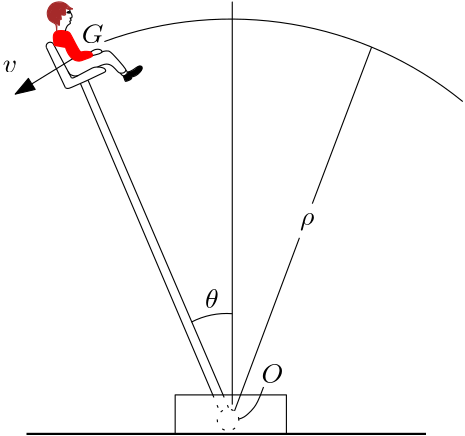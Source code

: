 <?xml version="1.0"?>
<!DOCTYPE ipe SYSTEM "ipe.dtd">
<ipe version="70212" creator="Ipe 7.2.13">
<info created="D:20200403181132" modified="D:20200415013627"/>
<bitmap id="1" width="1920" height="1080" BitsPerComponent="8" ColorSpace="DeviceRGB" Filter="FlateDecode" length="227105" encoding="base64">
eNrsnQdAFEcbhhFjiaaoSTSm+NsRkKoI0gQ1FhRLNPYeazSWSFGwYkEFRapd7Eqxgi0q9iiK
HUWlWGPEDiId7p+7hWN3b/duryHg++bNubc72+b2dnae+/hGRweCIAiCIAiCyqiqVq36/fff
t2jRwgiCII3K0NDwp59+qlGjBu4zEARBEARBEARBEARB0CeounXrAhJCkLbVoEEDXV1d3HAg
CIIgCIIgCIIgCIKgT0SVKlVq2LAhwCAElY6aN29etWpV3HkgCIIgCIIgCIIgCIKgT0E//PAD
kCAElaaaNm2KOw8EQRAEQRAEQRAEQRBU4VWzZk3AQAgqfdWtWxf3HwiCIAiCIAiCIAiCIKgC
S1dXF6MNQtDHUvXq1XEXgiAIgiAIgiAIgiAIgiqqateuDQYIQR9LP/74I+5CEARBEARBEARB
EARBUEUVMj9DELJAQxAEQRAEQRAEQRAEQZA21LhxYzBACPqIwl0IgiAIgiAIgj4RWVtbYxQY
CMIXEII+NYH+QdDH1TfffIMbEQR9rOfPr776CvUAQRAEQVCpqUePHj///DPqAYLwBYSgT0qg
fxD0cVW/fn3ciCDoYz1/4gcgCIIgherTp8+ZM2dOSnT9+vXLly/HxMScPn361KlT1CuZf+XK
latXr544cYK8JYXJKqg3CNIe/qryTe2qDRsQf1anFqoUgkr5C6hTSWIIgpSROtzM2NhYhUUQ
BGmQP+tWUm4+BEH050/wZwiCIIXdbP+AgLi4uOPHT5w6dbqwUPT27dvdu3efPCXGzyfF/5w+
ceJEZmZmTm7u3r37jh07duXKVX9/f3TOIUjj+KtSpUo1W5nUmfh7nfludZbOrrV09ldzXb6Y
MKKamRFZhLqFIK1+AYu/h0X/VqtT9asmX9Rp+fV35rW/NatVS+/Lmj9+rltVF5UMQZxSE505
OjrOnTs3PDx8r0SRkZHz588nMwEVIUjb/Fn6iFn1s0qmjb7oZ/Pd6F++H2hX16LpFzWq6RY/
o+ImB0Hynj/BnyGoYkikSGXkON+9e2dqasq3lCx6+/btpk2bylr1+q9cce3q5dOnTpw9c/L6
tbjz506H7dwedWDfmdMnz545RXzmdMyVuEsXL5wPD9u5d0/ElbhY/5XLcVlCkGbx12e1vv72
j1H11vh8t8a3TpB3Lf+FX/kv/DJg0RfB3jWDFtcYM0T3qy9RvRCkpS8gXV80qNHyj6btN1l2
2WPrfMTB6YB95wgbp2h7G1/TqrWqoJIhiFMqQzNLS8uVK1cmJiZmZGRkZmZ++PCBTLx+/frF
ixfJycn+/v6kANAiBGmJP1NcWbeSzjDHuqcXmaTvtBHtayc60E60v13GLtuLy8wmdv3hc8lv
ryDQECTn+VOz/Llhw4ZTpkwhr6hbCCplySfMZYc/b9q06e3bt5wIuszC5+9bTbEefd5x4uV2
E2Id/7jU9vezbUedsR93wW7sP2SOwx+XiMl869HnrEaeJvNtx5x3mBBrPfqf782n4MqEIE3h
r8pf1KzrPrn+Rr/vAxbV81/0nf/Cb1curLNyYW0/r6+Wz/vcZ87nIUs+nzq2Uo0aqGEI0vgX
kK46Rl933GrV/VA756PtftnR1nKRsck0Pce1Fh23t6350+eoYQjik2rErH379sePH8/IyEhN
TSUTq1atcpXo4sWLjx8/TklJSUtLO3HiBCkGughBWop//vbLz3ZN1xftFzPnnAi7rPAiZ0fY
i1l0lMPhOUYN61bDXQ6C5Dx/apY/79u3TyQSlUF8BEEVWEIin8sOf9bhQdBlFj4TtRwcqz/4
avMBl/UGxhGTaeIWg67oix3XgpiaT95K5hOTwmSarKho238df1P45vhfMvNur1O8nsyKn5LW
3dbo6Uvqs1jlp16VrQW7Ma6zZ0+bNm3MmDEDu7Whw6S6P/1cu3btKlVKKWpRNfxVe3j/+htW
1lkxv4rPnM98Zusum1VpqacOsffMystmfeE3v9pSz2rB3lUH9Ra8ySkn35K7Y0Io36K3J0vh
N6TQBL5j4CstuHDRxmmircqzX6pO2IUZm2JUC20P9PnMHZdKRZZpNW3arEw9/6vOnyvpVK6u
a7XEuMdxx87hNgZjmvzoWNfkL732oW2cou2/Na9FlVHrtqawBfw4N1h6O6HWEYpPsVDZTZXU
i2R1TVSRkIcNjgOW31LKHh3P8wp7o9zbK/kQtPTY812TRk2a1KtXr2bNmqVzWakW+Xzs2LH0
9PT4+Hh3d3czMzNqfseOHW/evPnkyZOUlJTExMTXr18fP35ciSjoyKTCtIs+fDPJRGFSJMc6
krk+F9MYH59MSWYB2f3wHhL3RuVuTrIW9y4ki4q3wzrokjX4aqKQXZx92szjVO2c5Uq8SXbd
iucVb5x2fvTZPJ+aUrtV//h998bExERHR4eHh2/evHnVqlXeLgNoizv1HDC4e0dq2sK8desy
zp9r1fzs8Bwj0UHHzHDbzDC77Ai77Mh2EtuT6cxwuw9htqJoh1gf8x/qVBV4/xXeAaTd/2gr
arszqOG+VmmLarMlZ7DutlptpuDGsjSfT5Q+Iqu+f0wb3s2ogvHnU6dOkV4GeQUShKDS5M8K
l5Yp/qwjg6DLMnwmatJ1i9Gwa0ZDLhkNvWw89LKRxGTCeFic/qDLxCbD4si0UfEisUnhYdfI
ipp9/IC08kwkbsRpG1PzIaXs1kKHMfOmdy/uAbfvO7BL2ybUm/pN9H+uX0cyqSBr6zWJatVi
jPdH3lLztYW/JNn0qjVtVC9o8dcrvfTXrvh9365he3YM27N96J7tg3dvG7l3p+XGoEpLPL5e
Mf/z5fOq+MzWbdRAuqIA/sxFRyl8qjI2JasLXVdc9O1bwUxZef7McyDc+6VtXlI5xYvFb4o2
xJhPVqBNMubTdqzkQVdE+Lw/+qiaG2nYsCH5wEJD2fVINaArV64sDf4suUN8Xq9az5Pt2yww
qmP0deM+P3fcZtXrdIeu++x+bF9XXfisYf6sckNRzEbpa/91/HbxO66WW5kt09YVzA+0wOWV
f9gQVKEyTSr3gQv7cHhKaeYR4IeWViYmJg2+E1S4V69epE0YMWIEaz6ZQ+aTpdrgz9SoguTb
nZGRER8f379//yJaZ2GxZMmS8+fPP3r06EGxEhMT09LSSGGhwxHK58+c0FI6j8lFJeCV9Za+
LoMCy2XPDOScRB2Iws0VkWLZHRQBYTofLikkXqvkVOXVhBAurNo5q82fhTHjj8efD67+o+T9
5DnLly+Y82dPlfjztm3b0tPTf/vtN9b8ffv2kfmdO3fWHn+m2rRlwxuLDjpm7LLNCrfNibDL
iWyXHdY2e1frnAjy1p68zYqwI0tFBx02/qlXWVfQ/VduB5DvLqdG+/Np8eeiNptqztVrPcGf
NdkBBH+GIPDnj4ugyzh8Jvqx7WzjEfEtB8caDY0jbjlE/Go4+LJe/0t246/ZjrvarF8seUst
LSozOJasQlYEfy77z0RlJ9quVGuhTTfnLm3FBOp7PT39JnWUaeXpTyDUs4eyTb8K/PmLX7vV
W7+i+rLZM49Gid68e/ff8/epL94/T017npr/+k3MreuGq5avO3+6nvesSoGLdJ07CefPCQkc
iLYIzpYCfyYlE0IlxxEqdMsa4c+c+2W9L3nLXMB3uPRjY+74UwbQFHw+cfofNbdDvmvv3r0j
3zU6gqYaUDJz3rx5pcGfdXRq/vS5fUhr/TFNav74+fc23xpOaNpiRKOmAxt83exLDcDnMsGf
i9tlOWurCgA4T07YxsoPf2YcKwtGlyX+3NDCysaqyXdCizs4OFB/zUFH0BR8JiJLtcGfqQEH
ExMTU1NTXV1dyVsq+Hnq1KlpaWmPHj1KSUl5WCwy/eDBg+TkZKHDESqirrLUsmQOm4vSVuNm
lwoQKD/wFLA58c6TknhAbVoaD39mxnqrx59VOudPjj8TDfhzzgKXMT1V4M8hISHki8ZC0NSf
3r9//97a2lpL/Jlq04wb1ny9zTon0j4z3DY7wlYc8xxmmRP9a87pqdm722eH22TvbJUd3jYr
wi4nwu79TttfTGqDP1cggT9rsgMI/gxBcsitEIE/q4mgyzh8JvqmxUCTUXcNB11sOaQIMhsM
Fsc/B4c9vnzzzaUbr/22PzIacrml2BSgvkwKk1XIimo+fhQtlv6ZaklRVsND+0NW+h9lsf+8
l9reuuJFb0p+GGZsnL1bxtMQ57MI798llyyg9luykLYK+7RKFjG2RT8exjOR7Nmrwhr4lvEc
pHSn4mPkPGI5HwHXRyrwPHhroWjJhw8fUlPPegvnzw2N9PX+J3DQPvKwcf36dekTiPTZg8xk
/SauYfxVqdJXf47+dtWymr5zl548kvr4yb3kpKQHKYkpyYkp4j731bsJp27dfPjgQd05LpWX
ztYdO1TYGOQUSJWBo9LZPAkl6IVlZzMyT5B5zHhhLgzMCC/m4rU04MtYQsuVwbMHPv7MvV92
ael7wfxZuroMf/40U3BI4TOdP5uYmauGo01NTekIWgqflW1DVeHPku9Tjfqf/7K9reG4JrX1
v+q6367HcUfHDW2a9m9Qubok2EtXhXOSue3JaQU476ns8sX3REZ6h+LSXLd0ervIuPMq4M8q
dEb5tljSoAtp9Fl/fc3XoHC3XwLOQk5LJCcliex8sml5zSt/9fK0csU1wPnJSubm5eWRb8ST
JzELijfVa+GunetnDZ/u7+fn5znShomfO9iYN1Xq85PSZgpBs95qiT/PnTs3IyMjJibG3Nzc
xMSECmwmd4D09PR/JXrw4AHFn8lEUlLSixcv5s2bpxH+LIMtae/5+TMXMVWINPkBqZDNSXYe
KbN96Ww5/Jl6ry5/VumcNcKfadNFkyVpQ5ih3kmRJelBGMdEyxoinc86cFoqEjr0J2+oJTxs
m4M/GxmNcp3pMqabSvk39u/fT0fQUvgsGxStSf4safvm9m8ginb4EGabLY58ts/a1Sbn2Kj8
/2ILMp7nXvbO2tU699LinCODssKsMsPtRfvbbZvWQq0OoOxdjrMFKJkrkySppKxs70y1vhZj
Y7y9FMV5qvjabGb3itYP5uylsmfSKoCjvefrmsrrbvF3YJnVzfcowNmS8j5vCG+GFdWiWMPW
HTl//ujRo7t37968yr0DJ39uYWlhYaGvr0+eBmt9Wb00O4DgzxBUATh5OeXPpO9MPbpzDkdY
dvTFjzYtxVT5kuHgS0ZD44yHxjXuGxsY9uhGwrtfJl/v9teNW/feeQQnNexzUZKFI44UI4Vb
Dr1CVtQAfy7kjCOi82cGFF53vCg92G16m8zYXlHZosaN9q54I8zdSnuS/KyWe2/0FYs3ygTr
MqtQx0RH6NwneZv50EHfhwoEmudvs+QfJPPRjvau5GD4PwLO0DAB58FfC/R6nxB5P/na1mEK
8PNAZ0cT8ZQy8c/0J5CbEqnw7KEK/qpW9csZk+sEeVfzmb3gxOG0Fy+fPH367Nkz0vUmr0+f
Pv3v2bM3qak37t//dp5r1QXun00eTVYRzJ95wn5ZNJUrFQXPbMHZJ5gBxvzxwjz8ecrJBK4D
VMyf+fbLBsu0rZZsiM3Kuak0X+19Mth5+cogYil8poDzxD+ndu7aTWX+TEfQpCeuGnzWUTX+
uVJlHZvlplbeJrX0vrRZaWYxv2XrOYYdt1n1Ptuh7VKTat9UVf5suBov/laA+57KKC97k2R1
njlu6X/x9QTlAlJVgsL4qbV0g0IafXb2T87ifO2X4uOR1xIxTlzuLiQL37yR/1sqT2SzgFaO
A4tI9z52V3xCQvQsKX/eudN/eifZ/RvadrZq+YOyn6GUOa9fv14F+KwCfw4PD8/KygoMDKTP
HD9+fHBwsI+Pz+HDhx8/fpyUlJScnExeHz58+PLly8jISM3wZxYWpr+TTWVR/I4X2/JBWvmL
hGyuqAyrKPXWh58/l0BWdfmzKuesFf7MTkZdUkF0ukzLPMIAzczwdq4weNp8ueRZDn/u+6fL
zD9/UzX/sxRBnzx5UjX4rFr+5+hZLQv3t8sMt8uJdBBnfg63K3hxIy9+fcHzi+Q1e1+X/Pth
2Qecs8OtsyLs8nbbPVhjqWYHkH2XU8CfOX/P5OudqdLXYsYf8f5hC88eZftcXG02uzfG3cYw
zuQ4OyU2mT6u8OQVnwh/B5bV3jDfKWxJ/1JIngV2CLlq8eBkybT30Rs3zgUMKCo4yntzsO9k
Oxn+3MLSsiE19WXdWrVrfSYgfkBTHUA1+bODg0M7migMTl7bMaXsgUEQVOH5szTtBudwhGVK
1b5q1KLvUaNh11uKU0CL82+0HHx54rK7ztNv1u954atfzu2Neb5m99Ofel00GU7FP18yGn6d
rFLt60aa4M/MlpjWzyx5EJEfh8Ucv4en8yhnt8r9mU/J3rj6o9Lhk5hpNWkLWI9bMqNtyO25
qv4XUkwar/Ag2WEEinvUXA96vAfMPZu/FtjlVxxNvraOH0AbdRs+cGA3k6J33/9PT5r/WSiC
vnXrFtX1JhMqNPFK46/PKtf8a3yd4CW63h4eJw4VFhSmZWR8yMzM+PDhfUZGVmZmyvP/0t6/
v/fvv1/Nnl510YzPJozQqfKZcP7MHbnLJK4sLCtewjObH/vKI7ZMqisw/lkhaGaPPyibTUMW
QNNTaIg4g625xyVk7p65408t9wZFmFkWfzP9g4eP/F0d/ky1nqTTTVWsan89pPwfIIhf6tt9
1/1wu29Na9U2+KrK10Xfry8a1LBcaNTrVHuTaXrSkmrhWGHZg5kNDftWTesxM/qZnLd0Od1H
1u1cGmqk4t/hCgDaQht9RQ0Kb/ulVIMpU4C+WUW7UDRMIiteT3Fbz8ufZa6RsaGxCeGzpPzZ
dzjH7ptZdOisZPgzG0GrAJ9V4M979+7NyMiYMWOGhUStW7c2NzeXLh0yZMgriV5KdOXKFfK6
b98+DfFnfrDMHGqPBXWVi2SWi3oFba54dS7WzMufWXxW4fiDzAIym1L6nIXzZy7x8WfucHUa
cGauxTpx6eGWbFZezhJFsd28/NllWDfVxx+kEDTRhw8fVIDPKvDn6lUqXfY1L9zXLivcLnuX
ZdZW/dyzrgVpD3KPDit8/yw3ZkLuWbe860FZu9pQYxHmRNh9CLP7SPyZt8PGupcq19dS8GOk
6r8xMrbNd1zMyuHYrMK2TNkT4e/Aylaw4p6nvA62qr9bc9Xiv2IAPWHrteRzjB7gqNnBvmPs
dPjzb3z5Za3aVSqXXgdQHf788OFDgQkKlMpKDUFQhefPrJzPZRxBV6pctUnXbcbD4w0Hx7Ys
yrNx+X99LpoMvdzf89b0lfdPX35JJpr+dtFoyKWWgy8ZDrpgNOwmWYWsqAH+zB29JW3/+EN+
6Z07Xv7M2c+V2aYArCu7N/6t0P/yiesvr2UfAGSae/6/CePpZAtK0EH/XVroQco8IMpkxJDz
EXB8InLOg78WaDuS5N9ITU5O3juX+yR/GT5tzJjf2jDm1a//88+1a9euUqWKwMcP6odv6kfw
0uDP5Pl/cJ/aa3x0Fs+YffII2W92VnZ+dk5ednZOVhZ5+/etm4NC18YmJX47z013iafuAIFD
QZWA2BJ8K51izJIRFSDNNVswf5ZNasEXMczPn+nHwMOfZWbL2S9ji29Php58W5J/Q1qIJwBa
wqf58298Ugxa2/w5PT2d+oxkhyPU0heQyGaFWftNlrpVKpVAaclkla8+a7e6tdN+u1otvlIK
QXM3XnytAN89VV7rQL8h897S5f29ibwEEVxtovzGhv+XXL7OMVejz5F/Q6Y4f/slpM/O3xLR
qkTBLiSHe1veT9eCev1C+DPHB7ggOiEmZLBOcf6NTjz8WYX459Lnz/v27Xv9+nVCse7evRsX
F3fgwIFx48ZRBdzd3UmZw4cPL168eO7cueTmoEH+zGSYtAVM+ssC00rHAstPvyE0/pk+j0FS
GSHBXEBZzfhnlc6ZcTS8O1I+/wbXujL1W3RuXHRbSvJLMDNbxTlLFKF1LcQ/S9NulDJ/jlve
SrS/XeZOq9zTk/Pu7Sp4l1yQ9iD/XlhhXmbejZCCDy/IzKxtxtmR7T4uf+bm0YUc2amU62vJ
blfun/PI7XMJ3QtvG1O0AzYf5s4YJb+byXMicrrBHB+bvETd7JZU8N/pKugQctaihD+vOMru
AHaZ7Bs8va8sf/5Zz7wo/4a4AyiYP6vfASwd/nz9+nVAQggCf+aEz+UCQbfou8t8fLLxiKum
v980GXXD9PcbRiNu9Jx593jsm2cvs68mpFv+cdds3L3WExNbT0q2mJTY1vWVwW8RQrYs/2dc
gfyZm1RydNS0xJ+59yazEoM/y8tnxflMxPd7taSJpveI1RwhonifQg+Sjz8L+ghobwWcB38t
CA1QtxvqOnva8F/UqR9pyq9bErFGo9AK/pJk3/vM2OCroMW6Sz3bbV597WFKwpPHtx8/uvPk
cfzjR8n/PXPfF6HjOsEicOnX8910l86q1LaVdEWhBFg2FQeTP3PQUzlQVQh/pidvZiNkQfxZ
Qoq5x/uTdyDy9iu7tmT7CsYp5DlO+kaVGGER/FlxA0o+sgMHDsgOR6g9/vzZF5U7brUydW1R
Ap8pSfoszQY2+PVcx0a9f1SWPyvuVZW85bmnKsOflRvMSW58l0opOOTkf1b4C6XS/Fnx4fH1
u/lbIhZ/lpsCVLxQ6fzPctp6ufyZdRoC+LMq+Z91Pkb+jcjIyJcvXz548ODRo0ePJXry5Elq
aip5JbuWFjMxMSGvAQEBWVlZYWFhGuPPUszIFykrQz7l5UKWh2KVDICmz2eOmchMxSEn/4aS
NaFi/mf1BiDUPn/mPEcmf+arM1X4c98/56ic/5me85lK+soajlBL/Fm3kk70LOPCPZZZZ1wK
0h/mXgsozH6bF78+//nFgrf3c68sL8x8mXt6Ws7x37Mj7LLCxfk3UhTn31AYx6s8f+ai0Vw3
TeX7WrLHqlTvU2X+rDA7M0fqarm9MGEnwt+B5SrOdZ58LamgtllIx1Yef2b9ASwXf27S1s7R
0Vzve0kBofHPmuoAqp9/gy4qJQh5Zc1H/g0I+oj8uYyMkygHPpd5BK3b+o+zNh7vTEZdMx19
i9hszG2jkfHGoxPMx99r80finQdZYSfTWo5/aO3y1Nr1mbXbM/t5H0x/P6FTSXE2Jfk/pArp
ivIk/+JkoqryZ/k9bXkElvtneXl/Hsb5TMQ+Iia2VZjOQhkxRv8QcJA8Zy/sI2DiAkXnIb8W
FMOGvtOXug610gh8plJ+sUaj0Cr+0tHVrTZuWM1g7ypLPKrNd/3S7c8v3P+s6T6lxozJ1WdM
qeIx5fP5bjpz/qq8cIbuzMk6X9QUtlF2IoqEk7QZCjMe8yVCFsafOYhsCVtmLWRBZ3bItlL8
We5+eY6QXQD8WajE4w8e/FuD4w/Scz6zhiPU2g9A4pfq31btuMPazE2fvVBXXKBhzx97nWyv
N7yhsjRW8d958PSMhSR6UpSlofT5M/cxsJNDaoA/C/tNkqOhUdASsfJv8OyCjUd4f8nlDsmW
k01FpfwbPPxZp6GFlY1Vk+9Ugc+lOf7gvHnzXrx4kZSUJB5qVyIycffu3VevXm3fvp0UMDMz
M5bIwsIiJiYmIyNj7ty5muPPJePM8bBNeTmCheNKZSOgGeVZYyamXbyYxAC0WufPqp2ztvlz
yQmwD0S6Vb4jZObf4KwG1fjzeNcFC/4cTE0rzZ9ZAw6yhiPUEn/WlbSAc/o3Eu1tnX1rQ8H7
f8Xxz6lXsyNs81/F58ZvzDk9tTAnI+/O5pwT47J3CR9/UGEkrbL8WcFfigrgz8r0MgT8gCiQ
P/OlNxTQjMlB+DyHomL+DdaQEwrzbwjvYCtsmQXyZ3GxK8E6AvNvNGnbxdFSeokK4s8a7ABi
/EEIqvD8uUwdLeksy8lXWTYR9GfVv24zOa7D0gLLvx6Z/n7TdMxti7EJm6JTpwQ+aTL87vcD
7u2KeXvjfmbryY/buv5r4/bc2v0/+7nvW024ULm6gBsy41dOrmENFHVFWatIxmJgP5yowJ8L
OXuZnA0n3944xrHgSYAlHWiB99mDYyQInppQmj+vu00/I96K5TtIAY84/B8BNy7gPQ/+WmB1
8idsPSoz/mCHyfOWTu8uvy4qK8i/QQ34Qh9vQvoEQhZplz/r6FSqU7uax5TPgxdX95lTY7Hn
V3NdvpjvWtPL/fP5bp97uVX1cq/q5VrZZ46OvXDGLjNknoiZg5mRD4OeJTmhJDCaYzYL2HLi
XQUz6Vtm5GFmMmpGEUH8WfDBMM6N8YaeJDo0gT+DCE9a6U8WQUvnfPHFlyZm5ir8+iM74KAU
Qc+bN0+rX8AqX3zWfqNlhy1WutV0GRHOVPzzgAa/nuvQqPdPUl4t+Nc+VuMlrGdMv6cyRyxi
3mE5/ppX9pYukD/TxjJSbkwE2U4jfVWORwBN8Gfe9ksBf1bQEsmMP8hTn+xPUP6wCEq0ctyk
RXb8wdjQwTqK+LOOzg8trUxMWv4grOvs4OAgS5ulCJos1RJ/dnR0TE5OprAzxZ+pQOj09PSo
qCiqDLkPkFdXV9fU1NTExESyigb5c3GSBjn5j9nJhyVv2Fk8FMFKSRlmiHUSLbGxvM1xZKbm
zM2sPf6s4jlrYfxBjsEE2WMFstdnDKTIPf4gvXqTuJm2Yv481NN7+fI5f/Ytfq8cfw4JCZEd
cFCKoK2trbXBn6nWrGHdav8sNSvYY5u1r1vuNf+8+I050X3EoxBe9smM7p9z6Le825tyxfC5
TVa4OPnG+522v5jUVrMDyB/bzM2fORolub0zJftaHMP28bQpnHuUaQQ522wupirTxtCaYum6
tAaO649YFQykyDdIIncHVn5HXVFLytFmy/0VnrdDyFWL1PCDHOMPzqbaQ1r8swlpJYrGH/yy
7k9C8m9osAMI/gxBFYA/y1eZOlqFgyWRAitXrixTx1ytVgMrlzvtF2c7LEhr6/K01bg7LUbc
2Xr09bv0XPc1zxZsffEuPW/RrtdGk57azXxu6/HC1vNFu/kZltPiyYpKdEi5sjwJ4s86zDRR
tGeIovcqxj+vk26Ct28su3/63pindnsdc3+cCcLk/fb9F/142FFYRfPXqRD/zMowxvG3XHIP
kvfXfiEfgewDkqLz4K2F4iVU/uej3jJrivnz0tmzZ0+bNm3MmDEDBw50dnamfv2u36Q4/Zei
/M/XJWL90k09gSiVaEs1/izuC3xTu8qkUdUCFlYNWFht6azP57lWn+daTQyf3T6b51LZZ26l
kf11KlcWTMBkw4yZ72jolpG1gslcuUbZK54vnsVHd+Wn9CjJw5wQypP/mT4ioMD4Z0X7peWT
5giSVnD+3GmkP8kBCLkQtJobadiwIecPuBSCVqrdVO0LaDGvpfPfDg2dfyz6Murq6OgWoWn7
4FZOUfa1DZTL/8zdePG3Atz3VKoAvanh2DwdW7Jv6ULjn3kbatUYNHd+TI3xZx3FWThl02tK
//SHryViM2Pu7Joc6TV5AswKuRpfvlaO84GAsVJeXt7bt2+fxO8aWbwT+fxZrO+aNGrSpF69
ejVrKvirmV69enGGOlMImizVBn82NjYmr/7+/mlpaYmJiSkpKU+fPo2Li5swYcLYsWN/++03
qgBR//794+PjMzIyyK1AuqJi/iyb+ZeDusqgVU4uyuKtvAMUCj8iGb7NtzmZ1NTciarl8mfO
muBIeywvs4ZK56zh+OdI6THIDCNZckLsXBzyhjVknxedaSvmzzEx0dHR4eHhmzdvXrVq8XjG
YuX487Zt21jwWYqgyfzOnTtrKf65Xq0q55aYiaLaZYbbZYdbZ+9slb3DLDu8bU6kPZnOIXPE
M82zwyyzIuwzdtmKDjps/FOvsq4qrQEHP2bcmPn5s8ztlD0SAKN3plJfi7kTviaQvz/I2h1X
m80Bg3nGfOBoxWU2J6RrKq8t5+/AChpWiLslZbXZcnJyKegQyn3y0Zm79/z580ePHt29e/dm
71HFcxn5n1tYOlpYiPM//1S3jpD4Zw12AMGfIQiC5Kvm90Y2Ho8cF2U6LHjnuPC9tdszs/H3
LSYmrTrw+k5K1vXErKXhby2mP7OZmWrr8cJu1iv72a/beWVYz3j4xfdG5fOMBQ+PoHSfWwtb
hcqhVObPErpVSbdtq88mjqjs5VZl2Zxq812rzHf9bL5LZZ85lSaP1vmyJqoXKpsIuhx/ASVI
uVbzL7vus+u82/bnTt/rVi2izF/8XMNiXstepzqYurRQGj5rqmFRN+sSBJWeVGCQlpaWx48f
f/369f379589e3by5En6UlNTU3d39/j4+PT09GPHjpHCRhAEaYI/f6ZbafMUPVGUw/udtplh
tpnh9h/C22VGtMuKsBfHP0e2y460l9hBvCjMVhTtEOtj/kOdqrjRoc0W1t3+5PrF4M8QBEEK
9XVDG/u5rxwWvm/nleawIJ1M2Mx4bjH5gf7Yh/YuTyynP2v55zM7j1Q7z5d2s1/bz31jP++t
w4L39nNfkhXLbYOoeVLMnwUS+uSkOn+WDilIJr6ro9O4ge58l8pebro+c3XHD9P56kvULQRp
5Qso+eY16ftzt0P23aLtrX1N28w3arPAqP0my54n2tv4mX1etxr6shCkUKoRs/bt2584ceLd
u3cPHz5MSEhYt26di4uLq6trSEjI8ePHU1NTMzIyyAQpVtbZHzNGuFA2s0dFlEwodaGi4Ony
VTFF55ebm0su0WfPniUlJR0OqAj8efQv34sOOYqiHET72on2txNPHHQURYvf5kbaZ0lGGyTO
jrATF4hyODzHqOHHagrLjdBm06ri0+sXa5w/U2nhFf59PQRBUDnSNy2cHBd9cFiQ5uCVLubP
EgRt6/nCxvVfK9dn1jNT2816Yev5ym7Oa/t5b9vNf+cgxtRpZBWyYvk8Y03xZ+bfg+FpA1IH
fzFQGC3I0ttDZ/m8Sr266FTHMz8Eaf0LWM/yG9sAc+cj7XocdXQ+6tBlj63BuCZVa1dBXxaC
hEhlaGZpaenv75+cnPzq1avMzMwPEpGJjIyMxMTElStXIvIZgjTLn08vMtk309D915/Hda4/
vkv9GX1+DhzTNGpWy/iA1u+224iZ8wEH0f52GbtsLy4zm9j1h8+rivNuVMJtDm02xP/8qVn+
3LBhw6lTp5JX1C0EQRVG9cwGd/QVtZv/xmFBuuPC92L+7JVGJuxmvbadmWpbFPb81n4eRZ7T
2xHPf0NW+d5sMGoPgjSLv0pUqZJOtWo644fpGOkXz0HVQpA2v4CSr1jl6rpfN//yu1Z1vjGp
VaN+dXz7IEi41ERnjo6O8+bNCw8P3ysRmZg7d67QAQchCFKGPxv8XIPz2bN2zc+M/lejZ5tv
fu/4/UC7uhZNv6hRTVe6FIIgOc+fmuXPEARBFU81vtO3crktzv8swctFCFoSBW0/943d7Ddi
+DyfBp+90khhq+nxNerqo/YgSJP4iyXdSjpVPkN9QlDpfQFlh1VCdxuCBEsdbiZnVEFBAw5C
EKTk+INElXWLrKsrDy/roimEIAHPn+DPEARBEASVG/wFQRC+gBBUPgX6B0Hliz9DEKTB50/w
ZwiCIAiCSvnx46effkI9QBC+gBD0SQn0D4I+rn744QfciCDoYz1/gj9DEARBEFTKjx94/ocg
fAEh6JNS9erVQf8g6OOqQYMGuBdB0Md6/gR/hiAIgiCoNEWePapUqYJ6gCB8ASHo01Ht2rVB
/yAI/BmC8PwJQRAEQRAEQRAEQZDGVb9+fdA/CPq4atq0Ke5FEARBEARBEARBEARBUAVT5cqV
9fX1Qf8g6KPr888/xx0JgiAIgiAIgiAIgiAIqkj66aefwP0gqCyoefPmuCNBEARBEARBEARB
EARBFUY1a9YE9IOgsqN69erhvgRBEARBEARBEARBEARVAFWtWrVFixYgfhBUpvTll1/i7gRB
EARBEARBEARBEASVa33zzTeGhoZgfRBUBvXDDz9UqlQJtykIgiAIgiAIgiAIgiCo3KlKlSqN
GzcG4oOgsiw9Pb0aNWrgfgVBEARBkMrCAxUEQRAEQRAEQRAEQRAEQRAEQRAEQRAEQRAEQRAE
QRAEQRAEQRAEQRAEQRAEQRAEQRAEQRAEQRAEQRAEQRAEQRAEQRAEQRAEQRAEQRAEQRAEQRAE
QVAFk76BQbPmeo2bNCNu2KgpDMMwDMMwDMMwDMMV0lTfv1lzPX0DA/AQCIIgSKsyNGzZrJke
Gl8YhmEYhmEYhmEY/jTdrHkLQ8OWICQQBEGQpsmzIcgzDMMwDMMwDMMwDMNiCt1MDxQagiAI
0pQMDAwbNUbzqgU3bIJKgGEYhmEYhmEYrlgdvU/lTBs1bmpgYAhmAkEQBKkLnw0Bn8GfYRiG
YRiGYRiGYZgLQRsCQUOQBtSyJeMPCsxbtWpr69Cr/7DADdvevku7d+/eqVOnli9fPmjQIGkZ
Y2Nj1BtUQSKf0aTiZ3EYhmEYhmEYhmEY5kTQjTSFoI1NlJe6uzQ2NjMzMyUSv0omikW9J7Np
c83Mit+TiXKK/kxMTFWoZ3LKFYDoltq6Ku+OvJqbtDQ3bGpq0NjCVN+mjbmtnb2DU5+de6NF
xfrw4cPFixcnTJgABA1VlF9ejBo3aYbGFPwZhmEYhmEYhmEYhvncuHGzUoZ1EFTRAJyRUZvW
ZqN+tfccbuPez3SCU/PJPQy9Rtr4Tuo+fVRv596D4q7dKigoyMzMkoLomJiYHj16AEFD5V1N
mjZHMwr+DMMwDMMwDMMwDMPy3aRpczURRM/efSZPd53i4lZsd34XFZg0bXqnLl1Vjnwmr8NG
DAsODvZZ6RccEuwXsGrRkmCv+T7ei70Dg3yCA+cH+c8ODl4QFOQdtGJ5gF9gYEBwcFBwUFBg
QIAPmRoxYnC5Q3/dnXu4unu4uM50dfMgE1K7uXu6FlsyzVg63XXGTI85vXr/qs6uDQ0NDWii
Yn3pcwyLo+g5Z6oWTty2bVsnJ6duTEnnUBNOTHWViExYWVmVZhS0TVurKcOdl05yWjnJYc20
jqHTf9nt1SNqyW+HfUfEBE+ZNWHo7IW+eflEeUS5ubnkVSQSpaamjhgxAggaKr9q0UIfDahG
PGvWHGLwZxiGYRiGYRiGYbiMu3Pnbiqv26KFvjrwefvufTsidm8PjySvQrwtPGJH5N6t4Xud
nHuosEdTM3FCiTUbVotEogJJNOnzt6JLV1LPnLqVnJQsEqWTGSLRY5HojUiUKWIrn/y/YX0g
2YKZWflITEHlKpn2l+vGzTsSEh/fvvcw4f7jO/cfUa937klMmyhZeu/R7bsPow8dnzVnPpW+
QzX43IIpCi+TCX19fT09PX2JKEbNKmmoRnYXJyenUaNG9ezZ81emevfu3adPn759+1LT0pnU
hLOz8/Dhw7t2VeWnjd9//10FTm7exnL8iMEe45wXjHMMntJ+7bT2W2Z2jlzw676lAw76DD/m
P/FwkOuk8eNjr94kF15ubm5+fn5hYWFOTg55+/79+5EjR36a6LJDhw5UBHjpy8bGpk2bNqV8
sgOLRaZlC1C/mGhv71oK/G/UWJXMG506dZ0xw2PRIm/ySqbRdoM/wzAMwzAMwzAMwwptYGA0
evS44OBVlGfMmNm6tWUpH8PgwUNDQzepvHqjxk1ViBWluOiU6e7bI/Z4ec1f7L2YsvcSbz4X
lVm8eMECr72H/p483c1Ikjxauf2aisv7Ba7Iy827ejd+3eZIz1l+g/pPGD38j33hO948v56T
k5STezc3905O7sPc7Hc57zNzMrJys3Nzcj+8e/8wNzcnMNBHzLFNTcoFqaPiY6dMnR6f8ODs
P1fOX7z2T+z1C7HXL8Xd3H8oZtOufVsjoraER5HX0J379kQfv3TlFilA+ez5uHtJT2d6zBFv
R6XzpVNlfX3x7xQLFixYuHBh27ZtySIyh7x27tw5ICBg/vz55C2LVKsc/9ytWzdnZ2c9PT3q
9OnBzFRwNZlDLZLGD5MJslOyYpcuXVSIf1aKP1Mbd+zQsf/I8ZPHDXcd1cVzuM2C4a2Xj7VY
N61d2GznfQv6H1w66OjykefWzQhe6HLx8vXCwsLc3Lz8giLl5uaKRKJnz56pRssV0k4tUUeN
qEePHvHx8Q8fPvwoe/fw8HBxcbGxsSmFfZEPIioq6iFTMTExZL60zPr16+lvNaupU6eSPZJX
jW+5efMWyjY0kyZNvn79+gumyJyJE/8EfwZ/hrntdTFNJEqK0PiWF1wQbzcSNQxrzpFJcq/V
iCRVLzltfQvgj3CFpF1YoN1tSq4WkeZ3BMMwDMMf34MHD42Kij5xIoZ406bN1ATxjBkzS/Mw
QkJWk52qEwLdvHkL1bjo5Olu28MjF3sv9vH1VeTlEounvb29I6OPTHWdIebJSuYfoAbU8wte
nivKCt0e2rt3//Z2naxNrcYPGX479lRh9sP8/If5eQn56XG5724W5L4qzMvIz8oozM/LzXn3
77NrItH74GBf6XbKS/zzlKnTb91J/if2euzlm+djr++JPhF54NiGHXuDNuwKWLcjJDQsYP2O
wPU712/fS+bvjjp+7uK12Lhb5y5clfJn1cZ8lPJnCjXv27cvLi4uIiIiJSVlzpw5ZGZISMiD
Bw/CwsLu3bu3YcMGCkqrH//crVu3Xr16kQkLiVpJ1Lp16zZt2lBJNiwtLak5UpFi5Jrs2bNn
6cQ/m5mZnTh50nOx38hhQ4b+6tjvl5a/2v08ulNDrwF6q8ZZ+v3ees7QNovHdt6yYMxW35k3
b94uLCzME/Pn/MKCQvJaUFBARUFfunSJbEqD8JlCu+S1bCJoKXxev379RzmAoUOHlg6CJidI
AefY2Fh/f//FixeTVzJNzSRfFmkZLfFnCj5T0jiCVqp9Ibfb8PAICjjfuHEjICBw0SJv8kqm
qZlkKSmjWuO18ZJ4C5c2areRnXE4+cWLyxvLDn8WoxyG5MMZcfG0i/N5u/8KwFE5ARGa5b2R
STJ/QPURgG0Z4c/MauH64Eo2KLk2kyL4diq+DjkuYM6DmX8hTZ36Z69ODtyLeTDyvkHUBUBf
haNOik6H64zotSQ5Eq46ka0H8R7Zx0ZbWLw7tStHsSV3DY7Tp89nXJ/lhz9HcH25I+Teo6hV
aPUvc3eVe3modV1xFJZ7bRcflUqVRlbk+S5w76hs8Wf8VAHDMAxXXI8ZM+7EiZjw8PDevfvS
82BQINrLq5Q6Vq1bW1LQ28troRoh0M1U46KTp7vtiNjtvcTbh8jXt+iV05R8fZf5+Hh7e+8+
eHSKi7sK8c+mkjwSS1YsTv3w2MdvYQfbtnYmxvYt9V1HDLh16sD9q9GxpzfevrIr4dKOy8fX
P48/lf8quSAzNS/9v0d3/jlyaGPq65s+vqrno6BHwFJSWEYj/HnqNJf4hAf/iMOeb529cHXt
lshVm8KJt0UeTHrw+H3Gh4eP/w3ff3TVpggyc83miDPnr1y6En/u4rX7yf96eM6VxI2bqsyf
qSQb1tbW8fHxVlZW5KT69+9/+fLlhISEmJiYTp06UcT40qVL5Gil/Fm1+Gdp/o3evXuTCYot
U6jZzMysa9euY8eOnTp1KllK9kVfamFhIU4IU1r82dXVlTyIey0NmDl/4bABnYc6GQ7r0nRo
+wYuvZqsmmgxt3/zKc5Nvca1D3D9baPv7MSkZDF/zssrDn8uIG/JK5ULmmxKgwG3UuSovaja
8gufSw1BU2CZnKzspzB69GiKQktZtDY+KSl8lu5FgwjawMBQuf5sROSLFy9SUlImTZosGxRN
5lMIWqXGK/TSi+Tk5BcvLoV+Mvw5sogrMFmE3B63lAuVGf4sQVERZe+5Tkx1isiPbF0VUcFS
raiywZ/lVovMBosANPe5FK3LpmqSq5oB62Svc6r+heEvLvoXkVS8bhGbi5Rbvpi58dRSEcLk
44TUBovXlcuf5Z4R9wWgXuWAP8ueWlHQLL1Kufgz18XPyZ8lX5m0NI4KVO+6Unhtl+xFvHsl
K7zo2JhVzfhYJYen8mWmdf7M+0WDYRiG4XJuivpu2rTZwIAjEszXdwVZOnjw0FI4Ei+vhRQG
J6+cByM4kYihavx5u4Q/L5MQZj9//xUrV5KJZTQQLZn2WbHSnyylELSYP0cfofiziUr8eZmf
d1pO6p49oQumjxvTvV0v80YTndtuXjpt44opvvOHRUcsPnkoIHTFpNhw3w8PzonyHmf8e+1M
ZFDgir/uJJ5c6jOn3MU/T53mcutOCsWfz128tmHH3jVbItduifwv9eWHD5mXrsW/fvPu9t2k
kNCwtVt3r9+25+w/Vy9diT9/8dq9pKea4s8dO3Y8ePAgqTcy3bJly1WrVuXl5S1ZsoQqZm1t
HRsba2trSxVWkz9369atZ8+eZIJiy9SrsbHx4MGDyfyRI0eOHz+eHEObNm3IfHNzcyl/7tGj
B5V/Q6v8ua219a1bt7KysgLWblwRvGr04B7OdnpDHBsPa/+je++Wu1y7eo9sNd2psWs/8w0z
+x3YHvL036fkkT0vL7eAqdzc3MLCQrKpTyH+uYzA51JA0BT7JV8HvsTOZD5VFVriz1L4TDFn
T09PzSJopZJvTJo0mYLP0mzPffr0W7TIm7xSb8l8CkHL0mnF3nj5RfKRGeRVa3C4jOXfUClt
QgnsLSv8WXUSpV2Lq7e4frjrSsI3NEr5ygF/VlwtzA1KKJbMxhlVJ0vVGHNokdIcdE4hX5KL
uegYXBa+lRy2ZCNpfDireCk/J6SjMI3yZzUrR6P8uZzm3+A+BVbFyvLntKSkNO5IY/bHId5U
UgT9i9NUQ9eVMIRL1iJbUOJnPkbIPYs/R0RoiiGDP8MwDMOwWtTX3t5ROoeeAcPAwCgqKlqd
nMyCobF4R+Hh4YMHDyUHMGXKtFJLwVGUF8LFvSj+efnypcuWBa1avW7T1qDVa1cGBPr4+pI5
ZL5fQGDwmnVkfmDIKjLHd/lyKv65KP+GsvxZwlH9Q1aIRDn34k9fP7p1/Yzh7j3Nl4xw2Lnw
9z1rZ4SHzr4VFxZ/NXyL3x8xa13eJUYXilLePj55eN3MYJ+Jqa9u+UvyP6sc/ywNaaYicumx
0NQi6QQpQJ2dOlHQ0vwb8QkPzl+8diH2xul/rqzfvi8kNGzX3iPkQfHA0VN+q7dG/316x55D
4uDnLZHrt+0+dS7uwqWbZ/+5ej/536L8G2rwZ0NDQ319fWNj4/Pnzzs5OXXs2HHFihVZWVl+
fn75+flz5szp1KnTgAEDYmJipEmh1Y9/7tmzJ6k3Cj4TWVhYkNru1q3bkCFDpk+fPmzYMCo7
R6titWnThhxhjx49SiH+eey4cTk5OSu8l02cNGW259Rpo7tN7tfKpa/RlB7NFw+yip772+o/
2y0fZbV6Uvv9S0ae2rI4bvf27PfvCwoKqPEHqVdqgkrEofH8z1od0q68w2dtI2gq5FjOAIvS
1Bza4M+LFy+Wpc1SIu3p6an+Lpo21RPeslBJNkaMGCWds2iRN5lDXlmM+vr160o2Wx6Hk18k
H/aQREFrPQVHWeDPKnWuhcDD0uXPYppUighXxahseXVVeplDygJ/FlQtjA1ygVAm3OOO6uSn
08rUP3c+BCFLGfuldnSR92eItIsXkoSekSb5s3qVA/4s+NQ4+PMFL47fVjiuqOKvDO0PB1if
kYrXlfxrW+aeL/zGzvgbGbmrqJM6HvwZhmEYhlV0VFT0pk2b6XNYGZgpQK3xsQgNDIw6d3Yi
HjRo6OTJ07y8FpC9jBkzjjqksLBwMpOYKkPH4wrdtGlzdfizr4Q2B4as2rBl+7rN29Zt3rpq
7YbA4NWrN4SK327aRuYHBIv5c1H8s8r82UzMUQND/AoLs58knnt3K+qE/6TdHn1ubpn5/Nz6
d8nH3z+Pzc978O7lpZNhC86snvQ6bkNh5j+vbu04HPJn+IbZBYWvV4UEqRP/TMFksrqlpaWx
TPJqOmqmgnLVTMFBj3+OuxafmPTw5u37G3fuC94YFnHg74KCgn2HTyamPBIVFj56+t+GHXtX
b45Yv23PjVv3EpMfXbl2+27SE/Xjn6nXadOmvXz58tq1a4mJiXl5eceOHduzZ09MTEx+fn5S
UtLt27f//fdfNzc3A4n09PTUyf/s5ORE5X+mZ9ig6nPs2LFz5szp0qUL+QhYiyjOWQr8ef2G
9aQLMs/Nber48e4Th8we3XnBKLsFw8w9+5oEjvnl74VDo+b23DOze9S8fqf9Jl7aNPuc35y0
//4rFIkK8vMLCkvyb0gHIjSq0CqD8Fl7CHr06NHkTHft2iUQPmuWP0s3LhvqLEXQVOppddS4
cTOBzUqnTl2pnM/0maz4ZzqmlsZIC/KMI2L8PEM8Lc4CnXxkBm2peM6lUHGAtFjF0dHiVYqV
fGQjLasGR4YN8bpF2y9ZSptJx+C0BCChl2gDLErwuKb4M2c0nZwATlnYK4w/M5Kjsv8gXXZ+
EWMp+gN2OnDjSFrbkM1kinZdtE9GvgLZPLpFhWlLZWNoOaP4FK3Iwcd4UQkbATF2yozgpX8W
7KwUxZ9m8QdE2wytzrnxI18uVmbOauaVwKzSSObhMaIfWWctrFqY5yt72Kw53PHPRSeuOkBW
TEHlEzD60qJprt1xLSot/qxe5ZRG/g2eL2/xhVQ8PBxnOuWIJK7vr0wlKNhF8d0kQtlT47oA
2KvIpJeRrfOSrwwHOVfnuhLGk2kXnvLXgwr8mbtd4PpAFfPn4tZBhW2yMvaDQsMwDMMVyidO
xMycKe5X2ts7BgevIiZzQkM3kQkq7caUKdPUHBOQL+ha1lTaDXI8souioqIFUujGSqaA5ox/
DgxZvWHLjpC160PWbli3Wcyc12/aSqZXrd9A5msm/lnCn4OC/QpFHx7cPJJ2ZceFoNHX/Ifl
XV9f+P5cYd59UV5KoehZzoeEhFNrTgQMexw5XXR91X8H5x0K+P3kAX+RKDM4OMBIPH6c6vyZ
yMzMzNzcnHprampKpk0latWqlfSMjI2NyVsN5d9wvRGflJj8iDxUZWXn7Nx7OHDjrogDf+fm
5sWcjc3Pz79x+z55jfr7dOCGnVvDoz98yCIlHzx6cvv+I49ZavFnfX39fv363b9//9ChQ2fO
nNm/f39MTExQUBA52UGDBhkaGm7fvj06Ovro0aMHDx48duwYKdm3b18qClqd/Bt0/kzFOZNX
ss2xY8fOmDGjTZs2VNoNukqNP1+5cqWwsHDz2jUTxwyfNWX4grGdVoy1W9Tf0LO34dJBrfe4
OR2e0+Ooh9Pf8347t2L8+dUucVv9cz9k5tMybxQWi4qFrsDwmZ4SZLEAyQkbVko2NjZ9BMjF
xYVC0OSK0mD4MV+mC3J2sqesqUwpUvjMF+SsKQTdqLHQNmvmTM8XL14EBAQq5M+kDClJygtv
EMVMWMqcZbCwhEgnJ9PzQktYtDRMWoKUXyjNnyV4mUGVJUy7aLOSXZQspXC3otzUQvmz4iBA
ntg8xfCQxhzY4XbFvXhm1gJ6gGtRplP2yGjS7v+CC0nstLosMkxWZvMcEed+iwgD52FIwAiT
ijO5Df+KnFHZvKiEfnasbKgUFqPOhYUci4gZg9BKVizGccU1wIwTZn7ocnbXkJUGnP/zKqHN
RQfDRsdJ9LMWWi0LOIA27VJkA1iubMnFm1UQYKkgxFE+0VXwJWJnESn+gUD2JwDxAcjnz9rJ
v6Fe5WifP4vvBMycyYyLkHGjYCX9lo2QL94yx7eA/74kvptEqnhqnBeAzCqsu4cM46Xf4rhp
rYrXlcKrRfYHPmGrKMGfWYet8D7D+rgF8ee0NPbNSug2Ef8MwzAMV2D+7Ou7oqEkEfSUKdMo
2uzltZBMUMxZG/y5YfGgh9S+yMZlEz7b2zv27t03KiqaSk8tPAC7UeOmasU/S/hzQPCqDVt3
+geFLPP19QsIDApZ7ecf4OPrK46L3rojMGS1pvJvBAQtJ08cD64fzIjbdDloyG3/3wrj1xbm
Xy4sTC7MScnLfVyY/+T13agzQcNurxmYfdT9afjE8xsnPLi+u7CwIChohfrxz+YSkWlDQ0Nj
Y2OyNWOJqM1SjJqcmpQ/qxwFTdXPtL9crt9KTEp5TMXNHjl53n/d9sioY/n5BUdizqe+eEVe
c3JyDh07s3Lt9uhjZyiq+eDR09v3Hnl6zlOZP5PD7t69+8OHD93d3cmZdurU6d27d3Fxcba2
tufOncvLyzt8+LC1tXViYuK///7bpk0bUsbT0zMpKalz587qBH5T+TdIfVpYWNBDoEn1Tpgw
wcvLy8HBgYp/plNoUr50xh98+vQpqd779+65ukybNmGQ50iHRcNNZ/VsOtqyziTrL/36/m/t
EMODbp0Oe3Q54T3obPDUh7EnqPzP4s+loCT/BpWRQ4Pxz1ZWVjExMeTzIq9lJAWHNB2EQJHy
Gtlvnz59PJQRKa/B8y39wR+lbFn+3qVl1MkFLbzBkk21odRMYck3SqKO6VhYzJ8ZPJlVnl1G
MH9mx1rTMDjHLrjipbXHnxXCBMX8mesPxnkZC7Up2ZTI8v7Qnp2SVIaZc8c6luSvll+Y59yF
7YXnBHkRH1cikZKKYuxCkg82KUm6i5LdyaYj5uN78ncnJ90Bx4r0CpFHnARXi3zgzB0NzhMh
X8b4M7uSS8rI48/MKFm5/FnEXxUfnT/ziZc/c0Xd03+skf3Rh/uXL96vkrz7g+AM2OrxZ9aZ
cv1BBOuHJ+5hDZW+rgTBZNafySib8kLxnw/QP2I57QLHILO8qddZnybHzUrgNsGfYRiG4Yrq
8PDwsLBwOfk3qCEItbFrKtWzBEFzNOL29o5S+KzscITq8+fAkJCNW3b4B4WQ6WXiUQjFgxJS
eaHXb9EMf6byNvsHLBeJ3j++fvD9pbV3Q0ffCe77/sSc9PhNyXFhj+6eysh4KBKl5jw9lRjp
Gr+uX1LogJtrB8RHuqU/iiGPToFBftI4atXgMzlmCwsLaW5nMmFqakq9UpIWplITq8+fp05z
uRGfdPf+A+rRP+F+SuD6nZt27c/Kzn705NmxU/+kPHyam5u7JTzaf92Om3fuU8XuJz26c/+x
p6rxz1R2kUWLFp09e5ZMGBoaGhgYvHr1ys/Pz9nZWdoPsbW13blzZ0JCApWmg5SMj4+fMGGC
Ch+uVF27du3RoweV/1kqMzOzLl26jB49euzYsf3797eysiIzra2tLS0tKQpdavw5KyuL4sZX
r12bOmXc9JGOs4aazeyn79bzf3Od6wcMM9w1vf3huT2J/1742/nNXtlZmQUFBXn5ebLxz9S0
piDkwIEDtTeqncpIPCoqijokf39/+cHPnp6emsLm5Gohl5D84OcBAwZQ8HncuHFULvfyy5+p
vB9UqLl8/kyVIeU/VvwzJ2pWOv6ZO+C5BAuzM3LQknUwIqiV58+MgGc6c+baBUe8dGnyZy7Y
KyD+WRZwyUKJEloi2+Wn4nJ5k1dwRgPyAk86dZE9DJkzov91PzNwWu6KsrlNFPNnblZfcrS0
bYqPKimC9XfxfHCYh7Yp2h1HJg2qPNeKdM62oOjj8lLIspTgz/KZoQxVY38WChCrnJQCavNn
jvQL7F8EuJIbsGktbyy01uOfFSUnEfGnv9BI/g2+wlw/SzFhLB+7lv8tYO1CSLoJdfkzA5Py
YWSeT1CF60oZ/iwH46vJn6krPE3OH7PIUHT+j1uZC1iJbYI/wzAMwxXVVHgzlXiZckjIammm
i86du1EhylraO9k+BZlZCFoKn1XYtYbin0M2bN2xMjB4mY+Pj68vZTIdGLJqfXH+Z3XjnyX8
OTDATyTKfZVw/EPcuvtbRp9Z1OHS8u5n/YdsXDhm786g//67Uyh6nf/qUsblwKStw04vtr+w
wvm/k0uzXsaKRIVBgWL+bGaqOn82NTWlRrtj5d+gknIQSReR6VatWmli/EEXavzBu/cfZOeI
MwYfOHJyxZqtR0/98yEzMyc3NzMz68SZWL/V2/YcPCEZ0i73XqK4/L3kpx6zVB9/kBy5k5NT
UlLS7NmzDQ0Nf/nll1evXl27ds3W1vbw4cNv3rzZsWOHg4NDSkrK8+fPHR0dxR9NYODNmzft
7OzUj38mE1TYMxUFbWBg8Pvvv0+dOpXU6uDBg8eOHevs7Ny7d+/OnTtbW1uXZv6NtLQ0atxA
8kEEBPuNG+TgMbzVpC4/TrWtt7hDg+AehtsHt90+2ibCvdPRRf2uRW0sKA5+1jZ/Jqcv5c+a
SmRRIaOyKUA9ceJEDw+PSZMmaQo+E3l6elKkXUhmEk1l3pCKQv3y+TMpU8r5n1kDC3LyZ2Xz
P2+kJ1mmSZpeoyj/s9w4ZBX5Mz3hM32z3KHOmuPPSkeyCYeHTIxQgnAZf+TOISl/5uaiMoyL
JxBXJvkGX7ylfIxMsTXOZNeK+LNsWJ38/M+yYYpc/EdaM+IJ8Spc44IJ5s8Kd1fEhxi5CMTl
uVZkU7KSj4sdiS2wWmS5qLxfKOTQPEEpjuUkWFBAmBXnf2Zkk5BJCULfu4L8z420wZ/Vq5xS
yf+sEn9m/m7CyuLL+hbwx2MLPX1BQyjK48/0RBCMT4TvVslMGaHidSXgJ0i+oHXBP1xy82fu
nxTltQucP5SoyZ8VbxP8GYZhGK6oNjAgPf1oYtkMGxQEJtb44IOsvVBBzvSZvXv3lSYGUdbq
5n/29V0q4cwbtuwICC6Kf6bgMzUu4fot2yXxzz5qjj9IceOgwJXkGSfnxc2C+xHxoSMjp5sf
8LA9tGzAVt9ph/ZsSn12r7AwvTAvpeDJvpTICUe97K6vH5ybuDMnO5GsFRTgJ+XYmsq/Qc6C
yr9hIhFVhryloKgm4p9db95OvnM3+V7iw0tX4lNfvH6f8SH8wN/LV23ZEnbg0ImzWyOiyPSu
fUfS09NTX76+fCX+ftLDe4kpCfcfq5n/mahv3743btw4dOjQ5cuXo6KiTp06tWnTJrK0X79+
+vr6u3fvjomJOX78+Pnz58+dO0deO3bsSOarOf5gz549qfhnKoac1La9vb27u/uMGTOoyNVJ
kyaNGjXK2tra2dl5zJgxv/zyC9lj6cQ/p6SkiC+/nJzCgoLYS+fHDHacNqCle59mM7v8z6fL
z2v6NI8cY/m3p9Nhr94HFg55ev9mYWFhXm4uHT4XaCf/BhUHu3jx4jIS/FxmEbSW4DNFlclp
xsbGKqwQUiY+Pr488uemTfWEtywUWB4xYpQc/jxp0mTZYQrlmhPqSgb+K2bObP6sKP5ZQo8F
8ueSt4y9aDv+WdlINg7YyxM8yZXYgRkWq1SKBtl4S3qmaI4ht+TmwZDPRvj+mF05/qxMqJ6i
XCUc8YqS5BvSVYrGR6OzfU3EP/PHPSqKf5b51YDOwYRWC8cGi1kQ177YR8v8u355VFaF8dEE
f4kYvJ2La8kmIi51/qxe5XwU/kxLjsH/hxXy0LHCb4Gy+F3eqXFfADzjS7KHC+T8oGVz0at6
XSm4tnm+nlzj0irDn4vuChHKXW+ajX/mC5IHf4ZhGIY/HdOCjRf07t2nc2cn4hkzZlLJMcLC
widPnqZsBgylQqClYyCSvfTu3behJBk1mRkSslqFDTZt2lzd+OelSwOCV23cunNd6OagVWv8
/AN8V6zw8w8MXrNuXegWCZdetXTZUjXjnyn+HBzoLxIV5mQ+yn985G7E1LMr+zw8MCM9Ifx1
8j9pr5/m5WXk57wpKPg3P+tC8lGPI96dbkRMyX97KidXPH5fwEo/aR4P1fgz5/iDUtHHHNTU
+INU/ufkB0/I8b949Sbu6u179x+8ev32zIUrazZH+IRsXrUpPObc5Zev3txPfHj5avyLl69J
yYeP/xXnf541Tx3+3KJFC2oUwkmTJr19+/bKlSs3b94sKCiIj48/evRoQkJCbm7uVYkePXo0
ePBgqrCenp76/JlMWFhYkCpt27btr7/+unDhwtmzZ3fq1Kldu3a2trY2Njbdu3cfOnSoh4eH
m5ubo6Mj2WOvXr1KgT//888/hYWF5MTzC/Lz8vNmTu01vHO9v3rUn9H9W+/edYIG/7h9glGU
h8OB2V3Oha3IzxdDZnrwc4EYPxcFQefl5VXs8QfLIILWHnymRI0DKD8EmiwlZUjJ8sifmzdv
IbxlodhycnKyNLaZNf4gmU+WkjKkpMrJN2R5Mps/c3BgSRgzgz/LJPTg4c/U1i5tpF7lomYN
5n8Wlj9TPorhxSPcSEeKF+RxDwV/8l/CVzlhhcxM5fAaP39mZHWQy5+58TsnKpEdIk1+QmbJ
fi9cLBlOS/KpXCgKh1aOPyvYHSfR5V5UHLjI9YEyE1MLrBaeK4Q6+AtcQZuyh8RImMwaZUzJ
n2CYuZc5YSbfLwv8iXOLBtej7/3j8Gc1K0fL/Jlj/NPiQ+JIzsz6YwE+cqjoW6AZ/sy+MBTx
52KwnFbycfDdJ9m/hal+Xcm/tnkqRxkqK3OrlBd0rahd4Pi4lc//zPr1Qe42wZ9hGIbhCo+g
Q0JWU8BZaioRBzU/NHSTlhA0lQBk8OCh0tEGfXyWk32Fh4eTtypssHnzFmrGPy8jR+DnF7Rq
zZqNmzZs2b5u09Y1GzaR1w1bdqxeH+ofFOy7YgUVFK2B/BsrVogDUN+lpCfsi9025eLG0Wk3
N4jyb4tEL0UFmaLC/PzstPycp/l5Nx+cX34iZNCto/PzMuNyssX8NiBgpSSHhonK/JmVgkOW
TkuTb0jjn9Xkz1Onud6IT0pMflRYWEhOITc3717ig7hrt58/f/ni1et7yQ+fv3j1PPVV3LU7
d+8/IEtJGVIy5eHTO2rHP7do0cLQ0JCKZz5//nzXrl2tra3nz5+fnp6+ZMmSt2/furm5WVpa
Ojk5nTx5khQmJaXUWuWzpvI/k+qlcj6PGDFi+PDhc+fOHTJkiDT4nCyysLDo0KEDKdy+fXsy
TRaVTvxzYGAgqeHsnGyKHi9y6zbAttofv3w9w+mrZf3qbhzVdPeUNtEz2u326HB1/6pCkRgy
U+A5n4LP5L8CKvy5KImH0aehsoCgtQ2fqRBoKscy31iKFHwmZTReCaXDnw0MDJVqXCIiIikE
PXHin7J0moLPpIzwDYphMD23MyPIuQgIy/BniiGX4GLqLY0qS8KnpZsVc2M5/Lk4AQjrMCRr
lSBoyfHID35Wjj/z5Gcm8yTdcyGDytGwJBfQmH8hick6+JL0kp3yRjVLFzGAAEcyB/4MovSS
XheTBGBk2SBDgfyZh5/zZJZmn6lITh4JqoAYLpV8XpFFMyKaKs2f5e+OSc+K/gyfjsVYowHS
L5WSw2MmzRBSLfJIVPGOFKetlsWqjMh57gtDAcViHSdZnXExyybpVZyZnP0V+Cj8Wd3K0S5/
Zo+6yLp6RcxfXkTMrwb71sT1LZBzf1CdP3NdMIr5M/sK54fDtEtF3euK/9rm/WFCmbEDlPqD
FHntgswHyrwn0+qKfh+jzo69lvy34M8wDMPwJ+bWrS3HjBk3Zco08ipNAS0dJVBLCJoa3zAs
LJzaS3i4eILK+0EmpIehTEYRQxW46OTpbhR/liZ8FifYWL48QDziYOi6TVtXr98YEBzis3z5
MvFohEUFxPw5+sgUF3dV+LOEowb6ifNv5KU/zXp44mLkrFOb/vzvxta8vHt5+W9yMzMK8vIK
sjILPjwryLmTHLv279BJt0765Wfeys1+TtYKDgqSYCi18m9QobkUv2pJE70MfYxCteOfxfw5
KeUxRS2pFGuvXr+Nu3Yn4V7K23fp9+6LcfTL12+pRVRw7YNHT+/ce6x+/LO+RO3btz937lzr
1q3JtDgFSlAQ2dGyZcvINJnTtm3b69evOzg4UIXV5M9U/LOhoSHZab9+/bp16zZ58uQJEyZQ
AxFS6aDJa6tWrajMJ+SqoPhzjx49unTpom3+PGLEiOzs7IKC/Lzc3PzCgsXTHYZY6Qy3rjbB
tppnl89X9P127bDGu6a2PjCr/bVwrzyxcqUR0PkSCJ0viX+mZmVlZWmQQPr7+0dFRQnJP/xx
EbT6FFQ1jRs3TqvwmRK5DikETU5z6tSpFGcmM8l0bGwsBZ+1kaC7dPizkXgIwmbCGxdy26YQ
NJUL2t8/YNEib/JKpqmZZCkpI3yD/FDXQ4qmZfkzjTlTZNmDTZUluLg4kXSonPwbHKiZcyOM
6GgN8Wc69GBlSaXzZ27Yy7k6x9CBnGOo8Qztx8mfObbPg4a4OTnnFgSl0ShZRWD+Ddks2Qyy
wVsb3DUmU+cySIrFkJXizwp2xzh/rmHRSk6EPc4aK6e3MtUiJzUr/0iUnDRPhmUxT1ap5Odc
h8q4Shewt60w0tuLFseuCn/mupy40vUKjD5Vr3K0l3+DdaWxg5PnMxYvkHdrYiZV5s8SX/Kh
KMOf5VwbwvkzY1Q+jgBvjvuARq4rrmtb3l/H8KNpIfyZP+G2nHZB5jiZ92Q5/JkcJ/0D4kq4
wXOfB3+GYRiGP2lrFUFTnFkabk1FREtn0gdGFIwIlJOxMTd/piwZZ3DFipX+1DR9EcWfIw8e
pfizbAixIP68MkAc/5zx4k3KqRNhXvvW/XX/4ub8jLsFee/z8/ILC0T52TkFOW/zs5OunV2/
Y9WfF48F5mXdy8kR49ngwGDJdtSlT3TgzAmo1cHOcuKfpVkcxIHQeXmJyY8vXr5xP+lhbm4u
RZ7zi5MMayr+mULQrVu3vnXrVseOHcl5DR8+/OrVq9euXYuLixsyZAg1TGF8fLy5uTkFn9WP
f+7VqxfZrJ2d3aBBg1xcXCZOnOjo6EjFPFODEkpZdJs2bSwkItdS6Yw/aG1tfefOHXH0cm7u
+/evPX83HONYaZRVpWHmOr+b60xvV8m3X92df1kcWdD56rbJednpkpD13JzcnDxyddLycJCZ
5GMitaop/Dhw4EDp+INlLQW0LIL+KHsvBfgsRdAUDZYVma+l0SH59sjau/o7atZMT9kmZtKk
yVQuaLrIHCXSbmjaHFT5Y1h5/qzQfPDw45k7mUMZsDxQ/wkb1QLDcKlbQbg1DMMwDMPCEDSV
n1mDEddUtDPZPms+FRft5bVQqQ02a6anPBc1pvJvbA+PlOTfWF4CmZcv911e8lY8TXtLSor5
c9RhFfNvUPzZVxz//OHlkxtnI7YEu2xb7Xo7dlf++5SC/Oz8nIKCnIJ8cVxqTnbWo3OnN64J
mXri71XZmSm5uR/IWv4rA9TJ/6wUW1YfQVN8fuq0kvzPsqLIs6wePBLnf/bwFPNnYxMTNfkz
mQ4NDb19+/aBAwfu3r3r7u5uaGhIXsn0/v37yWtQUBA1XiG1ijr5n7t27dqzZ09ybbRu3drR
0XHgwIHklbyVwmc6gpaCaFKgdOKfJRhzJlXJ1y4cnNj9iyldaky0rTTBSmdyWx2v7jU3jmu+
d0bbgws7nVre487R1an/FX1wBYWi3Lz83OKIaOqDc3Nz+6T4M4WgtQRgFcrGxqYU4DP9E1m/
fn1Usfz9/bX6uUjjq/lElpIy6u+I3NkaNVal8erUqevMmZ6LFnmTV2lGaPBnDfNnhX/UX+rW
cGZajVnheF6fplEtMAyDP8MwDMNwuUTQLEqskW16eS3ki6nu3buvskMQqkBJqfjnSdOm74zc
67XAa7H3Yu8S0afZcxYvXrxw0cK9h/4m66oS/yzhqAEr/HNzc9PfvIi/cix6T8DJYxv/fRKb
k/MyJzs7Oz0nOy07JyMnNyf7bfrjuOsH90eHnI/d8y79QWbme7LWiuV+KnDvj6Vi/ux67eb9
2wmJ6env09LSicmE1O8zPtDfSgsk3Eu+fe+h+vk3pNLX158yZYqnp2erVq0MDQ3JUvJqbm7u
7u4+efLkFkypFv9MEXsnJ6du3bqRjZCPico+TeZTqTaoOiFvpdPUBFlKipG1qPhnZcm/svzZ
1NQ0Li7uwf3rrkNNJ3auObVLDZcu1Ty6VJnTrbrfkLqbJ7WImGG5f47t4YVdjyz81WvqENfZ
S4+fiU199Vb660B2VhZ5vXTpkmZxKJV/gy/zMARpSnp6+uW9da648c8w/AlwKhFX7gpUjlKV
w0yewJ0DpJy6Ap9axa0Q8GcYhmEYLoNWmM1DqXQfenr6KiOIzl26bg3fu+fg35FRR3ZHHxX7
IL8lBSKjDu859PfG7WGO7TtIOKGRstyPvK4NWk17enopEr0T8SpHJMqQuEjr1q2Tbqe88OeB
AwffSki5l/T0XuLje0lPiO8nPy0ymUneJj2VzqEK3JWUjE94MGDgIJX3bmhoKEuVpUmhpa/0
sGep1Ix/Hj58uLOzc+/evfv06dO3b99ff/21V69e5LV3sXr27ElNUIuISHmyVink36DgtqOD
/cQ+xn90rjOpU61pnarP6FZj0W91lg74NnDU/0InGYS5tNrtZrV/duf9c/v8Ncy5iUXPhq1/
s+4+YejE+SMnzj5+4gy5FJ88eapatDYEfXSRb0HjJs3KdUsK/gzDMAzD4M8wDMMwDJeCGzdp
pmaOCKfuzpOnu011nTHFxZ2YTPBZWmDS1OkOju1V5LGS12GDhgQHBwcGBISEBAYFrwgKXh4c
7BcUuDIwIDA4MCiIOCg4MDBwpf/yoOCVISEBAcErVgatCCBLg4NHjBihQtz1x5VTt+4zPea4
uM50cZvp6uYhxC5uHtNdZ3h4zu3Rs5c6u6binKWisl4bMCU7Ux34TOVn6EqTk5MTee3SpQt9
Jt9baqw3beffoL411ubNJjn9ML1rnZnOdTw6V1/a71v/ET8H/t5ozXi9rZOMw6a2DXPrtNW9
25hfOzZv27e53Yj65n3rtexeu2n7AT17Jp3ZNXT4cGBMqPzK0LDcI+iybvBnGIZhGIZhGIZh
uPzDZzU5oZrhcwA4UHmXTSu9CZ3qLR34/bwedRb0+i5ktEHIaH2/YT+vGWO4fYr9uskd107r
1s7ul59b9WzQdlADq0GNWvdp0fa3dg6dutm0lP6eAkHlVAaGhmhJwZ9hGIZhGIZhGIZhmM8G
BpqBzybKS/2sFGZmZqamppIX8o94gj5pVrSg6L2p9J2ZWfmKfKZVsqkK9Vxe0oxo8LeJUv1d
Q7IvCzOD3zs1XDzgx8DhTVaPax082thnQIOgES3W/NluxYSOTu3t6+m3q2/avX6rPj9YDf7Z
or+eeQeDliZAl1BFiYI2bNwYUdBa4s9NUAkwDMMwDMMwDMNweY18btwM4ccQpEFU3t7K4K/f
jJePsVg1zshveIvZ/VuO6GpmbmpSt6lVfcOO9Vp2q2fS/WczJz1jaXoQfAGhCvMtMGratDka
VvBnGIZhGIZhGIZhGKbcpGlzwGcI0ka0tl2bls52hp3a6JnqN/yhQcPv/mf8QzPLH/WsGum3
aW5o/nGCtCGoVNRC36ARWljNu4k4CwcMwzAMwzAMwzBc3i3t5VX0nmyjxk31WuiDk0AQBEHa
CIRu1rwFoDEMwzAMwzAMwzAMf5pu1kwPUZcQBEGQtqVvYNCsuV7jJs2I0fjCMAzDMAzDMAzD
cEU11fdv1lxP38AAPASCIAiCIAiCIAiCIAiCIAiCIAiCIAiCIAiCIAiCIAiCIAiCIAiCIAiC
IAiCIAiCIAiCIAiCIAiCIAiCIAiCIAiCIAiCIAiCIAiCIAiCIAiCIAiCIAiCKrD+B0EQBEEQ
BEEQBEEQBEEQBEEQBEEQBEEQBEEQBEEQBEEQVE5k3qYtDMMwDMMwDMMwDMMwDMMwDMs6TT2h
AmEYhmEYhmEYhmEYhmEYhmHwZxiGYRiGYRiGYRiGYRiGYRj8GYZhGIZhGIZhGIZhGIZhGAZ/
hmEYhmEYhmEYhmEYhmEYhmHwZxiGYRiGYRiGYRiGYRiGYRj8GYZhGIZhGIZhGIZhGIZhGAZ/
hmEYhmEYhmEYhmEYhmEYhmHwZxiGYRiGYRiGYRiGYRiGYRj8GYZhGIZhGIZhGIZhGIZhGK5g
/LlXr17gzzAMwzAMwzAMwzAMwzAMw7Bm+XOvYoE/wzAMwzAMwzAMwzAMwzAMw5riz72YAn+G
YRiGYRiGYRiGYRiGYRiG1efPvbgE/gzDMAzDMAzDMAzDMAzDMAyrw5978Qv8GYZhGIZhGIZh
GIZhGIZhGFYn/lm4UIEwDMMwDMMwDMMwDMMwDMMw+DMMwzAMwzAMwzAMwzAMwzAM/gzDMAzD
MAzDMAzDMAzDMAyDP8MwDMMwDMMwDMMwDMMwDMMw+DMMwzAMwzAMwzAMwzAMw5ry5GnT7dv/
gnqAwZ9hGIZhGIZhGIZhGIZhGNasA4KC/8/em0d7VV3pomO8P967d9z7xqt7332pdyvv3aRS
qdykql6iJilzYxstewVbFNGoKFGDLahIJ4iIqLFXRKQR2yii2AGidCoI0veNgIAcWgOJRhJQ
4/vc311fzdp7/vb+cQ4HDji/MYcDf2c3q5lzrjm/tfZas2bPDgo6JPjnkJCQkJCQkJCQkJCQ
kJCQkJCQkN3OP//hD3/YVyjobj1umvzW21bwS8ss6tDHhueKWhRcE/xzSEhISEhISEhISEhI
SEhISEhIyP4n7TtcOmTYY8uWLydVuE9Q0GTLLfBLyyzqW2+/U0nP4prgn0NCQkJCQkJCQkJC
QkJCQkJCQkL2J2nT9rxZs2cX2UL8GPxz8M/BP4fsH/Kryzsed9Ip+MeN3Xps2LARgn8UL3vg
oYd/97vfrVy56uJfXb5Lz8f1uAv34gnR2vu6TJw0GS4L/929jy3qXvsOl743Y8bWrVt///vf
P/X0M9HyISEhISEhISEhISEhIfvlsueGhgYk2uvXrx/62PDRY8aKLWyxe1kE/xz8s0v94RXP
/Pa5WowiOZ/fPvvc73//+3Xr1nW67gZ7zfAnnsTvGzduvLnvrXiILTZ+37Bhw7g33jzvgovs
LX379V+0ePHWrVtxzZYtW96dNv3SX19RT2kPPfKowUOHffDBajwZ9+KlxYfDMCe/9fbmzZtx
wbZt25YtX37nXffkWCz8aV1Dw/U3dss9//Vxb7DkZM/UOLZGa9d++PRvn0VJKlsv1xoCHs6G
rdXd4u7K67K7qML58xcUiT6xwS+Megm1XrJk6bnnX7AP8c/qaIKtN2DgIHYcBRUv9vXsOXNa
nX5mrhOLlYLyQIXQMk889bRrUFDsu+65N1cqXEzVVZsXn1+PkpcUoFKOO+mURx4dgudDje3v
eMWEiZNQbLwUtrlw4aIevXq3ZP757Xem4EVQm8VLlqBnIyYJCQkJ2bekT99+769YsWPHzk8/
/bRnr5sLId/R06a/95e//OXFl14ueUi3nr0wFI4Y+ULu98effOp3W7fi9i+++GLduoZ+t9+p
P3W4rOOixUs+//zzL7/88tPt25HB4V366wknt35t9Fc5He6d/t6M6KaQkJCQkJCQvb7ymeQz
ghbutiFG15LPuOzEU04N/rmJTd2+w6XlgmuCf25u/ll81/AnnrTXzJw5C7fPnDX70COPIpm2
efOWefPmz5kzd/Xq1du2bcMv+PdpZ53N6wcMfIQc10cffYQnk4Vet25d7z59K8nn8RMm/D7D
pk2bdO+y5cvF3V1+xVUrVqwk37hx40aUhGTacyOez9GSeMgLo17K8W/Ll7/v8s/Ij1CFufPm
oZwswISJk1CeevhntYbkqaefufmWW2fMnMn/xcNx2YYNG+wF9dRlz/DP6G78G/3b6vQz9zn+
mcw5Krh+/Xp2HFRIFLTLP6O1rYbX4p9Jy+NP6FzLads5i7ffmZJTYDQj/1SLf65HycsLUD5n
Ou6NNzmdkVNamCcUL1PXzQsWLkRz0Sqv63Jjy+Sf2c5onGGPPR4BSUhISMg+J0OGPbZjxw6M
F6+NHtuz180nnNzaveDLL78s55/HvD4O8eSV13SyPz7y6OA///nPS5ct79f/jocfeRQXIMbg
NYceefSixUs+/fTTESNfQDA2e87czz///NkUWZ159rnL33//iy++WLJ0KWKSOldHhISEhISE
hIQ096Lc0WPG5hjdHPnc0NAw+a23g39uhJx4yqn3PfBQ5cmDVnB9y2T79w/+WezZzJmzdEGn
624gJctFmEWyjmyzqMXrutzI6ydNnswtHdp3uHT+gq9owDlz59l1p7UKg6c9Mmgwf0EqseqD
D8Qko4TvzZiBR61YsTJlGUe98upr27ZtgyXe1LtPblnswoWL7BsHDnpUa5JznKRtnBHPjyQh
fHPfW+vhnyv5WF6WI4Hrqcue4Z/L16C2cP7ZPvOe++5fv369pZdd/hlYs2bN1dd2LulEqA2U
B4onTXD559WrV19+xVX6Ey7DxeX8c6WSVxagRFjfLRlySsuvGFRxFHvVqlWN29diT/LPsWdL
SEhIyL4oGNrgwDdu2pTjje0Fm7dsWbps+afbt5fwzxe0v2T9hg252V7IkqVLf7d16zWdr/+f
Hx89+fSOHTvwX/y7V5++f/zjH3ULn7Bi5SougR7z+rjPP//8lddGRx+FhISEhISEtARp3+FS
brthzxm8/8GHcttunHjKqVxF1kJW56IY9z3wEGXyW2/nGE7yt5S9XmAtL99V4K6WuRZ6P+Cf
8b+PDhm6devWNWvWXHHVtZa20qYcRbLu3PMv4NGcfD438cjxcv3637F58+ZNmzbdcuttJUWd
OvVdLbT+13UvY1/HjwsWLsSPMMANGzagwAMHPWoXdi5ZshTXjMryF7JYW7ZsWdfQkNshAc8n
BVfOP//q8o7kA1H35uOf66nLnuGfbfH4J2D8hAlcRotmHDLsMast6FykdfgHmuiDD1bfdse/
fvF66a+v4Ia93FbixVEvcQ6iyCXWulKvmDZ9+rZt2+bMnVc//wx56eVXUCooJNSyFv/80Ucf
4b+TJk+mmrmdCLWB8uBHzhFACYtc+ocffpjbHAO9houhPCX8c6WSVxagREaPGfvIo0PQkqy4
VdpXR49Bc417480cWa1rcBd6gfw5+gXv1aqw8y64SD2+atUq26rlwt5cumzZlKlTXYXBqAp7
xO+oLN4IlaMvyu1sU2tCJCQkJCSkZcqzI57fsWPnsOFP1Pje7aslyhs3bbr3/gc//fTTEv4Z
4wjGiNvvvCv3+1XXdr6+S1ftqvHEk0/v3LmTi5wfHTz0T3/6E7loytx58zdt3oxB7fwL2zes
X7969ZrTzjw7+igkJCQkJCSkJcjQx4Yj58V/7Y+Wi5Y8N+L5FrW0mOUpx278ur/RYjfTrhPa
gtsuSg/+effyz5dfcdXq1au3bt366JChlhPGf2sxrny+FlJOmvyWvZ5y4cUdVqxYWb7YUjx2
Tj+5KfE1na8/9MijHnp4IEpr6XHK+AkTuL7arqIcP2Ei3vj6uDd4DXcXwb3Tpk8v55/xcFyG
F+F1zcc/11OXvcU/c5OKpUuXrl37FcWKK7n7rja15pa8nH3Df2++5daD0nYi3EB70aLF5BvH
vP56kX8uuTK3b3au5JX88x133b158xbps8s/QzE2bdq0ZcsW+m23E7lP+NvvTOGMzPLl72t/
ZtVl3Btvct8Sksbc3QVPZg+6/HM9Sl5ZgPoXQrtKS6Glq/Xw3gkTJ6EX7O4cS5ctw0vxpylT
p2qHbW7Rs0v8M5dkS2HwhO43fbXvdN/b+qO5qEJ4Fycj2Hf3PfDQvHnz0ZXcX+XdadN/feXV
EZmEhISE7Csy/b0Zn3zyCQaUnTt3/uUvf4F7Hzx02L9O1778yvbt24cMe6xnr5vL+efZX231
VkEXd+3eEyPLxo0bOW068sVRO3bsfHTwUFsY8s983ZKlSz/66COU6vPPP583f8EF7S+J/goJ
CQkJCQnZW8LNN65KH2iXr+MtrotuyRR0SyCfISQi6gfPH+S69IaGhuCfm4l/Piid+UUCWUys
1ujmyLrTzjr7tdFjtm3bpsP+aq2NrCTEystZzvcWGVTIgwMGbtiwQSuxuTAbtbO7BxRfCh2b
MnXqV0u+sxo14vzB8uLtUl12F//sooR/FuF86JFHTZo8WVsQU1tEOKP38bsa89XRY9BuaD2S
qFzBS4I9xz+XXMlXAE8+9Uz5pscu/8wfkVfee/+Dtfhn1JfLpN9fsQI/FjtC3CzUvmgCqsvQ
x4bjH9ocgyVfuHARPbDLP9ej5JUFaDr/LLZZRzH2v+M3mzdv1u4c5NI5D8VNRaQSx510yvTp
7+0S/yyFQfVJv3M5N10NVIhbx2dzB5tj/42QkJCQ/UBWrlr15ZdfNqxf//Ajj0Lwj+3bt8PP
85u4P3z8MXcvLOefa508aInlLzPggbf0+59f2OFpO3f6/DN+3JkBQxiKgf/i33PnzrOnE4aE
hISEhISE7Hn+uX2HS/fR8teioFsI+dw4tnbIsMdmzZ7d3Gxt8M/8hWQg115aas5lXDdv3jJs
+OOW+Nrr/PNHH310/4MPzZw1mxwad9PldhxcoV3cEzjHzT7922crS+WePzhh4iRu/tB8/LNl
lctXX/NKe/QhZMHCheR4a/HPVh+4TptvKe7/LK710COPwmN1kiMEP6LB0TjINy2XWH5l/VtM
N4V/Pu+Ci5YuW8ZF18WO0FbJXJqe+wTALvjnKmVulvL2O1O4HUfT+efyAjSdf+YO5w0NDToS
lGW2evLhhx+SKGZhtKXJQbuy/3OxN7lFCYrHpeD2tNPY/zkkJCRkf+Kft27ddn2Xrvzf2++8
a/v27ZPeeovH/61Zuxb/qOSf3ZMHrXBJM/ntP3z8Mec6S9Y/k39+c8JE/WluNo1+Q9fu0WUh
ISEhISEhLX/9830PtKz1z7Uo6JZDPrdktjb4Zy595HpLEl/awiLHuM6dN2/Tpk1fEXHP/FYX
NH3/jRJqrv79N0hb8cDBmbNm/+bue1HmxUuWtDr9TJeTFBcKGffGmzqcrmXuv4FmLKG7i/zz
ru6/UZyPaGhouK7LjUU6kfe+//77ffv1JyvLJaySDz/88K577rNcovhb98om8s/17L/Brrz/
wYe2bNmSbZcx0XaiTuGUDv/PLdDTCn/7HK4Nhr3cdPMt69atY2/m2tzdf6NEySsL0ET+WeRz
39v65/QEab7tEYj4eatCTeGf9bQivRz8c0hISMh+I0uWLiXlK6IY/zv9vRlkgL8s4NNPP809
4bQzz1774Ye4xRsoj76+S1ebppHfZrxa3P9ZhUGQ8ec//9nS3fg3Xt2z183RZSEhISEhISF7
Rdz9n0to3paz/3MtCrpFkc8uW4sSohmL4q7lDv65+fjng9LeszNnzV6zZk3uCL8c48p9DPTZ
/kE1zh8kTccFriVFddd5Vp4/yLXN+qjf0pLcxwC3TJs+HaV6YdRL5Zzkrrbebj9/MFeXpkvT
+ec61z+j5IuXLKnlaiyXWH5lE/nnV159DU8uP3+QXamtRXgcod5IXS1aKPQHup17DvsLZXj7
nXe4u0uxzd3zB0uUvLIATeGfhz/xJCwa7YYc3P7OZcn2AMTcYuxY/xwSEhISUr+MeX3cn//8
Zzlwu/65W89ePXvdTHn4kUc/3b79jTfHd+3esziC/OHjj90h4NAjj/7gg9XrN2zQ1s2Wf+7V
p+8f//hHjsgQXIMrV6xchbuuvKbTV6fiLl2mDTdi/XNISEhISEjI3hXtM+yeOSg58ZRTcQ2u
bNP2vJZZEbJDLY18dtnaWrudsC+Cf96T/DMXkf4+g+WdimSa1rLy8DjI1dd2XrNmDX6ZNHny
cSedwgXVc+bO45pebjZbzlZt2bJlwMBH+AsyhVUffCDqWEehrVixkt9j4peRL7zI9Zw39e5T
pCWRjLAi7g7Ve5F/rqcue4t/btz+z5y2QHU09fDwI4O08a/lEkuubAr/jDJv2rQJDShKs7yv
qau5bUygadAWPGfuvHlaZI48F9csXLgICpx7zhNPPU0F00xNOf9cqeSVBWg0/4w3cp+TBwcM
zF3PLbhtqbrf1HvQ4CHiw0v2f4Z/sCcnopo6K5CVlelBYRYtXhz7P4eEhITs94KhbWM2Ij86
eGhufwwrJftvlJ88OOrlVz7//PMFCxf2638Hn//xx5/g32SnFy1esmPHjtFjxuIXXIMrn02p
0Cuvjd65c+d7M2Zy/+cdO3a+O2169FdISEhISEjIXhRuwfHa6DEl17Rpe9769et5NF6LlRa4
N0jwz3uFf7ZbTGjfBpd/1ipccWIljOvgIcMsJymai9t04Mlbt27Fv9etW6fNZmuJjkX7ii5e
t27N2rW8d9ny5fZsuBUrVuJH/AkPxyv4b02y5GjJW269bdOmTV8t5545qx5Ocpdaz93/GfLq
v/UbtbZ0rqzL3uKf8b/IGZcuXcrJBdGS1Bbuj71o0eK1az/EX7WNsKqzefNmPI3TEOi7X150
SY5LLLlyV/ln3LhkyVI8BBpIzRk/YYK40Mq+pvZKpbn5TG7PGUvP4h+55/B8QLvoupx/Llfy
egrQOP75tjvu5LJqlKSoySoV+x1AqaCQeJ3+ZDtdrYp70f5yFFdf2/nDDz/Uqn4pDDsa9f3K
FTQ0dL+pN/4KtYHy4F48E0/mlcE/h4SEhOwf0qNX79Vr1nzxxRd/+ctfNm/Zcve99xevqcU/
V548eOiRRz/z7FfDKx6OVzSsX2+f3+GyjosWL/n888+/2tlj+/bRY8ZqwTP+gf/Fj/jTjh07
3p02nTtRh4SEhISEhITsLSG3TAq6uAr6xFNO5Zpn/Bf/juZqBL0vYTuX88/k+SXBPzeCf87B
7qiQ45+1CHPjxo039721nH9udfqZXN783owZ4v2QdOBHEmtbtmxBeK89ACsp6MFDh33wwWoS
dBs2bBj3xpvnXXCRvQb/ix9Jpm3btm3Z8uV33nVPLXJVOyRom4vG8c9u67mnMdY6atA9UrC8
LnuLf16zdu2Y11/fvHkz2cIhwx6zy1mXLls2afJk/AMdhJ667Y479WT0Mvqasw+234tcYq0r
d5V/VptD2VCwAQMH2R0kKvsaF0Nv1aGkeYtqrxmZ18e9UXwOTx7UTE05/1yu5PUUoHH8s6hg
V5O5sPn5F15clxHCOVU87ayzx0+YwB7H9W+8OV6tioLNnjMHjc8153jU+ytWbNq0iTvt6DDT
WbO/Ogm0qDD4N9sBtZ40+a1VH3wQ/HNISEhIyIiRL2Akim0xQkJCQkJCQr4m0r7DpaRGGxoa
nh3xPAln/PhstqkFfmxp226gPBdd8qt6pEWVnEvNy/nnFr7I/KD98UTFZhKyczkEy1SUWoRh
cd9dko05FOcU9u9G+PrIPtTd9c8mhISEhISEhISEhISEhIR8nVdBkx3VIYP4L/8Xv7e0lc8q
aiVaFJ3LYt962+0uVY7fg3/en+Spp5+xn/9TZsycWdwV8GsuaBA0S7Gt0IC5K18dPaZ42bvT
pmsb3q9DI3x9ZB/q7uCfQ0JCQkJCQkJCQkJCQkLqXwg99LHh3EgZ/73/wYda5oGDKKTdpKJE
cOW+RZsH/xwSEhKyLy5fD/45JCQkJCQkJCQkJCQkJCQk+Ofgn0NCQkJCQkJCQkJCQkJCQkJC
QkJCQoJ/DgkJCQkJCQkJCQkJCQkJCQkJCQkJCf45+OeQkJCQkJCQkJCQkJCQkJCQkJCQkJDg
n0NCQkJCQkJCQkJCQkJCQkJCQkJCQoJ/DgkJCQkJCQkJCQkJCQkJCQkJCQkJCf45+OeQkJCQ
kJCQkJCQkJCQkJCQkJCQkJDgn0NCQkJCQkJCQkJCQkJCQkJCQkJCQoJ/DgkJCQkJCQkJCQkJ
CQkJCQkJCQkJCf45+OeQkJCQkJCQkJCQkJCQkJCQkJCQkJDgn0NCQkJCQkJCQkJCQkJCQkJC
QkJCQoJ/DgkJCQkJCQkJCQkJCQkJCQkJCQkJCf45+OeQkJCQkJCQkJCQkJCQkJCQkJCQkJDg
n0NCQkJCQkJCQkJCQkJCQkJCQkJCQoJ/DgkJCQkJCQkJCQkJCQkJCQkJCQkJCf45+OeQkJCQ
kJCQkJCQkJCQkJCQkJCQkJDgn0NCQkJCQkJCQkJCQkJCQkJCQkJCQoJ/DgkJCQkJCQkJCQkJ
CQkJCQkJCQkJCf45+OeQkJCQkJCQkJCQkJCQkJCQkJCQkJDgn0NCQkJCQkJCQkJCQkJCQkJC
QkJCQoJ/DgkJCQkJCQkJCQkJCQkJCQkJCQkJCf4ZWL169cKFCydMmPD8888/99xzzwYCgUDg
3+Ipg6cTKu+68sorL8/w/e9//+8SOnXq1CUD/nFtwve+972/zXDmmWeenXDLLbfcluHwww//
Hwk//vGPD8pw8cUXX5rQqlWrkzM8+uijjyU8kfCMQf1V/m2C/RF1uSTDiSeeeHzC9ddff2OG
mw2+853vfDND586duyWgqB0y/PVf//V/Srj99tvvzzBgwICHE4466qhDM3Ts2PHqhMcff7zY
8k8mqKhPG7gV1y3DDdBH/y3Ddddd1z0B1/B2lPyihJ/97Gc/zfDII488nqC3oyv/JgGP6pHh
3nvvvT/hu9/9Lv+KZuyYcH3Ct7/97f+agKZjMdCtQxN+8IMfsJz4/ZYEtQk04ZiEyy67jA/H
XVKGs846q1WGAw444IcJbdu2PT8D/npmAp7fKwN0Xk3XtWvX6zKga/45YdCgQTSNxw3QSv+U
AbdIK9DOuc4CoNLfy9C6dWu9HU3RNcM//MM//G0CSnhxBqi3utgqgKu05UDbDsrQt29flRPF
/k6Gdu3aqd/x9vMyoOn+MeGGG25gK6EAeiaMl418pgHMnF2MR12Q8KMf/egHGeANpHU3JuD5
30lQ48B8aPWwCDkQKNiDGVwbR9mkAG7jyExsG+ouGKP6+te//jXfiC7W7dA0Vgcae0PC4MGD
qQnWZ+5S16iDHkmAqvfOAP2XAzn99NPbZUDjnJ7Qvn17eiqoih4FF9Q5A3T+uwmnnXYa/S1u
uTgBfXRhBjTsgATUnc+Ebh+U8MADD+Q8AABd/d8zoEeKOvmTn/xE3QqPyiJBhaR+t956a78M
uPL7CQMHDtRgVHR6MOGTE05MQBfopXfdddftGdA4ugBt+9sCXGUoHyNg1xp30E0DM8CIvpmA
tr0qA1yHfB306ucZjjjiiCMToNi8kr0AHHzwwQckYLhhHaFs6iw0Xd8MsGL5yXJNs2OiCm9v
0Y89e/bskgBP9d8z3HPPPcMLQKkOTUB9OfTbMeLOO+/kgA6t+88JGBH4RjjqCxPkXWHjXRPg
nFtngNb9fwlwF+xWVF/DwR133HFnBpRfqgIjpZOHdt2VgIupcn0MYPIsEoraOwEqek0GFO/8
BNjR32dA49yWwHEEgJn8OAH+jX7S+g1psm15eAmOJvZHFKloZeqj3/zmN/0ToEI0TLTMHQly
zk8aoL+ofuisXyfAnB/N4AZ4v60CSljUJQFus0MCTJueH/+mR4XPlKYdeOCB9A9HH320rPWh
hx5iy0Cv1AUoP1sYjTAsAVc+kAEXyCWiHejH7Fi5u4wdmvDXCbBNqsrVBtD5/5IBpi1Nw+20
VriCf0qAmR+YASqkap5yyiknZICqK0rk4AJgGP0vCXCbtEcUTw2iYRFu57IExEi0VrTM4ARc
zKqde+65anmYDNvTxkJo+W9lwLByb4I0DbrULgFW9psMsiwAASTDvDZt2kgrNKYfcsghsnGM
a2yE++67T/6NbQKglZQywMroK5R6AHgRRxD8eFOCjBR6qJZH49CErZGWK3yzpl1oLnnX8uTF
Fgkeu1MGGNf/lQAXx3azdg0PST2ElWlAh2/nX9E4RyT8y7/8y7EZMKDrdjyNvgK3/Cbh7rvv
vicD2tAaV7GcrvdD1EdHhAH9rATYLP8KBbs9AQHzv8/A+D8XX6Fb/88EjCy3ZkAz2uSU0Swq
pWqi8MU4DR6V4TeeoLEMKto+AxzLKQlqHKhQzwQMWL/IgDJLe9ULNjSVF8KPxcTKAi7iP2SA
yShqUqQHI5LfQMDAt6Ov9UxWEIDbUSSGAZR/hRUos4aN0zTgIoquEu5iYALcxXEZ0Ee8zBZD
saWiOAB+nm+xATYG5aJloVT0Y3AmxyagwHw1xlnljPC9Cr/tQMlmhwPR0C8bh6M+vwCpHACv
y6EKVoCkBh0KV/Pyyy8fc9wJTeSfGxoaVqxYMW/evOnTp0+bNu3dQCAQCOwiXnrppVEZpkyZ
oh+nTp06JQPCEoUNfTxgECEJZke3sWPHvp5htIFYsusMcPGIDBMmTJiY8FbCFIP6a6RbJk+e
PCnhzQQUQ5kpBtz7MuBdUxOUtttqYsxiLTDkiXoVq4w2fDkBDaWQSWHDK6+88mqGd955R8XT
G1XydwyKlwEo5+QMbxigScn+YcB9PgHNyCsxmosEQ5zDkBgNritVcrTDPQkvvPACtQJlfi0B
wX+3ApTXqOKAaAS0jG7H8+/OAG15NOG5555jMZS8kw1mOaFIqqa0AhGIcnZ0BzkfS+BIc6CT
eiZq9GIGXKk0UASj1TqUin8dZDBmzBgV4+0E1IXFQMv0SBgyZAgLj9/VICJYbEXKdfstA/dK
/YhWGpPQq1cv5nFQbxvfMl9AQiq6DN3BLoB16FHoDoagUCdRCsq17WSWbe2pBeDhdyaIS0Er
MbCHXqnA5aYthQdkC24j4FHSND0T5RThAG9DVUGUrqpBl5h9oxGK9lgJ6ECJp7LmjOLRgaAx
H0xAykY3CNtRGogrJ2TAw3U7HBfVD8mOaoRYnWwJulgKBq9Lj2crgl7mG+ENhiSgMOMywNzU
m6JlRo4cOSoBb2eRYBSajULrsfBwJq8kKDO1ia385Pjx44u9iUq9noCLaS+XXXaZSFq4X1oZ
9Fz+3O0m9aDtjvJuRdvKnFHB8RlkBQCalErbw+CBBx4gIWa5BRmCaoR+0YwMKsVaWMcCd8R2
q/QGqoVVKrdScGXsLDhVjch4Lwcya3pyrSiSaChleVCP8QnoVvo0O6Wi4QYWp2dCKzg4wt71
TOgSh5h+/fqJR5I/wT+kkyrAbwzQBSw8imq7mI2AW/olIHEmB3Lttdd2TsAYxFrYUTUXhxAo
AIsE5ynyHHrLgQMaUvRLtgvkDdx+wcWKcNTL1meiHahUqKlaCe3JrPx6A1T5oQwY1GR6tnhF
9+g6qJyZ5PQHUItNMIBvpyYrMoQ3kE/D/7Iv0IwjEmjvgB3U0NqsBeqo6UiMOzQ3+BCFKLi4
+YwdtqwRStEd7PrVBDhDejw7oEMVi8/E4EuHjFqoB2EmVH47UMKNc/DFY2Um6ETaI1pM/gdN
l4vJAZSZXQD1vioBwRibDne9lKCX2m5FYajSqIjmjjUmQg/1dgWKtgtwAfsaaimWHg6BXBwq
IstVc2GU0e0YDuhAoOfyqCIY0eByJmg9tidUTj4TbyejBR3rlQAXx0ZG66maCtWsPshv7NJA
v6vIxS2uYRaLgSqzFnA7IuFbt25NehBuTZ7qtNNO4xKaAw444B8S4NM4dqMLFMmfc845nP74
xS9+cXgCbuT0BF4k5wn1y3kn19xyjSngpfTSeJcWHV144YVXFPCzn/2MrCAuViIgQ/j5z38u
ZhWjP70fnIkcHXSec53HHHPMYQnQkOcyKHcA8DvnWTCC6EdEpNRJlPPghPbt21PT2rZtq2kv
lJNzxxi+706ATdFI0XfFVoLWvVkAZ/cItDxpYfSsTA9azagJvv1XCaJ2UTV5Qs27HXrooZoi
h83SHjEQa4hBh1JV8EytrEAjs7XRhmKqYae0RxSVteBATKCVOKfWoUMHuQj0AjsdLdYmAf9m
qAOXrngS3cRpd7is5xIQv/FFeLUSSejDX2X4x3/8x58koB1YcozCYhJgJmMzQJe0SEYr2TCA
vpCgyBZGxJVX6Guo5THHn9hE/nnr1q2bNm1qaGhYt27dhwlrA4FAIFA3pk+fzrFg9erVxb9i
vFZuiAHugQIQxJKjmGgwf/78BRnmGiDJ5S12vRMuZhi2ZMmSZQkrElYb1F8j3bLcYHGCpVAw
4jPfXLVqlW7XTD2KqqxqxowZczKI7AUwAjKFQRu+l6CZZYyS4lVw+6wMeNEHCWsS9OpVBqrF
GgO0yfsZFi1atDAB5WRopMYE0Iy8UrkGoIHbkqgqPKfvCejD9AyzDRAIMa24wwBBCxkhaIio
CYUf9gmImpihvGiAG5mN2gxXhOq8efNUTbUMggqt+enduzdzLjxK9OPKlSvZdHjUuASFiNBV
xSf4nSGi1Tq0GP9qywkFZjHw8GJJoDMKUBGbsfCW+X8oAR1XVG9XjfEiXSmdcfUc5iYrg1aT
9UVnSc/FNZ111lknJEDtWTVYh54PfaAJ33XXXVoWKJYMDSVKCnEgW9vajoC+Fk0qZVArQStU
4HLTlsIDsgV7gUoO25SmqaFQYCWzIhLhf5QXi5nH8xvhPFH3lRk+MHDNGZpMB4LGFC3Tv39/
Ln+F7ai5cOXSDPZ2uS90omqkBBxdLAWD16XO2IaCzjO7h26LV0Fh6KXxKCV3uJJaYZNQvHdJ
BhiFpTTpw2G8MxOgGDQ3NKlqBHOmleE5xd7Ej7JxXEznibxJzAbcL41IVcvVTpCftN1RdLO5
HhRQQTYy/KeIbjQplfYuA1Rf03zi02QIsHE2LOk4ApVi6jdy5Eh5FbTtjAxWhdxyqha2wG6l
4MrYWbJlAL6I3CbeKNNDgy/KgIpoXklrRKEeRa3TbDWAxuEIgiv1TGgF00motJaHTZ06leqB
TlRiCw2kU8I/NAeq6ZWhBloTi5IUDR+3aClXjx49mCDb2Td4GzaIdTXomtzMIEAXB8CgNMBh
EKEVWEcnv5QbvukN3H7BxYpwXKcHX0qlQtlEH8HG6SJsOWFcdCAolUzP9cOrPbh/LeoPoHAF
Py5NgG/nqCfuSKvyAPQ7eUIS/gTtHbDai35nLTDEiEhEg9PE7FwDmrT5jB1eUYuNNe+ATtdo
Ajtl1ezMNWyn2IYYc7mwQdOanNlkB1ExCLhEegA8VktAcQ3t0YZD7sCEu9jyNhyFk2HTwd5n
JEgrbLfiRYzuYDKaJoam0SLEQwKaA4XCW0Ulj4SOE83OaApAReT58Xw2F5yhbkc8zLpDz+VR
4VvI1qLB5yWg9dieilUAqI1mchXhoKgMYtF6qqZCNasPUJIS57m7gFfbka54gVsMOFL2GqxA
81/nnHMOPx658cYbtR7m3HPPPTWD/cRGRCWaS773kksuOSPD8ccf/y8JuJEUK9y1nCfeW+Kd
bBriOhA4JXppPFaLHK644oquBeB3Fhgdp27VR4hHHXXU9xKuueYaTfdIpVH9KzPYTyZxO8dr
WJaIStSUn+5iBNGPGFCokyinCHmEGQwO0VznJRxxxBFkgNFKUulp06bRSN2RGu5xcQGwYsVs
eCk/+sAgJdND9Zknws9riuHEE08ktY6GlSOFnjP8RtW+lQAzpIOC7SjhhXWw6foayI7gNzQ/
i0rxRw2v8ADKBFFgUvSdOnVS2AwHwivxHH1lCSfAfAElUTzZsWNH8sP4USkniid6QXNVP/zh
D/+PDPiH5i/0UlR5TgLCDPoHOD19jwkzIQ0Of66BQ0vgYC+HJPz85z8//qRTmsg/b9++/ZNP
Pvk4wx8CgUAgsOtAnMbxdNu2bcW/IpjRWgi7TkkQg4fAQKmQuAUb8IvKtqubcDGHkvXr129M
2JywzaD+GumWjQYNCSiG2EuR5x999JFuV1iLoioFRlzB1BKRodLAKVOmMIxfYoDwm4Ef110Q
uJ1RAV60NeH3CXr17wxUi98boE02ZbCTrSgnAyo1JoAq80rLwWo5k2UMVHJEC4oGkV7xx/cN
kO+Q47ITEIjHSK2LXuZWCYR9gnhdlERL73Ajg4r3DLQ4xMZ4aDq2zMiRI5WyaUkSHqUFJ1u2
bGHT4VHqApEt0FXNC+D3aRms1qHF+NdxBsrj8PCPElQS6IwyU2ZtgDQBUIaLjiuqt6vGeJGu
lM64em7zemg1Z0zQWdJzLY1r166dPjmE2rMLUHc9H/pAEx4wYIAyaFSf2SgaanqCVvhY2xHQ
11rtIGVQK5HZIMpNWwoPyBZy6xAIm/GpoVBghe5ajgX/o8mCESNGUOHx/EY4T9R9S4atBq45
Q5PpQNDgSoXgZJh9c6UZgSs3ZJDCA1xoAdhl1ffccw8Dfn58TcDrUmdsQ0HnOVkA3RazShYX
YF5DaKH1/PnzFyXgveszwCiUWWg2CsYrYg2KQXOzNDvMmVaGWhR7Ew+XjeNi2kuPHj20aEeb
8KhqudoJ8pO2O4pu1gJtK3NGBTlGwH/OSkCTUmkHGGiOSfOSgAwBNs6GRcnFkKD8JHjtNx1o
W3J6VoXccqoWVqncSsGc2VmyZUCkEN4o00ODc90OKiJWGSM+ew3qoUGTi3sBpIFa1oXG4QiC
K/VMaAUZEqi0pvkWLFhA9UAjaB2jFkHhH2LbcDHfbj/3RhcwcoCqFA0ft8jNIsUmjYlxQQQy
vA0bxLoadA09gF1oTRcHwKA0wJHUAqyjk1+yXSBv4PYLLlY04jo9+FIqFcomUgg2XlwQDuOi
A8GgJtODPpTEQm4o5f4o/QEUruDHDQnw7Rz1NGfx0ksvaVYL/U7iAq5A0QjtHbDmhn5nLTDE
aK5TXxZAMRYkoEmbz9jhFfUJA9SGcxbodI0mnCIB7L5nsJ1iG2LM5bJklF9TzzATdhAVg4BL
pAeAJ9FaZVxDe7ThkDswoTBseRuOciM4APauyQIpre1WcdGPP/64llhA07SMQVyfqB4ovFVU
jib20wNGUwAqIs+vbSjgDHU7rmFMpQX/AHwL2X40uGYT4CXYnvBLisS0YgEPV4SDorJGaD1V
U6Ga1QcoSYnz3F3Aq+1I566fLBYD4QF7DVag6bNf/vKXZPB69+4txvLCCy/kBheHHHKIdgqC
+tGB2CUWHTt2bJtB+8AAuPGcDNAZLc3Fe0u8k01DXAcCp0QvjceK6O7cufPNBeB3Fhgdp25F
mUdmOPbYY3+Q0KVLF+okvIFUGtUnQ3vGGWdonxnczvHafmSBmpLHxgiiH7kPD4ByHpWAMIPB
IZqrfcLRRx/NbY4wqEmlFy9eTCN1R2q4x3UFwIpFvZ599tnktDFIyfRQfdoO/Ly+CNDuH2hY
OVLoOcNvVE2b+/HTCQC2oyEG1lGcN5cdwW9o3gqV4o8aXuEBlAmiwKRtu3XrprAZDoRX3n77
7doUCE5AM8uKJzt16nRuBvyolBPFE72ghRMHHngg1z/jH9oNTC9FlbX2QLOicHra/wdmwlkD
+CUNHPxkGLjgggsOP/xwbtVy2GGHnXhK6yYa+GeffbZz584dBn8OBAKBwK5AvM327duLf0Uw
qW9/7JdNgqJBDI7zE5SqNBjoG16M5qK2cDHjRkvM2klGof4a6RYbHW1JsJ/ka3OJTz75RLdr
ftxuoIHBjrEEhkLlSogryDzYNbH6dhJprMJ4rczBiz5N+FOCXv1HA9XiTwaKA20yK0ZdjQko
F0PMI8ZJS52RTWt2XoUfO3asssjly5eTLrOT+4jiSB0MNEDKwLHefu49MsE+QcssURJxxbiR
2b1dKo8SMsqysxJoOrYM8l9Fg9ofhp9CEx9//DGbzjIwqBH1HLqq6Ai/M+uxWqd1g5MMoMAs
Bh7+SYJKAp1RKvTOO++QxLAsihgSm06W67adWJfOuHpuDY07WwLaDZJrNhicn3/++acmQO3Z
BbAOPR/6QBPWjg0Aqk/CEw0ltk2fZFrbEdDXimClDGolaIUKXG7aNvGRLdgLVHJLY6qhUGAR
5vquwa4M5w4zAJ7fCOepJRCfGrjmDE2mA0GDi8FD3s39f2A7IgBxJTNTKTygyQh0omqELFWb
5UrBoAzUGdtQ0HmmGNBtfTCLHIpeGo8Sp61pBSR6YmDwXibyMIqxCUgZ6MNhvFoEBcWguaFJ
VSOYM63MMjDqTTxcNo6L6TyRnenDTG6lCKhqudoJ8pO2O4pu1gJtK3MWfwj/qRRGLMejBvry
BaOeWHoZAmycDYuSa1oKleJ0zIQJE+T9RLZYFXLLqVpYpXIrBVfGzpItA/BFWucv09McJSqi
j0e0whnqoUETWkefpi0mADQORxBcqWdCK8hHQaU1VcE1dQDJZAIaKMZA6TlX4IuLIMRiQVWK
ho9bNEWubUa4nSkBb8MGsa4GXUMPcK8BXRygdfgABhFagXV08ku2C+QN3H6xTKnr9OBLqVQo
m+b3YeN0EbacMC46EAxqMj3oQ0ks5IZS7o/SH0DhiugyAL6do55mGEePHq0pXfQ7uVy4AkUj
tHfAmhv6nbXAECNiTZ8JiLYF0KTNZ+zwiiLroDZcKIhO12gCO2XV7HEqsJ1iG0KrOUFgj72A
mbCDqBgEXCI9gF2uiWtojzYccgcmFIYtb8NROBk2HexdFK6U1nYrXsTojlPnBDSNFgErEN+l
L1+g8FZRSZ6j4zTLw2gKQEXk+bUBGpyhbkc8zJgKei6PCt/CT2DQ4CKQ1Z7wS4rE9GEOnIn9
aIhBLFpP1VSoZvUBSlLiPHcX8Go70hUvcIuB8IC9BivQWtMLL7xQp+ros4iLL76YBPKhhx76
0wQ0Fx0Imku+96qrruJW3q1btz4pATeSFUQEorUceG+Jd7JpiOtA4JTopfFY7fTbpUsXGtSt
BvidBUbHqVtRZn4Cc/zxx2tHke7du1Mn4Q2k0qg+93lo06aNTo4Q6wjL0ndbqClPPcAIoh8x
oFAnUU7x5AgzGByiuURpHnPMMaReMahJpVesWEEjdUdquMfNBcCKpyW0bduWy4m5hzyB6jNP
hJ/XlyCnn3760RnQsHKk+owOVdMuJTBDhmSwHSW8sA423X0GsiP4DX25wE+ZAA2v8ADKBFFg
UsE9e/ZU2AwHwivvuusubUcJJ8B8Ad5J8eQNN9xAWhg/KuVE8UQvaD76xz/+MU9FwT+0Ll0v
RZW1zQXCDPoHOD2x3zCTX2aAP9fAgSZlp8NetCb/iCOOuOLqTk3kn7/4t/g8EAgEArWBWIhj
02effaYfNX/3iYEusGOrvreyC/N27tz5WQY7A+i+He9leGO/5cRdvN2+SEXaaVB/NT9LcP9q
mVuEEEUCUG+0KypRGN5ui4SgmuOgveszD27LF2HDOf1oy6YH2nWhasOPDfQiS07qSrsQSBGL
Lbzya1tgTfgqdwPUTba+ut3y5/or/q1q6lH2CfhdVIyUQcWwkTAyDs6J28bRlXYJsVTIvl3N
aBVMz7Epm6JuV9MQFIkHUCNbQJe4AN5WpFi1nDIorS4aZi24PJX0p3379uKfkUUyYreVUoHt
Ah63Rm5vqpyuLuEfOeWsBVmTVf76PYBW5thi6JmWS5Hy26yqWIxa/kd95DrPcu8EaBsBSz/W
fzuUjcovfhhwi4pSMWx2G8R+qCI7tXWXoro+zb7RdYPy/K6V1TIo5ZsqUs6N0/e65mMHo3Ir
cyEikf0i6swSvzmflvOTRaBraE2yAqB8XLMPd5/pvrHYQYD6Dqqi2WHoP/vF9qwda8q7Ve7R
ti3exR/tOOuOnq4zUWdxrayMlA7EVhm9wDa0hbc/FlvJ2mlxuLdFwlipj83RyyUKZltJz3dN
GLoqStNVab2dG0sSYjncctYaAuSQpbGVLtdGieLJXf20foP+x5J+iqZst4q/ssXQX2UaAF6a
01iGKxqJ6jT2+usr32hhK473cuqQTGaxIsWWh2dW6GhjOQE9y2gBf7UGxVjIRqTui2ykpC7W
uGZbSVfCDEXgSKWtY5HtWAVzi6G/wofombYixRrZIuEV7GI0gi1SMRHQfIEdDjhEMtwVx6vn
2y8jNIGbc5W7qiGNgLVB90XyFa6JSeWAUaNGcQ3M/PnzVxWQ+3Cm6BJhniT2tRYUmD59OglP
Dt/yKso4pOewTeVK5calN86bN09z3AgvSZzaTxjgCUt0BiOUXZzAstmYX77dltMdUDQY8YKc
85w2bZpmzfRZkJ1LRYNzSgUFViPvUiBRtDK0A+MWVc0WKTebRrhVy7VScThAxsF+t2uNUCPO
K9kdftA+CkeZpHBelUCSzokwdKX2SaPF5TJ02Cbfwu+kCJSzuDxYRbXuS86E22hr9yHV0Y3z
1S9asuU2HXpW6wTw/Kuu7dxE/vkvgUAgEKgbWlH5xRdf6EeNaNZv6wI75GmnfbsphHtl+dvt
nq4YRPjXyvSq/mpqUtL9q+VOlbDYt+tKu62BWwCt3LNFrb/li7BjtH60ZVPVbC30TK2pAPSj
XV6o4okRsut+bdnEwNgf9XZ7O55ZbG0lDjYl1F/tV0tKmmzT2ey+qFS2QbT9o6t1lkDW8+3b
1Yxux+UInJx6WCiiBtySaMWR/Wu5vbhLvMr1xzaOjdj1oosvvvi0BIRhjMfcSrlN58LGlm45
pQz118Il1pro6Oxf5b7EBFonUCxGrRZQH7nOsxKIq3MLtoH6b1dWbol0t6jyDPbhqhocu2ZP
VH03tczZOJvOvtH1vWrwyisFy2y4XQ+ble8t/tVmfOVW5sI6Unkwa1DWIZdor/1RuTCeWaeq
VC6wcRVVt1hiTRdbrk/juH2U21xuZ4motLerr+0IpafZGpUbvjVSkcb2RUpd7Y+ifdzn2+RU
Q7ZbDOiV+B9X/aRg9kV6vvt2+0yoU3mIUqTu69de65BFgtXvVWzLu+9VD2q5pp3FFvdl3yjS
zy2GTIObRRS9imjM+o29/vpaDkTqYd+O93K+ptLwVRJ4LYWONpaz/o2e38ZF2l3HRj7lFbF9
rY6zraTOsoSVfakdy7TyoVzPbctorbL7TBFEtkgaOOyWILrd9qaGVzsfpPa000kqM/4t7dXU
Yc5V7qqGNAK2X9wXKWZwTQw6IA/w8ssv89OVhQsXFndghu2oEVztxZjOpT7Tp08XLazv/nBX
0SHbGWct6LVhZHnToZxa7rt48WJSmvYjO43drs5AW+yikWKR9PbK8AyapumkYjVnzJihL9HQ
PmxYGKbGR8TGXGxsP1rcpUCiOOrpU1x3WLHVLHc1eI5ayW1G9DuZ/2UG6Bp+D2VPuMCjFE8y
K+ckFIFsnctU9CkEwDUkOU3gJvOAPa8WvcmKW7vWXTas0qiHftEHYvCfJaoCXVIArylamzdJ
MdCzWvP23nvvXd3puibyz19++WUQSoFAIBD8c/DPwT8H/xz8c/DPwT8H/xz8c/DPwT8H/xz8
c/DPwT8H/xz8c45/7n7TzU3nnwOBQCBQJ7QVA/x/8a82O9Mn827+bu8SFWnTc/3VMnh6lB1B
ygtcOZq7F7iP0rd+bt21jQOgC9yX2rtErNmS6K+570/FKusCxah6uB06yxvH7ourK+1Hf+7t
2pfAbQQLlcQ+x20Eu1dGsZrut8Bu2Szn414gRtQWwO10vdT+XuQoarWSgkC3s3JdXKRGXe3V
lZWN7N7u7iFQ7Jda3cpDvgCdaQL07NmTW/MhO1Bmqk9Wy/XHqpCNmYtl4wVqpWKBdXuOai5R
zsr66rzRXElKYBtWdm19WnkfuY3gOhC7sYCuqdReqYrdFVxux96uhNF+xK1rXA/jssq2bWXj
1p/rAksfuc6zvOVtqu6aT7FqQHnPumxt/QOlq+c5X6Tvyu34mOtBd1yohMs5u1e6nsp6VFET
qoX90c6p1Vk2S6KiykV7dB8l528b0x3Ey9/u1qj+F7m3W8JKP+bmPaVUxR8r3+66Cxs+2Wm+
krqLS6Hhu2NEbmtZoLyLKx2pDeSs1yoZfK0fs/MsuRHTOszyxixpT9XCnZpp1lha5bdhc7n3
cwNXO0dgI2Tri0RK1zk+Wlo4F3Lk7Mju2KZuteSnbNyqn0YBq7G6wFXj+m2cU1eE3u4qW62B
w17Aka5SvXc7dqls5S2j4MFqmhs5WNtx5+zKcyUbzdY5QrlW7HLFtcZZeRXb10Uf4vag3Z/N
hqPFH62LcC3XbU81o5v82j3uFJXl9hssbhBUXhG7NsaNlt2+k+lZc3b3OnNnPWyQWWztWjl4
0c1Kpe1WP3imfI7KZnd3rMz6i42AG8XhF2+3zLw208sNlME/BwKBQMvkn5WRWf7Zfab4Zzvy
atRw+ef6C7wb+WcdT1aLf7ZLsksirmblnyv5ribyz+qOyghzX+Gfa2W+e4Z/Vj5Yqb2uEdXP
P6tIjeOfp0yZwhMVW7VqJf65e/fuPKtr+fLl4pQQHO52/rmY19gCu5u9f034Z7f8u8Q/F29v
BP+c82m7yj/bpfK7kX8uqVrwz3uLf7br0l3+uRYf0mL5Z7vcVz+6VHPT+Wc3fKqTf7ar2VsI
/1w5Cn9t+ef6h61K/tkuit4z/LNdfu/yz/Zbmz3GPzeR4913+edyg6qHf66zzLuLf7Y2XpnF
7EX+2SYCtSKx4ic2LYR/dqcmc/xzMYqwkYmb9JX81XW5uWxI5y8roXD5Zw249bMBtdaQl/PP
2ug+V87gnwOBQCD45+Cfg38O/jn45+Cfg38O/jn45+Cfg38O/jn45+Cfg38O/jn45+CfA4FA
IPjn4J+Dfw7+Ofjn4J+Dfw7+Ofjn4J+Dfw7+Ofjn4J+Dfw7+OfjnfYV/vrH7TcE/BwKBQLPi
i3+L4uClbMUlWywpVKQx7blstcIwweZEQqMrkkM5D0kyp3h6XTGbsEVyr3QJHFsS5SPbDdwr
FZMUaWobtbqhuw0qVEj7o+YF7F0Ysnmyhm0xe6pIsT1zsVOOM7Rsm71dDF7uWLccbw/Y7L4R
lJFbJHdiwg2Ji4GZ7azKE7jQkszy3A3TEP9sSLCRsFA+s1N5rInd1U2Fl3LipUpCtX+dpVB0
+J27u12O6ys5CrOSAJT+NIIJzD2zaCblJxW6BI6N0itZ5fJnls9/uZG/PavUfY48jJuMuI1c
ySrbpiu/UsmjbWSXdhOJYU8jFR/rkufWS5SrjWU5GkGTNnGsdA3B9kide11WMpbuAYLu8bvl
jEGl687559yVmnRgblgk3mU7lSSYThxzJ8gsNeFWTayjzmsAdE5o43ik+mlh7QXtFq+SU3LZ
EjWIdTty158YuMVrxPxFJdfnTsW6nLbUO3cc7a6WrXyixG7BLWfS6GFit8ST7gbgLovl7oBa
a2rPngdajCfVBbmDI0ucCXRJfrL48Karihshl7sylwlHOYvcqWWK3CjInfRXO+TOV91VrWtW
papsLumS9Sry+a76ubwuhicFmbWysCJ9LdjjaOVm3cbMncBbJPbLbcctvDvX4G4U7BYJFyjw
sBMl9vjUovbac5PLLaKJ+qMuzjmW4ujpBh7u7Ilur3Vqarnl1ppM1xl/xVt0HKTVLtdnuqt9
1B2VVDO8BA9s5WGCJXS9uxRNPtOO3TaVs9tH39i9Z/DPgUAgsMfCbDdE/PrwzyU1qv/H4J8b
zT/bRKxZ+WeXFXTXKjeRf9YB7i7/jHbeu/yzThV0WxIXcImC+1dkBC2Nf3bNpBb/7LIcRf65
PL7db/hnqyrBP1c6E/vj141/dhd+y3bc+cT6+WdrUJX889oEFGbP8M9amtUc/LP1PAoPgn/O
8c/yJPsi/yxH53Zl8M856xC1Ffxzo/ln2ON+zD8XmeRK/tk6k32Of3Yb3OWf7Ucu5aviK1VR
541KfxrHP7uNUD//jBF/ZQZOc+9e/jm3fDr450AgEAj+Ofjn4J+Dfw7+Ofjn4J+Dfw7+Ofjn
4J+Dfw7+Ofjn4J+Dfw7+uTn45569+wT/HAgEAs0KG964g6xLVLoEsoIKmzQ1YmjOhdz1bD9Y
SfXUSjw1NOtiu+udu+Gw9vJyv9N3yfP6i1TOFNnIrf60F+E9v1OuZ9uukl2s66eMKotUvrNx
/XRZPdxCrn9rKYC7/bgq4vJy9e9MuxuzHtW9kvwsh0vy53phV6vmduKnVSjy+fW/xVJw6g6X
wnWNvZIAFIla/9brua7JddAu1U41cpnGymeKrrE5SP0FKLfxSvJTGVCl23Gf04jmys2PMGt2
d4+pfzSxLrc40tnJncrnu1tnlydN5ahfqawZyjpym1WWpKiVe+2Ws23lkyONIxLr5wFE8ALK
PS13Ieuo3BRatLDbCNaZuHt0l7uaWupX3A/Zcgt17oG8S1GTW/hG7JxcyxO6TBE50vo3Mc4x
JDT2xg2FdpanaOzuBs6WBCund+rZ6bfIpZTbo90XV+bj0teVUMtv2bJFZK+mFHMkWHEuXkPD
xo0btR+OmCg7gVKun+7exW6N3C/6K7/3d11E/RsaN+vshnseRP2P0i4l5fTyl/92V97izGb9
L7VmoqHBLqcp72uX8My1Q1F/irNatqHsZsvlb3fnbtxNoXMjYMl22ZZ71/Bqd1lXAGlDU9fw
OV8PNG7rY3fC2m5sqFFPS4PsAKfale8QXrl/OLxKya7dbhfYyQK58Q0bNqxOYCBRS0tRi3Lv
525ejXZwd4oO/jkQCASaG3YZW/DP+yX/rK0ym4N/rlxZF/zzPso/u4uLWjL/XFzzXMk/uwbl
tlLwz43mnyvfGPxzc/PPVvmVAu+Sn2xp/HP9HnU38s/l59IG//z14Z/tFwGu/jSCf65/Psg9
7bEF8s+V54E2kX92KTg3iN2P+Wd3AerXhH+uf4QK/nlP8s+aIGs6//xBAlqvPLgK/jkQCASC
fw7+Ofjn4J+Dfw7+Ofjn4J+Dfw7+Ofjn4J+Dfw7+Ofjn4J+Dfw7+ORAIBL7mqGRgaoWLdOaV
ezVrkLW5Uv17+daf3e8uuLnSZx7crVxdnspy2vrRpdnt1tnFKrs7Ttez7WQJD2B3Uq2fK3Z3
DCtnql3K0Y1L3W2u3Q3iXE2r1UflNLvLOLkaon0FXQVwed3c/nLFVionumvxNo0gcMoTHERi
GxP0WNvyUBIGlrb1tAWuu831LlHitBHbCHq17Reph/U/xf11K7Me21najhsFKM+aXWbV1Z9G
dFDl5IurvUoJLTdVvkuANfz6SUU5ZPe8ADyquA2sywnYrVztvqbFulu6w1U/EYzabh2Q8TYu
qS9ng11dso4LusRi1Po6lTkgqtbEXW7KGUVXqUQZVU7oVCpqcVd5+1L5SR0rAOix7o76rpuF
SapbNSlcyzDr5LvcEKhx3FS5dlUOW7AU+lvr69xTD8pLYusuAtz6IteRuqczlD+/smHLpwPU
XPVvl50rsxj+oqo3h7G7WmGbTheIBue0V50tow1pXYuzvJxbpPL62t1utXtMrR16i9GI9eeq
kd39w1az/rmwopFaZdDAVLmpry5wp37cGbTcFKpLs9e54mV3QcVw9/puHLQ/TKUbF/VqrUzN
5Zpe5cETNqIrbrbsuhp3es4OMSpJLhpRRlnsQUSkOuJE+al9O+yUR5y42au9Utto411FprqW
uyjXtPqROwiA0Jb77qRb5a7O5TMU2vPZbvvs8u0K5Oz5Fy6x7/agSwtbl1JUFasVucmUpqxY
CP45EAgE9if+WaOP5Z9zZye1WP7ZbSW3uVoy/1y+Dq38jZX8cy7abD7+2a17Jf9cK8pqCv+s
BfD7H/+MiF1hp9rHcheIM4sEoM4ibCL/LDOxOfIe459R5SL/XGtT6JbGP+uNln8u/3bAGv7u
4p/tMWRudtZE/tlVPz3KEpXly6X2GP/s+pD9g392TzV1+Wd4hibyz6IRmoN/dsmBFsI/u8sC
g3/O8c/lyt9EY3d7050X2GP8c/3q10T+2frzSv65fmq0Kfyz/Zwh+Oem889qeWtliiJyH/vs
Kv/sHva3G/lnt1st/7wuoRb/zBX7u5F/rn+I2c/4Z8sG2MSnifyzG8wE/xwIBALBPwf/HPxz
8M/BPwf/HPxz8M/BPwf/HPxz8M/BPwf/HPxz8M/BPwf/HAgEAoHgn4N/Dv45+Ofgn4N/Dv45
+Ofgn4N/Dv45+Ofgn4N/Dv45+Ofgn4N/DgQCgT2DWkdRFJ15Zb6gkwrrP6vLJV4sU20TseIh
C80UDRYTcJekdY/sKSc8c9uWKjYrZ4r0Fjdndx9eebSiWwuXedCeqy5bUnmMnbIJt3Eqmfly
jqLyMJry+YvKwrsW4RLI5YRqLYKlWPdKprH+6aQdHqwyKFgSEZGL7UsmC9yuadxkVjEr341n
k7mHvpUfjVcZyqpfcnxInZ1lacwiKWRfqlTd9ag2ZSsnqVxvYJlq90y6+g+gLE/kbSpUvk1i
ZdJUvq97E9WmESfYVvJy1pXVf/zc7hrQy2ce3c267SjvaoV7MppOMas/i3RpvdxpArLc4u2W
63OZDdfzq0Fck8nVPWdZth2sopYPMe4I5R7A5B6h5QZd7mFtTZx5zIUB7hG3mmPSQXXLli1b
nMGeXl30524tXM4wN8tDVIZ8Ytsa0Rq7ZOziZ2qdElL80eVL3SvrP0DQvd39sfLUS5f9rv+I
5PJDNyxP5U5n1z9lbA+8LievXOrV9VqN4PObCHsCoDtYFIm1XIMUp90taVx+Wp/a0wZvbr80
ovqVdlROieskOMCNHjG40Oe4UYSO7cud3Gdnu7SeoTglV//Rn7XMsPgoq/xub6q7taAld86m
xp3yfrHzQSKBc1x08aBD/K/OI7YBrQzTDu50XzJzV39cRS3/q71A5bETjrkZ4dzm0pWTL+5p
ttbKVPfciBz8cyAQCLQc/tmuSnUfJf651oKocuiW4J9bFP+sNYeN45/VdPVzsME/7wH+2Qa9
LtG0f/DPbhe0ZP7Z1U+Xf65/oXXL4Z/LF99W8s/l64haOP/sZlX7HP8sXcqNZc3KPxdvQZl3
F/9cVPhd4p8bMUK5znMf5Z8XZWgO/tmSIeWFL1eV4J/3AP/sTqHuRv7ZXRj8deOf1dr7H/+M
saMR/LNVY5d/tk0X/HNuDCrhn+3te4Z/toOaGynV75SCfw4EAoHgn4N/Dv45+Ofgn4N/Dv45
+Ofgn4N/Dv45+Ofgn4N/Dv45+Ofgn4N/DgQCgUA5WVe5Aa+7wWD9XN/GjRu5Z6aNqcrDG8ur
2D3lyjcmdd/uki16vjhYwN2Y1OU9XE7J5b5crq+cvVQdV61a9X7CI4888mCGYcOGPZbgzheU
97W7O6ubiddPObpX2tDL3be2vBEqe9Cls8rrji5WJKy6u+pXue2bS0OV75BQvuFwLcpUCXjl
9gtug8g258yZ815Ct27drskwefJk/Yg2KSGarI27xm6/oi3JVrRBLlDethMnThyT8MEHH3Cv
P0sflW8ZNHv27HcTrrrqqoszjB079u0E2Y7drqScZHM7C3YkpVJUbIu0YcMGFv7ee++9NQHm
PDgDvFZx/163SGiE5Qly1PUrqpv+u+lVJdmr4lW+1KWP0PXFrZ5VC20KlLugeKXLvX/44Ycf
JLiOy/Zm+ZbC0tUcB1K8pajwrp6r4kD9RHr5ZIFbC7dba22vWtytwpYT/y7pa9f71U932LeX
78ngltMtievG3VZyy+lOlGzevFnbj8N1jM/Qp0+fGxL+/u///hsZRo4cOSOhoaGBvIqrh5X8
oWUhih1niV931BNJUv/wCh8l22nTps3PM6xcubLYC/IAVo1FNNn6usRa+QxU5ZXqI6sq8K43
Zjj77LNPTVixYkUJq1xpZVD+3A7JtmFhHaLr3S5297At0kQcu4tlc1l6dYG7pXAtOrdOottV
/vnz52skPf/884/OMG/evHLn6fJdbmCgMldyaHaGXRZRf8vXv/F7I1DOwVprLe8XS06qFvaZ
uqDymS4lLivL5Tgl9HL9k2JWf1xzc6cVXAK5PIy0zlMxRq6VSoIiqI2mOHEjq7Z69WrFV8hY
i4bvZgf1c6flnt/ao93TTHfNnDnzzQwMHnI9a/e4KO9Nd/wtn9VCyyxOQFw9MwPaUOXUSQco
W/lkgavn5QuuZFm2iyu3j1bCYld5fRn7PwcCgcDXkn92VwM2kX/GkFfOP7tLu/cJ/hmpnyKi
hx9++L4MQ4YMGZqAcu5qX2spO1DOOLVw/rn8DLX9hn8ub6X6+edZs2ZNT+jSpcuVGSZOnKgf
Wxr/PH78+NcSVq1axdNk6uefESFPTejYseMFGUaPHv1Wwu7in61Sufwz/B4Lf/fdd/dJgDkP
yuDyz9Z2VCQ0wrKEfZp/FsPcTPzzqgR3OPs68M/1L9es9U1QS+afy/1wc/DPmzZt0jmJcB1v
ZOjVq1fnhG9/+9t/lWHEiBGa0Vu3bl3JiXW7kX92V6yVr5B3FczO3Zxxxhn/nGHFihVF0sD1
AHuXf4Z3vT4DSn5yQhP5Z31HYLVODavDefdv/nnevHkaSdu2bXtEhrlz5+55/rncIvYV/rn8
7S7/nBsov1b8cyWF2wj+2Z7BJ/4ZTk/xVQvhn+0zZ8yYwXHH5Z9tH9XPPxc1xC0bWmZRAvII
zq5a/hk+n2c4Bv8cCAQCgeCfg38O/jn45+Cfg38O/jn45+Cfg38O/jn45+Cfg38O/jn45+Cf
g38OBAKB4J+Dfw7+Ofjn4J+Dfw7+Ofjn4J+Dfw7+Ofjn4J+Dfw7+Ofjn4J93F//ctUev4J8D
gUBg76J4zoUdMmzEbp15nZxkjpQuP71CrI4dPsp5OfGouMCebkBYAqf8kD63zC6x5rL0lYcQ
ucdyqQ11UqF7apJNukeOHPl0hscMmF0CLhXjBsAqT63YTJMFuRCRt9vOUohY+Xa3Ru6V2s3b
vv1zD+riSqpZnV55Qk1DQwOpwvqP7KmfAHQZA9sdattPDaQYNit331heTqu955133okZEM1O
S2ACmHtm/QfVuQ2iXnBDYpmJPf9U14wePXpkwoQJEyZlwKOKtJ4SEECJj/VUZ5111pEZ5s+f
Lx5JXeyyyjp2rRYhr12d65mdYZE6dep0QcK99977cAaUufx2MZn2rEyXi3OP+rKkonJ2nTda
OVNWP4sl0vJjA7ePdokqL/Kc7qlwUAymk7l0g0A3rU5Qf9l5B5Vt7dq1ouBqzcbWSbbYHqQi
VVITUMu1GaxSKSW0fBe6qdgv7hmOrlvQj9ajaifzSm5cRwTmJhyL9tKI9Lx+Qr5yLHOJkVpu
vDgqibVeuHDh7ATucgngd/mNKVOmcHPO3r17X5eAK4tOr3iKYuPOdK4frjdw9y7u37//NQnP
Pvss5/44wtaK3+yRhXpO5Tl0LofmRkpu/0L9SHfA58hylyxZMi9D165df5WAobxEGewkkR0O
ijOttgAwUvoHPMF6P8Yt1qbspNjKBHuXjTyL+2nXP7FYfrCabWT1S6XtKEqx4w6cA4ND/F48
oM09vMwyWuLzrd/Qi3KxZVF7yw/Csy+yjyo+c4/B7VaX15UHsLGQPcGtvBaicG3apVio8pRP
1/u50x/qLLec7vFz7sGjbiLgEt3womsTtByoclLDRjVqEA2gHKmJ2267jYeD9OzZU8dzyG+4
5KftDiG3E75eVOwjq5zuxJOwfPnyOQkdO3Y8JcMTTzwxPgEvKplht7NRGv7s3I3MUN0KByWq
+e677+6S4dVXX9UO8G+//TbXbzz44IP9ElCk5zPAP7iTv2pD2wV2nK3nbFaG5XQg9nbEIVQP
9zgkm23h9q49bgr+ORAIBPYV/lkjuLuAuR7+ueTKJvLPlqzbz/hn+/AXXnjhmQzDhw9vCv9c
yZcirSNB5/LPuXi+Kfyze0Fz8M/il9ylcTn+mZHM/sc/Wxs/77zzTsiwr/DPiLQnZkDgWuSf
rV0rnreqcuaZZ3LV1vz583WOWBP5Z61qroyZ1ezXXnvtLxMawT+7FtFy+GetW7Z07h7jn6EY
pKTc7nAPJXT55zVr1pQvn24E/yxdqmSH1q1btyZDLf5ZpybtXf7Zsv3l1dxX+GfXoERFLliw
YFYCGp9GZHnj6dOnc4KsV69enRLQPiXuca/zz9IldWK/fv2uTBgxYsTYDBw3WxT/rOV2ln9e
tmzZggzdunW7NKE5+GcYKf3DLvHPKxJckqQl88/2AnV3Lh7eLfyzyxW7/HOt2HI/459VU9s4
9fPP6u59nX9ek9BE/hl+gx7Pjuy33nrrhRm6d+9+SwJSgJbAP8Onad7z8ssv56IRJIBvJux2
/hkOamHCnXfeyYnUV155pcg/33///WouFGlEhkr+2e2CcjOp5J+lIe7nwME/BwKBQPDPwT8H
/xz8c/DPwT8H/xz8c/DPwT8H/xz8c/DPwT8H/xz8c/DPe4B/jv2fA4FAoLnhcrD2E7byPZ/F
Q+aoSJsFcJB192nMDc3F5K58X9xKplo7CubS6jp3eNPbx40bNzph4MCBAzIgX1B2Zj+CK1If
Nt5DQ/GTfPvFotsdIhXdna9cunXQoEH3Z7jtttv03RMG4iJFr1tQeO1y5jaXS+GWh3OVGa6e
ucnABqgCUjbyFXZzSJdccjeMVTlrUVJ10nqVpLS7p7R7uw2oymc6ymk9+6F9+c60lfUVyYZ8
WSnwWWeddUyG999/Xxu9aqNFS+e6c0DaoWW1gRs6uh1ny1ZCSKLu0l6VzWY95ak06qu90085
5ZRDMqDuqprLwRbLZotn+6V8k72VK1cuTZCDbd++vTYmRYJDBZAXBTQVaLli+KgS3Xanfixb
67pEfX1v9xAoT8/tnsBydLU2ti06/MoNMJV72gYRM5zbxrPIssqBuNtH21EP+sD0Ct7+7gTl
ce4n3i57iUZQXqx2EHllNyFxVcXdGdv1va+++ipnHpGEKjcU92XTSRmFHZX0fEusKQ2szPg0
HuXIJZZThBI5Jf6YIxxKtji2re1+ZS++wv023/Kc7o7EljYpcrw2My2ftHW9gcX8+fO553P/
/v27J6B5i7yKnFWl64ZTpftCNKJIbO7cuTMz4B/zEuDWyIjiYm1hujjhzTffHJOAihQbRxun
3HLLLeKfoWO0QTtwQMdym11MnTr1nQRYXJGxrH9eyeWfXYuA82R5YBEzEt566y3OUbZr1+6Y
BFxQ3G5dbJ7dUR9XsmG5iymh4wYefvjh3gmdO3e+NsPYsWM1e4unlVRzwYIFOmcBd72awVIZ
Un68XbsNwKZo17NmzZqSwOjRLlcAUGxOf2BQ1rQp9Iet9O677+rUA3oJABqrwr/00kukj3CL
jQc0iGsqH8+nHuY+n6dXUUTHoE5LQUTyox3YyCiVIgd3QxLb1+8nQN+4FwF6+Y2EckaocuKp
WVE++2apUdcPQwEY//AJIhW1hqHObZmto3P3ihfYyPIq7CB3xsQdKNHXGozw72LV3A35dYG7
lX2tjcrdXUrUIAoDciEKCzx8+HDlUDB8BjN0QYSK527n5XaxjULtxEF5F7ubn9sY+MOEG2+8
8ewMzz77rMwZFxR7tnxX8FwQouVP/GXUqFEDEpBs3psBby+OyAhxFY08/vjjD2SAZ6hMJHX6
RpHYz22CzVpYX1ceRVgF0BxHbrVP8M+BQCCwr/PPGPuYw1byzxpBdiP/rKgyFwyU1Mh9++uv
v/5qAsbcBzMg6BX3VT//jBhGSyLr5J9dCtflnx955BGeP4iQSduUISMo5583JIjjdTWkiZF5
Lf652IYth3/WyvNK7t3ln93bXfayWfnnyghT3YFwUXmc+GdSCloLUT//TLeA3KS4rLQR/LPb
CKLI7PyFu5TLXeCH+opbEP+MH+vkn931unYBajlxh4ZdkuDyz/AVOrpFz9y7/HO57VheV45u
N/LPqohtEJd/Ll/lW3l8odZJwtv/JsFdR1ROYrh7SjeRf3bx8ssvP5Vh1qxZu4t/1thdyT+r
K10323L4Zzm6+vnnyoHDfvVTftoa1GlX+efKEUrnYSEaWZcwZ84c0q34x9wEuHTuLYyLNe21
ePFibuM5btw4HeTqfm3h8s+4kZTjqlWrNHCIf8bD+eopU6a8nbDn+WdYhE57nDx5Mvnnc889
918SyvlnO0uoc7Vc/hkxYc+Ea6+99qoMo0eP1rLA+vln3PVyBpd/Xr9+vWa1xD/PnDlTJD/J
ohz/jGKz7pZ/hv6w16ZOnTo5gZUC5s2bp8K/+OKLz2Zobv55/vz5bGSUSpFDJf+seWToG9eC
jh8//vWE/Zt/ZvS+x/hnNjIB+2IH7V3+2T0Rr9H8MzFs2DCt3UVN1cjFrmkc/1x/F1fyz/L8
e4Z/hit4KOH+++9nyom3F6MvKIamOB9//HEujqqHf5bTKOefVYtK/rm4hsHyz7l58+CfA4FA
IPjn4J+Dfw7+Ofjn4J+Dfw7+Ofjn4J+Dfw7+Ofjn4J+Dfw7+Ofjn4J8DgUAg+Ofgn4N/Dv45
+Ofgn4N/Dv45+Ofgn4N/Dv45+Ofgn4N/Dv45+Od9hX/u0q1H8M+BQCCw52GjVu20udVg5MiR
jEWPOOKInyXcdtttzNNbtWp1YsIpCRh9fpuA8fH0DG0Mzkxwo/THHnvskYT7Erp06XJ9wr33
3svRDeGERvMhQ4Zwl6r27dvrVC8U4IUMyEH00tMTMIwqPFYgfeGFF6qcqhHi26kJGpqROygL
eP7555/LgHykW0Lbtm35HJvljR07lunGCSeccGQCQmhG1Hp7u3btzksYMWIEb7ER0RNPPPFo
hrPOOqt1wqWXXnp5BqRav0jAo9gaJJZzMcDQoUO1wdcrr7zCtPSBBx64N0E9iCayR5kQOvYR
0GGUNkUdPnw4y4mO00lM+J2tjX8omzjqqKN+nAEZmXJYnZCItn084fDDD/9JBtT3ioSuXbuy
2fGcQxP69evHDV2tVhx99NFsGUSbdyRIFd944w1NQLyYgOjrgQSoELUC6arIFvdgNXeTbaXY
ffv27ZKwcOFCxvZoT2Vn0NunM7xgAJ1nsmxJLbQkCUC07a8S7rnnHs6ejBo16pUEUivAuHHj
Xk449dRTyT8juSuylzrKDejRo8fVGe688857Ep566iluSIsG0fZ0IqtRYLUS3sWNJXv37k1O
5sknn3w2ASY8OAPSXlGOSpYvvvjisxMWLVqUOzTwy+xQJ7J/0AFpRa9evW7OAFW5JGHQoEHD
M8DjFesrLgVA4/NkT9i4GIMbbrihYwZku/IASsos4Ym8hqE7Wkl7C8PQeNQg9POAhCVLltCI
LOGG6rOa0JDLEmCwpB9/a0DquBYbVjlVgWfS2NEdzySgs2gFyHSuToDPLGa4UEsa5pVXXtkh
AT6Nm9DCMH+doPNo4FGlk/CZPNcGb9RJOmglFglvvy4BgxEdFAqgt69Zs4bsE2yzfwKalyMI
7P2sBKg3vRaUamICvAG7AM+/KQFdTwbP8irQTI560EbRXNpvFgqmgQMqxJEUF3CbVng/9SDK
T5UeOHCgBjg0HY9IQ1+oC2BxzHHQXHJK3/rWt/7XDHAgGijRoUVWedKkSTwzDvrTMQGm1zcD
NHlRAmcBLJshqg2wKRscNW+BVst58ozCXD4I6zstA3RApKI79eySGEpscwcfazZTTgl+g6qC
UWZIAmyWNv6EAa65KwMKr1FvwYIF9L22r/Ve9ww1N8lFSUQOwMxJTuLh1iXySjvB6s6a6aUi
6ABEAsdmgP/plaBdiOHwL0pAAMC+Rpx2VwKKRHeNeONHCRga+HA4Z6mN5hPPOeecnyfAvv5S
AEZqbUVO5gF2d3sC9L+E3LZnq9XPBIqfQcfdnACv9XwGqPq4BNjRwAxomXMTMDrwOdBJTQjO
mTOHR0m+++672le5c+fObMxrrrmmcwJ3Jwb69Okjc0YUwfrCSDVGyEHBlenYXAQSozLAMBXh
IEpkNILRRPYIK2P4BPelQA7BNg0KNZI5wylxCIAZikPDNRzQb7311gcTEAv1yYBIXgqAYg/N
oLNOADhqHsEG1y0FQ4tRe+GCnkqA8/zHDGhD2bhOI4XW3ZCAp7XLACMdkYCBmG+EbivYRq2p
XfZECXhL0svwqDqCbcKECfwR0enBCQilir5IqzisM9FUXeWkWyMgptF1Gu7yEtcKYHcLEmBu
DAIxaGo4eCnBThZgiGHoCKvXmCgy0D4T2sgrx4wZo8EXv3OqCyr0zQQEYAxW0eBySjBkWoTm
gAC43zszwBsMSsDozJEOfrJYTZRZ/hxFYtCF58tI8SiusaGZE9AB2gtGQFUTqs74Ci69eBog
Ol2thEYblgFG9GgClJbmjKBO9ihzRoiiGsFk+CJosnoBj+WVuF0RDkIjRrb2CFoM2ZzEQTSi
3ctRGFoELtZYZu+S70UcwpgKL9XMkVI8Vyf1RkCDHVRUWbAOvpTSomyqxcknn0xjh+FLAZTb
YsTUoGb3zS6yyuhiTTYhraOXfthAcbWimtwyFRVYybglqOU3oCrqLHWr1APA8Br8cyAQCLRM
/hljK1OMQw455CcJyF7pzE888cRjE05IQOTwdMIZZ5zRKsPpBqcm2ONvLBmiAUK8zXXXXSf2
EkMJMymbNGGIYZiNiF3pBgrAxKRNmzZ6aasEl3/G7WKqMeCelAEhmRITDXk8/JfAMMosoHv3
7iIV8dIzMlj+GTEkcxCEdqJJkfsw3jv//PPZROcYPPvss7zF5Z9RTtXokksuIfeIFEMPxxPY
Gu5YiThHzCoiGca0ytMB9SAap07+eeXKlWKVEVCRIUH6JhYLvzNPtwckHX744cyJEDxrQl/8
M9r2sQSkw6SMEBIrDUSOw2bHczRRAkVlJGy1Qo2DrOq2BPHPCH5EzCpztIQ8VIh67vLPlhYu
55+ROItYQ9JEsg7NKP4ZevtkBvxDJRH/bFdUin9G27ZPQIDKgB8Ji8Jj8c+opn6sn39GQkpe
F7avxaJQRRp7Jf8MHSbV3LNnzxszIDIX2wZlZqyIuFRL5RGF8iilCy644IwENBetNcc/M6aF
Jlye0KNHDzKKMA3xM9B58lEu/4x0Y04CGp/pOWxcxzPBBZEqRAZkJ0qK/DNyB86UwY7UXPBR
JKXhUcUDWP5ZNRIRBA0Rr4tWYuGfNti0aVNT+GeUk24W3SFuAZ1FK7j++uvF56ORi1+pQD9p
mGhwNTJ8Gilc3K45EfHPSLWkflAqHuCFN4o+QiuxSLj92gQMRnRQln9GokGuBqquL0HQvBxB
2rVrd1rCmjVr6LXgxscnHHnkkf+UAQ5K/DO6nqm05SShmRz1oI0imkREQ8Gkn1AhjqSao4TO
qAeRylGlUUjNSiCR5OQIlFNdgFGJOQ6aS07pm9/85v+SoU+fPgMTXP554sSJPEgX+iM/CdMj
awdNLi6fruSf4ah5C1yinCfP38zROHiX5ukawT/r7ZYysl/TyCmRNAAwyohGgM2SWxhugHYm
YQ6TFC+HJJS+t5J/Lj8oE50l7wcz5/waGmp9AnqkhH+26+X00nnz5knB2rZte1QGKKoW30pj
MRRqghWGxr6GIdyZoAH9sMMO+6eEF198kQ+3oZS+dDv77LP/R4L4Z1t3jNRaik/+ecCAASKC
yvlnuzCvfv5Zoyc6TnWHMySfOWbMGDkQ+DR6ALRGuwR4APHPWq2nowanTp2qMA/eho155ZVX
XpNg+edLExBjUKlc/hmWK7oVwzf5QximBg408uEZMJrIHmFlDJ9Q5sMStMYDXkIDHJwShwCY
obhiRGtUlVtuueX+BPybf0XkIwXo168fmTF0nBY64rGsO6IpaZr4Z7gvTegglPrvGdCGRf4Z
bSLqHpEt545hpJpxxr/5Rui21rGg1tQ0aKB4KrQYT8xE24p/1rLn1q1bKzdZsGBBnfyzvipy
18Q2EfLDrq+rn3/GuDY/AebGIBCDpoYDDJpcI2H5ZwyRDB3hiDQmWv5Zz4Q28ko8XLYDt8Ov
AH7xi1/8dcKFF17I9T/oBTklyz9rzQl0UlSwRiiMzsza4AlLlnYDKBKDLjxfRgol4ewJUi0d
EK8vgMROA3gRlQoaW/xGxvLPaDQSvIMN0GIc1JB9yB5lzmht1UgmA03WShXxzzBtRTgYhhjZ
Wu5dbDC8jVbvozAclexYZvlnAZ58z/DPmulAIvyDDDB8KYDln4vf1rn8MxRgVQLSOvLtDxko
rm4c/yy/IXIbgC/i+ZJSDwB6HvxzIBAIBP8c/HPwz8E/B/8c/HPwz8E/B/8c/HPwz8E/B/8c
/HPwz8E/B//cHPzz2eeeF/xzIBAINCtsaulmfO4GTZMnT1aeLloP6Tk5Q7vtaps2bcjWIrdV
MIA8kSOFDfwOPvjgf8iAkV1f2CnU7Natm6JWDFtMQjEOKmJHqsWNKez2HeKp8NhvJ3DPT8Du
jYZYl2E8Agx9RsSsEMC4r4gdURnTKxRPn9befvvtDIQwoim5w6O4OwdiM0VHP/rRj76bYe7c
uRpwta0uQruDEjAKM5hEQzFewkuHJih9RhwishcjKfOCbgYIAhld2MT2pz/9KYuBvlBSjxyZ
mwoiIBSNgICTXYBqaq/vc845h93qBgOfGbhKhbiFMTOSpvMTSH/l9vY84IAD/t8MiPEmJKAH
OcojWhCD16FDB1Ks3M+NEM+JHOQ7CQgwSAig6bSlAzJBhtzIKPUdK35nyi9iH0Box0/PcLui
VqglyTTutEmghEw33NjPtpLyDliWPruDUvGjeDsjoysRyauLFfDYz72R1h2XAUWSHaHwnHyB
donjRQV5O7JRbWgDg6VK24kS6DwpuBNOOEGGj14g08h4koDeMp1Ev6iLFYejnbVLAJSW1cRf
qZywF4XuiAzJkHALaEJ7XyPHPCQB3ZHbDxZARS7OMG3aNH04ScoLQJE0QQadZ1BqW1svuuyy
y7SRAl6U6zUAiTmfg1RXZqLoGtmT0nPNmCCnFjd199138ytpGG+PBHRiUX/EgcCtzUqAz2TV
unfvrgkdtbaFdk52U2D4E1FwUDAG50jqNR8EmyWzIdoE0A7z0C4pFUybMzsolbJIzSCgQ7Vd
AEybNAJTQgLWx/0xYK1SaaScTP2Q9mp+DYVhKqRxAXjzzTfpPK+66qqLE6D/zHqQ3MmZSPm1
4ytw+umnk2GDM7QbSxK4XV8lwyfTD9uNjGQm0goAfpimIf2Es9Jf0ZusGrpGUzOXX345Zx5h
sHILSnuhNhpB0NqcSF25cqW7e4xmT9Cw7Bc6KALKT9YOJdeP5RuHWuVXxWHsooxQPGX3GqHg
duhFp0+fPi+Bs3KAuz1mJfR2uwPz448/zvlTWJZYVngzsm3Qag1wCktQKtkmGocaW0lDqTft
9B8GfWoXLEJmguiC21agQ7VrEDcGr2fva/0IdyT6+thjj/1ehsGDB4sTwAXsuCFDhmh8VFSw
ZMkSjXqaUIB1HJ2AMYjaa6e2EUrRSOEhFQtpigGeQeTV8ccfz0AOWlfchRg6QN22/kca4vLP
LolhOTq8VJsgaT8llJ9jtw17Jk6cSLcALyq3AD9Mq2/Xrp0GNSiJ9m9R0HXFFVdwHu3www/X
3g7vvfce4yu0jHQJYzf5Z1i9ONjXX3+dnLOdeELXkPdAZw1LgOdhrIIwUgMHVIWthBBFyzbg
f0hSwalK+TU2QZO1Hw5CFG5JjRFKjBPGCD4Tdde0Ajwq9wKCgslyocncTwkji5qOk3FcY6Du
QJv8uwwYmIouAiGBhhgUho0AD6YroRscI04++eS/T0AX868PP/ywphi6du3KCWu0tubsZNEH
Hnjg/5MAt8PZBG46ncMueZumwHVuUm/bSu7t4mPRCH0S4GZ1qIoouOuuu46TnvCuGtS08zaC
GRk7khTGKtptCcC4w91dYAUydigD/4rIRO4LpsSGZZRCwBtwrBkwYEC/BA1M0CU7F8+/9jeA
kXIqAYagraig6tyWEI5Ucw14LzM1KO1fJVxwwQXc3eW1117T8gCUhN5+0KBBsjIYFO0FEYio
ZtSI+3hg6Fc55TcQeByXgMCG/YK21aCJRJL7UeBFGrJ1cgScgLoDjoWDERyybkeZaew8EEeH
rXB5ADru8ATExhw98bsmLhFNtc3w3HPPabkOHpXbb8RVP+tdXVJagLasTJAuIYY5KQFdQLtG
3bVZil0eIGBAYfik3fMAFJWGiSBTtDCGb6bV8KjSNFHZtmr4X3WcQik1LEIsxZP4nRYB/6Cl
RBga2rRtF/xzIBAINCtsGFae9VhgUGN6ZflnDIWk3Wx8Jf5ZO0ySaCqeZvXP//zPnEjV1ouA
8muEmlrqzMwaQMahpSnI5bmaxfLP+J2BNB773xIUDFj2W/yz3caTyQuAUEEx8zPPPMNVzYhP
RDQhgmJIjPBJWx2ilTgBjexAu5P98Ic//LsMCM80iGv0tPwzXsSJcoQfLAZ+UYLs8s+Iuslc
dTfQcTO2tcXHWv4ZIztpf4bxBIJJ/ojniEdqBP+cWyLFlDzHPxdV7oADDmAGgXBLlBHCBo7y
6A6x/ZdeeilzIjv6K+RGff82QQwhnqNABYUhb4bkTjvTWv5Zm4aJf0b2rWXJCPi58KmJ/PPb
b7+tRZhofC5KdL8IwF+7Jrj8M7IPRoZ2u1Gt33b5Z6QzmuXBv2mtln/WcUXHHHPMjxMQHFIV
bYQp/hnZetsEMaJIY/U5A5SW1KsYPJhJkX+2jYDnMDZu1aqVNiPVSV42okYwyV0rYc46Rkpq
Ca07PqEW/0yiBrG0FrKi34uKqkehtRVIy66ff/55GaxMGIYvBwKLYzp5k4E+LrDvQs5O/hDu
RVtSI3rniqBu3brpdLBa/DOzezcZsRkfFIy5ITyVvlwQ/6xtSwHxz/hRy3ThkPmlBhpcuYzl
n7UwD6ZX3MC5Y8eO/N5k/vz5aiWemAYgwdHWoC7/rKXUaAct/ofHZgqMhFSHbSElVG6oRa3o
ZVIx9lQdy8VpVRhqSlrGmol2n7b8M8+ctYBpSP1QEs4goJVEI4h/RrOL8VYroWwaKH/1q1/x
SjjqIoOHxypnxzNJHWjtIoC0iyqHkotELfLYtfhn/Qh/rhq5/DN3dAfQBdLe3cU/22XeLv8M
X8opD/gcESPiDAcPHizbRN/tKv9sP3LRDAUsQl+pYLhkpNS6dWs5E57Kukv8MzREA/Gxxx5L
gm7o0KGa49b5cTBn1V38Mwb04nGQ6DidxwfHUuSfMTDx4fqmDBD/DMPUbAKGBi5/XbJkSXEN
pw6qsw3bRP4ZLyXLpNlGAN61eDTVpEmTOHZb/hkNQvcFo9CKWTQX+UzUV3uuin8+7LDDfpog
/plzqYT4Z1iBaoRxjWMiYgy9HaELGxPqJ6IbSsJYBU/QCRcwbboFFF76g3GcmobeFNEt87H8
M0IUzkvCf8oeEbowlDrvvPPEPyMkEHMlRgWNxgl6+zmV+GfLnR588MH/WwbLP6uvn3vuOXFK
eBR5Km3BDaBUnPOFvXw3Qfwz7lJk26VLFzKNiLo1z6LpbISO2qYYNdLWxEX+eY+dOdhE/pln
OwIDBgzQ6KkRyrKgiN84HWn5Z30ngjBV+4dj3GG4aI0dF5DkhKtUPKBlujANRXQYdjms2LQL
BsUfodVK+nhGIYACaIAT/3yrAUJfzqrjrzpPBD6TC/4t/6z5dySP/yEBmswIFs5KqZz4ZwR4
Mmfxz3imwnsErpzQgeWqnGgl+g2EeaLuFy5cqJlrjTvwId/PAG9Q5J/t4Yl4Fwcj2KM6Du3J
KFHRrH0+Rnktt8CAwtFTq80BjODsF3v+4G7nn+1aZZ4rBGAkEjOPNJx+EgGSFqu7/DOiPno8
yz+jvhwT0S/yFTBtptUIUcr5Z61m/8gAfVckutF0vN3yzwiwg38OBAKB4J+Dfw7+Ofjn4J+D
fw7+Ofjn4J+Dfw7+Ofjn4J+Dfw7+Ofjn4J+Dfw4EAoHgn4N/Dv45+Ofgn4N/Dv45+Ofgn4N/
Dv45+Ofgn4N/Dv45+Ofgn/cV/vm0M9sE/xwIBAJ7DIqOKvlDhLvcDPDAAw/8foLoI5uZYkBk
iGgP9xHXjaFZSdM3vvGN/5gB8Wdx92kdCwIgp3suA4YkRddXXnkl9+y1e9bNnDmT4QfGR/FU
SEwY39o48LLLLiMLihxhYoJGXoxK4mP79OlDVlA0OIBoh4f7oFSizpCy8ZwpvFFEAQIb1reh
oUHbMKokCJX/fQIamTEzhmOGBwhpNEoieuFGmuJPvsxOaeTBDQ8biF20QADDTRoRedp9PnP7
6wJiLJG7KaRB2sVORwgnDlbRi92HU8+0b0fEyIQR+ZdCWXfUPuigg76VAW8XX6F+QTakbZkR
+PFAMZRZ8Ziqpn2kgeeff57cEX6XniM+4cbIJ5988lEJaAcW3rJG6FCqB7RLATAUjNkoVFrn
DSmk/8yDyzMg9pZFIL3iCUdi5oGnn36a+9ThRSLkZVCInXTgFHJP0suoqcgrHnsHIIpTF0v9
EDoemIDHchM/G39C8YrbFCOKK57jg/bkXpcwigsTEIWSSMS/dfQnGipHC1sHgj5i8PwnA2g1
Jx1gdzoHSkE+cqVbEhAJcxth6Lkif2nFMccco8P+uPUuz+xTyoba8Yg99Iv2ElRrWzPp2rUr
5yzef/99/QjPwx3gka1oXgn11dFm6la0J1+EVEt+UpQmD4oi4Oj4IqSW2ie/W7duvB0exh4c
w/q69mgbWQd4wQEqiUDXc87Cbn2sW+zBangXo+6DDz5YW25Cf5h36LRQQOpx7rnnKo8bNWoU
qeC1a9eKoIb1cToShjAzASVkMaBUOkBQHWdzEGVVcCxHJKBI3KKWFI0qsjaD3Z76nHPOYXqO
hyuFwQVMW2BcYlnRC2QC7dsxiNCZQEWVVkMfaPjSQLgamRscLF2rddewDk7xwOkpH5S/FZfL
bX6ZnWHU0+1i1PGE/5SAbuXtcAJicjCyMA2084loUlqrdVbu/r0C2k3jLEY6OhA7QiESoHfC
Y4unCrp0a+VsuPraBgk8vK+I4o7EglwNoGNzNQPFiVoRAsVDrNxQyl4pk8FQpYOAX331VY7y
MHYNWzoPFDpTfLtqAUCr/2sGOHnNe2rcsTwVTJvb14vxtqQ3nqMzxTCqUhVRdxX+6quvJuG5
bNky+U9yyzn069eP81+tW7fmzMsDDzygTYwV3dU/rWDnL6R1ubkGUmSonbYfh4MtNpeY6g4d
OmgAQoPwylatWn0vYfbs2Xy4PdIXDavDNy3Zy3JiqJXrhuHTHi2PBCvjJCPc9Y0JxWkpjqTU
BBswqNEw2Gn3+5deeonBhiUA7Xh9QwJ8pnbGLm59fOyxx4qthQJw2LLPRDjBGqHpzkuAe6Tn
t94Aj6JOwtPahS70RdBJTbBCJzk6I0K2/U7bgf6If0bHsWXQdDozevjw4WQFf/e73xXbcIeB
hn5rrS4bLG1pVlLazp4U2b9aUNkwFCpJUZCAoVYn18D9/ucMuLLYBWhYHYYC/6zN88WeQS05
R9m/f/8BCYgYeXvfvn21y/pTTz3FTNBmbYhRGWRqLgCAXyqevbhkyRKO7HiUzqxftGiR1iHI
b8CfMEGDUsnwZSD4/YAEjGJcv8ElNwTKyYgRXkJHq7/77rvcmhgD8d8loDDasbyoKsg0dWgv
nkZqFMGDNA3pEkdkqLfOUpGHsecPKg/FG5VYXXTRRQyKEMkrwEbWycJfd911Wl0Ah89gxhop
XsqOQ4/onES5cTs+4n+LFuG6Xw2vdkKweFQuvJ/mOtEd9E722PcXXniB5YGC6S7Ul72G2ukE
UjyBOoO21bzAtddeS5XDAFRuJuh3pa6aUNYBGUiCFDYrMsFoIuVH2hX8cyAQCLRM/vmNN94o
8s8KhCyz0atXry4ZXP4ZKaoOzfnGN77B+WvxSBY2EeDqTQDBgA6tEP+MxNblnzVxjHE/x/pW
8s/2PD4ldJYo6NSpE5e/jhgxQssCxT8jFdKQh7iI5Cey0SL//Dd/8zf/LgFXMjYT/zxw4MBy
/nnYsGHknAca2AvK+WcFGPaIEJ1YhwbRosGf/OQnXOPUOP4ZyR2Tpsbxz1LLHP/MAKOSf0Yf
cYWDyz+fdNJJWhwi/tkWacqUKVQPxPlixo466iium0LPiqiU/uxG/hmhOI/tQxw1KUGEgw4X
A5CVc5oGNdVKDITfXCaEmFnEmtTP8rF4LNezWf757rvv5uSLXaarjrNLKWrxz1xs88tf/lIZ
NJqRa2tdbyNq1IKn4wEIyPVZhPwGCikjRTsww4Vb0O2Wf/5hAspGfs/yz0jEmGuwuwm1tuWm
kBfT/1j+GTpAD3DkkUeqYfEEugJb3549e/J2mLaWfMijwv+oRuKfkXrIq0BVLs+AbpXpKen+
xEB97fLP7dq1OyYBXZ9bxW1hV9qLf4b+/98J8BLsVpd/hr3Lyiz/rIWd+J3DymuvvaaW18Bh
+Wd0HFvbllPZ/TnnnKMje2BcVGm71guKwUNXa/HPIn7RFORjbSuhF4rsN0ZGKj8MTQMH13zm
+GdlzfA8bIQc/8w5C5RZ1orWpr9Fxifvp9N5XP4ZWvcfE5ixAhg9RYLBn/BIJuuEa/HPbI1K
/hmNwFVq9tMqJONkrtCYLuezu/hnt3jlsAvgxVHbRfv188/uM6GifA6GKkUj8JMMUdDyGrbw
b3YxuqD4dkteiX+Gb1+RIPWGD5HfQJvTE7r8M6zjGwkYVamK+q4BuOKKKzi8wr9Z9rLYL3DL
XGcL9ebSOPg08QBWP3cX/zx8+HAukmzTpo0+N3D5Z51U2KFDh9YJLv+MMEOTd8W+tl2g6iMi
reSfOXpisNC3S9YQ6lwA7/LP7vJCtIlIMESnRf5Zjz322GP/JsHln+EcOOZW8s/HHXccn/P/
s/fmUXtV15lnD9XpXt0r1au72u2kkzhxXK6YkGDHAxAMxjZ4CMYmGDDGYMBMZjDzjIVlYQhg
bEMgmEFMQgjQwChGYyYhBgESYIQQYuoYh8Gk07WSVFfV6q5y/9b7rPOsve45772vvk8S4NrP
X/Dpfe977zn77LP375y7T5M/Y5MnF43jz1KTP9NijhiJcPTiTPMtvChGRGdn+DuRP/tby5cv
dyjuIOGZZ57xdt/NN99ch/GN489+GfCJJ56ot0/TyHp3aZA/YyoKViN/5o+ajAb5s3dKkwj4
/Quf60cudlWRd1Y8/fTTcZVQDcLfvZKLoSo+j1Yxjj9riRx34ePpY4vVYkI/qIjRrZMZaRm7
bqxRjg7z9ruE9jD0l7cn8UdlWAQ27k0eRMcsEgp6dqb1HO4eVoTD7+fPPm7brxsTOUzOn+vp
tf+FFBINb1ZnXOvdNMIAv1FChPP0SJE/77XXXn86Eo3p9zGJTOQncaSRP/t1lQn5M77Rb5Ts
s88+cpi0W82f47mQyZ9TqVQq+XPy5+TPyZ+TPyd/Tv6c/Dn5c/Ln5M/Jn5M/J39O/pz8Ofnz
euLPX95l1+TPqVQqtcHUfCnVM0X8JBOlXnEisX1/kb1uxI9MhduP9O1vf9vAym7/gQceMOzd
ZJNNFGrGsIE5WhWSSfm/XMQPKW4k+nXVQZeZ5etON1wgmkjsvy1iOlaYxDxlysqMqYvfeeed
Dgac8RHoeh4kDBBPiFyXsEEwJL4+zwyoySgWdnMRNvJ6AxzHABtvvLGzAFdy8G2oKKvkeneR
V/jFJf7jR0VObP+foD/5kz9R3vr3f//3/jqpkO6HpzDY53/FPVwqENFNer+PFLVOHCLaauJW
ghC9mk0KY47ET8jS3EToYx/7mF6LI7m7tYjwSdZFd7g8HRai94ubycif//mfO7X0a3fxrriU
wD5B9V5FNIhiklj5hPhWlcToX6+JzJgxQ0k39mMszN+V9cTMwiMrFoKIZS0trFF1A9asWWMI
xkjR+gWP6d5kmIg80Fx+s5I0RGPnpZYi7SFGFdgneneZdJ69Zguf+MQnRAWJ6BYV2QIxlb8t
OuWUU/Ta76WXXurSxwxYMUly2F2LDPkxUSXFPMhzRU0oTTtrtQgTik+kf8XbuDgncb7cC9Zi
V0bXKxImw3IhBVd1jhSLBhFNfeWVV9xcrj6NVTjkJmXTQlt865OReMxI/IdLg9Kwst6YDpCz
i0OuXr3aBTTsFsjQDVFpWGVSr732mt2sg2e627Wa7bQ760E12CefVaX6nXbaycVnbACDVJDk
VI+29957e/njjTfesMfzEhWNptSADOuPirAWGTyJ2ANFxx57rLI8bMZ+ko5TSsW/HlBE/ihk
TTPWTUfq6gyaXlbRAwysLjpEzmhn4jdJY2+SJgvL8KO2XlrpP1XCDFz/0KtRtkD+qAVKkilf
h36XJbgIPyJ11XVef/31ugsOPfTQXYoWL16sF3hjVSiMX+MOr2g7v+WWW/QU3I+ds5d3MYZ+
utjp+s4HZs+e7eMPyP60zMdE5vo/eKqaafeTt8gP/1NLRpG0kks78qQbj8SYMprA2BSr/M7v
/M5vF/3mb/6mFr5xF1sVeTlAp1R0HjOuYTWZZJM/uz0PPvhgVy/HmDU0msB8kL1vttlm/3Ik
5seHi+yQ582bd26Rl3pdlztON5E/M8NqlMWFg8MOO0z8Gcdiv+G7Ygy6FJXtCues6Avzcw2c
733vexpiMfBglCnGUBXcDhVs0v7InxcuXKhVGNrThU34dbmC2LC4RxEnhrARLl5FHcSE4tWT
uXPnasU21nX3vXmqQq7CpOBQYmpQmSxM0c21YMECbQnAABxjaL0AxXDU98xlbdIqkI6OPPJI
Fw+54447FACbMsVWYpp2xIgByDOrQovkHsThv6sIvyEDiCHueeedJxqGT7bvxXUb8LpBaFKN
MhfIjUNm/vz5dshcSlDRgC6y4i984Qumgli1hgmzzCFFOBnZksoXe8tBZ6b7VSgJq3rgkmfA
WKnDRXjWqgT9dPhzc2i7ubjJurOwmaeLrrvuOlWowLZtP0woWlWPSwD+0W233dblmIgS69uY
NWuWjBOzsQNhPtIwwbzNYK+55hqda8PM5dFBH6msN+GfSzwxr/X4N0auEx/mSj3v1Vdf7SwG
Y9P5PvifuCtJY5xA7k+LSNa06B9H7u23366pkMDJSPzmm29WoE7E+MdFBvJN4VFd8pGoT+YX
l5C4JRkqN+zZhJtRv+AQ/OtuEAapVwlnFcVVwlghyk7PM3U01COOOELL4gxhb9dpVubB0/6H
8fLSM/JqZjO/s9nEC9Ly6pejjjrKBZGwSfUgbsGPtsMOOyjAFpCXVNmpWThLpT/q8kH8oo3f
de2IQLwL61vf+pZcDc6/f0o9+eSTkz+nUqnU25w/E+H082dSYx1Ud9JJJ3nbQ5M/G2VH7/3S
Sy8JrJHCOGXzAWFMJQ7D+vkzCdp/XeRjueIu30H+7J1mTf7M15UOECl5ef3NN99UUh9nOjfO
FPhzLEM9jj+rSOwgf+aHav7MLalAJV932VLvJ4+FEN/3vvcpfF2H/FlHXYzjzwS63ipPf02H
PxPfdgoOa2+SQOJ+++3n/brmzxdccIGRFOGidjhor6yEVR850jT5cxRtIuT43HPPeUstl3Ve
7DCMYaLKnx/5yEecsj322GMCsy8HGW3FrJyAUN0R+bOPm4kir9cgvfzyy32uli0Qy/H1iaW1
7YrmchG/Jn/2eHRgyYPUZwVGHXbYYdp/RXpl4u0nItb12YikGOJy2i1j/qytI7gL75ejbfX1
yJ9xSmIy8Rw6AweswsMw8md/kpGovdmMI6MJGrbejuKd2DSOR5ndws4772yucsopp+gXfR1k
SyAJNbqfnD8//vjjYpI4QPNnG8AgBMPXye3ghL01zu3Z5M9bb721x6MTMXJhF0KkJQUZnnnm
GadCOHyVENR2PqmfP5PDOgehkVWKEAOrhx6Genal6EyWL1+u2STyZ363dnrcnvJ3xqn3pJk/
4yJ8+upXi+gv3TmW7NF6zDHH6Jyv119/vW52UiofQ4ZXVNLNYHRnMTa1q5n7dBq4ePFiPUWc
OIz4In/u34/XtIpLL73UB8KS/QlN/CSIvq63i/dfv3lO6yB/3mabbeSp/viP/3jjove+9716
m+Zd73rXvyr6jd/4jX8x0oc+9CEXq5w/f77Ckua20iZ/jlFTkz+7oSJ/9uFTU+Ndm266qfgz
8+NDRb7nefPmORpZK/7syu0T8mcGqV8Fsl15szFBoN0X84LCkhg5+FDCt5w/e186IZ9WTybh
zzLpDn9WGdjIn7lPvbtk7orMn11ZXedCmj/b+721/Pncc88Vf8Z6p8OfFyxY4KNJpsafv1V0
5plnaktA5M+e7P4L4c8YlY8zdjjBhKKXrZr8Gd+4Xvkz0Y52Rw/yZ2v77bf3giB9refFfTnq
nj5/1iGeHf4sJz85fyac8ASH4dX82SfiEeLamZDnalzjo3yQhxvkkksu8dYsorvOv0Z5aESj
7bwZoT3k0+fPTk77+XPMazyy7LEJYL5QxCygUCfyZ3yFDh248cYbHcnHeaf/zn0DHuDIzrPJ
n/H2/WMz+XMqlUolf07+nPw5+XPy5+TPyZ+TPyd/Tv6c/Dn5c/Ln5M/Jn5M/J39O/pxKpVLJ
n5M/J39O/pz8Oflz8ufkz8mfkz8nf07+nPw5+XPy5+TPyZ/fQfz5L3faJflzKpVKvbXyNBfT
qxUrVuhAKFI2YwRVXuqco7HzzjsL7zDJXlnExKRrEvy4aOFHP/pRBQCuj4qInzV9EHg45SdP
UWzGnLWwiPhEpTKJ2B2Hr169WpV+P/axjznAMFSM90mspUSeW3JoR8wvsnH++eebSMydO1cn
YkSipRNn0Je//GXnNXxdk9GbQcRFgpPcp8NFJ7NEjL9fdM899yih83xKEOjqmmRwup+IEfhf
FWIltr+oqHn+4GabbaYcgenevIuMQ1zuAx/4gKNBAiE1VzzFbOutt1Z8S6BSR/7NiDpmKFiO
MmUa3IVJDe5iOrDFFluo4DAB1d1FjoiwJT8ml1Kl8XgSin8dQ/2dIi51z0jxGDLCUaVXhx56
qBMcH/xHc7muMsGkIJhwjfSVr3xFhdduueUWL6n4+jFgc6nVZivFdt5kk03UBZi3DxCkldQd
DENf0+25zz77fKVIBwvG2uPISS7d6niPLFuFtXU0koThKVXnF20h5PUa7Hz4wSJaSdYb0RmR
nk53UuFKiR+6aSQyF0N+xleHZjBkDBIxbx8a6HHtcxKXLFmysohf1+oJWXmsvOdDWExByd/1
0yeeeKIXxfAVirdJQMxS8CdyC6+//rq9n5ud1OOUovnz5wsqkh8Zwh944IEKuS+//PJri5wO
4BLtVXBraq6nnnrq50Wu0R3P9dPaQSdhNPl37Ttk9hU/6SqjEcvQPlqAIGE8uIh+qRMcfkj9
y8WdROCfVRERL+rDoej3+sxNXJNXJXy0kMYC+sEPfmDzo8U6/4rOO+88tfZfBTEeVXiWp1hV
xP9qhuLx3XH0piajBQsWmIjafx5yyCE7F2HVmjieCcLJ6zG5q/lFGJ6WfuISLT0u82NI+lQ4
rFrWyz2rKjiO6M4iM0P+9cgiDEMnUeL0lhaJeSJyOifdPgjs3wbRyOIzPwqi6/X1iEbx+YaH
tfOM5w0Z2sQPuOjlNddc44MSjj76aHnRCOF9/QgVPaaip2qi5v5YJT6R9e+CvLIZ8/dYtdL5
o1l3p9qk7i2u3bgdjFsR3e3x6NtjRMjfMo/bb3iZxm2Imk/aPPnxc5/7nGYlbMnHdHL/uuGr
r77atXYZkpofzQwjkvrsZz9r1jdv3jytv992221e82WMC0PFBWvzEAJCTwdelnWz0+9ek2Xo
zRuJkG9Fkc8RZjx69b+JTZrCHWmxEv/pAz3xrrpz/JjnLyJGlYFljnBFfexTg33mzJme+gk4
5br5ioceA0Q3fNppp/lcP8I8WYXxMiKcUEHXl156yXbOIJWnIjj0fZ5xxhki1ZiN57JFixZp
xZYoxQ3rBoln8Pn2FHd1Ri4OyqfZfu1rX5MBxMP+oiE5QOJ3dU2M09EILkjnpjGzezGLW+2s
wvxqdIqxmBINVZ9Txi35hJRddtlFUVOEih7sO+64o5MLonH96x133HF1EZ5cdd0xJx8cQNyl
KJFHNip87rnnNOthq5Of97dh5DEYvV996Jt242gmInzavgi77RTIRUwNvzsSxlZbBVbtbOjJ
J5+s/S1hsMIe4iIvqWDn+vrxxx/vTSPYfA17mbZ0cDbhhA/Rs9uhF3ymqt0jk6/PI/b5g5hK
3F4ijNnkh1/84hdtveQ+CpXj2jHhhLgul7JLZCDILWDJzneYNDXc4hP5fLpYkpo4VocaxB/S
IjviNkyVeToVxCY+tDNhcGns4GadGvuYPG7Ae07cSnHZAlNXLO39G78anT+o4J+/O4jFASqW
jns5+ncURFM07+U/ZF08hduQOa4uQ21rxBM6oiM4VP5OeOZPEoQrgMFde45wJkh26WDYh7ZE
R+dlmuZyNjYwr4gEc6ORmIxiZ/ncAf8R807+nEqlUu9E/hy/bv5MgO1tkJPzZ2YlTXNN/kww
vKCoyZ8JO5VZbLrppt4E1c+feShnAURc2kzV4c+a0SJ/5gNapickc2QY+bNjiSVLlghO8sd4
GPHa8mffT5M/ky1Ohz/zd++GavLnT37yk8qeIn/2vw7yZ/q9hz/TnjV/Js+aDn+mYR2gEj51
riP+rP2rTf6McbpfjDQjfyaT0saDxYsXryv+TFQm5BhxmY8d7PBnxcz77ruvd1T6nM0OxFDE
Rb8bk5LTKVUnPjePxfD0mOP4s7fbNfnz17/+dQXSyjIkfkgnr0X+7B1ivtW4Y9b8+Z+DaGft
Fr7//vs9WnkQRaqRP9MmApKRPx922GE6vpCo2DnC6tWrha/t3BDtqfPdIn+2dUX+TCKmR8Pn
uBG++c1vymWR/phYmjRefPHF3j7NZ7SfjXyw5s8f+chH3l0Uty/WWDimGE3+bAOI+YL5s3cd
oyZ/5q60qT7yZ0bfhPyZUaYN4XPmzDGQd0LBFZyuXnHFFYIMftvlV6MDWEV1cHHe10ciJj+J
DZgV03cCnnEvDcmdJiN64Y4id8fBBx/sI26Zj7SHnEvZwM477zxl4tyV1z1JiDqnPSJ6U5sw
GR0vFpk/uxFuvvlmH8zn22AM+oz7c845R9MfH/DOcO3NQ2TNf1LEfWqENvlzlN1spLVPPfWU
cX0/f665axywkT8feeSRWsiI/NmT0frmzz62KZpfE57371WenD/Thj5r8vnnn9d4jFZBPCB/
iyF5D563Ace+G8efFULEMc68qfeDIn/mCjV/ZkaYkD9fddVV4gDMCDcXMcbFDCPucDuM489q
zOXLl5u6MGQ0rhkaPrLQ8zjj0bPn5PyZJ9IYjPx59uzZunMckecvWkmbRSN/ZlbVHIFjObQI
DybPT7TgoUfb6oZx+F4kMpdbtGhR5M8zR4r8mUEqfP3FL37xg0W4Mo0XzMY7H5jxdZ9x4emt
5c+Eo+JdzJt+aYhbrfkzs/OE/JnsQFHTIH/2Vuo777zTEwf3rDCAG/ayBS0mj2p3jZjcfw34
Mx2nmYhkx2Ezj1ZvQP3CF76grmzyZ8zG2RBeq4c/z5gxo+bPxx13nLffT4E/E3u8VmT3SLDt
F6+mxp/93miTPzMVKk6L/JmxKduO/JmUUwsZkSI2+TO+RXlEkz/jBHyq4IEHHqjkFP/jsDny
Z6fGfEbvxdCkbxQ1+TOmrvWguCBIHKuAc5r8ubnf2PwZR+fXavr5M27NG+AJ9Wv+zPNqCNPs
9vwOUYi6vUmGbyk5bfLn5owZ+TO+QonksmXL6s5K/pxKpVLJn5M/J39O/pz8Oflz8ufkz8mf
kz8nf07+nPw5+XPy5+TPyZ83AH/+1uFHJn9OpVKpDa9YGNk5V/zAnDlz9L4kMYaTZXJ2BefM
GsatRCD6VwJgl3175ZVXNLEym88pwu3rfUamzluLmD11zY022uj3ihTYoNNOO81vYW+++eYf
HonQ3UkTMYYC3X322ccF9/SmNmImcsJI1i8Mdfnll/tlKGY38z1zcgL4bUbimvsXuej0rFmz
HHFxz8oNyTKcFjF33zYSjezYnltVKV2m6eOLuHnlMqSxKgD4/e9/37zLxcdoIlf6Ouuss1S0
+eSTT55RRISpt1OJWDzF0w5KrxYvXmwGQiwhBMdk/edFxEICieeee66raW299dabjcQPOZU2
Qon24/p10YRofBUtJOzcp2jfIjKL64vokRNH+sEPfuDAj2hE9kMTuUAcOaNwB0/hOor0l4LJ
/fbbb/cirq/IjdtwsVwuJZ5PuGgmSZvo6/TmEUU8td76pLWdSRGKKyOjQVzhjWTcb7U7NWiG
fI78Yw7Cs6hgIwOqv+ybqeBBBx3kArx7FfFHF1V44oknXC7AP0RwrmCSdGbrIj4pWoJtO39n
FIs00nEHFjH6tCZybhAxZLOspR6T7t6hCMvRNXECKrlAqOmqBY6ZuROjPL4lvMwgvaFItXwR
49HvhxLuisZjIe4sp+SueoGIbGX8cVkB4990JMaL7ZMUWKSFP/qHaATZIb3gxAEPqUGK03B6
xdCWdd144423F9HyGm6kVx47roPNrZpUf+UrX9ENE7r7llz1xUWGozr1n3sKIDBMXD5o5syZ
cq2Yh730o48+KldDa/v63KrCeDJWk38yVhkV/Wuvhe/VE7mWaYfnzypas2aNX9H16GBqUDbB
J+0N7rvvPvlwHv+eImYHUXTyGhf6OOmkk1T4gompRpqYjZcObcyYsW9PFQnQZz7zGRcY5yd0
TZIdzxH0pv710ksvtStjIChT4+k0J7766qtuQ7pGmQs3f1sRl9UQw/jdWdy8WoZB5BtmJtWM
GamduZ/rwCB6VhkuF3du6AZpFjGOZMP3GZsOA9B0T9d4jliyZImYM4/p8lPN92QZ+5r6aeEn
ig444ACtBcTS67XDXK9lWjtqQiE/OzOIoxHGplw3o8AIZcWKFcKkXn+PbjyuujYRmSse062G
GEQ7sm3+w2sizI9q7bvvvntx0dy5c1UMnH5xnRCmYCX12Oc1RQwZBR4YlVnfypUr5Xu5gbpC
OL7OZYq5lFgKcYgYbNx7wJwrMo+ftD+nlRTRxeMzXLgpNkITOHiEMg964mB86VV0fJprxeOf
5fkdVyAaxGTDLc8NKHzi655JGbma6egC37xXmWkir7MQBmgJG2Ow62YUqwdxgD8rIrSQD995
5509m/g9fZ0CIHF9rS/QiZ7C6CNtwOBOPO/QvLo3HIKtgsa3Dzfo9uIaIaj3chCjKhzlCi6V
wGylqJjp4NIiZmoVrcJrOWi/4oorlB0wK3nd3FVQ+KMdsitpYMke+DgB+XDs0MZAU2je4em8
THPHHXfohvGEJqK0p+Ya/KeLcjAWtBSyId1Fj7gTz8hNl9i0c8JUNRGm4gmIzlKKRHN5TiQP
cuk2WxqdqO0uNJfLpGPSCoqYRmPZMa0L4IQd9xLwyKiIbF3/mQEllksA5mmLIErA88gjj3Sh
e2xAU3+sN8ikaftcVEQXa67BQlxBxRuEaAQ3CNOQnogbdsJCZiSriGAWa9S2CuYapwwm6hib
b4NpSDkdtu040LMePsqDFFdWT0AOqxgU3uCx9957694w4HpRlRnEI/eoo45Sc8WAkz5SIxA6
ujvw3hp6XtdGTOVyehjDTUV4A7USLtf5DrGQ0gSvX3Q2C/nZ/YB2s/g07x7B2OQKCFZdNM9B
O27WNc24E1kvc6UTCtyFnBLP6yUV7OrokfC0nj1dUlLnJTld6hll/NArRTSIUmMu5USAS+mJ
MNrLipgrDz3iqOTPqVQqteHFhGhk1OTPBMCaC5gjPCESQ3q91fMpM+bhI+HtI39WTEuAcUUR
E6K4K5GMkybCKs1Zf/RHf+TtGUT12j926qmn+pg8U0FypRuL+FFhBCZxz5jaKYcefvhh53He
r+LT5ZB2NyFuwynbdttt98mRmDF9TW/SIzZzXvO+971PRdg22mgj11tr8mcXsma+dr0sE3vC
BkUaTf5MNuHQ3fyZvMlsgZhHm8BdGQ+5GBd5h3ME8lb9EDHAFkX8t8iqi5Ei82fu06v8kT/b
fgb5s6MsLxDMmzfPsSiXVRrIo8U8TvbjbeeIfFPEiXDLuIOYWbtiCKS/XmT+jA34nDvaWfsD
CfZmFhEe6+s85tFFxPzacxjZgvkzt2qGRuLjqqfNcxj7+TON46Pc/mOlDn9WUh/589eKyKC9
UGIGEu+E6FHD5LOf/az5YZM/X3jhhWptfsjXxOZFXbAQb7P0iIjG4FCWfMGck4bSRlZzTszj
+aLIn80WdthhB21d48Pme34RwOQKOfpl7LizSJc0sgjUfRvmz1zHgGX77bf/2Ei77bab7fP2
229XVostGV8z6GSckT/TsEqfMQyDfUxIA5xR7124n/vc53TwWeTPdJNGLp7WDctDydJ23313
3xKjWDk7fTTIn42znLbYlhiGThhxHXI1F198sYPzJn/2iY2kh05saRDdcFzQicsfNT7CAj12
6GUXP/To4DHFK5r8mce3fzO5pekMz3kicc6YmVoME+NcrFE3H7c2LVmyRJ316U9/2tsX+Qkf
POotoObPZD0+plOLcZE/x031znB5HFsFpiJuhmf21lzsSpvHYmcxk2rGjPyZwa7ZjSu4LDyW
87mRmLK91ulduIP82UWSm/yZ2zB/ph0ERrhVe4AmbKG11YbMUN4T651gzQ3/byv+rMHOZOSl
WIakWpv/9gzFQ8n3el073vzk/JkAxntisSvx4QVBuErzZxdwZlYVP2Q680IJ41ETMSPLBGb2
7NnqQb5i/rxq1SpNMfG0U98eXe+TH5m1FT5h54pAuKDX9LmO9rMJQUsYgAYmreQVzMn5s4Wl
+eWRQw89VMCK8MwxBv5ZAQxOyQGS+XN8U4zPCFjts88+nlIJCTRV4QANl8yf4yGMfFHRCJOj
31nzKhLO7dkiRp/2Ru64444ezkxnnZrPvxqd2qwQFFfmWBpnqNdquKZZsY/tvvXWWx1K8UlR
X65gJmkQTUTqlVyMSl+J1zR/viKI3tSk+dOf/rRe6eC/7cq8C12mKGFXuvm4GR4noO0QTDd+
TExdIa4P9UZ8RlM/XWzXjRUpHGWatkPG8/w68Wes+sNFDFitSjDTmdaSB4k/07ZPFTE6FFcw
EBzmYdIKipg9vXoS+fPhRXSBjAqT9n4GDyhsxq7m7/7u7/RouHT3C/OjDD7yZ+9m5+s2P73i
MSF/1hMxSJ2wMGvLqOIsTwyj4cwwrPkzHsA5o8/81fmbkmc9/tUhX9zHW++UprUNP7l5RXf0
Qj2F+fRVZP5MdOdlLwInuR3+1e9mMorlb5v8GZfrJzJ/fvHFF53vHHfccUoAm/vJ+/kzoZ0j
T7pGr28wr/l9XgftNHg8IlmuJvJnPINcAc+7bRGRmEyOnMJhntPhyJ/7Rxnt6VVR3JG28ZOk
OBFwaMG9zS7CZyZ/TqVSqeTPyZ+TPyd/Tv6c/Dn5c/Ln5M/Jn5M/J39O/pz8Oflz8ufkz8mf
U6lUKvlz8ufkz8mfkz8nf07+nPw5+XPy5+TPyZ+TPyd/Tv6c/Dn58zuFPx97wknJn1OpVGp9
B0IOBhznRwjW/JaBhgvNIRd3jV9nFpb/92E08YSjCLqZVjRZ+zpR/yHI2Vk8WogIWVl5/LpT
6fiYvsPmqXDMHa4v58ePnyRa0CQbb7552pEv9Q9B/mRsW99q/Lpv3j8dD0hyyBHvzTmsbxL5
eSNb4K5Uqite3/0SD5Lj6RTjcXF/nQ5Vlsdv1WQ1tm3TfvxDXNyh1y+KuGdXEnMvE/e6dpnP
ZYst5qLT8UF8G5G21YVnY+PELmh+Pd6bv+UANZplsxH8x2iT8dgsi0bWiIgZio+p6gw0yV9B
7rgo91e8JT9FZMVun/hJD5MISWo2haIB1xbCOI3drSfyUsW/D4p1sy0Gu2Lv14LcSvEpPAr+
PsgdF2+4udDGD8l96TgtyUMmIqPI5Wqjin1tQ40W4m7lh+qyzLFBXP6XD/vm/cl481M4bY1k
xGjC1hj9hp3wvwvyIzM2DTR0RCZqnuDWmU18dl498Jt+Mk4HdWn0+IvRE/ozHaKlRojpgy2k
iR+j2XhART/M3ztPER/Et9d5tFp4RfV18+QgvLRXZNS241wNz243y72ptWPLNMeOm6szR/T4
8/hD3JIePDrP5oxw5ZVXKh984okn1hSdeuqpKqz9xhtv1F+JXqW5eLc+giU1mibN+tmj1dkA
4vwYJ+LaKviWx6O967jDAjwe7YLiIPUtuT6qzi70aVZ1i8VbsrOKY7/ZsPbVcbXL7eBhEie4
5rS1ZMkSlQ6+9957fZBcLH1sNceOB2b0aY6+OhHjhE7J1/TaCqJD7W/7j+nkkxpE2Hx89o7H
i/Ih1KhpAI5nYl/HOcjyE3nNwstbmprrLoif9EQcO8sfiFO/P+DDMQWX9MnO2KzRq6fCaJNW
XE2wf4sNYvP2L+r2aofcTG2aTdd/Tse6En0d5+5mXlY7TH9r0aJFPub1/PPPVzFbWslT4bXX
XqtFnOuvv95lmX2WwcMPP+x1gSuuuELXefDBB58K0iozaZ3XWTSQEZO7SfWCBQu0KuHFNa2v
eTaxVVx33XWXjIRj93r0woULdRvYQIxC9RWub2/Af2tlhxjDKSd3pcUsnui+Ij6phQxiS09G
Pj1kxYoVvvnVq1dr9ox7gbiUduP4rBN01VVXaUWGK3h+pD3lYWIW44X1aGn8hGIqvuI+YlpX
ACxv5gBe90mTesuBN8zwUF634nf/fSV6Wd3xyCOPuLQ7PypHx+05WnYZ9ji9eoKjl2v+bD30
0EOLK1199dVeZMTwRPjvvvturyvxaI4r6iR32bJltkkupeUtzMOrEj4QRPFbx/fScQ4dHXhE
94WBeR3NuynOPvtsrW7Qbl6rWrVqVfLnVCqVekv486Ac5xPz+IDaZmrprMcxrbeLoJgCe2Yc
XNZspkIOZZtPEfOj/if6p6DmpZxNx+nGM2mT//xzUDPZmfB541M4PGhCDHNC1Iy9/RTNO3n1
1VeNB80r4icNwZqdNTkHiMQJI6nBmq/w8ssvG7Y0I3Znu+MMoLlzeELFdLU5Xmw/gxefnD97
o2Ns5CZ/9r/6K8gdN2ioNV7udHftLvqHBupwy86PEgl7k3BMV2u62Nw37gPv3ghyK8Vc22P5
/w7yJ5sMtvlDEWL0P3vzX2O3NneQ+k6aviIOfO5fjq6zolf/6BT48/PPP7+qqOkqPY6aE0fc
YOOvNw2gyZ+j7+031IjLanTQBPs6IraGtLEd+tszQvim+62HSXOQNlujuVZlitVsBxI6T77j
XqzoOA0lrRpZcbD7dyNAbvLnfucWgacZ/iB/njt3rmhJ5M+nnXaa9sS+zflz3a3xkZvP2+TP
0Q77+XNz2bT5SbrY/W5I0rz5eM0m423KA6GzGaDDsWPs17zm0qVLdQzr/fff7zPj9LLGWvHn
ODDj6lg/w+9vZHc68uLg4DU94poTR4S9tJKXz/zJ/ntr/micI6JRuR3qV2A6btCfbO6R8PpI
0xvIwDrIvflDcZ0l7oKoP8nAdxTanIxs3vGVpf4We0fzZ7pG7vqGG27wEZB+x5NW8s0vWrRI
xwJef/31PheSdtZ1Hn30UZ85PmfOnJo/r1y5Uke0+41IxO+q14gNDBUXLlwo5Og3m5D5cxw7
1113nX5o1qxZfseTr985ku9Nc5Aiuscee8zegN8SEn/uueecCJg/80R+JeTxxx9fMRL3bPpN
oiqKztP5JQWiFN2wiKvEpfQKFU3q82R5QL1awm+54+xacar+oaah8rs1NCbT0UYRjDbavBZc
5s2b5zdB5s+fr53MPL7nR26gs/6OcKGiyjzFM0XyQoix6dcZbrvtNr1Kxj3HCU5zdz9/fuSR
R7yoEd+v8WsRZ599tt74uO+++2xUJJU+kr4eZXSHbfLaa6+VUWEz3sVNd2v+avJn37lOea6H
sLoJ3XTTTebPP/zhD7WxnAfxq9B0U/LnVCqVSv6c/Dn5c/Ln5M/Jn5M/J39O/pz8Oflz8ufk
z8mfkz8nf07+vD7484yZs5I/p1Kp1HpVfHWoWW7C8+xgKtSEdeNe2+z862DmGD8Qs55Yg1Rx
Tj86QC4eMhhhOkCdhE/WDKSfREX0asVYok6+Ju/WSPB8G/H9UP8x1oZ1lYYmNulQl7qGSX/D
RqtoVsDoN4AIG41QYnPZUOPNuwfjffrXXRwGjasnqX9tpoSxB5tfj3mxZVMZpDrNBvGb3RFU
Tl45p4mkrEEbm9wU+0l18z6bA8dALP5odAWWzW9cft1PF11qw69VRluK1tsPoiOYdYmeeEtu
w0FfMblV9Hd658VwR+n1gwzaT3zfvzaG5tc7RXLqBpnQCcf3wac563VYXw8Zi2/K9y9b4Jfs
TJo02AjI14lG1bSEesqLs96gl65f/B/UIJeLS5Be6vLr8/3jOj7dSy+95KUKsktV7FyxYoWz
ZlJjJYkMzJolRqPqX91Yt6qrVRg1D1LWydXvZgdDgmYvrCsyH+sjeQljmmV1/cZ9LL3lDh10
Sv3FYQYXsDzGx1Xe7v91N0inXEmPK5v8Pjux9IRPtF7Z6eDENHmQ0H/D0RdN/mjNejjReb61
rdSk/XVz+eabtY/ihO7Vdu/AUZm1unyf8XWzRGGsQqw1o1iaBhmJx68z6xmixpavS0N4dDD7
e+Jolo3yfcYaX81kwaF1fEw/UbMiTbSK5vzoK8Sp306pU0ROTDsmRPVTqMF7YrZ4J37MuELh
6TX2kUF3/LodcixH5sZpxgbNcjrN+2zGfnE7jRNJlxJqlvoZnFY6JSu9nO2tU821m7i3So3Q
CQk6NqMAWK4gLtRyA8mfU6lU6m3OnwfhZ/8HphDcojoTX0/8ud6wvVb8uT/kbvJnb4aZJn9u
pi3NTeAd/txDh5q7/qbJnyd/oqnx5xh/1gFq3ObdvBmXKY782f8aw6Rmi7m1m/x5aj1r/hwL
BU8hk3pr+XP/0Ih/9A7k5o9Go+o3v0H+7L7u8Of6hybnz/aug/x5XeX+k/Bn70Lpf5Ap8OdB
MOLenHzsv1P4s8s5ah/aOuHPTd/b32vNHHPyFpvcKcUj5+zNJidjL774oktZ3nTTTdpdFvnz
Nddco1PM3lb8uf71tzN/Xh/PHg1sXfFn7/OPvncK/HlqPTjInydskP/C+fMUusP3PI4/13Pl
f8n8udkyxsKe2XW0RHMCanI5R7Pewe5pMTZRc0u2j3iLWVKTP/tbEaL232cnG5pwQNWn4cQP
xD82Lx7TTPeR31mLTcfEpyNympls5M/9c1OThMfXZv312Eduuvj1uoC8MpeaP9dn3Q6+btPv
vuJtxNL6UwjzmrmJn3fw3YF+O2/6yXhNbjv5cyqVSiV/Tv6c/Dn5c/Ln5M/Jn5M/J39O/pz8
Oflz8ufkz8mfkz8nf07+nEqlUsmfkz8nf07+nPw5+XPy5+TPyZ+TPyd/Tv6c/Dn5c/Ln5M/J
n98p/Pnk756S/DmVSqXWqzrVtGpcNnicX61Ytqs57zttaV48npjmD0wSh69tzhWPkIgZbp3s
xFzeMV7zMTvswkfMNFFAfYpQf8vHCm9msPFjbth4sKM/MHgQWDPLq/FyRHyDR3ENBhs1j20y
yckri/azzRjxjitXW5enHpc9Wf2oeXJYF2/Jlf069lPfkiPPzmmD9debhKRZUL05SJunH/af
cxdPPvI1m6d89lc2dulg5KP3mk8R780HZUabb7LxfsrRrJ3utYBxBcCdEk4CaTvVGuNhW4Mj
Nx71VTuQOEibduiYvLnSEdPA5rGSzfaMuLW5HtTvZpu94OPtonmPO/dWFSZji9ERKjPbbMZ4
bKWd5+RUc3JSZEsed45qrDZZn1Vqx9Lx/HVrNBNG07booPrPy2s+WnNEdJaJew6Ao2teKXry
ySd1mtWaNWt8ttRTTz2lY6RoqLqvYxY5BWY4TcUfbXrUWHPVjq55It7kx15MDqX758R4z57T
O1VAa15h1zR5IxtYxUjJ9x9bxlPtFCBn05PEX4/nbBo/dpZ+amhsA+ucP9i54XH3HJ/Ov948
VtLow6v/gkv1xd1xcVGseU0vsjdbKRqAP9MZ7zWXc2wzyCT9RI5Re/II3UZnhupxQdETxoW8
GnjG2HIKhcHXhzOZwsVjSNk01DgF1Gs3TS437oDLwXC3OXb6l01rNNocOz5zEDVPLmZ06F9j
puArxOLDzWfX+NKye/3s0X6ajWyH33yQTsjXqc88rjdtvXw4ruR2hnC8k3EH19akuvmjzcWX
JmaPs4CfnftUTBXXGqKraRbB7mfFvvmYpDQ/6ZOm+4/aGbfA1PR+40w9+XMqlUptSDUZWv8n
J+fPMRp08Dw5fx68pSloyvzZx3xPkz/X9KmfP8cMpZ8/x4MbJufP/YneW8ufJ6fK0/zk5K00
OX+efFdhBA4eCIP246i4GQuZ1r4l/DmajQf+5Pw5Gn88H2dy/lxzyKntzf614c91Izcj9vXB
n+N5oFPgz37jYJA/k6gqoYsthttUDjsJf56w45o+bZA/92wCj0b1dubPzVw4ui/f8yB/NmqO
/PlnP/vZkyMlf97A/Lm5X64JKtcVf57C9unJ+fM/BvkNtcn5cxyPnrkm58/x1/3KSZM/x1cR
fdhWs+PiZZvXXB/8OR4avs75c3OjbPLnX1XvyKxX/jzhzU9+S03+3OxfptrXi0xuI4NldOhf
fWRhvM4gf/bO4XXIn8eFfFrjXiv+7JOL+/lz848bkj93IHm8peb+jcG9yk3+PPle92ny53Hz
TvLnVCqVSv6c/Dn5c/Ln5M/Jn5M/J39O/pz8Oflz8ufkz8mfkz8nf07+nPw5lUql3uny3DpY
LqAuIzwJT1tXZQmdLDfvM+YLNeP61drU6/t/W2o+RX+DRK7iss+D5SI9pTYRXH/KNtja/SVQ
xj14nf0NpufOcMflifU9dxBcD0IZrIDaJMCOsppWEetyN6/v2iaTZ82xO5qkccKBOQ6Z9hOY
iAr7WXGTG/cXhWvm7BHyN2++uWxhs2muQMVf9BhvNl2zgkoMOz3wmw8+uKRi84sOpFmwse70
SGujfKk44tZVueNBXjrOfuqb7zfvyX89NnKTUYwbGhP+UH8tl9jOTQ8z+RO57HNzYeuVV155
qcie3Is4nVypZ6KMKX8/0hn0/M0pr65NPS7jaxKnfgTXnKY7T1oDTxt/cw7q9OAkZU+mr+YK
1zSv6fx9kLJOWFt4+tWnp3DzUygwPlh3tB/HRQZru2pWUl2rwLKJxN3XnqEcgo4bCP3DsFkb
tvmVDkBe2/WRaRpqZFP92HBwWb95cMC4ss89RjXNPGLyBZ31oSbYb/b1OP/T2UUQi+WOW830
RpRmH/kD8V9NBZt34loWyMtqg/zQKLJ58MRgt8Zeq6O7/zSBvFFkMOxxnO9si/bxinAzmYop
Z894iU3nS42b8etzHOI1PQN2wt0esxlndRMuRjQ7iG7t1Gfu+J8pxFQxf+ynykbrnaplPasn
sdILvVB/hesnf06lUqm3hD8PBkJvZ/4c+WE/fx7kKk0MO4UGGeTPE15zcv48qCnw52ao3H/n
64k/99/8OuTP09zUusH4swO2t5Y/N61lmvx5XBg/IX9u8pn+UT81/hzP1qy7dWr8eb2eIzZ5
Iva24s/rRIP8eXJ5H29zavj5z3/+YlHNn+N5tf1tuD74c5O8rQ/+7F3cg1+ZfKN1/OOEZbff
nvy5f2T9GvPnqW1cf0v4cz3PTs6fx82t9c0PGsDkD7LB+LN3pU6NP0/BqJI/63y3yflz/6GE
/kAnZtvA/HkKPmdt+XN9KOEgf/5l0eT82a97TM6f+03l7cOfx7myHv48tTX9KfDnzltjPSGf
C4mLP9eLL8mfU6lUKvlz8ufkz8mfkz8nf07+nPw5+XPy5+TPyZ+TPyd/Tv6c/Dn5c/LnVCqV
Sv6c/Dn5c/Ln5M/Jn5M/J39O/pz8Oflz8ufkz8mfkz8nf07+nPw5lUqlUs2Mr//sp069vnoq
aWZSvn4zCBystduEYLHmqhWZ5IQz3eAnY8HYfv7sIGHwR+vD6cbx57oNmzf85ptvOkwaV6NP
R280I64YvThIGzwIzD8af3EKByQ1u6NJIZocYJA/91f6jSQwJu/9ZLVpM26x5vmDzWM6Jz/o
MB7h50gsXmoKR0DGtYzmiWb9mJ2YzUdh+ny6CFQnTzGcETQ73QerNUPZJisetJ8mh2z2ddPS
xh13pQePYMSfmSYdit3tU1PjyVb9laKbreRT8JAJYRMKxZ7tP4asc7aLhIXYQdnUB/uog+I7
qUd0Jm75ZkXZ/pUO5IEw7nwce0LfcFwf8Xic3D5/1apiHU/2bHr++uJNihU7y34jHstl+4k/
1EwYm/y5yQ99LuQkrqxnXanpEpt/bNbFjan0BougDC19ZqWwTA/AaRL1afLnJoVoJvKDWK+/
DTvkvz7rrfZFzYv31/6NlVrH1UOu443Bk/V8850DPevzufqLijeJVrN0f/PZxzGlmqs0MXs/
nFwr9h6tq7755jnRzXPZBv/YBIBNf24P1jzksXn0Z/N41v+vpeaIWIfLSROGOs2WMfUdXN2L
cNI3P84A4hEYTZPWv8bjd33ESWzGiDH7m8uVk3VAYcfRxY5rOhCzxBjhOPCOPdgc43E89h/h
Z0sbLOHefF5XcW8aajxqsPaNzdNCB+eF2O9+9s45DvVhf80FHZ/Y2PTzkb0rjUKeu/85yGlC
DKGbBd691j84ynxvzYMyx02F9ekescy+bazpmTs3kPw5lUql1rciLlsf/NkXb87sjnPQNPlz
zXwG9ZbwZ+c1U+PPTRTs9dxx/FnRYAShzbx1rfhz/YtvQ/7cn0qP489NADihAbxT+HOkgo7N
JufPEV83+bOfel3x5+ZtTJM/N7s1/rEHHo7jzx0svM75s9fspsmfYw+aPzc5VRwmk/NnfxJL
s4Nar/y5ub62AfhzPYQnd2VWc0v/FPhz7Cw7DY/Qdcifo6nYVwy6sv7hPDX+3P/JDcafvc6L
Njx/bn5gmvx5cGD+evBnv4Lx9uHP/du81wd/bt78IH92e74N+XNna6iN6tePP09oADaq5r9i
af+2yElZ5M822kHrMr00uhzHn+sXFZFvgGniLeTPk3j+zhGizSWkwYPmp8mfm8u70+TP8ZA+
d6Lnbs9ug/x50PjXIX+unVIMkCJ/HuzZ5M+pVCqV/Dn5c/Ln5M/Jn5M/J39O/pz8Oflz8ufk
z8mfkz8nf07+nPw5+XMqlUr9WmrywKyZmfa/KxqLho1jiQ6Z+msCN4v6Wq+//vprRf211wYf
0zCwWYozFgZ0aZHBop0O7eLXJwyGB2uY9Ac/sbOatUGa33KuHT88eWFSfzj++hSMM+ZxbrrJ
a9hGrtskeM6vmz0YH7kfAA6qmRf313webJB+VDi4+OL2jFzFVxv8ejPRaxY/7/cV/aWem64m
9rVD0GbWHKvGjSta2AG8kxTYcY5QA7pxPD+mQhOWSR8EVs01EX+x2YOdAhqmEHUju15Eh2RO
wdL6oWLTvDsjtz/X7i/46X+N6X+zqoa/PujPm+WU3cXRedZLuk2+1/8rcVlqsJEnJJ+/Gqp2
G+/Tk2983n4o3akXITXrzU6+dvOW8OfJ7dwPEr2Bh+dg1NQ/cfQT4Kk9yNTa03ygHzg0X2+P
cGnyst4GI51lix47N6jpfKsfYvQ7uuZSfpNUN73KYLHl/rWGcSTHI9eTb/N5m0izybebwWFs
T69wTW42U6vq3HzNfzpYOFaEWB91oZv1im3zcVqZQvAW+XNMUmq3EPs6jp3+ugQ4K9X6HozV
m5UWJoe943Y39QxnE8txQLW/BnJsEDddbJB/+Id/EFEffHYPhOZOlWYfjbvhukBQc0Vm8iWG
Jh4fbJDB6K52dLFSR73MFy84rmBIPa6bD25P2FyojX9vxr1vvvnm340Ui1smf06lUqlfA/7c
H6hPkz/HTw7y51eLNhh/9i6CcWdsNbnK+uPPg5xw8trULv/79uHP/e32NufPJjkbjD8PypZM
L0/h1Mvm1ju/77Cu+HOzXnHs6+ZRlW7twbMmNxh/jme/Tmcv1uT8eTAT9500G3kQ3U/z5vvN
+5+Cpsmfa4Mf5M+Dvq7Jn93FHlDNk5jWN3/uT+Snxp+bu5oxDM0Rk/Pn6P3ecfx5cszVKZ7/
juDPa3XC4IbnzzXw3PD8OaKPKfDnpvGvQ/7syXea/Lm5nzO2p9clNxh/XlcDc3Ls9mvDn503
DXYWzkobeCbhz7Ufm+Zm47ecP2sz8OCzN33RFPhzXI2K5HZwiXOd8OdojRPuLpgafx63Ybtn
n8Dk/LkZT8ax88tf/vIXIynESv6cSqVSyZ+TPyd/Tv6c/Dn5c/Ln5M/Jn5M/J39O/pz8Oflz
8ufkz8mfkz+nUqlU8ufkz8mfkz8nf07+nPw5+XPy5+TPyZ+TPyd/Tv6c/Dn5c/Lndxx/njEz
+XMqlUq9BYr5Zj+HjJl4jXeaRxKMm87qYpIRJt9www3zi773ve99dyRmjX7+Ewle/1Em/bhj
MDdsnj84Lo+bsHyrP7lmzZpVI82ZM+fSomefffaFkTr1M3tgfvPolsmLK3bq/tW1YV999VVV
03rooYceKLrzzjvvGIn7X11EH9XBZDMhrenNOB7b7Eo/crz5/q5s0rbJV2Si8fue/33Q5HCg
yVJ8zeYoa5Kx5hFI8ZpLly69e6QLL7zwb4ro9/rrHpvxieKZTbVddYytFmbzykgYyeKRli9f
/lQRT1r3xeQMbRxZ7Qwx1M/6mjh98mrtTfgZU/VxWUB9fuW4NaYJKVbTAPqHXtNBDZaPbp7X
aR4yrq5ybVRTw2j9NSTjMHGeMrUfeuyxx5aMxKP1rF9EeNV/OuE4tlAf1TT5UsjgQXLRyffb
jz8ZzzT0o8Xnveiii84ciXF9XxFDZv3FLZNX0J2mOgdFTVKQs0MP6m8NDj2v+DzxxBPLiq6/
/noFRZdddtklRQQMWmqPtUObZ731j7ImJWuGKE3c2j97DsLtZj1Pf9KrG4jRd+dItMbCIpxq
fU3+WJ+WZf3yl7/8u6JmTOibiZbmY84mdyCDMcbkqKfZhh6kjzzyyD1FP/nJT9RKr7/+er14
N+5YwP5DLd98800xyXvvvffWol/84hd1oWl7/k71V/mKuBGlOXInp9MxNK2rOq/DZZrpqHmQ
XGdO9Bnr/Q6kieDi8bv9DUvj153lb8UTOcft0Kg/2TSVpv8Zt2gi42xORrHp+lddo5eO6/vN
hNfTll3cYPHhcQjXudiEp0k2YS+P7/X9prNqHhjR3w7jLKT/0PDaFOPj+OtxM0+TqDdXJZqR
fLNhm13gpKNJ5jt+sifl7ASuM2bOSv6cSqVSb2f+HJfs1yt/XrRo0dVFM2fOnDFSM+Ufx597
iOVa8ef+Tw5uvp0Cf169evUzI5FjXlS0atWq50eKc33/bcSn6O/WToCqvohbKZrXJOHVavLS
pUvvL7rtttuUlaxcufLZIvPnySHY1Phz/bwxph0XDfZ/4G3Cn2PAP03+TP5+10jnn3/+OUXm
zx1jEC+N9Gmt+HN9SyT7Px8JI7lxpMcff/yJoiZ/brLNKfDnyWHd9PlzbTaDW4jfzvx5sJGb
OVHzkNAmf558Q+8U+PPkO80GtWzZMpHVyfnz5KN1g/FnO/lB/tz0AHEbpJ/3xz/+8WkjMa4N
wZI/D54r2sOftX91xYoVDxc5Lpo9e7ZjAwIGQdT1wZ87hzr18Of+x5w+f/ZbOYy+20dauHDh
tUV8oL5m/578N9544xdF/fw5RiNvT/6sQfrQQw/9tOiOO+5QK61D/vzLX/5SKx1333334qJX
Xnllbfkz/7Fe+XPtPN+G/LlpaYP8uX+35zrkz+NeUF1//Ln5ftD65s/mtJOElD07hCN/7t9b
/pbw5+akOQX+7K/HV9I2GH/2GB/kz/1NFH0F/538OZVKpZI/J39O/pz8Oflz8ufkz8mfkz8n
f07+nPw5+XPy5+TPyZ+TP68P/nzwoYcnf06lUqkNJheIiy7aJVKb6XCTEMaZyB9olinuvAdd
B9IvvPDCcyPtvffeXy064IADvjnSNddc49ctmyjVuKOJxJtIs5kGDhaW9MtHTkbGfaXZyK5S
G8NI/yvp0i9H2nXXXb9QRELx0EjxiV577TUlnvHrzVKodf/GfpkcBD3++OOPFO233367j0Sv
vV7kBjniiCP2KYoZSn+FriaBGUcIa7i0Vilh/ZhunHh7L774omwytnyztKMNrEl1Yq3myYGq
Kwl3qqjV77E2f6g59EjhVd1uiy22eH/R888/X9d0de80OWesa+pvNYPeaHVelDn99NNPGOnU
U0/9qyIeqraKZr1ZP1Fz5A5aQqxBavnrnVLhPQtt48LaOrv3U6j8nZoo+s/mDzXv8z+21OS6
/ainSSEGi6tPXodz8joP/dym+RUGhZGUvW58IrvZeKv+QLOLm3LNDcSP/nOlfnI7eWVjr1A0
Fy4jW5i8xG7dF+qOZr3r5pSn6/SXFkEzZ848cCTm6/2LmBFq/4PnEcWK46hZLGVc8auaLfQv
QHTWROpOj9Vu61+P1W77V46iD+lnaM2B31npEMOfPXu2qyStXLnyb0e69NJLzy76xS9+UTeI
Wykaqj+AGf+yyE5m8vHYv84SCcnkDrm/kmq0tKuvvvrckfbdd9/dimiT5srjdJYA+pfkokOO
Rfj710SaNuk6IeNqNdc22XzMO+64w0D+2GOPPWgkQpfaAAZHWVOEmi+NNGfOnHOLiBwUA6zV
AvHgKk/PBzo7K3qWYpsVnjfYulWzelW/ATAK6nszNEYusTv5ARnRfXmwx5bpL4I9WGzZ1+ea
Hu/NCJmIUT4nLvfEfq8NgMv6KA0bWFwo8bzWX9c9DtImER3k5E183fzRyQMkl7NwrDLumv3d
EWMDN8izzz7rfR0XXnihAuxLLrlkbhETsQ3Mpxe5kfu3QwyudFhM9C8VLV26VFtf8OGXF33n
O985eiTu031tC4kmTQCmLSvc/GVFZ5555vdGwvu5UBVzYk/lpShy6oO+lfw5lUqlNpyYa+Si
B/lzk2ZMgT939qHV2S6hrCoG77nnnrsUkcYeMNJVV13l6Pqdwp+bjdzPn81VePbPFzFlPzhS
jNy8A3kcl6sfzTw8IvFmIdZxKOahor322usrI73wwgtvFPlOvvWtb+1Z9Hbmz/GPGK1aJt4e
TyebnJw/N/dUr0P+bPuZGn/2gWibbrrpe4vWrFnTU5q4mdesFX+21fnvp5122nEjnXLKKd8r
cizXLEM9OX8ebNjJ+XPc3rPO+fPgD03On33Nyflz8z4Ht3m/ffizGdp65c/e84ww4Pro2ObX
65M0B/mzh0mTXjbH9dT4c3ORcXDK6+fPZJFaJt5333298vjaa6/V/uf111/XsmmTPw/68/XB
n/vP7oxN18+fJ3/1aZA/P/zww9rIetFFF5n1PfPMMyqeH/kzLVlzgEH+7Clb42ut+HOkJRuG
P0fNmzfvr0f6xje+8ZWiJn9eH5td+/nz4KmC4/BjD8Id5M/+4x133HFN0VFHHaWweR3yZ0JN
caQrrrjir4uIHN5C/uyneKfzZ7XhOP7s8GkK/NkjKw6udcifff1J+HN9rt/0+XOP32jy5+YH
3hL+HLcTryv+7Gh51apVy4v+5m/+5pSRmE2uKPLqcLOR1xV/Znp6scil++fOnevzC0488cTD
RuI+nVA0+TMB2HUjXX755bOLyCO+M9Ktt97qF4XMnwdPkFy6dGny51QqlUr+nPw5+XPy5+TP
yZ+TPyd/Tv6c/Dn5c/Ln5M/Jn5M/J39O/pz8OZVKpZI/J39O/pz8Oflz8ufkz8mfkz8nf07+
nPw5+XPy5+TPyZ+TP79T+POMmackf06lUqn1qg5bqPMOhyLNr/9jUDNEdPjdwUc+66FOcmPK
9uCDD+oYu6effvqZIh8jwn//rIi8vnNk4bh5v59TNZ8otpKpTjP9j48Zn70/L+7PTP2vpFc7
Fy1evFiFs+J8Gs9e6cc7rindLArdlKsER6q8xx57fKnolltuuXskVaWT+Al9Zb/99tu1SOHE
uHuLgV/zRMXJT3s0eYuxATej2tSDAeG4ztK9kfX/n0U24GbM3OSH/b+Imo/pf+3gsk5h5KiI
PvqvudVWW/2botdee60nZo59FM92mdCWmkCMyFNHHxIJX1mkp6tvo/6V5mJBfQBNHI/xqFP7
ouYNYzOvFfWnA0TXf1vUTMC5ghaJBo0hFjS21lWCPFjV2WOnCbej+cW1Kg89d0c8qK55wE2z
EfzszdZuEvVoVE0n3zyaqh/gNEVmZMy111577T2Sc7e4HsTt/YdK/aiZb9XjOt6bJ6N48WYf
1dBPHMBdULf8IIaKtKT/+LmXXnpJ63R33HHHzUXM42tGiuvFdV13jce6OKehd5MVR3Ji+2xW
dZ4ah8ThK2uWhUg2xUG4yqyneYdejtXve37x5z//+QtFF1100Q9GOvvss31KLLckY2ie/4Wr
+XmR4wTGlE9n0PkOqOm6Y3fUwCoOw+bXXfA8bkiINe0HV6Bqt9A0gGeffXbFSAcffLADJAyv
eeCdbsOH3saWiWV1/ZjRT0YA6AbRmYyDna6zMHpcTVzQ8ZQdL4XhOQCOjVwbknHco48+6qM/
8VHbjYQt9TBDkU/5Xp8THY0q8i4Pumh+FnbuacvnEcQfpU3UBdEb2IHwr68U6YzCDmVtnmnY
vxA8OPD7yf+6UjycLi5H9p9VSiytyCH6n5rlInWNespG5QA+Ov84smLEWNukJ6ampcXls6b1
NqmyH9OPpqerW4wYW2eXx1yyie6bfsMNHm/eyH3cerEZLF/sJ6t1e+J7Xy5SlII6rVQPvWh1
MV/WGI/roc07cTPygfo6sQsWLFigGeTHP/7xhUU6OaizPuJ79ppOcxANQnjHCQsXLvRaFWNf
9uNK4Oiyyy7TycW33XabATJDUg++fPly+7SbbrpJ/Pm5555zfM5TqBGOPfbYHYtWrlxZ1zl3
G0afxgOe/N3kz6lUKrVB+XMzUurnz3a5g/y5/tYgf166dKm2mZFNrCnyrEE0srKI+Usz+CB/
9gzehJbNJ2ry5+Ze00H+PDnnrDXIn2O8XW+4bcLkyXEWgYEzKX/rq1/96l8U3X777VosoBfc
XIa9++67b82fB9nmNPmzrTdm0NyMApVpojxiJ0eYTf5cU9Dp8+eaccWFkmi9ft4YT/Zfs8Of
e+6zyZ+nubvs0ksvVVA6Z84cH4kyjj/3ELy14s8x8u/nz68W9SMj4l6vSjRzWK6gnHpwX1/c
0Fvv7F3fnn9y/mwKEf25N+pHMNgkTuP4c8/zDu7oXq/8+eCDD/5y0W677fa1kTr8WWNwrfiz
motv1VtJ1xN/7mm3Sfhz0xtYuEfRWiapW4uefvppQekmZOiMx3rgNw8enZw/93u/SRy+UHC8
+SZ/Hjfnat6hl719sX84/+3f/u3zRRdeeOH3R4r8uXnUYHQ1XguL/NmpuofkuCnG3dEE5s1z
qGs02llSmZw/1zIli7fx3HPPPTVS5M8EhzWcNE+j3dwy7k0uW/fLOP7sBunnz7G13QXj+HMN
AKOwgadHitG477lJBR977LF7i/bee2/FaYP8mXuW723y58jQ7IKa55ZGptTkz7RJpwuiM4mr
JzzmhuHPdKiA+Xrlz02jGvS9BCGKHJrOE6/i+LzJnx3ANwPvcfzZf2zSxXH8uWfiaO7Q8KON
e7qXXnpJiy88VP9k1N/gnTfmevizVyLQIH9u+l6fshf5c92MtJidSdPqvN19Ev6sNuykt/U0
bQjc5M9NsDxN/uyfnj9//o+K8MM17b/88st1NiIBw4NFWg5D+LSfFpk/4xvtajwKjjrqqO2L
cJudTh/Hn7n55M+pVCqV/Dn5c/Ln5M/Jn5M/J39O/pz8Oflz8ufkz8mfkz8nf07+nPw5+XMq
lUr92iimG80Kky5iPHPmzBOKTj/99DMqnVIUY+b+upRRrrBx22233VI0v+jYY489ssivZUUw
8oMf/EAv8ixatOiGolmzZqk8FNOTv7548eI7Rmq+2kZqs6KIOXHxSMTzuxUdffTRx440e/bs
y4r4jJJuWsb1bC+99NLLR2KidMB/55136pOHHXbYgUU0b6cy9r777uv3vh966KEnRooRizuO
uOL7Reedd97fjPTDIG5PJb/4Sk2HxqV+lhvkQx/60B8WEb3UwIrIQSsIM2bMOK6Irqmv73IW
hEYuWuj63jcE7bPPPmI+XHNmkerldgyJ2E/JO498WtHcuXOvHuncc891Ik97PjZSfHyXH4+J
WKzq7D9iad8dKYZzvvipp55qA3jkkUeeHImoyZbsJ1q1alV851StTd+5NxlKs0YSdvaLddLL
L7/s97VpRj0mYd4PivjRm0ZSacFOneEPfvCD7y4ifq7rDPvZI08z3zZyRPS41kewao/cHXbY
YZuRMHi/WOd046yzzjp5pJlB3GcN1u6///6fjIQxXFfE108f6cQTT7RTwrwnWfeJZkPj2Pzo
zfNGOvPMM+3T8EWqMxPHjl/ojp1Fy6siq0c9mldEz/pHGciPjIR9zijioeRquM6ZRXvssYc8
AH/8caVtt9128yIc1P4jPfroo88V+XX4WE7n8ccf169fcskl5xcdfPDB+43EoPDan0eHqxkj
enbhSNySn5120C01o/EHHnjgJ0U0hWqt0M4eMjTUnJH0yr/k0gHNBCeWKyHd0Ci76KKLfM3z
is4N6reQyAQ86y1fvtzWy31qsMfHpKG0KsrM8o0ixqzsk17QQsazzz7rolK4CPlGPIBXOrim
Oovu+Ksi+kiGdEkQ7axe4/bqKhBLliy5owiHrDung+wWcFyaExluEeuJd9GtnsfpEXmVww8/
fP8ixoKqSsZZHpPWuQBcx05J7gJF1IzXkpfm2d0g+A15e+7q2KKDDjpINaX50f2KmH+1rMkY
rHsQ215ShOe/dCSGpKdC/qgphl/3eiJj4YGRmEk98Gnki0bCsRxV5HUHPy9iRNw4El/xu8YX
XHCBTEVHLUiuUdBhC/pXvWIs7bTTTp8caZdddnHgwdXkTBjFDtU8EOi4bxcxvhaMdH0QvalY
RYRQcnnzY445xl3M19UdNLgZL92kHoylqJhzte5AO2vc4crskF0AvMMuOjwzIjhGk8us8USa
Z7F5r1Hi+TU0GGVuGb5lBGfxR1kXE9NtRdyh+vfiiy928EYbru3Ecfvtt3vioK/larg3u26s
Qq+Nx/jHVSZ++tOfLi4iMFMtU3y4l7poUtfzr/uaudKdhdXJo9JfviZThuyHgdbEZe5BXISQ
NffsyYi+O34kIyPNlWou/vXwIp6ls1qErrrqKhkDU4MbhG8dPRJ2uKiI64tixTSExpH50cu+
JYxZPejzROL6SCSizcWsyevGr3M1F18Gy1CbMDdD9Mi04/xYp1qxWrJXZMYVqG9+PRay7jBS
5JSkWcE7/tGzwODGDPNn4sN9i4SjO1jYzDwmLG4QWs8LT01I2z/G48qRl5ZizsgcJ08lvye5
Fn2zPTFas1P3bBzjzXW6JjxvtmG8lA0MX6cZnxnQM1RzAiUkUDTiQH3cSln969HSiI0Vgu6+
++4fKSIO0Y1F86PpvjUSmZFRM62tRiCO+loRc7rrjdS7C3CJXy1iolSaQCPXw7Az3JI/p1Kp
1FuieCZdkz8TCGldmLzm6KJ4aph1clFzB/UgfyYlVApM6O4akiS/yrnI7g8tYkr15Oiwk5xC
2QoTmeNbbubEkZjgDikiVRQBboZ2Tz755ONF3IBSS6a/nYq4AcXe5B0XF/EZ3TAt850isldl
FiSMjpnJXPTJAw880Ec1ueDVOP4swBL5szsu4lZvl4oMjRtQJj45f44bJsm11RqbbLLJHxQp
EuuIFF45F81+fFGTP3s78bXXXuvU0rBu4cKF7sE99thD+S+XOqnIPDZek5RN3Ixnn1VEcqeL
RzDLfS4bKT4+X1w1UpM/xw1vp59+utL8c88992+KuOxZIxEI2QDoOKF7sqeriwjJZEgrV670
nh/zZ/rOvUkzKqblX+M+EMm8HWHzekwyvtOLzB8I5+rt0x/84Af/96Ip8Od4/uDdd98t3oVV
G6F8/vOf//hI5Ize2OCwlvvUo30nqMmfMafbR8IqFhR5leeYY44xHWJErK33o3FsfsTkAsi0
/KlF+CKB0zh2vKGOrxgVGsZ61KMrr7xSF4/8efny5SJX2KeHCQ+lduMKNgDG/g4j8cdzK225
5ZYfKtptt932GumRRx55togGkW90YXb06KOP6teJ0p2M7L///jotlEFhfN3kz9yhCF68T4xW
t9SMxu+7777biwzB4ni85JJL9MfIn7nnnhLccbs4CaBG2fnnn+9r+oC2HwWtFX+WbcfpgN5U
t8bHNLllitm9iJErhEsv6Lg9z24IF6GVUHJq82fuTSOU7rD7oo/EnDEqL3XRzuq1yJ9ja3sH
Mo5O444OslvAcWlOxC34W6tXr9a2Upyn53GmDFnvQQcdtFfRXXfdpcW7OMvT+PohvKh3gjXt
x16aZ/cLTfgNeXvuymiLGVAwf88g3KZqPEYyZmHbPizy8ssvF0DGJ3sqZDq4aiR+3ffJWNC7
PMykDmbOO+88LakQ7XyryECV511a5H1Z9ItBNzOC1ggwpNpom/zZ2A395V/+5VYj8bx+k4ir
iTS+/vrrDtV8uAPj0c6EZxcajTMpvalYBSdg7/rwww9rfY0GdxfzdX3l61//+heL6Cbho/gq
EL2ptQYuq3HHrztKxKqbS9t1vXTPStjhk0U8keZZOtErenSiOmgcf/ZMx8CUdeG9vSrKHerr
BG/20v38uSku5YkDU5GrYXDZJWIVWpONc7d3+XJLnigZ3ReMxIN8oYiGrYGS+TMhkDsLq5Pz
ZC5z2Gz+TMvUN487cg9iwDIA7tn2490axsuaK2U/9OxBRTxLzakYZTIGpkXPpHxL4xo79Fq8
Vt7j+hSicWR++E/fEsYstM4v1hvX44bMyfnzhtH65s/9T9Q5ra9ny/24r9cvlk6ZP/fs+23y
5xNOOOHrRQzkmj97Jz//UTcIw83rLP38uanIn3GwmqYj/CTwlqfC1L3oxm/1JL+T8Od6m3f/
5u0mf/53QYxZTejcZz9/xrcoXIn8uVmwut/SiI21meerX/3qB4uYZ+sexG0qKyekrPkzSYGz
YIKZDhuPg4vE3/yZWVtpQpM/d9LG5M+pVCqV/Dn5c/Ln5M/Jn5M/J39O/pz8Oflz8ufkz8mf
kz8nf07+nPw5+XMqlUolf07+nPw5+XPy5+TPyZ+TPyd/Tv6c/Dn5c/Ln5M/Jn5M/J39O/pxK
pVIpKdZYsxNuBhhRPhbw9ttvdxm9WKjKIlMQCCJfcLFKTxbNM7BibPblL3/5syNFCmHms802
22xapHPWYkUyRPSuREnnLEiEJbo49+/ZjcRWIQ3hkwMMH1RHXuOMjyxAfyRQd7rKT3xqJFJg
z0Hmk0TXrqrqBMdnUiDDuve///2/XeQMyKcmcXt/WfT4448LKMW48d57771zJFIh1/3jVpWh
8ERuWLIthUaGscj0IEZZdTVR5LKEJ554oqucEcko0eaaVxbxGWVPM2fOdCJPI9fHrPgwIxrH
lVr32GMPNbvDD+QUdfvtt/94EUl3bbEHH3yw4I9PPERenoj8Z//991dJsUgsXeyueWYKZmOq
c8455yi9Ukgm0fKK3A488ECXLFuxYoVgCz9kU9lnn33Unoysp4oci2I/Bozf/OY3vTzhHyLo
lTFst912bhCCXj0mT/dEkYupxpTNjdbhz/UiUdMtRAh/YhHWq3szDEEEvQp0SUKdlTsZv/zy
y9XpPK/rcKoyIeLmHy1ivGjYqrKfiwOLpmJsmxUxFrSsEAPUmKlZxLr6xSVLlri6L72pocfY
vLFoiy22+OORIkuZM2eOFh3IiVztlrZV/8Z1AUaKku677rrLEF4ROCK/dlF6xrusl0d2BWae
RfeGV/xoEV2szBSPavd4xhlnaIxjnF4TcWxMO5sD2JZiCWU+LDh5wAEHuIix+SR2aF/ErzsR
8ygjOxAuIwswh//Zz36mluFSOxRhqGpkDNiFXsmMjhiJDo0uqGexksf/RRH3rAH1yiuveJiY
PmF1NlSur3+N9UKbHKBZANMHffoYMuXXagScod0jt6SRy33W12FalAOJxYExDAEr14MVGbN7
8fPivQWicblXFXlO5KdNsfAwWkpQBXuJu/r8SBHhYrT6JNPop4uwW8Gfe+6557EielC38fMg
nzgWHQiWpkEaC342G5aBIMCLT9u2iIGgYrmGnIgBoqry8+bN86IGt6QRseeee/rrGJj6Fxvw
gQ4MENWU9oobuv766+UNPvnJT/5p0QUXXKA65zy7a0rTXxpue+2116eKnnzySQ2iuHC54447
amEIJzChSTNHeEUP162DIc466yzPj3hFeZXo37ABwc/ly5fbb/hQYBrfJ+IdffTR8jD4Ewcz
NK9680tf+pJBwZlnnqngjZTf/Y7xK0hgYvIKhRd6aHw9+GGHHebB/pOf/ESzm8Mwpf91I/j0
OkarFyCYstUaPtcYcSfC/kSb3lFAm6ivY9iDs9p4pGeeecZ/xJY0exKi+Ot8QMXeY3zVnDhs
KkRfnjh07ipiqvLEgYlq4sC/OYYhItVJB9dcc40/ifXqMTE5e2muryrrRJ4+JIKpXD0oG5B8
FC9TpK9J6+09UqxGiyVrPdqHlSAMQ00XT90l1tLBxLSz5wh+QrkDEdqHixhT9REDeELVt2eY
eI0AzyaHTA8uK8ICZX6M3K2KHnroIfU1ca8nTSJJLWrgbWoTalapbR46E4uEr1cWXZdNjoyu
c0S7GjZO6PalPLvTLq+pRZFwyaddd911Xn3zdDB//nzHk/SL5h1Grnkpfa2lihtuuMF+kpEo
mE+De+rn133GjUvN07Ma7ER6nowwWk2UcaHtkUce0VI+85pviaBdyygME/cLV9B6MV70k0UY
v2LIOG0xnBXSE/t58cUTKG1iJslDyTx8JDQ65phjtBWEm3dmxB8PGIm/e/WNsalFRuzcFkXs
qi1PhGcfKyLM0M1HwOuTLhkFXhDkizJpwqcvFTEo6oNcm+sFtnkyTUc4zBeKuhnmnh/pJs0m
OGon5jr8EeF/vOWA4an2ZHr1ISMbFRHSq1Z8zJt0hqlStvqPmJz9OYmAcsZ4Igy+7rCR+GlH
Yl5Cwi38cRHxQD1xmOfTnhcUkUjq9FWmnjqi66wHJX9OpVKpDbnV2W58cFsyaZc2td4Z1FwJ
NX+O57L18+eIrx0IxR0j/lcSPRMYB1fx14mKlXSfc845JsBe9SaTioeDKySO/Jk4XLE3k5dP
gSE8VkT9iyB+YuuR+IpnTD8RuYnptzFCXHw3f/7DP/xDA8Ap8Geuo+ji1iAm4s76AvI2EuKl
K4rMn+Ne03o3HaJBFIPNmDHju0VnnHGGjpXx3kVE+KQVBDIsZ1JN/uythjEWpUe01VmYtNPF
2223nU9bI7CpDWD//ffXQnnc5ej2JLhaVfSNb3xjl5GaO2Yjf/YfY3yLgSmOiptanX8R9Drn
IugVMfD2ZhT5s/d6OXijGQ0cDAN1RLvkfdpEhh4RJGV6TP4esZ5TtnXOnzGqY4pkb51N0TyI
KCg24BPNHK1hgfpXPua9bebPtNsjRebPcb+lTz/EKhz5k6B1TjnsuB2LBEdbuXAL/iH+LldD
iuS+5rL/eqSYTXDPCvIZkt5gY5JJym+8g0vUKxvYzwNF9gaRP3/ta1/T4svy5ctfLKIdtPN2
m2228VbnZ555Ri0cu+b73/++EhASH29xcWtjsR65NJppqpcjcVYazhjnHkXePYIFblfEr8vO
o5cgU9tiJJ7Xaw1YtYyfJMJElKxHjezTwRCORTlI5M/9c1nkz9yzHFQ87+yFF16Qz+ROnGub
P8cXZ2ofPk6m1vFtCIvkzlwOX6SRyy/W18EPy4FE/4NhaG5laDhJdA96Nzgyf2bI2J97TqQ1
PleEh+kcJanelJeOifzLL7+sDBQLdMqP3WoB6/777/eqFs5EC238h093am7S8wmSgxveMEtt
p/z85z9v+o3x6+vxh3bffXf965VXXulNrdy8WgaXu3URTy2Sgw14me+4447TqW1xOem6667T
+0Fbbrmls13SWFECnt0QjP7SNbmNLYu4bGc3Jtphhx3+ZCRuY0KTpq/tpWmQg0diODuY4Yfk
FqJ/wxfpvRuGm92OTvdDkQriZIRiHnroIXsYbEBhD8PH7F3vTCF8qWconLOCBOzcuAOPIaLl
tSpsxiyFIEc2w3eb52rF3Z66SVyisTDWqAQfX2cK6vNAcRrel97kzzgruW7mRM9lOGqNiO98
5zvexLty5Up51EH+vHDhQk0c9913nycO7lC/SGzpiQML1K/TdEZwBDmidldffbVZsQ/U47J+
m8YrPvSmV3mOOOIIxS38scZQkT/zSfmfyJ/vuusuLancdNNN3rGgdUwUlyNpuveNhFPygrJf
0CDE8mREd9T8GXuQ3yCI9V4OnkhbIvmKF5e1AoIwS28vwT71iz6oF2EYWqP0jusmixvHn2sf
vsH4c3OPaIc/a9R3+LPnBXcWQ/L8Sti/+nr+/Pl3F2FO+nWdSS35pUifBYk+85nPKKjG1/lN
HzpRjcmk/BdF/Lps+3vf+56PFyeO1Wqm9qJIdKtPtLfx061KfHCtvqX99ttPTkkeRsK3y6eR
+9ifk1cqgIl78n0CIHmQXx7xCwWOtBEPJSTuw6MRT7f9SFiso1Cv3fD3zxYRqWrsRP5Mg2i6
Jzzzigxmr1AqTq/GpMzvfonPwSGP6SkbzyZjmIQ/64mI9ByKn3766QotuFVnhSeddJJWKJr8
mdnTb8w9/fTTas85c+b4Jbv3FhElKhSPcYsfLcYActqIyNPvJ2I2apn4RiR/VOxHHGjj53ll
vUShHyjCXdSNQEPJ5zCJ+2VkYunPjIRRJX9OpVKp5M/Jn5M/J39O/pz8Oflz8ufkz8mfkz8n
f07+nPw5+XPy5+TPbwl/Pv6kGcmfU6lUar3qP7cUP2BY909BxAbKJq6//npnfJ5r4nu4xJaa
xZiz/qyIJEKUIEZirvkQWZ8DFaJuh52EoEp/Nt54YxcfNmCMr5cS64peEoY5FOF3lcMyefma
xDyqv0Es4bpb/lGCAUcdLstMnON3lFx2lR/11z11Mkc7uDJZ5TpuT+ZZveJEgm9+WINQbs/v
sTLja7Jmlv+/ilxEgsD+oSJikhr20nGqBsmM7KzZvxj5MzGPptRYPYxk/LdGWrFihTNcnlRf
cXlwxM0onFu2bJnhUj98uPDCC91cJCmKFZtYeJNNNnG5EvJlxQ9c37iVWEW4nlbyE/k1xvi6
N7G0Mp1TTz3VBWMNk2MiZqPdYost/k0RiYBex44cwJCBoHfHIj6pdCAuQJD5KpNSJii5JgN3
YlRIVKYANQJ5yzVMEKmlQk162YWm99xzTwF51Zfu1H8mVP4/igzuYr2+JjGgwTUeP/WpTzkJ
vfTSSxVRE9+6PcmMtAoTK3s///zz4kgXXXSRCpWfFeRyNwTMLvZOH6k0RCw1f9555yn5Ito3
wo2UvlmK0OLmRZnuu+8+F6FVLdZYxQ655EIcEVjO741EDF870uhduSvVrd07iJGiT5K+7VdE
d2u9xjAf4VHlK37/93//N4rwRbXzpKGUx9Hyrr9BnK+SDh/5yEfsPGlnRemRXjL61AX83RnK
VVddJUPi9lxSBpdbTxw2xbie6KEXDZU8Ue+xxq4/6KCD9h1psF6fuXGsZmDO6ZJE6LLLLtPr
ydj/9kXNgrRxCMfJSDccf705IrwUonK40he+8IWPjIRdKROPJWXoUJucn+LEE09UI5Ch2597
zSWOR9fTxiW+u8h1HmK19lWrVmm03n///V5+/dM//dN/NRK3YbDm9jzttNOOKLr55pvlvsRq
6gobtfHHUpbRAPzH2jOjK6+8Ut7gggsu8Mp1LE5ikVlrKQE366LQzEe6eKww5irrGLDt/JBD
DhGrYb5wSQcmfflzLntwEZGD27OGQi7IiZgW9UPLgjbbbLPfGYmAoaZPsdK47SeOaDyD1oDw
e+cUGX1Eo91pp50UaGEA/b5o5syZcjUHHnig0asXs3CJ7ynSrB2PAIjVaWgZVw/mv7UY8cAD
DwhNHH/88QcWYT9qWO78nyrFRRxCFC0BcEvu1lhpwVIBB8QnfSQHI043HBk+9yyrwPiNYry4
Qxf7h5iPHCTUJcjidEB0oYmDS3ni4Ifq1SjXNI7syK/hc8OOJ7k9eelY+gYPKaPi7/Zphx9+
uA2+LuqydOlSv3FP5KAQN1ajZYpRUaBjjjnGS3LMpJoOGHreOPHXf/3XMjm6NS5AyP9svvnm
/2MRxl/30ezZs7XcPGvWLAczGEkdw/grrkGBHn/8cZVYufHGGxcW4RgV3TH91djZfT2ugm7k
z46FJi+DPE0Q7c5y8fP4082SRIwsTSV0uuNJcis9GnblRIDOcolsJ2i0mI5p4F9dEYurydvj
duyHmZi0LI5vNK1l4tAP0XEeJoSpSpGIAdyG2L+QNfe5SxFWrafAeq8t4gZ0qAE2GXdTaGVQ
u5JsyeLtDFJf01V0DCcRIYoeTSs1EsNZCSmRtoMubEk377NjECaqYULO6NIlPoWE6MsFSRgy
2lJCFvZ3Rd4KQhTqQh++Twavx+PJJ5+slTL+29fEW+pfXREL4Vh8eEecNP3sFlfQDXunB3IX
x5U4Gl8ZVqzHrgMaEPOCbx6zUaaJVSiriquNuAhNo7Sw5wW7IKbCOpyIw42pR4XymGtcJotb
0lpnjM1oQy0yYvNeEf7JT34i1BxBdwwh/GgHHHCAZk+6pn9sMnySP6dSqdRbwqKb/Pkfg3be
eWctfxMS1/z5lVde8d4kVz0lQPVeGiZx7XCI/NnBT3OvqU/IQmSRmqw33njj3y8yfyZ5dM06
AiTx5wULFsS9JSJakT/vv//+NX/mA5rydthhh8ifdZ88VOTPKpM4Nf7MnKi0hVnYWzf7+TNR
nAJyJl/DXoIW0cV77rnH1bSa/Jl20Gkv/KK3EE/Onz/wgQ9olyxRotcaHGDElN/8mXB0dVF/
kD85f8aWfqvI/JlmdH60++671/y5aeeEeWp2Qi8fy2X+HIsY22j5sAkeIaK6I/Jnh8SRP5OA
KyuP/Nmnj0VDVYKPdIKhREhf8+dmM3rL7rx581yFDxNS6D45f47jsUnbnn76aY3HT3ziEx7j
ZK9a4IhHfREMK5k1xkRE7NotHPmz8yNSS41lkikTEnIE7aeNBzsSFWuL73HHHeedPN7Z2/Qq
MXTfaqut3j8S0bsXSsyfY8OaFMURQdPJDpuHoEWpsDPaI8h7Bbn5fYt4TO18i7v3zZ9/7/d+
718U0Urql/iYJI/aZhb5MxmcdhzhrH63CFNXv1xyySWXFv3whz8UCuaP3gjkuu4kDj5ZLyLi
Kax7Mna0VMEv2lQOPPDAyfmzzDh2kyug4gldKpOMRpugsH9v3p4mf27eksv2xqmQ3xIVpO90
b0xknoAwNuWYkT+rXCq68847/Unz53hvS5YsUbdutNFG/0uR99nGJ+In5BvvvfdeH39AKqev
kF3WZzZhHt6wxESvDNcH/g7KIUQ8xTj+scmf586dq4kyLn80D4tk4OsIWhrKayJaD42/gkyx
8D9+QyfyZ69cL1u2TATGG9IQoUVnrVyzSX1LPovw4aBNN91UrjXyZ/uf5kmX8f0jjEHDLfJn
r1tFMd/JCUcu1xT+U3u/9wuK/Pn3inA7nXWlOBBoGRdQ5b/FBO6//34x0ui6mY90sCPjuubP
Ead4XzGuwCeONXe6mj/zSeMy82e7grgdHQP2tmQvS0XQ7U3CTf4c/0hso4kDP+aJw/y5+YZX
/KOPS3v55ZcdLXvVjFjOuz0XLVqkAJiZ3RRrHH/WxR988MF+/sy8KQ/D0Pb+VexK0wHzhV+8
8gzCoPCLD+bPm2222f9QZP4c+4jBq2XiU4L6fW9c0MFVatnihhtu8GZRHyJAi9Xt+Y7mz3UM
iRhcqniPy3IVYjuTuN8bt6mlhMifr732Wq3407+Or3QMXzzzVAs6WjJjQPmHvAI1a9Ysn3TJ
8NEnCbTcWdySADIm5/GIA9HFmaS89wBXprA2jmsGghAuHec/YslaLeLZffycnz220pw5cxS9
4+39JpoXxfgtH2aBLWlAxbdrMUsNKPzP/UUmiowyrzGpSrNOwfOLV/SOXqbA6Xky8n3yFO6O
E088UTuQGZseUAx8FcQm8on8WQ2CB+vnzwwTvZhMqObN8O7iSOkZPppBCC+9hcP8mVnPC3kk
iZrL6FA5t1jtn2hKkSG/Uq9LdvhzPa55TO22IoO2o+OWFILGl9eImoTBvd6H8JBaL45pl0WY
6kc74IAD5P0G+TMTX/LnVCqVSv6c/Dn5c/Ln5M/Jn5M/J39O/pz8Oflz8ufkz8mfkz8nf07+
nPw5lUqlkj8nf07+nPw5+XPy5+TPyZ+TPyd/Tv6c/Dn5c/Ln5M/Jn5M/v1P484yZs5I/p1Kp
1AaTy/bGIK1Z4/Hggw9WBS0mSteQZDZxjGcxX2gGJ4X5X4tczjQybU+O8ZZuuukmnfhDvuBg
gAhTU/B73vOe/7mIqVOlz2I6Q4Sgyo1mU0hZsKIsH0K0xx57aLblW/51whWlVMbLiMhBU7wr
dqLTTjtNECxm5U4nL7zwQieMRPViIErfJJJTZbvvete7/vsighnXzJTIPR0NEoqrxprQh8Rs
roiIGM+1y7hCB7uJQohive997/vfinQsVCdKN+KglZYX7bLLLjo7rElBDSQRt/qpkYhPDKV9
/Zh0+48EM646+NWvflXhazzY0bdErPInRXxAQMCHMCKiO8XJEVy4YGx8zCOPPFKFEM8888wf
FjmojvbPI8vSNt988/cX+fgMtzby+TvE4S46x5BROMcNu6a0z0l89NFHfSQiYYwit7lz5/rY
SrrYcZSDXq/akB6a4NHO+uNdd93loJeoW1XdDGZjx3384x//10U+iyQiTfOcGMqS+OvZv/Sl
L/mcMkJuPVonDawxqdv2sssuE3HiP1yd1TUAMblPFTF8REHpVoMgXzxWKG0Cc1tdPH31M5/5
jCpXkwW4YZspYZNDEgz/5kg/+9nPvB5Ur1n8anTMojJ6rMJYhvxLNnnEEUeYgZx11llyWTSj
I3aP3D/7sz/7nSKfvxPJmFE2ZjO3iCRUC0+HHnro/kV2NbFB3KSxs3B0OtTmpJNO+nYRt6f0
J5Z6dsn02Ib8UQ1CinF8Ef+ri+MiTGCwcC1x8rwua+lLxaUQO5DY7yQvZ4/EDbhBGFyCGDy7
M+jmaYBGu9FBNSFGkz/7TmItVhyL8A5Zv9zLT3/6Ux9AiSXXbIqZS4tWdJzLwntRDGPw8zKD
aBbedtttXYPdDI1M3x7VP6qUUPrEJz4hzEgTuQayWxuv5dqMOFWxPk+jCFemiVIMueNVXIs7
HjvYXMyKbBMnoFaKyx/8hOBSvD5tIm/Afe5c5GWgiy++2C6RBlGw8cgjjzhuwet6hvITMbHK
VHbbbbfPFK1Zs8YzcoRXGrk33HDDnKJbb71V/FDLItL222+/0Uhc3C6ieTKazS8aw1FHHaWl
w2OPPdZDz9Ybz1AjQ1esQrDkCqjcSWcJQMvQali8jVdI3Q48stf3mf07KC8qMl4mOK2frl69
WisvM2bMOKAI/6PFoFhz1cww+gqaUWvQjAIvyRFruTK2rVclkRGuzLzLlDU2LPavysN4FTtn
7lNRHNf3shT/21mFid41Pi+/peEWMVTz8E3XPI/hBDagJY+LLrrIC9+vvvqqHo2+Nm277rrr
FADjhO086TjXmHUs7Xt+4YUXHKPySdWR5tk99E488UQhMoaPj7Tj12VIPL49TORdMSnQDzF8
/lURPkSPGat5X3311QqAGY9e4vSqK4/vdTqjJDyAz15kVhU/jLEl/aUD2p588sl4dGw9SF0D
XGcQjKs4PXja7LpSXDr0T3fq5Nd+EgPQQgmTrxcEsfP6KXjeepjQ1zIkxqMtLZ6hHKdpuWsc
6cZFPrjthBNOMJwkpHQlcP8QvkIB4cknn+wIx+dj0tfGwowduUSGpI+Kw/zUMq6XjgiYtcDK
J30YAZZcD1LjTby3TRqXq6iJb3mOYOJQOsPzuuVJBOQBSPF8n8RF+iFc+jVFjE35tFhm3wSY
H/KZ4zSIBhG/6LVU4gGhUe7T61Z8XdMr86xn/Jdfftm9WQ+9KOxBI4Iu9qkrjKm6PWkTBdi4
RK8x8XTKTXgo02/uRESdyEGNyezmNX0eTVuw4mKBLVnhfeeGSZNdwZtrqqQ513RV8G222eYP
R8JpOEPnM/IPzEomCdxqT5V+nm5WEXOlClZzq/1rxwy05M+pVCq1IeUjxZv8OX7SW4bINcw5
zZ/jJ5kg9K+/+7u/631ZhoHeW6sjqusfuv766zUlkSeaP3tD73ve855/WcT0pIROYbN0zDHH
6Nh0shgTYO8fG+TPBELKJj7+8Y9vUkQ8oGSHkNixPbmtdnTEWdjsYhx/9icffvhhZbtE7/9d
Ebl2h/U1+XNs8Mn5MzmXAh5mec/m5s/xk46Tn3jiiceKdt11V91GPBnNX4mkmqRbQJLIwcHP
FPgzfRGhom6Jy3rDrfkzIY2jowMPPFDUN4YEdHFn3y86+uijtfuryZ/jJ705bZA/k9sqjD/s
sMO86cL8mSdyCszvKh6jbb1L3Px53rx5jlr32Wcf7Zil77zlzJT47LPP9oq/E3waxGctRf5c
d9w0+fMOO+xgREzm64yv3njclPkzBmCS4wUd8gVvkGBAiaY2N2EObti21XkpAZk/k0z5NJnJ
+TM5lPgzxu9lhTeK4nXI9LUv5fDDD/fRZt6OHvkzuYMapMmfP/zhD3sDs2lb5M/HH3+8TFrn
BkrkTfKo/JAPBcNE1UoeGp3txNapp56qtJd4fkZRkz8bv8dn549qELJInxHpPZyYnE8xw8KV
/qxataqGdU3+HLejk6Rr87aoteTtr3E9qJ8/x5P76vMrB/lz/CO9qQyIrF9nvjOJmD8z2Ouc
iLRdr29gM34twvw58nbz589+9rM+59f8mXHk5Vd+VHNNnKoYUzpmbtmyZd4D7AFrcoWa/BlX
pldgxvHn+ppT48/8hFYwo1HdfPPNsu0mf2YSsUvk6/KoPKbDCbyuZqi4L9T8mZlumyJl2R2E
6+2LCxcuNFi75ZZbxJ/dWYjpUru2aD27iHH8ud49a/6s1R/J1uvbQObPzP4+/tL8OXYNTSd0
Txf/ZZHNZmr8mdhDx4muWbNG09M4/lzvWe3wZxkA8Zv5M36v3hmuLcGoyZ+j8KVqN6ZXe/7n
n39erx5w/b8oIqgTz2zyZx8QiQgaNXHgWDxx9PPnzkmpGhrRUL3T/rjjjtu1yPyZDxxT9PWv
f72HP9PvRlt8UlNzkz8zfBw14bQ1BuN7cP1sdhL+LP8ze/Zsv3pgz48DMeszf7744ouNj+h3
tZIPO0bmz9qJLY3jz+qsJn/e8KlWhz93zGMcf8bDKCpm8rUBmD83d3THAUU8oKExyJ8ZxZqm
se2NiiJ/9ihr8mf+V/Psd77zHUc45s9c1oErEaPiZ27J+3UxBj1RPIDS/BljcOTQ5M9GkXhv
I1xcrs7OI+wxPG/yZz4gD8Bk6jURbkDegOnPm7ePPfZYbWCOr5kwceh83iZ/Zvr2ThICAB2N
F/nzihUrlNYxTXs8cgPeEtBvtAQ2mqaxkCZ/dnvScQqwSUX9agNPp1kPR2r+TJtrSwC3pMbk
Yz7/FD+pPfkxn23yZ/8rPudLRcxQcphc/Loi5mKFtUT43hmOK1OMse2225okYBX1CwVN/oyB
yfNH/txsxuTPqVQqlfw5+XPy5+TPyZ+TPyd/Tv6c/Dn5c/Ln5M/Jn5M/J39O/pz8eT3x55O/
e0ry51QqlVqv+s8tNWELcbJx2V/91V/pNcYzg5jU6qR70aJFqvJ69NFH+7UpZ77NH2UKfrSI
jFhoNGIElxcm8vx4ET6/fpBDDz1URRV+9KMfOQHnk+IJTKx+P4tg5lsjxVDEgZ8xOCLa0eRl
Oo30dnYnuDVdJyG9oOiUU05R08X0n+hak+wf/MEfmAbXpR25Pb827teoY6ZzzjnnKKokLvUL
esQGmuLjbGtIG19uFS1spk6IidulIWgukyu/+egMlChrYRHPLnAaeUW/TZ533nk2KjJW9aCK
N3bKmf72b//2f1PklC3WQyOG+Y2RiOiMtpy6xh8lg1N9b4U6UhM/OvckgvVr6WeddZZQYSSi
zh0IC91x5I+KMGMl6sMPP1w0jBazTdpQ58+fbx67xx57CLBEgEwwqTI1/N1vEJP+C3G4JB2i
y1RENNbfMFEnizTPJ+DUKBtM0MgsdPGtttrKb2vydSGFWAjdXX/RRRc5PHadEAaX6A0x+XeL
XG49EkuXd45Vwd0aGOozlVT+rqPoK7A0pVTE3gaz2ID6OjYCg04rULgCZ5F77rmn0hbS6vlF
Lh4Sm+vss8/Wo2HnXmfxYgFPZ/7MQBaBoRNNQV00eMstt/xA0erVq9XaNLI/ibtQ+kMy4vbE
1WgUfOhDH3p3ETbplyjrvJh+cdKEJxQFxfhdlwCjFf+JPo2sR4OIlMH5Jp8U7/IJAghTUbL8
4IMP3lPEkNHA51u2n+YapddEGDL20l/72teU4MQSgsuWLdOSHJmj3wvm1/1ya5Mw12qumjXF
XXkxlC4TPtpss83eOxLGbxRj5hMveOGFF8qfkzedUOSX1qMY+7rOzJkzDSddKuqLX/zinxeR
s8tdx+JXuAtVMcIw6mmU5nIBXsxe7ivmm/1vssc/NnG9sV7844IFC/Q6NlP22UWq9Igiez//
/PNF7bArvxxNU2je2XHHHQ2Q8VFexPHSM1OkfK/rZCKGiR7zuOOOc5kaLFk3H7kcLSbvh/N8
X9GTTz5ZH5rADYjl8uHmS/d1/cwo0na5BVJpg8o33nij7q9vfvObGlk0iCsvmfcyJD2Pf//7
31cdDz7psrreHsANe4WLBqn7yDe/9dZb/3YRDty1Rzy7ubgHf1eoQ7v55AhPhfy0ua7LwjMZ
OSiiYevbwL1rTYQZwfMsYaQODiD4vLAIZ6i6YcxZbi5uRuunxGaeWbi9umhqM1rGfjRxEEF9
s8icPK66PvTQQ2oZT3mIIFalb2644QbbpB0pTectBw8//LC8qBd80aabbqriaTxFLCmsMU4I
7XUWelkkEM/sJzrjjDMU9zLvOGLk2etBivNUrXjCXUd6joFxIF65XrlyZXNxWZU0Zs2a5cMs
XP85VmD2mggzstk7TyerYPrzs+PiNE17XKtUmtc6vezlInXxlozjNkzN51+NOWEnThaOpQ3u
Yl2d6667Ti7R+RdiONdOwz4qLhKRBCl8whJcv9eVu+hN53duLrzNh4toeY0IXKL5M/OO+iIu
J5nBkn+5eoxPFojlmPDDwsJYhUk14bSmKq7gyAFnpU9yTa+UuSh9rDN877333jASwYYjMdVA
Q4cccoj3SHDzcvK4IG8VOP7447XMx6+7GpiTF/zPkiJaUvFVrOfvZ8eHeNL0B+hBw17MWytH
TNDOOHzmS1yK5fH1r3HObc6keDDtTiFmiDzfcYuvSZsoHT43iNGtat5cwZk1f1T+qIWzjuhN
udnmwTdReBWF4kw6MTlVwzL5PltE62m3DN7pxCIeX59kpnaSQkylRojLry4iR7zqYUKDK4L1
JB5LCXXqVCd/TqVSqQ3Jn5sf8ITFDO45mtlNq4qnB+Hwa/5MDKDFYqZ1L9lHTFGLGdxnLf3W
b/3W/zRSBE3mz2RYWxU5/olPRFzdw59vv/12n0HDVKgzhohanQ86clu8ePH1RcIgiLDW210c
+zX5M7G3+bPD7wgqyVa0i+C9732vt5EQbNf82dv2vHcu4mJCCGFbQqPDiwiflCPEAJWva4rn
kZ00Tc6faS7Rm8ifnTkS+znwmzNnjuqMxdipXzyFK3YSpJmN1/z53e9+939VZP4cZUBNIuZK
mE3+TIQsmEaI620P/fyZGNUIjjbX/vYOf5aa/Dm28xFHHKFupcW8Z6OfP9Mg/jofFnYjwf9c
Ef2lbILI7YWiJn92qd6p8WcfnMQw9Mkg/fyZaDD6DfNnMTSiaKeo5s8RDhhEN/mzT+iL8rCN
ik+B/ath6YV9imgxYYTYCPfdd5+24ihPlL7xjW/onE1CXB+t2NyejS/So5EaGIz4tYtJ+LOO
M9tyyy29N4mgXZ3V4c9KcIjefUoj8b9smy62qyFl05Z7v8MSGexVV11l98XQ1uJIxHp0nMqt
d/izTI7/MGjik9rISupqQ12zZo385NKlS+8uwnFp4E/On2+88UbvTdp1110FmuIRV03+zK97
R+V65c+PPfaYdoV99KMfFdMjEfN7DU3+fPHFF8ufn3DCCccWNfmzN98yTMwWmNe0UMJE6WNt
6WVN0/Hlo+22206jPu4ajccg2ibJRmv+PLiK3Z81N/kzT6SEEafq42ib/BlnopeP6Heve/JF
jaxYlN6cikb4WRH+RG+mNPkzcYvnxyZ/ZkLR2g3e7z1FTz31lDo98udPf/rT5s+19cZP9vNn
erbmz/GTOHktQTJfOMJxgIRn9ntbmJaye5rOEY7T58n582abbeaTODBmrUbZpzGWjYzuvPNO
hTq0m+dZT4U+uBPddttt6kpmE7/mxhdr+8GnqbPoSgdI+EnFZldeeaULnDLLi8x7NyZ64okn
NDBpT4+y5qFdTdvmRzVxMLn7LSfsSlNq5M/8hBb9PeXpDAsBZNyX+8WDi8jB/Jl4WE+0YsWK
ZUU4E20F7PBnoRjCHr8HN2PGDKHmyJ8xAMW9hwc1+TMzjuA5DtmRnk9Iwdj8LliTP+Oa6iOD
vfk2UlamGIUBfikMmT/7HRb07W9/2z685s8mYzqZur4lF4V+J/Jnb+ycnD+fffbZfnepyZ+d
37m5MOkp8GdmOk3iGJt70C4x8mduXot3PIgX/Qls9EIBPsSRA0mHAjmu6UPYzZ/jPMsMpc0Y
CxYscBrizTyHHHKIp4PIn31LOHwB88ifPR55Cr+yRKim+GqQP9vhR/6MefuHzJ/9Q3Hfu8+d
HOTPeDD9IqnTIH9WwjKOP29RZP7cPOOPhp2QP/N06sGzzjrLKIA/6it0wXNFtK2WurBzO2R/
Eu/ql5Gb/NlvNUb+TDso0Gry52g/yZ9TqVQq+XPy5+TPyZ+TPyd/Tv6c/Dn5c/Ln5M/Jn5M/
J39O/pz8Oflz8udUKpVK/pz8Oflz8ufkz8mfkz8nf07+nPw5+XPy5+TPyZ+TPyd/Tv78DuLP
ef5gKpVKrW/FxKf/VLiYWvporZ122sllPIkwdSgYkeHDRT5kgdnTsYSPsHHyFc/0iZxz0003
/f/Ze8/ovaorzXPWrPkyqVf3dHVX6HG53N1ugwNUYQswxuRgYxkDLpIIthCWEElIIIIAIYkg
gjA5iiySyCKIJJAskgMimCyQQBgMBrvsVdWumumZ6prf3GedZ+31nvPe9/IPEtjn+SS9/xtO
2GeH55y7t9LJ4rWekoApUdLUP//zP//XCfirouCw9bbmeMXyNPA6Dk945513ZJ4uu+wyW14i
I9FHvN1ZnXE85B3tsMMOToc1btw4pdjaP4BWiUzDt7cn43RqS5cufTiBOEXESOzRPffcIwKH
/n4xAT9T44nJVl4sHLMNE7hLBbaYBVs9O5C8xfUjiHeWZXAGOWK39nTHTkQWfQl8Pw0sw+Uk
e7id8l5uvPHG6xLM0UXezx519J1ovxhLPGSH/MyIpIuAzgmciaYVKdO7LRJwV7RnEWMN5EHs
N07LPgnI5zMNaJ4rRnGlPFUEw66Imxf77l44Ey+gJRIPRsa5LnHUlYiVH7+VsGjRIjlXDKzb
yUQoNMD9dt+RcDEwzhkOeGzPcwBurUL1bbfddtMEfFFJiEtvAPzJLzdAJl3aA8FTjtDPfOYz
phHuu+8+zaYLV0WeJMY1HhBn9wWE1XoRDXZRsAkTJiiTaiyeyAJRqO4k2DEcfuCBB5S+Emkx
54ODLYKFefcOFJ680vER5J6ZgDhp1mJpvGI9xCeffNLJci1USIsWOKGWKRS6mdOt6DqtrFgE
jYWgrYT7Ai644AKRaUiaW+JqfQiSIz68bsXpuPeWSbP0uN/mu1gRTzZgGZrAofEieBlPU/f8
Lh1+7bXXmpZhfam/e+6557gAjScy4NDAND7S5V2Ar3zlK9LSCK0nDg2jKUATWngQVIkHc+eJ
w0YoIotyPmbMGG1kIKg2B0QWCjGi1HmRIirm0LbbbjuJH/J/WcIRRxyhDJPocweh3KXksQy+
C6Q6lo9ko61VkYmKIUy+4RJ3o4499lhR66gya0K/Eamw4aCn+itqwVpl3rx5Mn8PPvjg0oRL
L71UhgwzYTtr+gVt8BcJaANtapwVwAwqdyuz4BzahIEy4qws1x9kcWkbF/1pqXDsSZftTtCR
nqqREbECl8cz2gjkUwEytvvABCZLTaJtzsPp3T0VLxNclJC5NvdOr7V2jjnmGAsqJkZ7iCxJ
bwegdUX18PtXEljIUolx4TOJGgQGxxTc7NmztbKQf++lohJVF5Kl4Q0dbyMWfSFMv2thsJxV
a+DQQw91/I5idMZgyyQyIMXO4nWy06uvvlpENI+y5qfLYrEQEo88wyuzgth8KgF5ENHEw03L
2IRNnDjR20mYWtkv+i5RiVsADLgYb+TTTqZNf8zJ7wFR1QwBURQZi/5xVnAGRGaFBpuawJSL
JvIRCEADpFXQOU69zooQxYGobJ6A+GmTUa3KCwdEtk1rcPfdd7fh2GuvvUQEsWBdbAu9J/5Z
JZgFrpG9Rrwtk3RK4kGTvpwwefLkoxs8/fTTpu7piBrP2/0iVe0E/H5owiabbKK+8/v9CatX
r5bzdsABB3iNM8jylLBlZtTxV5XA2TvLABHSesTzsYZBqOSNRF+aG+V+o36994c1lPvkQgkA
G6GdI2TJfUeWtHGJNTw6gbWpoWOZWxM+8sgjkl6GzvuzrKNcQVnYulPEowEzzFH4i01C5coX
YrT/LAFzoNGO51WYUIlHrLHO4tXtRG1Wifzeo4QBt6sWJJNu3WsCkPXivNyoBXlNkXPjRfIn
434QwqAXYcefTsDGqe+x2CVqTfTyTTfd5OzlSJrYS1aH2W/cyJyDxZn5dw2QAW+UIGBSJtxu
TXXnnXcqEFAkIhDEqb8IlZcJAizHg0FwmmLcKukieuS387vUNc6G/UAukBdKL9wjlLMIXsyK
y5T4xAL/dnDhQkXaGujpcsydjsMplUh8OjaBRSF/IEYcKAFtQGCY7AYwRwok0QC2ZWghha4+
7IHS8LkOdJocj2IhywikUePG2LqSOOJnIc+ZaszEvgncqCtvueUWa34UghQ7Tma+A47n4LCd
oC9niYueCSJa+eeKioqKdcI//18Bxbuc4X+XXXbZIYEAXy4iIaGPKGDNdVAH6xOrgcgVibyW
375y5UqbeHxmkbFYIh+JdNGEP/3TP/XBGEJFxZuvvvqqT3uan8TXtR/+i1/8QnExhtWHovF2
xGhxu5kxWqLQkvBt4wScN23o7xVAqxQfEY26m6YRli1b5nN9eE0iVGfMmOFzIESFCkzorw+g
XnzxxRpPbLScE3wV/5V36WgcltfhQKzJ7nnByZeL+EgAM6JX00fzFcVjV+afo49HjKOBZbjM
cuB0KRjBHzAP6S37Hv5Z/lJ8po+1T5061SWfmBGx6AyCDzDjN6oyEX91fP3QQw+Jgov8M1eq
HBUOjE9i+AQysae5qdtuu03MlY/xxxVR3ND/+c9//kwCodAmDXBrvSODCyqWgOFyWcC77rpL
7lxcXLNnzxY9SJft8CPhCkJnzZplUWHFiX+mqS5CTePNP2+SgExqT+TYY491yEawJg4EGViR
gISImvj0pz/tBYW7q9nEm8orZEUW1/4eXXP9L14kTpJx8Aku79ogNvkyYW0qZucf3i1iUSiu
jMPFcyQVrEezQyxhRSXxuwy7gvE8SZF/RnrFV+Cxm4XwMrccAgRPUUk8joI4iZ+hd2aqFyxY
IKG6O+CCCy6Q8xzdVNSRdo5YsH+dgOQoRoj8M2MrbgElYP6ZkZe+5coPE/bZZx9pAMbTBV8c
pRKqWPgtNoyhq8M7ymNkrFG9uE499VRz2htuuKFCFcJMcwsoKPEVKCjzsUX+mUeJaUTOfS5r
o402+lwDFJejMxov9z7yzx5DFoL5Z3okDh8Z8IkjxmFiA/5qpggBE6mIBLo6fJF/9ioYGv9s
vXH88cerGfFot6+0JACeKSs8adIkH/qiR7JZtNw7ULZlr7/+uleWd0JZjC4PhzYQHXpawJe/
/GXxzzzh+gTMlkSaVWA1i+HQ7gkCbzPdj3+WHA7knz2YRf4ZWfL3CHRZTUKHey/VeoPx9O2o
L0WmyL9VxJlnnilWGaE9JAFRdA3ZSzNss8023g/CmkglFvlnhMoxO4paaxzZ9lllwm09h6Xh
jW+vxyL/jNUzC7H33nvrcwPa7KVH98UkR/6Zdar1sscee1iVoTFUlqvIPyNskT6SWYn8M+pC
6pHHet/BOvmggw6y1UMBanuFvqvCLJrfhAOTJb5UZQcFVnReCc5Lb/78+dbnu+66qzYLGGFv
MvJ2cVxjxozx9j16UtsTmEV/kEIDREgi85cn4FtqH42xdZlOfANtF6pVLfyzj0+zTDzaqE0R
dAyIPTFEOuefv/e974mGGj9+vEuw0SmJB2Jp8cM3UDt1YlM4++yzxedHV5zVLel1nWjAGpdG
ReG7KiVPkMfI271HwKPEmyFy3os84YQTdFgi8s94PnK6vva1r1nDsI7kA6AZ7EsjDDpozXJ2
k1ikuh2d6fE0/0xH/iaBqZfVw222LWNtyifHoNizxQ+U9DLXf5WAq5YrqKK7u074ZznDA49h
P/fcc1qDLEx/u0QIoO3CWK/cBLIrm2unQMoT4bRQ8cz8kx+8CJ30wCJPTPAnA5F/ZpZz/pm1
YP7Z+xfmn10tFGAdZDHjXBxzzDFyn1iw3lbozj+zZOTBIgwWVAa5hX+O4sfaUeiB8+YzAwiw
HA8G4dWEfvyzusaLcv7ZMwhYXFI1OG85/0xPn0xAY+gYQ5F/pvGmPZkOuQEsWCtkxkGbEdGF
Rqme0ICVZf6ZYFDbAagylxO96KKLtKC8VYp98aYGelL+wDvvvNORf8aO2/djQIofVOozENSa
Tw2Zf8a788EJ3q7PQotfv6JqfBqHYcw/++oJASr/XFFRUVH558o/V/658s+Vf678c+WfK/9c
+efKP1f+ufLPlX+u/HPlnyv/XPnnUeWfpx51dOWfKyoqKkYV/xRQvMBRc/FHzLGpCey46Kyf
BOACyU8uflxWzMUaf8ToyBKtDOBdyhfxRgAGSDE7yt+fI9kcxLSobkakpBz9xQHBZimEueWW
W/xVMuGbuokz7CgVB1i5MggZzGl/8MEHOVviVM/4Y+4RFl/GMZqwSJTldH30Qwz/FVvvbBV4
NRpDWu55IeLwF6/FKc4d8pjBwHn/6IX9MRxg7UoUezHQyXczfl9CHA1HpnGy3JE4IN4oQQ49
IHRfNALS5cZzTc+n97GdRUHt4aIlFfHDcNNl++23nzlY5wlRLk2B96qdeHSmhc3N8ruZMYto
bBLXiGiiGQ43iBO1NGiAP/P395jMoOkp01zFAY/z7uEtigrtdPIH5FwvejaAwZcnTPtzAXba
n5he1X2MCwHBU3jFOvIWgBO60iNzsAOTV8cwUKGQcxIC2q/V6sEEDGMPTRS1Fn64P4529/mH
m+dpjbKUf3UOPAjFNA5xOyASI4Z3juJ4+q64oJAKjSGRo+Mjp/KweADf4uECDzzwgKitmHGR
GDbPH245J0BzeMV7NUpMnOWHWdA3/jzHhCovbcm6bBYLOO6OaWZXl4DJ0HT4E11QTDQ9UtSE
5bz4qGIKZQYhCpUm67kAVoQ2ASOda/gzecDIKNSVYhFYmDKpPMefzNvKeNYAzXbuxGIedYPx
7Ekt0q+bxVSWV155pYLic84559yEJ554wlyK5ccZk6Its/AjaRZpBk1KiUn3Xi1qRH1nEN5K
QJb0TO+KAudzjj3ygsWaOCq3xovi54e//PLLzvRb3OL3J/lOAyuzqCZFDVnMQ+4m8S5rLTSP
RIV2mkBGBjQIPXbN28S2486mIisgeOIYOutMe00sWI0bo+0lzJjo+/SYG9/qvbgieLV3ZLzN
x7T6K37cy3zPBfdPw+WWA/SJOJBXA2yVIuwwFPOa9vgtGi5EyJmCaJ6sPCPvebfVjrta/C5F
x12moWiA1uAvApAlCWo0cDYTyLblHA9HJBjt9+32kKNl8UmA3wUwg9rVYmytYWwOooZxAvCo
Ipx2ODpjFunoY3NlvvAlbACJNVHJNGmUot+CKpMmtKcdTQA99ZV2sKPiale/oxFtFRWdXzrw
dqZbmXiZ4ocSNt1003/fYJNNNvEuIWpTeecYhDxx3IMPPuhzAqeddpoONsyZM8c7ZSeccMLx
DVBQuZ784Q9/eGzCxRdfrCQ2iIq1iv2BU045xVciVJpB5OqeBGVpBjTYOXaOPvpo7S8wv55N
L+cJEyZ4k4hrdAsD4qVHs8V4b7/99t4POuaYY7TrOmnSJKdldk2WxYsXW2Nzu/Y6r732WreT
JaklfOONNzqvMs/UGQmMUa5AaICTPxx11FHau3nkkUfsr/JYHRoZO3asswb95V/+pdKq8HDv
m/M0rda4oLzfHb0+J/EmOHV2x3Hjxin0iIemDjzwQO0BTQzAckkbMFkPJOy///4Sqo033lh7
FjTYh3lQNVr1McTj37nj6kzR999/v6NpbLrmZe7cud4NR27lQxIEWUvbXvAEO29cqS3OM888
84wAPZPJuivBVTNi2GhNzr/tzfKuyj9XVFRUfDz5Z9s785AAH1UWPPLPuNAyOsUgtBjDxsjU
/HZkDOzPvxvgEOMfAiKB0+5YRo/acMK0O+644/YEOige6eqrr56fsGDBAp0ZI1g+O8FecXyp
s1vjyLlHZngi19c+Bf1mU+EAwYKPJTuuwY13Mkla5VC648jEtmHNRdrQHZ+CM4VbpDEHNj7S
ETE1aI/z3J0wB96DYBwsKj6nTeOdytIkbRyHdv45AqdFfAIhp6ke3q6VhQtn/hkXVEsjiqW5
BabJRCWDLNeOVuUpqXsidEWjNMN+uOmUGG/SU7lzSIiDegeMxYUf571dVGL0t3LlSr3opQAG
XyxBrIzTPXYzTGggdX543AfJD7J2XzuoMgcRXjv824rO41kUFRaFyRBvNsVKiJ7W7m0bQZh/
jo1nstRNlobPWyJUWhGR74p7QMajjz6qY0Kox9sSfLQpvsiMFpGO6SOT896vAbYskVOynixK
YKxBQ4+0Ct5++20Tqp7BaDhopwyHj0iNNv88BMSaTTGlp4F+yzc1DMbB8bXJN1aHDaVr6b4X
4N2f4tHcgSbVjNMw+Wd/7gSK/LNLDMQNQQsqg2NvhH9rDUqpCgxdzvV5pyOieKzdv7sQIeAV
EmnEz5LmGYxfeBX5Z0tyHDobwZ7dqHzo3CS65h7ZsjD1bqcTqvdzzzyMJhijgPntjJ69Mm8t
IbQa4cjhe6srniEvdi1uWpkEYwZFSHrTSvtW+ivPz088xrczHWKVcSlt+u2jmqEFXCkTMJB/
Nhhkl9JA52sTOXLjduoi/8x7dULD1UaApcXFEQDt1JU0zz/agCJylnOUqt7OLe4R46C5jhys
JS2e0OB2+b3+8g6gIfOkqXEHpL0kq7sc/bciFezznLFIqEMA75gAmy2bqrhjEuGdo2LhgHXO
P3cEUyBBYoqdRnjMmDEq2LHhhhv6tOfcuXNV1oThyruGvbaZPvnkk8UPn3DCCf74yF/MMQUe
WG+U/PCHPzwu4aKLLtKL8Bys08w/n3rqqb4S1S3Zfvjhh/0t2MKFC02Dn5DAe/XZIDObz+AB
Bxzgbh5++OFqMOPgHb2ZM2fqAPOWW27pL1+mTp0qan3ixImu2rPPPvvobP8999zjUx8zZswo
8s/SG4R4NkaM0hEN0HXWfv4wYfz48S7hN2XKFH26i/Mfq66IGt1xxx0/l/Anf/InOrx95JFH
+kX+rqfnrJHThud7NwSn/mZk991312cRO++8sz/No4PK0h+/uERrSRs4pz1glMThb7DBBvp4
hEf5ayyuzE/vFwsK0ypJLwLgaJowWfMyO+Cqq66SVKhMrWCCAq1o//yaa66Rk4D8mG/3NgrS
5RPs/s5oIP+MAFf+uaKioqLyz5V/rvxz5Z8r/1z558o/V/658s+Vf678c+WfK/9c+efKP1f+
ufLPlX+uqKioqPxz5Z8r/1z558o/V/658s+Vf678c+WfK/9c+efKP1f+ufLPlX+u/PMnhX8+
cdacyj9XVFRUrH38txIGcn05Z9iP27R5iklEiy6Z+cOY+jimj8uJkYFxcRF+Ubxr3333lbFe
vHix65uYue1JoCoeAC/LtRfN18UXOSNxZHV8TexR7uRHCq4jlxvT6kZa2MHCQP653ZGmIw4H
7CLGYKSdti22eeCuRDHbbbskx2TgsfxE/qiB5GdMhpyjWKRv8uTJeyfgdSu5YpF5QDw8njFS
a498/VdLVyRYYqc8Dk692C8aKu47tI9S5Cs8CHHltqeP7o5itmS/sfsy6SczMT1mzsG2tz9K
r0c77iAUB6H7MhkCivJZJKyi/FipDpyvm2++WdtwxDJOrnjuueeqeiaxg5k3L7R/HgSbhp5K
lx0Fw1sh0TTkWXOjUl0nxHJOwQ3U5+Z1/z6gmEm1uDEUkxjn66hoDopqNrL9fntcekV93r6d
HbXrFVdcoepyl19++ZUJROJiF3sKOuRLzz/GimPFGgHFZMvFYWxXwnFAzIL2GKmeNzqTfE8y
+aJMOtdusepl0YRFVYYMqEk0z28v7rO0S+BA+XSTepKEtwhA9HDyGYwPF5sN/mtAcZC7rx23
s5g8vyfJf0tNhAh3M2obm4Oecid6ZjwK4lvii9pd3Kg8vVlQzAZfnLuiLhroyberstj34nD1
y/ttHW5j5IIRRa0V5664Q2q5WrdKvrvjUSTJ3alf//rXMc+5C6sZHvB+G7WxMs7/nQHnU7uZ
0eVzk+J+kA1oFJUPP/xQGzpKVu9AwMIZDwup8fHt7l1Uj9YYJuGB+96TJ19rPDqftlDuGnCo
EkXdQovUeZfHZ0WiXFkXFVfZO++8490oXupdnhix5tu7XrlxK83PH7hy/fY4xY7RPNrF3VXg
mY0S6PnyER1vmQEXVCoayv9eQgwT/lsrejZ/88VOA7SRqso4QiQNcqo5PtY/xibx78o/V1RU
VHzM+efu0VlPuCHEIKLoKTlSGOicD5PAcXQWm7HXXnt9q8HixYsfTaBJeWDy8ssv62BVPJdV
pL98GicSgPnIDJN/Ls5mcQyHRte7GZGw+jjzzzHkzKPvgUI7kH/OqTzgWw4++GDXkb/77rsf
blDkn2MdnyJZ15F20+HG4gFUB93tsjQ0/tmwuzjwZNRwECNc+5+RxBjCM+MUmwUdSNcXeQCP
dtz6Kd6+bvlnR75Wg8ASMnDWbrrppssbjB8/3vss8+bNU43yN954wwFjewd7WKz8xNpH2k90
L3y7Z7BY4HLd2tzuzfDIxC992icrMqKOyosbEN1LIsajhv3451wtdOef58+fn/PP7777bg/j
Hddj0XD0O7fckcLt7uHEGfHIFC/2G2PJyyLPWeSf4zPbG9/DluR7Yb5rBCXZ7fTKHWi/2vnn
IskfyaXuH5J4uOLaMXlVbFJ3/nkgqehlWKz2GG1Zfqxi4Mj0rHf5AOtErQ2ff+7pRdxGjFf6
KGPxmcXo4JPCPxcJc3cN59Akqv23Hte0RSaj/imuHY98dA69hONGW1HAfvOb34hAjp/4FafV
fGyxAGVUj24nC9a3F2n24uHbaLbi5mD7IrIrXnSSiwrZYGr84ZVjxoGb6WZH49GsIWjp6A/7
OQMXgkc+9tdng327qxyCIjNQ5J+HcLwkroi4Re4r8QfE8NM8D6yvLDoJA/lnrqz8c0VFRUXl
nyv/XPnnyj9X/rnyz5V/rvxz5Z8r/1z558o/V/658s+Vf678c+WfK/9cUVFR8UmH3cUexqlj
FBkNt1HkuPzwyD8Xie5RzcbWQwrlyYd/9KMfKVXC+PHjzR86e9iECROcOIsrlXkPr6aY9yAP
CfuFV/nt+bAPP3NskcLNvx4d+KJiApae76BHfAaLL+rezu5Nav+EvN9n6Z7B119/XV+HTZ8+
/eCESy655IoGSjnbk6Si+KFrMQgdWjc/0le0eebt4u3DZPD+ezeMIK1nb7OL/HTkFoaZTLJI
C48G/InlwKy8jlziDoIl1llzwV133XVzgwsuuOCchIceekgJKhVAtQxyUdW0B0oxXminNEdw
6NZOatCh6bTij93DwIHpfdo3BIvz4t8H0h3G+++/b6FClk7J8OSTT2qfN6YKd5gZe9rOQhQz
vcRw1Y8qfhTfXZV1l6XixPVQCkUWPafuB24idE+mkWfxipmO2rWfOZCY/Ko4evkO0cBeDH8n
rj3XSlH42zMbd88ONDSbOAQms5igI2aksYwNXKR+Zs8Oe+5GWhSLu1HFsW3/a8sFXWbw44N2
NRuZsSLbVhSPdg4/ynnRifVsxqML/RI+dJTk4l+7G6PiBR6c+AQrpdgj7wMWVU2RpS/mBI4p
TXxipzgdxdsHLt64e9KRhu0XUeYZVIru0ECmuh/R3cVUFU1/d0U3tFQ/5saLc130z+P+hU/U
xLmu+TcqKioq1jKK54rzGKEL/2w9XCw/151/HlUUs09Hn5lod3mD/fbbb/eEPRP2DVi2bJmK
dsWzjv28hZZDp584/nkgLfwx4Z+HyTgNjX92namjjz76kISLLrpIh0VdoK3fKbgh8M+jEar/
4fHPIyU/A/nn7lhr/LMTjA9c2laP8XMJ/xgrz951110LGyDbLprzyCOPPNZAQXSX7OXdhWog
/zyq2uBjwj8PXE3dR6b9yu5NGib//N5771mozD+fHPDEE0+ozoKroX2s+OcRka6Pyj/nvMow
RbQ7/+yTuu38c/yqojh6tjID+eeRIgC7ezgjyD8PcwpGlX+Op/fb+ef4Gd1o889DMByfXP65
+DHXwN4NgX+OP1qrxC/vhlY4Yzh97yLSOQPsHz+G/PNADOSfO2qYnu+5Pqou+kjC1jKtAxf7
KPHPPXqs8s8VFRUVlX+u/HPlnyv/XPnnyj9X/rnyz5V/rvxz5Z8r/1z558o/V/658s+Vf678
c0VFRUVF5Z8r/1z558o/V/658s+Vf678c+WfK/9c+efKP1f+ufLPlX+u/PMfFf983AkzK/9c
UVFRsdbQTo3GIDQaGiPWc+leJi+n+GJ+uaLL1I7/PiS0O4QxU7Tb9uGHH8YiIC2OtJO5qSZC
T3nBfle229+i4f5/O6M73drOVI82AzxQFIfwdgtwdNiKmy/dfeaY1jufmjitMcrzlWat+2WK
i4kBW1iIgVsM3anmkSKviqMUezSQaWwpZjRwEIpqoVhfteNyi5TUQPErRuLtune0+ef2+oPF
1LJFBRX3WX7zm9/8usFvA6wS+/GTeZeLJMZAjdpe3bLftlq74RgpImiY1FM/Jqclr3uMr9s3
NXrWYD4IRUq8/ZlFFisWnGrXEvHtXCyh+uUvf/lugjJb5u3suHYiV9M+rY7K4+BH/6dj4eOo
VL3KisIfn1mkmtuJpiILMVCNF7N3FulWS8tABiZvXnduvCh+RR4yDqxlMlKjxRJs3anRYhm7
gRRfkePNyd6BuVK7szo9Lfyog1zUBh66gRM3TO6rfZCLWY6LlaBHcMNlVDntdsqx6GP0rMfc
kBULZQ4B0beMle/yK/ndPNvf/d3f5RXrjFjsj4vzkoUmkNHz7ycUzyB56Aby5FbdPdqg40Lw
yu1X0TWvDRrVbDE2KdZzzN84sKZqpEltevo5SH6mz4NFlzXS9Xk1yVh70RPn0u1xBj0vPYOQ
H/D4fz46+sWhcUDysgIWqlh22SM/sDIOTzv2+Mo/V1RUVHyS+GfXHBwaKyhEt2FU+efuA1KM
gOIx7/anVf75Y8U/e1pHkH9uP71fPHBSPDX9R8I/x5J2HfnneMsfMP882mvnI/HPLQoqfrqC
e6/wCgHOvyip/PMfJP/cL0DO+edY2ao7scMTZFvjPm+/6nXD4Z/b5bzIP0e90VF9aQetI/9c
VPKjyj8Xo/4iP9nvqHOLYepemqqf+LXzzz7BHkmndcs/x1PilX+u/PNa4J+H2ea4hWR3tKjW
Iqvsreei6xJ3HosVSO0KouTfS2jnn/0BVz/Sewj8c4+D1KUKZ1TjA0MwEfX9CPNI+Lfzz5H5
t//Zz0HyM/35SXf+mVs8yNo7iCz0QP65SCCPBv/sAenOPw9E5Z8rKioqKv9c+efKP1f+ufLP
lX+u/HPlnyv/XPnnyj9X/rnyz5V/rvxz5Z8r/zxK/HPN/1xRUVGxFjjnjomXu2RjawnEcBv+
LkM/n7boUY94+B+bVMxTvXLlylcbFDtV5N6LsVK0nu1sSXcafKRGozs5GafDPlgxVfjHECOY
OrudWxgYsxevxIH/VYPoNo9UVDVwQNr3WQb2vfv+SJTekZrNEV8RI4hhhuejgeL2R/v3/gM3
NUaDpO3Iz/STJRujj7mEDIchGTjaxb/GkckviHFiUX0V+a4i7WYdMnBTlShS1jOqnXahij+i
NpWdI27vDpOb6q48O+5A9csV3y/Nfs6ydk8eu9Yk3L2LpTQ8+O3N6M7BdrFKPZlY+j2zu1AV
97+K+aPau9lvl2c4o10UlWIe14EVCopatJ2CGyjnURhiqvB8uHK6VQl2PqqWHu1EfCO+Xoq6
d2B7rA0G5uw1BefAJKJnm6ZlmRRJ/n4lY3KZLFqrou0udjkeVChmGo+c4UBSWnIY957i2rGg
+hVDs86emjiwA/cIOopfHOSB22d55rruby9OcfGNpq/bE/v348mHaZFjspSRejt3Vf65oqKi
Yi0wJCPIP7f81YnCItYt/xybVOSfX3vttZcbDDxe67PQlX+u/HM7/1w8a/rhhx/+UfHPIzib
lX8ebf6558e187FD97JK7fJZ+ed+1UKLt8fAtmiqRoN/9lHn7pohNv79999/p8EfDP9cjKAr
/9y9Ftto88/xY5wh8M/DHO3R4J/jj8Pkn316Nn4j4wpulX8ePv8cNWq/fOzmn3NybCD/XJzW
9sHpxz/nHem+nPvxz/mVv/vd736d0J5jucg/FytyjiD/XCyeOEy/t2Nlzy7883Bcso8J/1zs
2tAijso/V1RUVFT+ufLPlX+u/HPlnyv/XPnnyj9X/rnyz5V/rvxz5Z8r/1z558o/V/658s8V
FRUVlX+u/HPlnyv/XPnnyj9X/rnyz5V/rvxz5Z8r/1z558o/V/658s+Vf/4E8c/Hz5xd+eeK
ioqK0Q7zi1GP4XJC3c2Ha1KA9tpSQ6O2hhm/t7t5ZgJBe7wQu2l/ciAfa2cgVsfoV1kmrwc0
HD+5X93AjqM9GkTiMHmAgd0slhocqShj4Dg4EPvHgGKpwZEKf4rEyAiGV/nARvks1hAZgn87
grcXS4a1Z8zrHgt3H9i1H+oOXLnF0DL23enx48aEL4h1tTzOQ6bEc3LSLxoabxxjriHMUXeO
dzSoiRHXrsW6SAON70Dl5oSiQ+Cpumu/yG0WSb9hZpW3qBSLPBYZvO4FywbKTzv3XmSVY6Ww
IVRijXpyCKVj4xZDXuwP5JxAUdV0L0pYtGWjrSf7FWFUf4tVGmM3u8tk9+qZ7QUZix0pNj7C
pWOjQnCBufijSenujuvAdNztje/Oc641CRlVzd+zo9exF/0qHXR0PGKhw3yymHQHgN74GEh4
tjc7FiUsFtEzWxtNTLt3MTSe03FBT2HT3PRHgtowlR23A5xwu1gpOCo9a/7fBvCjH96xR3Hj
qX1bIcZBbmdM0t4+yNyiRvJ8P8c1/gb66h6NYqXLuF3lvar23OYgOurFkcknq8fxyDd/uev4
mbMq/1xRUVGxzvln2anuZv3Xv/71hwntDuq65Z+LV37wwQfvJ7THZcVuVv658s/t/PMQNnT+
SPjn0bh9CPxzFJU/YP65OCA9/LML+hT5Z8cLw+SfHb5V/nmU+Ofu2n6d8M/tQNKsM9tPUQ5t
cNYt/+z4vTv/HJ2HjoeNoxKI3Rwp/jm+/Q+Yf/bID+Sfux91HlX+uUeWivyzNhkH8s9ehgNp
rqInUPnntck/d3/7OuGfXfa9nX+OxRMH8s/D6Xu/3cycf45H+j1oQ+aftcr+LsA07Gjwz9GW
mf2OxG/7IHvi4ndGw+SfPVz/EDAE/rk4RHHXoMg/Fz8+qvxzRUVFReWfK/9c+efKP1f+ufLP
lX+u/HPlnyv/XPnnyj9X/rnyz5V/rvxz5Z8r/1xRUVHxh4RoZ4uZG994442VDRYtWnRHwhNP
PPFkg1deeeXVhKIF8ZfdMRlXtMtD4OiK+WbbmbEPP/zwg4R2ArnnY3Ph7wN63L+eQK8Y4Mc4
rnhlkZbpyCoXczXHpIXFaLR70su1RrINk38uMm8eisg05oxlnNOBPcLlkBsW3bl+33wJr732
2ksJ3K5bYlIX8wNDy2RYZBpHQ10UsxznQtVv6IrEr9Exy3S/vQYjBt3F4M696Fkm+ZXRkY65
PTtysEV1tNY2dBzvPPfccz9LoCMdNWqk4Nrb7LDI2h74Y8+BK9pjW6RMexitjp8VFxucZ4WK
8txdPQ4TRaU0hH3YYkbiyFgW21/MVB9lxoUS1qxZ82YDrPzLCUX5efrppx9rgAy0h/ymtnq6
7ys7prkuZp9Gzp9KWL58+Y8a0JH2BKrtY1vU53Fdt1MHsUfFCNqfqD///PM/TfAwFneRum+v
xAVV9IuKy6S7KWTeNcj4Vx81jfBAx6NHP7fkhu1uKIu7M8VBaN89ef/993+R4DwV8UpWjbxi
rrSVt489MIVpu/qKPz7++OOLGwxkQmwZu2zo5EPnpBzFjOvxSpS/PG2Wns1BUbOZXyo2Ke5G
mXAbSMiPlG85UugRv9zzHAJdH5dwsYZO94ebuCvy+d0VXXGPqbj0ooWKbnP+dotcTAVTDCTR
nz4gVHR9fUEXxzh3EtrVTk/y6pZAoHvc1G8jL8fQTkTYeS4mGC+2rfijty3MJMfs991znvdU
o+iSsbwfU21J7mfUokqs/HNFRUXFx5N/XrlypRzp22+//ZYEIg7FmwSkryQUPUwX/uvHP5vX
HVX+GWfYqZ7jWZ2cDe457Je3s/LPnyD+Od89Hz7/7DyKcfekWNTSYHW8kCDiGsRD9aPBP49G
tFX554/EP3fnfEYDPtW8YsWKnyTQ/o78T3Hk+8WwUl+xzKt3Z7rzz3FJFgOx9tn8Y+Ofi3T9
MPlnZMZ02ZtvvrmqwUsvvfRiQlF+fvrTny5rgIFr5599lLof/9xR4UdqwrOMnD+esHTp0kcb
0JEhFJwqTkf7JyEDtVZxQAhgRdA988wzP04o8s/dz5OPFP88cJTQJxpk/CsZtT8S/vm99957
O0HcSw9bsnr1au3XcKWt/Gjwz7jidzfAr+iodobgaUc2eCD/jPKXp83SszkoukbFJvk58bOL
yj+PEv/cXoBymPxzcUevH/9cbFu+AVEMJL3lAfrxzy1/HcgAt/c9kp/tPeqOIv9cLO4wtBfZ
GA0scDmQQNAKLfLPH8mZGSn+ueglVv65oqKiovLPlX+u/HPlnyv/XPnnyj9X/rnyz5V/rvxz
5Z8r/1z558o/V/658s+Vf66oqKio/HPlnyv/XPnnyj9X/rnyz5V/rvxz5Z8r/1z558o/V/65
8s+Vf6788yedfz5x1pzKP1dUVFSsNUcomnhHZ0VDtnDhwusb7LTTTtsm7LPPPvs2OO+88y5K
uDJhxowZxyRMnz79qAbLly93bkb7okV7utb6HrOVtici64ki8/y6tpj9OtJew2jtkL0DA5xI
29pFLHanXyKytePkj9SAFMmBnmg3Z5V9S9yVKPLPLnA5c+bMaQksBCX5jPlO2+ereze71xT7
SIIxBAErkvxDINZyqmRg27pnke1OFQ5zxa01Je86mGDRokU3NzjssMMOTHjppZfebVAU7yJ7
ObSRL8LP715ULlLE7c0YyFSP6vbZMDHMSl7tcWuEqxEVh/HNN998LWHKlCn7NTj//PPnJ5jm
QpCeScC+S7refvvtIlXYPtoOgXvURb576zZHmXSe8x/84AffSthiiy02b3Dfffc9ncCLet4I
iqUVu1vk9ivjdpiviWWkHnnkEfGH55xzztwEZiGfo1i2sp3THqZ6LOLDDz98rwGWyyQ/srFj
gzvuuEO/xA2I7juYw1x9xT3oYWp+5+Uumq2oJ/2umIT2pJNOmtjgiSeeeD1BLE0Pr2IfeODK
daree++994aEsWPHbtLg5z//edx4zQklL6h4xMIXRLLXXY6C+tBDD93WAINyUwJrSlUtli1b
9nDCsccee1CDJUuWPJ8gH6mna3n9yhYCMC8f1r2W5aiWfG3X58WSCl3cJ2cebjcHHkO8zfcS
kEDtIRaLJhR3ZPoVRm+XSS+6+FcfDCgWgOsx6Ln5s4WKo+cGv/jii96n48q8R5gDF1UpOu2/
S7Ccx93MdjI2DogNE+/y6SYHhnHtFEvHml1/9dVXn0t4+eWXddwrVlLwo4pN+sUvfrEyAVus
Mh+rV69+J0GGVS3PR7678+9mxB2o7tUz+xUZ6Xi7R747YR6n4JVXXlnRAEUUr6n8c0VFRcXH
k3/Gyby2wXbbbbdFwu67775ng7PPPvu8hEsTpk2bdkTC4QlLly512BL55/wA81obkHhar/38
ak8ANQT+uT2w/bjxzzGQ+SPhn4tHx4v8c2Ry2vln3FGFA8cdd9xhCSwEOc8DT2JU/rnyz0Pg
ny2Td9xxh7YODzrooO8lvPDCC4pKirVyhsk/D5yOYfLP7edqKv88fP6ZuNUFhSdPnrxHgx/+
8Ic27r/97W91JYLkopZTpkyRdK1Zs6adfy62uZ1/LtJlUSZ9zp8GbJ+w6aabjmlw9913u65f
5J/t9rBS8gEZKf65uKBiBP3www/f2eCss846JYFZ6GFI1jn//MEHH/yywVNPPfWjBDzArRvo
mzjAHP1h8M8+l140W9FP8NPiIcwZM2Z8v8Fjjz1mdqidfx747ZJZsrvuuuuaBET9rxs8//zz
PeRzDz/jF8W6fpF/NqNS5J/vv/9+7WZiUBYksKb0VdeSJUvuT8D/H9/gwQcffDaBx65D/jl/
zjrhnz+S+/RR+We8zV8mIIEutzeq/HOxa0WlVOSfY2W9WO1d2q/nOJDw85///ImEHi5R4MaW
UoPI/G8T7K7Hg9aMZEf+2YaJd72f4JdGE1Pkn31y+OWXX16R8OKLL+q7ibiR175MsLk22U8/
/bSCi1WrVrlAqr+6Larc7s6/m1H8AmKt8c/F/ej2BoOXXnpJPkDlnysqKioq/1z558o/V/65
8s+Vf678c+WfK/9c+efKP1f+ufLPlX+u/HPlnyv/XPnnioqKij8w2H/+xwBbgehd29Csv/76
/yFh1qxZpzVAmdui+crI4J100klKxLHLLrt8OwF7rTf+PsBvjx5XMSV1MZYphgbRdW/vZpEi
s8kr0noxfYftYDEw6XlmzstFr6CFGCk+vCfcyL30yE0ZxcR9JlR73KSWPK6RHOiXUFTkQHf3
uzt/GAWgvRnMkfOatreEIPqhhPfee6/llp7siPnb/VcPghIhal54rMNVbtQqwEGyd81/vaDa
c7rmTM7AXOI9XxC3fBTf82Vl7naOFHVWDMQGdjPvb1F+epZJR6fXzcDP9GebbhU/OpYpNjUO
cj6DA6fVgVh8uJVA3P7wBbHvBCMSpHHjxjkvASLdk0cozmYxNuzOqA9sUnGZ2BBEw1E0B0No
UlGWoukp9rf4TDd+oCrLafaBc118o3cTBqYN9xpsFyRRmrnwe0Cijbj++usvbnD66aefloD8
9FjMmNKzuCKKbK2TZvSj+N599923GixfvvyRhGJ6hwcffPDWBgi8v/fndhECt912m8k6Weqe
BKpFYsQDEgfcnCT/yOU89t09KtJl8Xttfc7cAwtncUUUKdx4ZdGZad9KKyYriNrVYhMV6Ykn
njihwaJFi3L+2c8svtEJPUBxh9fCX1y5AzmQ9o/WByq6aLtjmYYiLZxPlhd7XFDFlnheulCj
efr6Lbfc8t82QObbu1msLlF0ZjzFS5cuvTuBudaRkjfffDOnc2OXb7755gsbxLxPr7zySj4I
RaLSmU9oQC78xXTKPao738Ny86LVGxFfZSDbVkyMbO4x6vae7Y88b3Z07/1MtPS8Blj5sQmv
vvpqruTbn9njtOcUbjFTdNEh7J6pvl9SjrzxCxcu1DGnBQsW3JyAIrXjYQNn1jpuqTiIK6Y0
Lx6e8XDFEYvuxE033XR2g0MPPfSAhOeee87JQ+KLNNevv/66C8FccsklpzZYtmzZzxOYR8XL
V1999a0JmIlckV522WUzGtx+++1LEtDAyxuw9L6bgGawUsr1ebsTEimC4i1FNeusUz1lRHLp
jWGsrV6/lEf+a3t4aPHDdZmegAravwGKqPLPFRUVFesK9uuKBE50pH3L5z73uT9PmDNnzhkN
2qtZgVmzZsme7rTTTjsmfPDBB7/PUCQc2s9mx/gr71oP/5w/amD5p7z8RIwR4vHpIqe99vnn
4imRGNB5l7/oz/sk2AjyzyZ+R4N/jjPo3hXvYo4cRba35NFHH/VJnl/+8pddbhnaKPFYsxAu
1vbUU08tT+C/znj2ceafi5WthqOduvPPRQUySvxzTqxFDm00+Ge/tMg/e7X2O8v6zDPPKN8+
kelOCe+//37PVI4s/5w3aSD/7B9jCZviyaiR4p/jenQhvC78c8ciayPFPxczYQ6Bfx64UWJu
IfoDxNeXNTj99NNPTUAltli37vxz3JIrxpvvvPPOmw0Iz70hWDxeu3jxYtERBNpOXs2SVMhP
/H5VQpF/Lu5mFvln1rsazD9yOTc7HRn1oiHGGsbzcvm0OhgvroiB/HOxSF93/jlPcBrHIb79
pJNO+kGDIfDPPlAN+vHPPcdxo6CONv8cHRhvE/fjn3s0SXxm5FWGzz/n2HLLLf9Ng+7888Bn
us1Lliy5I2HGjBn6gOvtt99u4XwAK+6SBpMnT94/4eWXX+7IP3sdjQb/HMVmHfLPPdRoPunF
JMbF+oNXX321dgZ322237RJ6SLYuz+zhn/NqfT4kXPwoYwT55+JdN9xww1kNrrnmmhsTcKFt
KPNTzZGUdohXPIFcNEAerjhi0Z1YsGDB6Q1QgPsk4HTln674RRgm75Cef/75JzVYunSp+Wee
pjIx8+fPd5Z1zETe+AsvvPDIBrfccotTr2MrFTtMmjTJRw6effbZPNjvyD8PVF/Fs9lF/rko
vVFP2iUrTkf7IfCiLjrvvPP8/fV+++23V4OXXnqp8s8VFRUVlX+u/HPlnyv/XPnnyj9X/rny
z5V/rvxz5Z8r/1z558o/V/658s+Vf678c0VFRUXlnyv/XPnnyj9X/rnyz5V/rvxz5Z8r/1z5
58o/V/658s+Vf678c+WfP4n884wTT6r8c0VFRcXaR+Qk80JywAZrk002+XyCqw3+6le/ijkP
ZV9iyruVK1eqMsIWW2zxlYSLL774ygY4mTkv99hjjy1NwPje0ODcc8/9YQLGvYc3A9h91UK6
/vrrr0u4NgFXyu30i7DXixMw2Y81oFMXJXCjnkMM7gJMrmEUR4nfz23w4IMPOhkXPyp/ppJW
9QShOBvPJOBKqZ4LF+vVfovCVXmDt99+u32ShQm03IUdCRNua0AzHLObnI/h5H333aeyR/cE
4NopTvcIiy3JEz/GuKCdK2ZIlbqTrp2fMHPmzBMavPDCC68nxKo3eSWdgdGZwwpk4MkEZkRe
K/31gCxLYGDtRZxyyinHNth2222/nsBQiNmI08F8/aQB0+EUbZ6XFStW2MNcs2aNKoA88MAD
HmTm0Ul9PXTjxo37RgPcJJeKQ9QvaBCDevM2c+fOPT6BBXJLgyuuuOLyhFWrVqnSXJS6Iqtc
1AZFlpVpEr3Di7xM5s2bp0FGpD2bCnj7RRbFZriAzpsB9957rwQV+bkggSHVICDz1hW0RGuQ
ANnUlpkiJNCLfdGiRXc1IH5xf3nXGw2YzRsSEBvtRLA2r8nw9NNPO3Bwpc7IbdJsPQcFcknC
hQkM49sJNFXa6XcBTzzxhLqGz+wSMyzt+xq4F+Ddd991oORl8uKLL0q9TJ061Xk4EZJ7G9D+
KxPo8u0N3nrrLTNjFhsEyW9HU13d4KoSGM9itbUYwrREPfF31pcYLWzNmQlMvUSOpi5KYBiV
KJiePp2AFVDXWOZOqO5VjIp4LIGn2azkBHKk+FjFGiWE/7IElK3kUyyxUCyz2L4GTTWjoNw1
glAZHbrjoJueyhwQz1rSPMJxZ9Mrt5gykXGz9HpakaV7ExjwOQ2QGTeJp2k0aIDz9yKNUoPI
oe2skyRHmWTBSgkzrWcksL4k5zzKqmb69OlSg/vuu6+je2yxRlsBvoCcq3gTz7GaZX1pWmn8
nQkskHxeuEBTqSIFAtMq+WHwvXJZFLnjYTI5mkVulEpEui5OYOLUtZ7UoJpBTLmFimvyZYLS
W92AqbHdMT3I6pufwO0thFgkIooFH21Jn3vuuacSGE9NFhLyQMJBBx2kOtTIj/RkrO5kzc9f
bSwYBw0m3bSpYt7z9LxucCT2vUVSzMsdBxbXQmaaubDK5V0aInyD5xLs7dAkl4CknWrbs88+
a6OG/jm5AY+yQ6jt6Z59c9w/6Qqeb+XpExHmZwAqSEOH83B9gu34o48+amfGbkCkWPfee++N
Grz88su5g1TcfRtI4aI/5SB97Wtfc80X1uyaBvGwRzEnMGpkboOvfvWrn01AhEwP5qJYbF6U
XuZRTjVy7vWIf67hYvScIh4x6Eh+DqF25xAQ/Z+8PO7QSiSjqWymsWviHo888sjvJ6AS83kp
brTZRkRSut/b8x/N8Q6sLo29kDMs/dlj8WPZoGJNTFuTaJTbjxzEH00mM2I2Wz7wU9wjcMLh
mHM49ogFojU+bdo0jzwBb0/OZ1lA/Yhi8Y4Mc+SDBHb58ELlYB922GHO5o3wa+3g4cRYTxEH
C//dBLx9DTKr46QElomiQhzsfOSjMin+aFjqZNx70lzz1ziw7Ssi5snvGN/9Syn7ve+KoaIX
GjrzvgSCzckNmKCovir/XFFRUbHO+ediwXqTlptuuukXEs4//3wFSli0eObH/LOfSbi0qsEW
W2zx5QRul+te5J8x66ZwFyxYIAKZWPj0BMcLPcW2VPk38ipXJESe3C/Ca3V1FYJfudy07ZwE
btRzCDfMfUUq0uB3MSSLFy9+MIEfRYhpS7eHfyYwMVtCWC0Ch4v1aobdV/qg7M033+zK4w5V
aLnr0RNKiy/F4JptK/LPixYtUgB7Z4CjHkapyCMV+ed2AaNVco/p2ryEY445RlUhGASfWCvy
z9ED7Mg/IwMml8466ywd27vnnnt8qhm5UqjCwNrxO/HEE6c22HzzzTdJYCg0yHE6zG8vXLjQ
pJDnhb+65jvOpEI2psNUoUUxdmS33XbbsgGx/LgEgn1RKJF/9nnyWbNmHZWAzIvnxO10pE+8
LF+0O/8c68f5gnhSkWl6pQEv8jI57bTTNMhxNs0/F4tuWxRjM/Bs5UVbaQBGTIKK/JydYIZ5
+fLl1hVcoDXIgPvgiueX8NncFCGDHHKReALvWtkAl94MM8tEtxBTW5mY5/npT39qEsP8c9R+
NFvqCwXizRfvozGMaxJoqrTobwPcuxdeeOHlBDHP4PYAZtkVsnL+mfjoBwn0TnJobhN4PwuJ
dRBhsUGQ/HY0lVTEZSUU+efityftp27AU0899WgD1IVJIQZNIkdT3XeGUbwcivQnCcyXusbo
+YMCq24u8CYUYiOzwoC388/33nuvRiluIqBsJZ+qfNSFfy4Kv4NQFJS7xotkdOiO91KZI5kD
brGkFflnr9wiOcC4WXo9rbzUmooxmd2A3nntmH/2bhFAGhULE/9G/jk/vI05kFWK08pjJees
fauaKVOm6MDSHgGYSI229rsFxFL6VltLAkIivhSb6B4V+WfUpqZSH+kITKvkhwV7XoJrL8bb
XUcvVhLkRqlEmuHbEdF8OnyoHitjoeKafL5QetogoyNxG1o7j6w+E93F24v7yO38M6rDezcs
PVGvqE0H9ZMmTdK8MIaa1iL/jHTZWHg0IjOPCOXHUz3IPnYOivyzL4jc5vPPPy/mnLmwyvVL
H3/8ce/+29thoZ2YoBaCFStWrEzA9GjfnEdZn2NE8m/WcP+kK3i+laf1T/RwWBHa7sF5uDrB
dhyzZWemyD/jJ+hQB8t5pPhn7JocJB77bxNQxZLzeCa2+EkIi1QncjfeeOP/mIC/1JF/LoLb
teWBnFuEsMUaLkbPXjdi8PHnn4f5RjSVzbQNJe70+ARMf35WudikuHaG0BIXixx4O96dttoj
/1zkJP17PMCsj0HkZQ3hMwGeIAeJEbPZcmTUj39uPy3MylXc1MM/5+S5Z+Gkk07aK+HVV1/1
IrIXiiOncxeHHHKIvxdmiuUc4uE41uO90vw42xYGE9GY8jkJLBBFhZF/jiqiI/9sqaMlsdqj
ZTIf2IH8cz7CA5dGP/45VpTWX3HzrBZmzpx5cIPIP3Nx5Z8rKioqKv9c+efKP1f+ufLPlX+u
/HPlnyv/XPnnyj9X/rnyz5V/rvxz5Z8r/zwa/HPN/1xRUVEx2hiY6rmo+XEtZPs22mgjf0xH
YCUiMZLARf/W9u7AAw80seZw0t/RA/xJfbKK4bYz4K+ldt111x0SiB1E20ZX1uaYpjoqxxTK
HGPB/eHSSy+9pHBgl1128TN33313NenGG2+8LYE4RfHg1ltv/bUEzL2eSbRl+nqDDTb4zw2O
O+44f/eEDyDCijc6hCFgEYeGvTb3/tZbb4lC+c53vrNtA/zJHyf4W1TlOhCUOA4Q+vn7d6bm
LxrgaXgMabD6S49uTuDtcngefvhhE7Pf+ta3tm6gD/kFp5kt+nvFBLw8P6YpEG3CE2KySjmT
EyZM2D1h1apV+q584MeYpvji57pOx83gnJzAj5JtPBBTKN5i0K6H4LTP+JB7JuAtq+8WJDB1
6lRReTvvvLNzrDHXStUStwYIXfV5O5K2dQKxkhxI5sjC75n9YYCpnth9/Elxzq+//rr9PTNR
zz777M8SzjjjDPmfyFWeVKHo0RU/Y0SAz02QGAAk2WE1a1YvssADOpUT3XmK7+j5+3ckOUb3
ki7+4XTZiIqomEhzsfTkYS5btsyDYAqauNUDy5VHN2DoLL1OdrH55pt7o+3QQw/VRsldd93l
ZTJx4kRlAzjggAMmJJjzQfg9CE7+gKJzjGBWc99993WIwXhKzcb46G/+5m/+rMHChQv9fTGR
uNQCbXOqFkZMfBT9tZJH1+kWnu8tFcZBV94c8Ld/+7dK/0KDnZPBQ8c6OjIBEVLjnRQIECsp
pGJqombwJ8D5l79FvfHcc8+ZQD7hhBOOaOCEw4CQ7YUGzN1BCUuWLNEtMc3RJZdcom/A6a+n
w8FCzL+x3Xbb/XUDgj6LIrOgvRsGx9rVzAarzMp5q622Wr8BqyyP44plBazW4lYFGlJUM1Jt
OfeyPf30049N4O0yFj0LNteT/szfOzvAexwzZsyYmEDfNVlMtwlkBEyamfUyK4Gl51jYmQG2
2WYbJeaiVXmTsDseQ+RcSYGYLE8r9lEEMiPsAUGZaDsJ+2ui8sUXX1SulUiCzZ8/XzsICO1b
CYpDAcK5awLd1Ay+8sorzpKE9lYGgyuvvNL0NatG2xP0/ZAEAnn5GE6BArhLWgWF76RYSI7G
EPNnugyR1gwiwJ4OeicSHpH2KkPO86/Fcbq0Q8rDbfW4RqKCRdg3AYuvMYyz6TIWRTcvUlLm
81lEZyXQVE1W3I7cb7/9tmiAL+RtOD+TGVHuTZbb6gQ6ogYj596sZJaPa8DI5EmhixmcYspr
axg0nrU0dlbmniHy7cysfBLmyDlMtCOgRC42HChDmQDk3CYGX0u0MObbV9IX6UlGzOlKxo8f
r3z7jIyJbl4kjYfesD535jee4xchSzJ/DzzwgBkn73DxHKsIplt+Kc/P+a6iZvjnEiIXhCz9
bQNcINNlrFyNYczxbg88yhJaV4YY3bhxAkKVX1lkgE0l8SLTXPgeWjssYc8mAy6Xnr/a5UNy
ihvrpss60lwjhUiXoWDzhMNckKdzd/Nw82yRkQptimEsfODBGZNmz55tBcJkSfP7uALAm5Vu
JGDxwYnbb79dJOpDDz1kmbShjNSo2xyzx7CgpNhxsC2o6DrpNPR8NHmSNLxib/6iUbWg0OHx
sFAuvfRISonF5U0x73bFQeYCb1V42ws7rm7GfFzF2x2bxDDEbmrkY1FcWteobmeIwqD0pOwA
zIJWKwLseAer11NRKILls0UC+kquKUM6LYGJ0xjqSFW+/+UwhFBF5g8RyjPARObWKw4ZUFon
tN9LCTxT27goT2+A0ir5AMQ+TozjDWWeYJuI4DkbSe6i9KSPliKKqf+KGxxr1qzReRjUrPU5
LZQRjxmNcGb2bhDzP/PSyj9XVFRUrAX+OQ/5i9X6uvDPikoG1h80CHIdH333u9/drUHkn3ma
nJae1Mfatv72t7+9TQIezk8bRGcSSycuBVfTPTJnhbPhU3DEOC82IDrYKuE73/nOLg2wWc6p
aP7561//uh1pjJ0iaLw4X7n++uv/ZYPp06efkIBPpePTvMs5AOfNm6fDISqwIvA0nQ0YO3as
zsE+/PDDdpMca9MSx4M+katsgcKnPvWp/6MB4+Yx5KXqL4Njc8y06tU4CQ7Zdthhh80b6CCl
YJ+ke2U9vGKndvSRnuK5cYTh2wkmXgYebPAx3XikBBGSm33GGWd4C4ArdUs8/uqT2PFcsc9p
H3DAAXsnmJ8k+v5FwiGHHCLSjxDV+xf4uj0pxwHOmygOJM37F/hFOq/y/vvvOzTgdhG85wUU
i20hVyoDhDvnteMyVTGpOEtJcsjAmsQojm17vZjIQng8V69e7S0V88/K6imYCG0v61YsWYjY
mCumd4rIrIjAqlWrlJAT4bT44duLkGRsTWOaRKVt3rsx1RP5Z7O1rPH/nMDTxPkwaz5KgYRo
ewLp3S/BKw7htx+OUImOiHPt7hODOMRQxbQe/nm99db7Vw1QSj7mzdPUNdrmHT1GTNFo5J8f
e+wx3bL99ts79z7RqwLPhQFoP6lWognzcigBkQwzZ848LMHdjCwELRFf0cM/50fjIv+c6w2E
1pQms3loA9cYAkiywg3mzhmtWdqigqOGYfClZvmHdVGRf0b5i2iK/DODL4XMkFqkfTurzOzT
ZpttpgN+yGTONvfjn72P5uge7S2BZ2VZVLzA586de3QCo6RPAyIHW4Q5OoTqnQSe5gTLPrVF
T3uquAJCYJlpXupzoUyBmoT99ZYuJuM/NaBVeTN8lhiwZqWI4nr3Sey4d4zd1EYtd3kGsWVS
wvF2plieAzbOWtoXIJzeJRRpDwhCrSfR3l9swIt88pyFIG/hmGOOmZyAQddnJjzHBCCCoYPW
11xzjc0r611aBStgfc4wSpmwuDwd55xzzswGiPTUBAYkP603a9Ys0eCRYfPxxWnTptlsMUoS
qqgzu/PPDKP29/E3/NFZLPVlVhAFqEIJOA9SGnENzp49W7sbK1as8Lz4Qw/slz9ywZ8UqYIM
mJm3eBcrpRZrMaNvbeV9NiBSBPxXphmZtPYz/8yw+9ul7bbbTr4u4+BFih7Oj0/7gyau9Ipg
ZFQJ7t577438szQeTp2rUbh+h3dsATLWwj/H+pXmnxlkz8sQ+Od4Kn7KlCk7N0CW7LSzcjUF
kRQqaja0rgzx1ltv7X3PYkW8Iv/snNJx9wQ9oG13RMhXoodlLFCb3iBDctqP6X7c+OdiOVE3
D8fAMokXLanwwW/gGi4+maDDCeafXXd7zZo12gMiYLGP6o2Y+OWmSyEUD/FG/plHyTjed999
pq9xCGUs4mQZGE07M6aIL7roophmP78LnaYk/6wUh3Je2nGQuUCE/AUXXOASA+hknSnCObTp
L97enX/G9ZXZ6uGf8yJ6zpyMNcn55+IixfjGMjQaLsTbnhhGymohHy4CGW8xjB8/XnmkaVs7
/+wVh16SbsTPfCEBCZFxRDt5+4MXaTDjoRFkUlsAPME2EcHL68kW+WfvhcW9ziL/jM8mbhzF
bkqcWc7b6TMSlX+uqKioqPxz5Z8r/1z558o/V/658s+Vf678c+WfK/9c+efKP1f+ufLPlX+u
/HPlnysqKioq/1z558o/V/658s+Vf678c+WfK/9c+efKP1f+ufLPlX+u/HPlnyv//Anln39w
0MGVf66oqKgYVfxTQDv/E2HL+PnPf/7/TMDDVGyo0iGCg52iazdp0iRzNd/+9rdlELGeZoqw
yPoR996EKgZX0Rm3u4QWcahyjkX2GzO9YQPMtEkM3AD1N3oObjDRgd1j7JfoR27JvcHNNtvs
iwnYNdlWle8RNthgA/HPrjEUU1liE+3vHXjggWIvcb2uzICrIG9/0aJFDyS4mgMOjKNRB3R7
7LHHTgly5ABX2nXH8opkYBhnJ/Auua/XBTA1SoId0xs6y2ikJjzF0XdyCBP5LqIzOTxF6Tru
uOMOTZgxY8bxDXCV80Tl8UVuSZxW/5URcxpPHCo9J6akHjdu3HcbEMf5dvxbeTI4fk6r69Rq
LgEJ8K41hnPnznV4rgSbkQZXDm093HWaAKKutMkxfSvToeyvrCnTpMQpElRiNzuBeFCaa56f
e62xgCBXihtXwkABJzMfT28xRCfQ2xZI484JeNqaI7l5Aj8qVa9nECCZ+TPzumwONiMPSdi7
XcItt9yizREJg+AQOOYWZpA1rWiAnyaInQBoFU8WAiC+NJaOIm4V5Yj0/nXC008/rfqAPMeL
HadX7Dd64zMJTI3ywaIr/lOCiaBidZWTTz7Z2fymT58udpGHO7onfldu4SeeeMJsP7/L70Va
Tk1AfiTb3iD4l6aMlEIDwiLv8tAXrYiYOx0VIeHkltcTLJ+Mp8kcNI/a5qzyANPwbxq89dZb
OTPmzZHIFEXxo83qESvumwkE1E6LGtONakWgJ30ly1yBWLRrrHcxlpgqpwZl9ER+PvPMM9Zv
Y8aM+VQDAkmvXOdbPi6AdSQtHUsuTpgwQVsANPXFBGa8R305Ty9An7vUkWHSjyDRCT89wqzl
bROIDUVnRfPnkC0KWKQ7/CLEZlYGbyvEJjGG6iNKyTtQTKj+akoHrLfeev9TA5qaF3KS+Rbm
zJmjvNwst1gFT4gyiYa5JANvzytPuZpkLKnASlTIz/y6hhpCm+/Fb7PNNn/VAJEz1eNc4ojQ
3AwsUoef+C1yIZCuSJMKq1ateiWBxaXdKB0AEExFIki7JbBI85SetEpeTTTub7zxhva1v/a1
r9k947/57THTr/1Au0M91IfoelyCexN4qSua+ZknnnjiAQ3mz5+v2J9F5K32I488Uv4e3ckz
/0fyc5dddtEeEKNtVeMSk7Ft3tWKJIarZfGiNxKQB3l0rsMLkOQZDc4991wX6mVJ6va4p4bS
U7JTPNIxCffdd58WJtJlstfEfsTUqVOVcxWhsovrehOooLcTli9frnbG2q9orSkNzjjjDOew
9e4e0mtPjGmSrWHkc/ayH/+cZ6pnPb6ZgATK/GE0XZza5VnjM92RWHFs4sSJOkTBP45IcOr1
gfX4rAeitDz++OMqecm7bB8ffPBBeSBI4HcSmO7iiYUeZv5f+tQWGSkUCzsWhd85lmPbrLpZ
gy67jK6QfYnlJJgamX4GwYnu8UakWtE5jyZ4IaAnLefcqDT7rAjzhzw2FxWbaZsqgLP06QZY
ZGefZk0puEDpOWBhmlS1GUvt25E6V9N28UQaLx1Og21SDzvsMM0vTXUBaGWJB1F6zzvvPK1x
lIAlzUmhiR/tC6FkRCDHkx5RU+U/Wv8ArIm0weGHH75LAk3VcEU1i2+gPQJWhH1pYo2eKpyx
ECc+oYuDoGa1N40u2jSB6FiGI9ZNNhAV78ThRctHxXbklfvickbDSEIwAds3wOfxc3C0pBKx
gDMS9t9/f9HpiM0NCXfccYfiL2TyGwlMQcdSlbmxUNAn8fv7AN6lWImptJy7xgRRgzcZibs1
7IyMI3TuOnDS5Mo/V1RUVHwM+Wdj/fXX/w8JRf7ZBeC6889Lly51xRa8JvEJ+A+uN4SBEw9w
0EEHOYbFJsr9iAH4xhtvvF4DnNJYMbzlaDd22aeaMVUiMfBV8lOam222mUuS3XrrrfKEI6e6
4YYbin/G6jkENusSSwRikTUIF154oU+FRTZj/wax3pl9e8bWhxnww8WMMW7bJzBiYkiIFu2l
43HpWNQJJ5zgg8E+VOb6gID3ao+YeYnVD3NuszjF5p8JPTZIcF22IpjfwxOOOuoo1XrDC8oP
6g/kn+PWv6Nm88+Exj4xsueee8pXjPyzC+pF/tlHCyL/jNiLzjrrrLPMFduDjUVz3Hik13V8
fvazn4mOiCsOwWjhn/FUn0vYY4895M7FI+7F4+j4hCKskDRvcPTjn+UZRplnKHSkzYw3ICJW
iLFgwQK7dkyZguXI13Xkn4vnYGm5P0y48cYb5f36wH88fBsfjm8v9ibyz147xETmn+mRroxn
a31GdIcddvibBIILRXlRwLz7M2bMmL9MYKAkHl/5yldMBCFUPV3rOSc2PYEIXWMY+WfmTjoH
9WhehSGV8McetfPPaBtHPURqeVxMcKcT3QinX+SFjzZYnEDfpeS9XwM+97nP/e8NIv/ssytF
/rnncJpEBR3lj1x4l/QPQ+oB8XSzNh2doSpz/hmxlI049dRTXQieNisWjmU6PV/8aO3qrYGj
jz76mAQiLLGgFwegXaXPly9fbt4Y+exhg3mmjyx6LyOOhs8ARxDMaoRZ9V4RGDidBIt2zbq3
yD/HZUIYq8hx9uzZHpmiMrntttukNM455xwrJevzeHgbAfgfG9DUnH/G7viwOqG0Nu9YPlby
jjQjBY3GlnGM/HMx1n766acl567vBhAbrdyNNtroXyeYf47kAMImCgV74cP/HlvCfB+iY8Fq
uyfyz9hflS8snv3GQHtD55lnnhHrEgXVpehwDExiYNzzR7k6XjTuPFbWZNNNN/2zBOS8Jagv
8s/xSqZJe38oeTshvDSXJRwJTSuOhJgHxNKbJiwfLY3iMcgIHMLPNWCKTXjqeG0P/1wUabNk
vMiFDv1BE0p4TQImW/4kIn1hgvlnM2yA5SzCinH4fAJKSesRSbPwe1Ms9oi+y8RE/tnGlzf6
ADwvEo9Em03WnXLKKTrliMh56UX+2UYTo6zvL+LhxiHwz7TEQ4cEynljWqMrlU8cTVVJu8g/
Iw86t4nbY07S/HM819HOP8cfsYA6msvSMH3E7KgeKOZgbMLHmX8uHkEvHoo224a/av3DIGhn
B7VmU8VKkVv7/e9/3yQ8NkjmAPXycAILQX6LXQjAjXIhsAsuMx35Z8NjyMPtX+HqS+fsu+++
UxIwiwooUAL+nAF97tqdKxJccxNNsn8CzzfBa4VM3Ce/VzWFBTszSK8/pqAjstfRG2H1SX4Y
JX+0eMcdd6gZRf65OF+xIKP5Z3PjoMg/L1u2TMytqpZ34Z9ZMmZujz/+eG3+Eh17LwzfpoV/
fvLJJ71ycSNl4Ir8c7yL6dB2kreQmC8f5rkrAaXkasj4bOo4YbtPXJt/Zja9b/7EE098VP45
/qgPIkDkfq+77jpJL+9amoAMyPTrALb5Z206PP744z5mQDsr/1xRUVFR+efKP1f+ufLPlX+u
/HPlnyv/XPnnyj9X/rnyz5V/rvxz5Z8r/1z559Hgn7+18y561I8+Oir/XFFRUTFkRCvpyPEf
Auw+rbfeen+RgK2RAxDdzqI752duvvnm/qode6rPfmPCW34Uc+VPvIG5i0ie23GNuQ6wszKO
e+65pz9DGzdunLJyEfo5LHIGQjwl5/TAP5GfE51AfAyZGJ7g2PDMM8/U55AxivzCF76gkfHn
yXEc8Ij8pbw/BseSmpYxde/P4v4xwI+KH3ji8yirBo6K0745C0SMOw4++GCFgTjq9iV4Yw9J
DtzfIq8bn2nasOhd4x39xwTCAU3QBwF2Lc4//3xzaARr8hDwHPK+x/yERUnzJ9VEfE4N4QTd
zLszGOAUSTxwXx3HLVmyRAzboYceaqkwiRo/Or7mmmtEPRFu2+OiUxq6+NUYg6y+MzXePeEV
+kyMpnp1EAUrxCDic/IZZlPzgk9rSmr69OnKAhrjQeeOiB/1E/2JVNTHlQLtzCeu6O/hX8lj
R+btQ+Lnaw3GL+WdeCcyjR4HB2KRXMqpp7itwOCY9yC0VK6M8ePHH5Dw2GOP6TP5KMBTp07V
rgEjbBfRPBLKyoG8t7oYDffXoTGBs/M/01+1jX+YxNCnwQCdZjlXJkaw0047bZ6AsOUkvKXi
0ksv9ae1LGSlcYgpQT7zmc+I1rv11lud81DsPUD8vIHF8lG6YwJSR/eMkgLPadOmHZRAiKG5
iFsqRxxxhIYOzeAsjjRbc80qcN/RIQot33jjDYeWG2200Z824IJcXcSv2ovpx9F7UgusfYdX
hKsSv5iswIaAReqENsQ1ouCYIxM4DM78DO+//76EHz3vT4ARBrElnmtAVKW83EQuztRq7p0u
mz7iaXmuQqtNC1WU85xMA3RNS4OQ6oIEpzvGVDnDJBMqHrKYUZ8+um02BPECzIEMGWLj3IzM
Ub5aGTF9mo1espZGyTitt3u01VZbKYcJMbW1NG/Xc2iSRQVrJZKBiNWUEeIk2804uJ2YBqXe
OinAG0aRGPnxj38sjco/fhqgUfriF7/4rxKKxKw/T2aVOXOXU3mgkM3/YL6VaBpnw1/7OrdS
zDDgMY9cXzEZ+OrVqyW9GGgnHULh25r4SoRWO/WsQU/cW2+9JWWy2Wab/fuEYjeLRw6cRTkK
CcpWu2/Yi1gwIpcldLJoCvwrNYPmmQc4/PDDlUwMmbGosMwlCc6NBpxAFSfQDhJik7/R379H
9tI/mgoGzKZ8VFSZS2ksWLDA21JOPuN8s9HD8ULYYYcdPpUwZ84c6dt+ya9MjKBy9Vk6Tsiy
BCdwjmuH2dTeCrrdSsk+BjLvLd2Y2di3M+//awN8g3yuiz2Kttsyye0eJdbmlxvwb9sIs0aR
Q/Zos/C9o4dh1VEQRtuGmCfkiVNyGrxIGgOeoFMfuAROTMe/5bPZ9AMWVN7OfFPsX/rknl1r
YVekHHM5R2iVlhnN767hSzuFoKd1xYoVWm7e7gFYZz2H1bdhAqtMegy5MoU7e/ZsJUw7MQB1
lKfqdZtjAnDWrHbfcDYci9kmxitdi+e1117zzjUirR8nT55s7Ycrpfl1YnaA1VN9n7lz585M
oJuaQXz1zRIwoKYHc72BCFmn0Xcx1ajufDkX927MgoqH174S3ojDQ+c5jwuNvmh7DuPrgygo
+Z5dmGg4WPi+knYq/8bWW2/tvTDar7dHo+kGM8hOO7/jjjtKfXFxu1jyKE0WHdGxiquuuson
xPDu5KfhmzlVC8Zi6wYYX5MGXnETJkzYKAFl8l8z2P+JuqioDay+mFmHdSx8CfwLL7yQp7ZG
p1n/EC9rQ5CV4nRMeN3fHLtz5Z8rKioq1u2h6Mg/5yddI/+M3dHp2cg/twc7OAZfSsBzUIhx
9tlnu9AYbo/KpRFj5ux3Ea5OCPBP5LTsuuuuPq7Jv2V08IqdSYyLxRJgvEzLcIH2sqPH5bOs
GDjnZsR/E2VU5J+x3Xk7ufiUBBPRkVfxgHsuok9SPDUxceJEnWqePn26T+gVK9aZf7799tu9
Jy4nIUYQIH9jP5gqLE7QV77yFefFXblypSboVwF2+GOJEHwepZ3swj+3HP29++67zT/fkkBI
7gMSRf75oYce0shE/pnAOefNrr32WgWMN954480JdCqv0ujz6syRJc2FWiL/zDiI3nHNSlDk
n5llnYyK/DOulI4hRenFpZf72pNDMp+4Ip+Pn6YFRTRq/jkeGM6Z/+K8RLojMgY5De5V8Pjj
j5veIcDR+Qo64gJbxPI6uBKLjbKctSMzNP7ZzXMxNeCQnxF2gkFH4pF/vuKKKyRyCLCrChb5
Z0sFTbL2I7pU1+IIf/rTn/4fGiDA7pHVDuLnKJKgTOqFHuX885FHHukaauafnSAXOH6/8847
fVwK8ZMuitnmeamEk3VksvfLX/6yDkFF/jlq0Y7889ixY503nhc5zX6+W8oi3TPhySef1Kkw
mmee0/zzFQH+sAI9b6oHlS4OLdI7PFZVvVSxSGBqJJ88x0PnFVfsZrHAVpGwcvx1zTXXeLeI
TolJdpwF2vlnV07UblR+ASpI568QG2+fmX+Oq9XU6+kBPDY/gEr4qRNWRf7ZGy5g2rRp4iR3
2GEHn3VnmrR2YihN9+UPzAxo55+RBAfLPnQ6kH/efvvtzT+bgqOp0pNF/tnVIoC/bSnyz0US
I4K7XmvAmFjNEk3nxzVR/uoa4b9rGbgKbXf+OW4x9OOfdU4Ae+H6TcVTdmgM7d08//zzajDN
83rBSOX8s4/+Rv75uOOO067EjBkzTAvjBnTkn+2NRJk0r+sKWeD666+X+mIqvanh055FIKj+
noWLdYaz+L1A5Evb+efYqYULF/pcqCnc6667TkQ3Mu+jhsXKel/96lf/lwbD5J+fffZZF080
/8zKisUscl7XHUFi/cXcjjvuqNPsKBZv6KDe8zny7ky/72KsUc0/R3iTmtF2KVUWVJF/zl/0
8eGf8wtwR5VQnUUUWeV8RTzzzDNyDLy1B8w/I4GfSzjiiCOkvs477zwf/meh6XOYEwJeeeWV
XP+4zfETP1a3RAVNm9OPcQbjJxs5/4wWtfbDUmt+o85h+YhyxNVxO80/02V/s4aykg6P1sSN
d2U9wOLSV06rV6/uyD/HNY7Sk8B34Z/FeB9yyCF2YlkyLfwz8+Ir58yZY/55/QSepm3W+Mmb
G4zn6VoG3flnHqXJwj2Qxrvqqqu8rlW8GDB03iLHWOizLDkkPQtqwoQJnhfzz/F4m/0fxqGd
f7auwLI4rDv88MO1cYks5adomCAf2+DKnH9Geiv/XFFRUVH558o/V/658s+Vf678c+WfK/9c
+efKP1f+ufLPlX+u/HPlnyv/XPnnyj9XVFRUVP658s+Vf678c+WfK/9c+efKP1f+ufLPlX+u
/HPlnyv/XPnnyj9X/vmTwj9/d4+9Kv9cUVFRsdZg41jMS1msofbZz37WAQ4mWy5xMRmvgxqA
jVDmK2yEM3bigSgGwYa6Ktx3v/tdxcWEAzn7HXNGofkV4MREx6ZTMGq+kgBqboMDDjjADqqj
gD333PNbCVhPeUT03caR3smeTpo0ad8EDLrojngl9ldJruiUf/TY0jtnasW/Um5YnC7b63wM
H3nkEae5M8l/7733OvPVpptuqhoxxAsu0uEYgYjvrQS8rKMbRA/Tg9DDXcguM0HOlhwJFktF
zO5r4Ezqdqb4mwn4jQqpFK30dBMH+MwEIn1RRpFxMmIqOT8hStpdd90lrxIRckFGpEJyjvvk
IBRfV2ybc1oCvEFlS8NRcbUsbtfDo4t49tlnq2gXcmVapjiefjgD4ux2zJ0S28byYa4/eE6A
HUtCSyc1Zd6VXHHJkiUu46J8yz25RidOnKgQmCvtQ9Lllo2DyOq89tpr2q/B6XUKQcRe0Wh0
87z01qxZY6n7/e9/31NqsDgyxR8jYcWCEplG0HRaAl1TIuhY3dK+KJrBw0UzXM7MPCTRihRR
kU7feOONXWiVhSDG0uVagAlkRsZlSWmhXoTMO+UdAbgSVMbNJgvtrbfeah7JNRzjBhaBgzbs
Fi1aZOlVY0RUOgogNtGmWPSHmQVVEqSnDu5MtsTwHFGX7iU689AhALodEdo6gd9VoyrqXqRa
MRFvzKvZxjguLtgcRAdfTaBTGhkEwAvfumjq1KnOh3z//fcr3ozGCMWiLc5zzz3XoyRzBh5+
+GFnwkeqtXWIqNvunHHGGdrRQ3maEKN3eTZ4F09EdXiVISE9ZAuN91apexFzNROZik7HJrpt
soCAtx+ScM899yjhZ1FPcrEFleWj6L5nW0obOuPHj7eiQ3XnoR8rRWWPLrvsMq+dVatW5c9E
ALRfE2vwWcAQIRdfcGVG1LW5TQRMBaFi3b27775bMTva1TmBzfu59hMg6t+0AXrSesPx7Dbb
bOMioa5NFjlYbLdibVqyJEFbYwB7ZCV/ySWXaNudt3vz5etf/7p0BUGumX9mtidrbiSQ48Rh
6JX7mrXv/PZORc4tZvBYHdoT4UevCNsmfJj1EtASMsTIT8y036KH44Dsuuuuci1wV+xvWLHQ
qZjNW1nrregQAP/VuxI/+clP3GBXKIj6x/wzjqK3yP3GnoTDeYPdCxwtuxM4PCKXGAfbRB4r
ocJ2z05gErVenJsa3HbbbdI/eJte12gbadH77rvP9I5ns6dHchfRTt7qQveKwLn22mtt5V0g
9c033/RksfaVZp8V5/T1XCB2KC49xP5/bkBLiq54PNKg4Yq2zBdj2Z0wlpX42Qa4FqZJTeGi
65zonqbqr4ynFdSMGTOURjiOfNHiFylxX8MyvDUBEyYDFCuc4p3K78X0757gLbAo8B4HD0K/
yoAjjjgF+b5k5PD50aYQVSNHfa+99nLFOvrrHVtvgNJ92evDDjvsbxN85Te+8Q1HbYii1ALK
zW/3G5GuVxNsSXuOGSiqimPIuyQqRfGLPWJNyTNEtp2BGautRYT8TEtA28jARWfm/PPPVyFL
lzoF9t9w9b3JiLUS5RhvZ/C1shAPr0fzxjQg15MDJ857LrTKXPErr7wigY87ubxUc4TfYkGl
AfIcis4SwbVrGqKFXDzRoc2dd96poUMY8kWKAPjICpGOQk5EpV1WPV80T8cqUIOWCjuxmObL
E7z9inHPH8iAuJYKVqmnkf3UQiwdYlXjY1HM+9wEuiZWGect32uIm2LMkfyr6667znvH6I3K
P1dUVFSsTURnbwj88xFHHCFKM/IqUf8bGAu58bjirqfgQgb+KyDq8fHXIv9sXvfRRx9VQah4
UtdnoSOjjtOiYIS320NQWQ0QaVLzz3TZb7f7gZH1IQSMmmiZeCWOsY4BEDn6R7eE3vmk4pZb
bqlguYd/zs8/OBAz/2yKFYwZM0bEF8Gdo3sHJoywq5mfdNJJ4lKOCyjypeb6iK/tdfiZ3OLD
DMWSiK5TxhSb2GeydA6teKw68s9XXXWVJGEg/xxdREsanpKcUlzuLRPM5hH1222YPHmydyL8
fJ8xHsg/z5s3T3HraQFipXpqS8UTZT7sd/vttxf5Zx1HISD1mVifZsfJNCvIvMud4wn+0WNb
5J/x5H2wqjv/jAcrodpqq602SMC79iqL/LPqTRPCWOp8vG0IUV48SmrWziUawfjx4xXd9+Of
3V/zzzfffLMPluO1yhftwj/n57RdTDPyz7/85S/1V5RJPIpzT4OoJx3CILHXJqBLj2gQ+Wce
pYOIA/lni030h1nImotIIJt/jlH/hAkTVPrTZ2sBa187UPy+aQJBU362lmhINXEi/1yc9yL/
7IAu8s/nnXee9iXRKo5BLHWRf168eLGO7cXzwIyJWJ1zzz3XtXK83tGudyZ86Utf0uFtFLtP
47DGVZUp7tmZf47Cb1llZGL1up5Dwj7jDawlmAsfxfEUEJXfk2ANgLY5NIHoT9uvRT0ZgXj3
HNKO/DO2zHuy5p/j7eafCTO9dlatWqVn9ghAC/+MCPnAm20Zs2Zbtssuu+gMVTw/j+HT2ewi
/4wicnztZRKJWfdl2223/XRCO/9MZBr5Z10Z+edLL71UTCDPMf+z2WabSX6WLVvmMp3MbD5K
zzzzjASVJewfWXEieFn7cTtAf12xYoUXPsZUPgaCal/IXNDYsWN9NG758uVqBsLpvfgh8M+4
K14mVix0ykJ71FFHSQ9baNE27yVgf6VFtSPTrzRn5J9vuukmH2r18cUiWdfDP+tHGmxROfLI
I6VR47FhVx8r8s8+mw2wFyJYaLx3OlyWlDVoFqudf37ggQe8TcyLtDnCyrItQ0epGcyXHULz
zzgGXnqMbY9sD41/jlbeV6LtzaiznOVjILHx60ipCHRdXmmOXkxMQFVK99om9kM7/4yHc1MC
KkLV5Xy+FOCEv9AA02/qFUcu33D5RPDP0ThedNFFOpZMkPLtBNxyeyBeZc8//7zs9WGHHfbd
BPPPO+64479LQNVIKRVdcWTeXwhG17TIP9vJ5F0SFcSmGGa6myxDfT6GMrHbg1rT0mAhTE/g
An0vEJ0Z7LiWM+rXUmH/DSX/vyW088/Ij/dZDjnkEBH7/Nt60ovrI/HP4xKK/DM/Sld055+J
17zvwECJLz3ggAN2TOjOP+MtS2t14Z/VNfPPRCuvJVjRRf4Zd8LEe/5AIkF/Sxj552LF83wQ
GByrGgstTrU/Ii7yz57rIv9sMh9MmTKl8s8VFRUVlX+u/HPlnyv/XPnnyj9X/rnyz5V/rvxz
5Z8r/1z558o/V/658s+Vfx4N/nn7b+xU+eeKioqK0XaE7N7kX0kX9T8gyhDhgKdhthbjKO9o
6dKljo+IPvTVMAG41f7MmTNFeBIv+0rz3phO2xeiDzmQ2OgjE+bNmyde5aSTTnISSAKBHmoU
cKWSm+Ee2xzjqyvqmTVrltPoOfoj7rbXir8ne4rJs9eBD6NIn4c7CMWp1jPfC9h6662VthQr
7BCGAEpB4ltvvWVejshIbEakxHGulAOQ5onYj+lV+bcYb7yOzRLoqWhb4lnnunSOazpyUQJe
h4jEDTfc8K8SzjvvPIXSdO2sBHqnz5r05bjgxMuR2HfIEH1433Lrrbf622rERkR0jNnteBx6
6KHfS8BbkPfLu3KSKiYNKwYORKz6kBlH3dkGmEE5aZFVxglR+gWc9lcS8AbF5W633XYbJ+Bj
6PaXAk477TTJIf5Pzj9HuG3MtQl5QmB5L/EryOuuu07bE7jEjuP4UfyMvGKBsO6oBiyTIxJM
rEWmmlYpvyWLy8OYz2Ax9NOOjzg0ZPLgBJxh9eLCCy90XIwUae0w77cn0KQ8s6jTPoM8ZTTv
kkd36aWXmoR3CoJISh9//PHi4iJby9Bpe+ucc865OIGWSCpYKfZad9ppJ+0FoLKcIA6x1Lpm
FZt/diLE6Cqff/75UjV0/KoEBtmJBRwfsbQVQfzqV7/y7c4uwsRZ+InL1HcrDYBW0Qf1MQux
WVa66RSmLF7l30DtmEQ1Izp27FjrDXMCUQCYWcVEDIi9a6cD/eIXv+idR6IePfPmm2/2Gkex
KL8BdzlaWbNmjQxHNDee7phixSuFyfJ25Ne//nWRYAiYSTAJG/jSl77kpKy0WQF4jJpvvPFG
5TsiPnJaA/oi9XjLLbf4E+CNNtpIKvHqq6828UvwK6lA1M29z549W4N8bsC0adOUj100b89X
pc7OEX+0JMdADN2uueb5FiovsV133dUJfFDd+ium2SvCNH4xg6XzZgO6r+gbYXCWfkZeOUz4
h2lh77oydBMSsO/6OJrnWHk6UQy2xk3ytKLHzkvwgo3ix3KWZiZYdgKEBx54QJPO787chZKX
pcOL8Mplwf55g0gg828NXUwfhFwpsyjC6WIEO+ywg/KjPvTQQ97JpZ1agzzh7ASUnkwqF5iD
nT59upbwJpts4hddccUV8oUw9P6u3MnVY5mGp556Sg12hgHgHLamrAHmTPTytdde6wja3WS9
fD4BAdYUx4w00Y7HowL5j05SgYT462n+q3lfvHixd8bHjRsnMgT5F3eknUcBR0Lm6cQTT7Sm
wg0QiWo5BFwp34zxLOoK793YdYym30lZMYs+5MC/5XnSclslpkkKGYfQbg/aTDQmWuv1BEuC
mEwBB+nwBrHICLdL0cViKJMmTcozddBOdY2Bskgj3pMaoOT9YTj/FZHI0PljcwZKDB7+pHc6
WJtSC6gs84dizIA5w7gBUTxzEqMDzK58DCydD04UU69zgSaOReEUPTRPnkPMbevnRzfSCrMn
NtGPqCNvRjAUsl/oPSem499K8c0S9p4vYqmJK6bHjxmJ+50WGL2wK45GMf+Gf7z77ru1/Yok
O+WC87rHGTS3SbjkPdkVK1bItk6ZMsX09Q033KDKI6yjPPs0Mu88ftpZ0BGCfF6i2OAzKP8G
OjmGXTozEIluxGlsA1SZQxuer2dia1w1Aw0jF4J2erJQnpIu9LD3brhGCx9XcIcElKFkhuFy
QiS7vgSPTvKPe6AYir7b6bJURAtVjDh4fs4qe45ovG0EA6IVwdS4ChJzlKsy2inHmHU9JoEp
03DhdF2UgfWeNx4Pxy6K99+L+XDM1gJ7EUTEcoqwNQ4okAq5EGhUnxrCJZAeY2AtvZaE3Xbb
zcmvfvzjHxePmsjrZhLtuJqXKKZJJ8pw8iJnlmOI7Dl4rlG5SxMQPy0NtKuVPItiux2/Wfnn
ioqKilFFZPPa+ecIZxLGto5NMP9M3OTqKnfccYecfGJDm3jiLx2+jTRpMaUwoYEs+MEHH+yz
Xqeeeqp8b1xcV9kjUtDBvBg0cY1YQWy9bZbt8sknnzwjwdu448ePt9uAdZYrG/lnzJbCARxy
RyvvvfeeAij+YT/K/HOMTMUmAXP4gHYqmygm3kUrsOOyp3gyCnCIMhwgOxuz3wLwvuRdMLBm
+3EddVDn4osvdshPk0Rff+ELXzCxRkfkvbimEpiTEA9oOW7tSezWUqkQX9GF+f5/E98AX9F0
vSeOuXZibdqpkGpo/DPxiEL+yD8jlnIRJ0+ebK4Pp0WTjiiaVf7Zz34mL8tH2QECoOMZDOkL
CUPgn/fbb7+O/DPtNE+OIy0eIB50RH4UVrM6nHHR/DNNdQUugmUdrBLT1bPeB/LP5oqPP/74
wxJ23HFHMbesiEsSTPYy3a4M4uKJPZy2ZtBBcQ//LFXgaozAp+Bc5RCgVdSeIv88b948Hwxe
uHChSpuxXizn3/zmN8XzIKjmdRFLhWzMezv/TAQkAbjmmmucitCnUIienDSVNf6NBpF/dvpo
ZtABo9xmybk/oNhqq61a+GemwFtykX+2RkWYpYSRuo78M2Gv9bm3C9Ebf5KAehcbtmDBAtOk
G2ywgQrcsF7MSYonAf345zwfMm93RbxNN91UrCCLwllACRiltdZff/0/SyjyzzfddJMW1KRJ
k7zwWXSKr5EKk+fmn+fPn2+im16LZkdUrHJZCDJGZwYwdKpVGqc4Px0d5cefcsQft99++//S
AOk17Ux/tcR23nlnf0CBmVAkjjXxcV+koqXQYeSffRqZEf5UAgtWXC5L2Mw8ndKZLobOJ6UZ
HJEYDKOVJ2pBmwX8mJ9ARkJM4Rbr8yLA2nEjYLT1RJ9r54hI3Of67r33Xs0LTXUYyAxKEuLR
JsZHQ8ci+usE08IIpzdDzfxj6C29ZgwG8s94JmLmN9xww88mOHPy9OnTvXnHf3P+Gaut8URX
+LOdIv/M1KudjOfiBAkJ2Hzzzc0/s45ktiIFZ55hIP/M6Gm5jRkzxrs8jK0a72MGYO+99xbn
g9ma2mD16tXW0iglkdIMkT+8wg0Q4RBrgKLn9ddiKUAuti9U5J9NKtIA87pHHXWU/D1abm8E
YdYJChwwl6N1BQ1/8QG8jxa1Cj1SN9Go9jHQFVJ0kX9m7Wi1Rv7Z+8hHHnmkRRrxlvCjlMys
8qN4cnSOfQwmVGcY3gzAT9AWALrXvIom9CPxz9Ec4AxrOlA1LlTnWr3xdhaFBgTr70oumJj8
qzE7ct35Z5a5B4TVIfuFlvb2x+WXX6624V566wfh1yZj8fMQFHKuoD6G/DO90wnhIv8cUeSf
+a9sK1PjKAOVriXMOsppvXhi1iXgu/PP6DE/0x/7xACBoEaBAA5J3E7yfs3XEu6//36tQS7w
ZKFtJF0sWO/IMCBa+FOmTPHhKFSidCNa2uVIvIoj/4z86JADwdFw+Ocjjjgi558ZZAd9WHyt
QfSPv5hjOefPtJYmOLXjwdKW9sMP9H4QYi9Wudh4/B/rN66UKcQ5zPnnqCJy/hnl6bA98s/e
AkBTFfln9SLyz8Xqh6xHed1Moh1XxynFI+gYJlPrDLjULFJti+y5xnrabTb/vGTJEu/TocYr
/1xRUVFR+efKP1f+ufLPlX+u/HPlnyv/XPnnyj9X/rnyz5V/rvxz5Z8r/1z558o/V1RUVFT+
ufLPlX+u/HPlnyv/XPnnyj9X/rnyz5V/rvxz5Z8r/1z558o/V/75k8I/77P/9yv/XFFRUbH2
8U8BRX4Pb0SxDGrfmSFxuRUT4fy4UB2KXWUBzYICbJAeHnk5/ArnAbYdJPRQ+iacXls3Yj1R
W/iTjgjwB/45A+6EjMKCBQtc3uLShDVr1pgrtiGz6QTEuUoaxl12pJ2MFNPvRGRu889+9jNz
fY8kEIw7hiUssudv0BIFDmeeeaZr5dBBeQgMoyyj7wX2wRhbB574e3kmTNcOi/PiKeCxjlBO
OeWUExvQXxMO2G75OXY1QUwd3E5K2+uI3jWOtHYlGEYPLDMrBxLHw+Gqh8hZu2PFsRj1mMaM
b0dy5H646CS44YYblImXqM15uWmApIIAxyNmEeWvTq3GmIhdxMezM8l0y32Ncs50SBJiEMrg
KxQigLovgaUkJ59xdgpcuizpwlf0TgfiJAIQJ8eL1HLIMrSc44nJkWaQr0twEBFnsxhvFr1r
T3HEjTfeKO6LwXFkytpR1lzVw+p5ZqwcGtd7TiNYAFgdUVAVC/MiL2dUhx7IOHh1mLZFAByz
M/LK/8Zo2L9lslzLL1Kjwle/+lUXLHvwwQel/S644ALPC6tPcRwqK9bVyhNrI/aaCxa4hcq8
ParMPrNdblauhYoWSqdZ3wKrMta+I6kYIziNHiGbWJe4RUVYp90opNfxJqrbxJ1DfmcrZRW4
zXRfK4vx9BonGtLIEB/dleAc8k7rDRzgREmgLxoE1YcS0BuyNXHjgHaqv0cffbRpPZaJdo6Y
WQuq28bEWc2ytKXoMEBWO3RftyN1MYTRemFFO4TBskh9XRGAiMps0bso5z2rLJq/Ylpmc++I
ilfWCy+8IMYpVp41c96T111v5O0e7bwZaonmBfHznhqqWGSdc84Dby5HqVB6RkDHzT+z9qXk
oyhqukGsP4gCFMM/Z84c7wg/++yz6qYEQ2AW9CP6zTtcOCHideOeGupdwslcO9cly0R6ktv9
I/ZdU8nicoJfew4RmAkxJNhc062iKAH6x7snLsGGmfAaR/NIYpEfF2WwtombL6x3TQGt8hrE
lGuxs3YsNshGXqMWoZVO43dvHzNxMkbR9zBJG62AJTDWZbOo0ADPuxUgc+esvIy8FhS9cJ5V
v9EVBLBKztjJ8pH0MkreJWT5uBm5BSnaCz9cQ6S/ItLWabxL26/MoAuDoslFBZ999tlOSW1K
PKakthKORo3RlguKhDhX81tvvSVvlsda+Bk6mRjeHteO2okn5hWB7daBBNa4n8nc6Tnz5883
2YLSlqXjjW8kMAVKiY9u93IulkSMPGd+EKWngLhrGVydISooV5dGAvMXFVGkxKOH7G1oVoeJ
yiuvvFIRAT11Sxg9qWtsnHk5hk4Tx122+Jb5fr7HaJz2yXd2it6XJTkuTFcY9EYGOOSQQ1Qd
BpNnOUd1K1l3PHfBIpXfgj637d5tt91U5lURh4CO0ipwDRrAe3s2CCLtHKvCfec731F1OWTA
QuX1GMVvwoQJKqOAHr4tgeZpKgnB3M1TTz1Vbh5qwfKJqdVyRunFozUKWHxKCuASaNMfSXA7
7V/NmzfPngOaX7cwBe1VKfk9l23zzxMnTnRZQJfstJ2Nrg6a0N4IOlBGk9H2KNFm6QpvyQHU
jm6P9bgPP/xwdRMZyHUmf3U1ATSDBCzuJhQrKrqpiIq2HS+//HJHlz7lQputuplW7aOxGKP0
ykd1eUqAEy63xPW7AeMwvgH/sFFz1e9iwBIDk6lTp2oDdNq0abMS8FikWmfOnDk+gR4pCzou
hDNaY872/d4BlX+uqKioWCf8s5W5/floZHGqZWSJv3w8zO4xrrhPjOAUyXkmTLMnXDxjgK/e
cw4WmErCPzHVY2KW5/vIR9FrNRsT+QEHpJEpcu8i/0z473NTru3rA360zXyFb4/8j4HVc2Br
DjmOp2l2IiCzZHRQHpdpUhdoA6YcXQ8RMCPyMCP/jEkVm4oFd4Tio3EedoDbeXwDPECfOTTN
PjT+2Sdmo8dF/KXDKnFgiZHlKsSTYEasTVb03n1GNL6d3snnQWbsyeDjiUB26XnAjxIPAlK7
Ij6JQTQ9P4HBUbBMwGhuiuGV8DPF3mvgUWIMIv+MMOhgFfPlwlgsKP0YSQwfCUYSfNwOh01C
hZOTU8F47944OPPMM8XnE6Z504S7cu5rCPxz/KtCBhD5Z9aOqPVixZ94oLc96Is1Tx1NnHji
iTphxWyaRzL7xD+8rt1TLnCpQVa0a6mb68Nj1zKJk2VE/vn+++/XlS5vCiKnnXN9Effcc48Y
YGIly6R7Qe8sAL4doXJo6TP5yID5Z+6SikADmO6wNoj8M4pa65q/urSQNTZyuCIBX1o9ikyj
SQw89rhzJJXFyLubCJt6dMstt/jst7+hMJ+gkpR5HIcy1IcP8Xw+dkSkH4GYiTVaKBYdxTUl
gcWlUSpqabSBhYHVof0aNIyF3+woQ+o9SreEUfImI2pEK+vKACJfiZ+/dgGeTaRRglpcg5F/
ZuQ1buJRBdN6ixcvtvGlGVJKvDTnfOJoF/lnX2mCFzA4OqrK4Jh/xqCItWOEvcHqaY38M0pe
GgD59HCZf+b53jtmQvV9BDPownwvvvhiz7AD/iupoL82HNyomN2fRQAGTcKJBJqsQ6gkCTfd
dJP3rRhkyXk8vI38a43TXx/+Z3AUIKOxXZWSi2VS49ahJxTdaMeD8RRbwtLzVpq1jc8HAu9R
MnQObN2MaB95vqzSOeec47NttFPdvOyyy3wssMg/+yj+QP7ZEkLj7VowtvogJfLPNEmzyRSL
CIo7CJY6ZNXzwuDIp+KBJqVd226gVYr8sxWde4Rz6G13VK6mAE3i3TcXzYwfj6ABNDL4q1aJ
3lyO/DMqQi6odzABy1N95y4T3fbEeLuHy/wzs+YzeCxzKbfIP6sBAA1jto2L1c7IP6OcpZRo
kjnzdv6550RuTrvZEGPZ7U6w+kTwMl92UZBV0fXxi7l2cGW+T9fDP6ubvwlAL8l6xpq/6BMx
/8ik2+lxiIdG1s5R5+JB1oH88//H3nvGa1Vl6b73w/12+t7bfe4Jvz7dp093VweruqrLKstQ
aCtGDAQTioACgqggSEZAsoAoqARBSSJBBAQkuMlRgiA5ZzY5o22osjpxn7vGbz6/cd4193pf
N3tvNvD8P8G715prrjnn+84xnjXWGHxi6DtJpbFp06YUZp977jl7O5KPxQFWjn340EMPUXLE
L6QtP/x40pqtUaOGKcCwqfh95Auq8La40vgaAjqf1p+9ChrVn6PaJrytmxOwfvg+An4NbFEx
kBXgjsywxG84r47+m07uLSjqz57nn3/eBgFfQ64f7iz4eeQLhlgq5ovh+5KtP/NGovoz5oXV
DzEjGc8dYKvzzT6+l4GdjqOEXcDcJZj0XQPYBPmjx839pZdesmcNMFHSv5nNmjW7LWCvhuVw
KfozNlwa/1H9GQvDBjZHf+ZzJU4Wlp+9tIh/cGTwvc4J5y7pUX7btm1t2Fu0aMHH2dj+7Beg
U6dOfCPg4Ycftne3sVvRbMZSlP4shBDSn6U/S3+W/iz9Wfqz9Gfpz9KfpT9Lf5b+LP1Z+rP0
Z+nP0p/LQ39u/0pn6c9CCFGR1pGRk4gs/WKa91D8O7yG/5A7eNTX/t4R1aN4If/Cvt8ZSfSO
eEWvqFPu+FcHT8Ee/UzAxFuAq6cHx+epZp//LYbvZ3Q88V/7qzcG0rf5HzH8XfCK0Q+jw+Xn
mvfoRWm+Nxcd2Kha6D+hyxDtnp8X/yJYWt/24xnNmMcP/z2GvxAP9sPI1qIL1V8reqHoIEdH
iZ9H5yg6xdFEiNEjo8kVo3kFS016ikuajoxk8qV44zVnNg1/d9mvZvsxjMKBjV79pz/96R8F
4OnnPIXJeWc5+9ZoM/supa19f7pfS9m/MNG/RldI3tP/NUY0L2X0aVT6+5L39fno1ySnS9YO
n2oB6gnt27d/NrBw4ULzJrBIshdD9KuR/Yud81v0hxTR3+pSfNf8UklvB3mztZfi6+ZvPLrL
82sSXRX+9OjWHz2SjfvEX9F9hxtl9Ac5pxhBen1yXvxffT/TXwR/mzw958P07pzdDX+h6ByV
1IG0GML2c2SE7I0jfdHC16TvEtuPZupgN6LtlLRDRX9MftTelP7xJGw/Z1nmLHjLLJrONpBe
xr59PzLZp+f97kQH1idGTv/U5Hyh0sZMWSWXYNqB6KyVtNJKMXElHeD3svT6iX7Ho1vhZXGy
Crx0SW5COj3vRx99ZLrru46ioiJ7prbEYY/jAZ86AXxuqbHee+89Srg43R517d69mxE+Pud5
+sHBgQMHGHexatUqu/oXX3zBXHZ8eOc3lDVr1liEDx/jWkp50zZ9mhpGOrEiDMD+bkd6AXDv
3r32V0suYWzbts3sAZ97ZMyYMXZFtMC08/ak2FZR9hwxm8rp06f5kBrdM51z5cqVSwOrV6+2
R13+CSlLEXnHZ9asWfYI2ye0wYcWpoILpVMf+yWNq5vHatEgBmbW9HzcJtPO47rp33N+TXxG
dMysPbzDXdiq4IMwsG/fPntavX37dsZIMBMRFgODRvhw7fPPP+cztR07dtiHPk8a1qRlYmEh
A4vCSj+7sWx7FnnihW4Lxpg0aRKXNJN2zp07l08JcS82QZYrzzh+/HiHTl2kPwshREXqzzl5
MqOhgBfzVZqLKnglhT3Qjoommk4X6SjponmdpnSXoh82a9aMpamwQzEkMu0wRvXnK47owLIa
mg/CLER/ThPVn7OnIOqERvUKv1DTgoDXBPI+qhDXDukw/rxyx3XXXfefAkeOHNEYVoyfniPg
REUwppJu164dM/tRf456zUIIIcSVztSpU02lHOyYP3++vRi12mEvZOUUoFy1apUJvCNGjODp
CxYssJfsDhw4wAopUWeQgUP79+/nO558CesLB98IwNVpwG/cuNFUu0mTJvF1qsWLF9vVKQ+C
OXPm2KtPO3bsoCSOC9mtrXTs3bvXBE/4krTu8KHppXwtC7z33nv2Bg1a4Mu5hQftU38+deoU
R4n687p16/jWD9+E9fozh84bNrNnz7aXZfzLcbhr05/9+2VRMF92dQwjXyTBndqbU5gFvgnC
tyFK0p8ZJb5v3z6b1g0bNpi4vXnzZr5VwdIhOIBFDawWMNi1axdfp+LbGWiBk4Wz7EM40ZTW
caLNNe6CKdyj+jNGz0Ryrz/zwylTplDD56TTMgSYGn41ePqZM2ekPwshREUi/fmi9OcE6c/i
Kkb6c+VH+rMQQgiRgfRn6c9E+vPFMtWfS41+l4QQonCkP1+U/pwg/VlcxUh/rvxIfxZCCCEy
kP4s/ZlIf75YFvpz1x69pD8LIUS54ouXZefr80TTvqWTrXn8hdLJpX9UWjYe6VVrSyAMfG49
9tAnlkznfAbYAa0W0h133PGbQM+ePa12DzZcViaitXDZU8mVCX5weCM+WzI/jGZH9E2xRGA0
rWX06jiFdo5Pw3gpSSBLWrFl3qa4QvGPJ9KSpq+EAv/ITO7f/va3fxsYPny4lfAr3FURheB/
dvhrUNKRLBwAJ8gyN9auXfvuQPv27a1MD35YNLBCCCGuPihjwm5hAVNLMm9uF6XmaMZgiqg+
KTRt8hxnLX115ntnwUQPK2gDn3zbu5/215MnT1LCtd0/p7YC7s7q0Vh++5ws/d43oeUQraDh
6yRioMzMy3Ebc1K4Z/gL6XT9tGH4WNwKhecU+LtYgv6MEbOIJj90vnRRulZgjmWbTuCM1qwb
vmaNL6yTzkWfU4wgox5EtGgCzTNfnYFHoj8s1GuLJKeq4KFDh8zXXr16NfNa4OB0+QOu3qjL
ifnlosK/7Yr8agBmL8+p2yL9WQghyhv8dNORL1f92ZcazA6uzgu3CWwcrFrIPdqbEOxbXv15
7969Vjvjn/7pn34V6Nq1a++EDRs28Pl4xVfNLlei+nPeD6NLhVHThccYU7IG0p9FxRCNhOfP
AizVU4Evv/zSIliqVKny94HBgwdb2Rq4BhrMctqMsvVnf+TmzZvtGcFjjz12Z6BVq1avJEh/
FkIIcVVCy9YLyHRSfFXx6GZKAdlvqV9//bW14988jZrNVC8p5XkYFFTS1dk9eA00uvgmpn9p
EZ6CSevRF2B92dNs8x42G0VC3KAptL4WOe+oEP05xyH1JV/9u718PdM3FdWfo8ptuqR4Sfqz
b8fL1xlTENWfo3CQo/VzPexqTml1+yvjkwFldj8Ihw8fNmf8iy++YK1Ae4W2EP3Ze5eMJMGS
To82T895OCL9WQghKtLll/4s/bnAD6U/iysX6c+VfzOS/iyEEEIUYtlKf5b+7NuR/iz9WQgh
KrP1kq0G+9ea0ltJ4UTf6Ike6V9c4m6bY0KYeeNF71Kkwsh52cooLi5mxiq+8eTvPf06khdp
rzj8XWTbITRKQUlvb6WnILp+vPGTnUqao+2fIHB5fO2glSV5WWSb2Vw50Z8g/0vFxekXP392
tNLKluge4Z8cpVNF+Tk6ceLE0QD2CP0aCCGEuBbw2SqiiRSY1NfH3tAuypsL0adZSPtN/1EC
3tFIS4X/HiO6ZVPSzCsLey06e0CIl3bLqkBMTvtpizGqP/PEkpxxqspoMyfJpDmq0emIjlI6
hIzOYPYg5C2mkz1BOWZeWlLgDOI2GWAW9RBxAL2/9AzmXdIcT//QBBeS/iyEEOVNIfozHxEW
XnUum+zNy+uKuHpaf2bYc97OZ+P1Z37os7+WlGIrrYheZfpz9EhGCwDeb3QMo+snWn8wryXj
R5vqE1fIVw6YczkJq4WIftm5cgr3NfKuc1G2RPVnBmhFv+M+caXKjAohhLh2LJx0DLBX3ph3
tyT9ucAdORq3k7d7jOyN6s95i+lQwi1cf/buYfbdlYf+HO18Ifpz9himY6qj+nPhXUqLz+Wt
P+eVAihK+zIf0Wtl68+Fj+c3DunPQghRAUh/lv4s/VlcC96Z9OcrCOnPQgghRIEmivTni9Kf
pT9LfxZCiEqP9Gfpz9KfxbXgnUl/voKQ/iyEEEIUaKJIf74o/Vn6s/RnIYS4MvnOQa0muptE
d6KcrT+tD2dvT/7qJdW8yEhD7eVrbge+iAMb9zsv/xo1b6Lau7+7K1eI9jOYPVm+2iNv0w9s
tP3sqn/e7KSlcfLkyROB7FxeeRN80b7yScUlUMtTS5eqofnta2LyN8T/vuFDewojkbOCYZGj
6HTwYaV3pvRlF0IIcXVD1Q6UJHgyw222KZ5tNXmihcjT2X19fbe86aN9BcB0UmjfJj2v7OKG
PnYlp9IcvZgC1UtfmYLd+Nf/HRuZHJU+OkrWTo6/zFIXaek1OkfeOc0uX+gjphgO5JviiEVH
KeozlnS/6VTh6dGI1vvwc513TUYPyF5UfrSj6bIvqv6gEEJcJnxC/nTJuZJ2Ir+LXYr+7AsH
Z180eroPi6UQ7bdj3lpUf462mVd/pnkj/TltBBauP9ukHz9+/FjgEiU+Xxyci0GS1DVONJKZ
iuW5c+fOBvgb4tch42ylP1cwUf2Z04G5uwoeCAohhBA/1pLP1p/hnlSw/hytWV86/Tl6m9n1
8rwZQC33EvVn36Wo/syRKUR/zqlOmPOqF73g7ABp35O8+jMd1YrRn/81Rl79uaxc2uii8m57
dF4uSn8WQojLhPTnHKQ/S38WVw3Sn69QpD8LIYQQaUte+nOO8S/9Wfqz9GchhKiE+J/o6GaR
N60BSZ/iLRD/YXSP5qbwraNw9YAGhu9S9r7vP6Tk7j9n0ga/m2cP45Uy79FU3tG7iM5gdpvR
I3MWQNo8jpoiXGnebPiXTPJeXd/6axCf3a6kn5cCk7qUVRp8kQN+afnoEC5SWkCOTkc0mwpd
LX3fhRBCXDtEE1NgNzQ9M6/EVwpTOceRtB258JTCHoqo3kPMzsBQSK8K1Dkp55ahIkq80O2T
NqdNzZw+ZyScLHziCnGCys9FitppftizR5sSgS8kVFJTGX8tJKeH9GchhChvovpz3lKD3Dr9
Ty6thculP6dLCRR+elR/ZtBsXv35iqMU+nPhbeZVgAssC3LRPem4RP1ZXOPk6M8/9vchaipr
VMsWZnIGUf25pJ+dtIsq/VkIIcQ1yLWjP5faeKs8+nPeioqF68+VmUvUnxmzVN76M06X/iyE
EOWN9GdD+vNF6c/i6kX6c+VH+rMQQghxKUh/zmu8SX+uYKQ/CyGEKMlskP4s/Vn6s7j6kP5c
+ZH+LIQQQlwK0p/zGm/SnyuYK0h/frV7T+nPQghRkUZLhirobQlfbu9StD7fJrfjaJs5lSyM
3zuys7b+zkFx+4KDHYhKpr6mIfE6eXbBxEoId/PSnX7mzJlTCd5ETDfu2/fFNaIF4DiVOSUz
fmwdsbzZy8W1SToHYPRBm/9R4so5evTooQCXqNZVOU1QSZw7d+50An7G+WNy9uxZ+9BPYjTD
vBBCCHHVwJq8ObXR09X0uI3CT6FQBkeGD3y9fZ7WYKM78r/HKKmqS07RQKtzl5YccYB5aj7s
pKTyhfQEWQCIvpgvhFeSp0BHgxdily7Rt40K8pwsQPckb1N8cOAHhBFTeW8zehecDu/OswUf
D8YDePXSFRDktOZ9rMDWstsBDEbCv7kA0reT4/lynfMecypISn8WQoiKJK0ZerzY6/XnS7mi
b5ObQvTIkvTnAnvitydGR593sAPR02mkeXygdSkCtivzXOfl9OnTJxP83p0Wf7zdWIj+TPtE
+rMoP6L12dPr0P+qHD58+EBA+vNlmSxw9uxZe+zlnWU+C5P+LIQQ4tqBHk1e/ZnAT/k6AEfG
PKAy1J+j/YwKntRO/ZGl0J+p0FKVLUSYpSzsX66snPqznZKjP9u8o9lL1J/pGrMFPyb0nStM
fy6wHa8/++cOpdCffZfwX+nPQghRkUh/lv5cINKfxZWL9OcrcbKkPwshhBBE+rP0Z+nPZas/
K/+zEEJUJHwxKvrXc+fOnQ1wA/IHHD582N5PHzVq1HuBBQsWLEpY7ti4ceOmhIkTJ44PTAp4
URR20bmEklKCZKvWK1euXJYwfPjwoYElS5ZYN3yuYK8+Ef9KTjS9cEbGjyuFaK6MkgxdbvET
JkwYnbB9+/Y9ARrAMIq4EWePic/4Onbs2PcTWrVq9VKgYcOGDRIGDhw4KLB+/fqtCTkKdhqq
i1FJXFzjRB9V5HyYYxLnvF4qyum3KOqDZCeW1wAKIYS4dohuf/CYLD4Eztq5AK3lvM4Lxcmc
vAR/SJGWgkvaiH2Zhrxb9o/d0H0uNXpqXj8vcAzzXjRHcc0eJTqndJ189JRvk/08evTovgTv
hmdnUylkhWTkSMleAP7uSmFiea2Yeq8Xe7NrBhW+5gt3xnPqEEWTk0t/FkKIioS6a/SvsGTO
BKK/7YcOHbL4wGHDhlEqLCoqmpew2PHll1+uTxg7duzowLiAF0IpepdOf162bJmp3+jJW4GF
CxcuSYgWE8x5Op/mKpt0b0xmH+lDCz744AN7vrB169ZdAerPrNsIss2Jr776iiHoI0eOHJLw
/PPPNw488cQTtRP69OnzRmDt2rX2/KJw/dnfpqQqYeTVnzVEFUk0DaOGRQghhCgQeEwnEuCs
MWqocHsmqqz+IUbp9Ocyv1+vrDJeqLz157RC60fJO6def87u/OHDhy2YB+6nt4syotl/1OAU
OCBlpT/74Grqz364Sqc/XwrSn4UQorIh/fmi9OeSkf4srjKkP1cqpD8LIYQQl4L0Z+nP0fal
P0t/FkKIyob054vSn0tG+rO4ypD+XKmQ/iyEEEJcCtKfpT9H25f+LP1ZCCEqG5QNo1vAt99+
y3J7PODUqVMnA82aNXs2YcyYMRSTcYAlH/NJn8jw4cPfCfTs2bNHghfAs7ekqHbqEziz/b4O
9N+u7o/kJbzKml0c4YcYV9ykF36/MIp2Bho0aPB4wpQpU2YFOAu+2mO0bgj/6pOKz5s3b07C
pEmTJgYWLlxozyx27969L2DyVI4tR0vG56n2Wbv1Bb+WKbxWqTdQ+e3wp+B38qsEqaPl5xpE
HSVOYnQG8WNyOhB19IQQQoirj/Pnz3P7mzBhgsX/vPXWWwMDR44cSUuj2c95c3TdH6tDej02
2xTPqSpo+K7SePNaZXaVYW9OUAjN0TxLYZmUQiaNau8wIy3wZv369SyN9OGHH1pgT3FxMZ1T
1tOJWjW+oF72HPlhRLMZOaV9zSOOWLRNf3W/qNLtRNcYV0i06oq3A3PKMOUQ7RtLcwLY8NFH
AOynD0+S/iyEEBVJtv4cFSpPnjx5PPDss88+lTBmzBhWFTx79my6TW5zw4YNezvQvXv3bgn+
yW82JenP3GSHDh1qplffvn37BNh+VJIqXI/18jV33itO5yz8fnft2rU9ULdu3VoJkyZNmhGg
/B7Vn72BQYnY688LFy4sSpg6deqUwIoVK1YmHDx48HAgaobRqvR3RLtX3+5rnOiazOtr8KGb
N55ZNFP6c9mSV3/mJEZn8MyZM3wYKv1ZCCHENQJrDoIPPvjgzYR+/fox8Ka4uNh8Je+5lKv+
7F9ounT92bb+0unPOJ0RKRWvPzOc2J8FM9JCs7744gu+Gjx69Gh7CfTQoUN0TumYRyPYvQLM
KK9o93w0MhdAXv05e7h49ZxFlW6npNMz9OdoWHvh+jOmm4IwXcKSNHxf+Vr6sxBCVCTSny9K
fy75fqU/iysX6c+VH+nPQgghxI9F+nOGOSH9+aL054L1585de0h/FkKIcsX/8HL3iSaUiIq9
ffr0eTXwi1/84rqEgwcPMlM004Jh9/wqwM1i7969uwNr1qxZneA3WZ+pyWu8aQOAu6TfBw8f
Pnwo4aSDcrG3JfiKU948ZtwQ/encB3/nYAvRjBC+TVoF0atz543m78p5xSltTEa1cXbSX5GL
4TsHemVHzps3j6k2GjRo8GTCihUrvgxw4i5cuMCszuxMjgBoTJo0aUzg3XffHZqwaNGipYET
J07YG4XeLo3OC58mRMfQX93ePvNJVzw+JTWvFU37lrMmC/zGcb5y2lTC4QrTNktxVt4PRUVO
Ykl/LTC9oRBCCHFZ8EpgdLeibRk19aOWp5dwN27cuCKhbdu2Twf2799vRzLzA8i2Ob/99ltW
csk+0iuQ7HOOrBc9i0Z7+q/43MuGGVu/zyxBDTYn00haJo2a9+kpyJt42R+ZPa0ezsLRo0eL
A9u2bbPSNrjltKcZbcerrJwjnE53mx9GVXSf6pkqvRdpuQZ8O+mE0r4bhT/9Zz/zSuscz2hK
6rz361OaZ6vWGATpz0IIUd7kTaGcfWS3bt3aB37605/+TcKRI0fSUjP+fSHAD1myEKxfv95k
TL95RSXxwvXnEydOWGw2dnlenfpzjjFQSL28i05/ztkoje8d0ZjqaEQuBeqosZGWl/3V/VPg
kvTntNwajSTk/H7r4O0UFRV9GmjQoEGdhM8//3xDwOvP5wIl6c/24bhx494PDBkyZHDC4sWL
mQ+N+cPzmnPZuWH9I4DsPMDRzkf155w1WeA3zhs/6Zp3+kUSQgghhLgqodBnNn/UL0uHp1I6
i1qeXkjcunWrBfO0bt26boD6MyNvQbbN+c0336RlvSheAY7qz9kRuYXoz9nGP52LMtSfo0HC
GZNl3cgoNZjjcpr+DP/0SGDXrl3bEtBCgXEOODL9jAATR4c3e+L8skHn06OdloijBQ1Lpz+z
n5eoP+e932gctfRnIYS4XEh/pjEg/Vn680Xpz0IIIYQQohyQ/kyjXfqz9Gfpz0IIca0h/ZnG
gPRn6c8XpT8LIYQQQohyQPozjXbpz9KfK5v+/Gr3ntKfhRCiIo0i6nIE+6MZKv63evfu3TsT
br755p8Hpk+fPjcBp/B3mGf5NqnHsvgF4NVzLASmwEqbYT7P8J49eyyP9KZNmzYGBg8ebPUH
0c/rA2vXrt2R4AVbyuPRLenUqVNMH8198PDhwwcDs2fPthp8I0aMoKA6KOCH1O+t6czb/qIU
QtetW/dFwkYH7nRPwlYH6wP6D9GC3VpUw/83R3SyFi1aZGUBTTw36tevXzNh3rx5KwIU1aPP
GqLFxfr168f84bfddtvNCZijXwZatWrVIQEj/02AbUbvyEvNPBJrdUugQYMGjye0a9fulcBz
zz3XOAGfPxbo378/i2N2DTz88MPVE6o59u3bZwnPYQRy8fNZQ3SQSzLjr9xalkIIIYQQoiS8
NBpVwyiywZZmhe5sYc1rxXAZrH5KixYtnggsW7bMQn0sFiXH4/DlC2FCU/TzdrWZ315nY3UY
XxYwmrwa/T+R4OOXfEbrdKXC6NW9tkl9sqS4nXT2afQ5LVRGk1djQE4EfJ8JmjIHLSeYxOD9
Wgkb8w583FHaGwI+2XL6jvA5FwOb8gJy1NuKrkDenb81rJyMfkan1asH6YcFXivGurLy8T70
yweYpZ9f+JGJ5qZOt+NTPed1oKJDhK5KfxZCiIokGhOLfcr2O//hzp077Sntr3/9678PzJ07
12JWsbOn9WcPdqgcIfGiC771Jfyyg42pjYNdu3aZqsw4ajBgwIB+CT/72c9+Eli9erUJs4Xr
z9g6jwfYmYMHD+4PTJ8+fUrC0KFDBwfeeOON/gm4kagJmo4n9+DubOTXrFmzMgFWJW8Nd2qP
ADZv3rwpQIl1kwMtmETPwO+cqiUk2g2WHfQab/369WskcNJBtv4ctZn79OnTOXDTTTfZA4K/
+7u/+9vACy+80DIBI59eVN5ujEab80PW9QCPP/74/QnNmzdvGahbt65FdD/wwAP3B3r27Gnr
p0OHDu0C99xzzx0JVRx79uyxOom4d0YjRPXn7O9g9I6EEEIIIcSVTuH6M0xoFnPP1p+9srp2
7dq0/rxkyZJ9Cf61VgI3gT4OTOi00sgA168dVqA8J4A5GryN/h9LKFx/9gPCq5ekP6fvKBp9
Ha29GBU//YBEfTSqwTlvs+bcL4D/eCoheqSHMntUf6Y+7CXi6FuxeYlOB1aOeTHRfkan1asH
2frziRMnDiVEl1+0Iqe/tWhsdhTpz0IIcWUh/Vn6cxrpz9KfhRBCCCHEJSL92ZD+nIP058qg
P3ft0Uv6sxBCVBhRWdiL0mTChAljEqpVq3ZnYM+ePbaj+VexaGDs3bt3d4qtW7dSMoXJZFkm
cMW02fCvDv+2EWnYsGHthNWrVzNJxeeff26pIXr16tUt0KBBg/oJ2M3TyXi9ekkry+cJ4ciM
GjVqaODgwYN27+g8DUtcyNI4WAs5MF+xT0SMLtE6mjZt2scJjRs3fjpFg8AjjzzycKBOnTpP
JTRv3rxFAOaTvZTnO0+R06d65gjDUp0fWLNmjc2Lt0mee+65JxPwORN9RN/a8wuJcDz9IGCU
rJ87duzYFqhbt26thIEDBw4JwHayDn/nyH71zJvNWLQ3JSxcuPCLwLlz5+zquFDvAIbxhQQY
kLwQk7GwHYBRsscBfi1Fv2X+ltMDkve9OSGEEEIIcQVBOS6vspqWyHyuvJUrV34WePXVV19K
GD169JTABx98MCqha9euLNBz6NAhMzKLi4v3BGDqW9ZEHPxuoFGjRua5vPPOO+MChw8fpgCY
TjfhM1pTOx02bFinQJdA//79BwZatWr1fAIct1qBli1bdkxAnxn1AdfG/vrRRx8tDZiGDDZs
2LAsgNufkPDee+/RQYNzdFvCpk2b6PTBM7L0iegJRwln2f2+9tprzA347LPP1kvAv/sGjhw5
kjbU4bysTZg+ffrEALwwczkHDRr0YQAescnXI0eO7BXAQFm+QUwW28Qsf5CAFhgbgxm3Uape
vfodgZkzZ1oCxuXLly8KwIW0O+rXr1/3ADw4cyQtEWVOwhOfzJkuLefdp2qB62RzgZ4/G4Dr
ZPOLC3He27Zt2yoBB1MBwDi8k9CkSRM+KIHDbrlB0LfNAayQXySMHz9+bQDenC3pLVu2MA8k
lvTihOHDh78RwPqxccPIpDV8/PtoAHcq/VkIIS67/uzLupGxY8eOSMDv+d2B/fv3264RrY7H
+GQG7gKf0Hj16tWrErz+zHai+rPvPPYXy8qLFtjmmjVrrAzH66+//lrgySeftPS/Fy5cYPfS
g+DTqUXFQOxubwdgm9kDbn/vsBbMZEILaf3Zy49s30d0T548eXwC2rF9ubbjyQCmgFmIcS0T
orGbNw0cO3YsfRec1m8crNyxYMGCOQEYGOsSfPQFmrVoYdgA1IqpP5dU1oEPuCm3+gOo8MOu
OxSoW7euBVrD3hsQOH36tHU4qj9nr21w33333ZgAY5VLBd2zlTB48OB+gRdffNHG0NR7Ftow
OxwjT/0Za8zWdt4agn4csgdECCGEEEJclfozA10KD+yE4cpS4G3atDHRD/4IBc9Ro0aZg9a9
e/eOAdjV1g7sarpgMPXt9UbvzsDXMIeif//+IwPFxcUZAag54a/mJ7711lsvB9q2bWtKcs+e
PfsEYFqbCvrAAw/QkYTzYu8kNm/evFkAnt09CfA9FwSoP8M9odw6YcKE0QmDBg2i0I0T/zHB
6qQbR48etddX0ZOXAu+8847db9euXdPqN0abhWDg9KXHYevWrebGwn2j1Iw7ejQB4zkisHv3
blNBhwwZQpW+VatWFjV04MABtolZfi8BLdwWwIzbkXfcccevAlOnTrVorsWLF88NjBs3zu4I
i6FDoF69evaIwV4Ezgk49zUN4Z5YqBKn1UeGr1y50uYCPa8T6Ny5s80vVl2bACbRgnkWLlxI
KQC9ej0Bjt5DgSVLllg0F5xKVrd/8MEH/1cC1vaqAP0yHLAkMH/+/HkJWMkU9rF+bk3AyJwK
UGHAvw8HcKfSn4UQoiKR/nxR+rP0Z+nPQgghhBCijJD+LP1Z+rP0ZyGEEFGNTvqz9Gfpz9Kf
hRBCCCHEJSL9Wfqz9OfKrz936dZD+rMQQlQYvvBZGl/NgbnCsGswaxN+w9PyNbc2L722b9/e
9nrsmL8I4Jff8h57FS5dL++iK5m3adOm9QHup9hwuRPNmTNndsLq1avXBLh5wVJKK8DRe/ej
BNtvYULv3r2ZTQv7dVo/vPnmm60yI2wJqsq8oi+0wVP8RTGSrPGR5usYtABxRdZGZDY2XJ2Z
r3JSDRssfgf7gXbj5s2bLVMchpFG71NPPfVIAqzBSQEYVHZFCtF+4vyFmBU8WjvDf4hVYUI0
xXyARZJOAM6SLjlFLfkh+fWvf/0XCbDWmOYax9gpMF9pcsMCt7xqsLjYJbYDY4bFNz/77LPP
E2ARcY4oLzO1tdlLGQus8EqFQgghhBCi8hOt4MYier93REMRjhw5sjehY8eOLASzY8cOMzLR
Ah20efPmfZTw3HPPPR6ADW/W5oABA1gdZty4cWbS79q160gAhrGlj27WrFn9wL59+5iGmhKu
VywpvqED9tcVK1bMCjz55JO3J2zcuJG3iW6bqQxX4q8D7dq1sziTgwcP0oQuKiqyrM6DBg16
M3D8+HG7Opy+8QGWpIGxzQvBWWuUsHz58gOBCxcumMfasmVL5lVGC+Y8wp+lJb9u3TpLKdyr
V69WgZ07d1rfXnvtNaY+HjJkiCVbhoPJ3MVwjsyhwHjWC8BdsvFEh+cFmjRp8mACppXzDido
VwJ8n78LoE0rp471cDBgoSzgk08+Ye7r4uJiGwQf8vT6669baA2GjjWY4KeYX4ZbZrgO/ce0
VwW6dOlifveGDRs4XGjfroh7XxnAtNZNwIfsBhaVBS/17duXteBxR+mSms8888wvE7A4twdY
QKpfv370WDHFVmcT8zU7gPX/mwQsdSY/RwfonNK/+/9vSvqzEEJcbv3ZbzoEO6npz9hGGYh7
+vRpEz+j+rO/ELaYJgnYRml1HD161ERUfzqtsqhG9+WXX7J+HAwks7JgqCwOYN8x4wf2A5Vq
PlGN6s95WbhwYVGCr2mIfT99JDa7v0nYv3//2QCOtCv+i6Ok6cjoWzoa3CuWJ06cYPFlX9D5
dCBq33K0O3TowMADbO5m9E6fPp31TerUqWP68+jRoycEYI/ZkXxinjNx6VWRt3Yz+/zUU0/x
+bg9pMg5Ja/+zA+vv/76P0+YPHkygwSoP1v0iHHvvfdasIHXn9lOlSpVaA1ipVnxC1hKfApA
ewyWMO2o7CBn6c9CCCGEEFcTJenP5lV5hTBqJRYXF1vVtjZt2tDtgnORPnLBggUWE9K4ceNH
AtSf+/bt+1xg7Nixpj+jHcaFzpw500TUF154gUGtMOxpoxaoP69evZoGdu3ataskbN++Pd3h
Rx999C8D8D7eSoAXwwOWLFkyNeGdd955PUD9Ge4Yg43h61loN9VFgIPtfpctW7YvAGvc7PMW
LVrcG4AjY3UM/TuPjGru3bs3dc4dO3bY6V26dOF0oNtWK3DNmjV8M/STTz4Zm4Dx5JGYR+sb
fFIGb2O+TAb3owQnzgJ7atWq9TcBtGm3iUFIF9TDQA0K4PR0GNWbb75plR8/++wzvgQa1Z/T
nogPRcNk2XvH0WndtWvXukC7du2eSoBHSfmaS7p///4U9rmkfZxVgwYNrk/AjTN8evPmzdZz
OOMvBpYvX25qPP7B5Uf9ecaMGax+GHXbpT8LIUQFI/25EKQ/S382pD8LIYQQQohspD9Lf5b+
XPn151e795T+LIQQFUZU8IwKiYsXL7bXhf7+7//+fwZMOgZebeNZ/sOhQ4eagTFixAjmOjh9
+nTOKRed6O3zP/Ovs2fPnh649dZbb0g4e/YsdzfqnP50/tUn4MUmnqPWgmj+BEvSBbC3Mk0x
z9qwYcPawDPPPGO5mn2i6WhOj/Pnz5s6/ZUDu+qXCY899tgDCdi76wZgglpqMmy4LwT4Fli9
evV4JMwS2rRpERU3fjQAA9X25TFjxrwXgBVq77UNGTJkcAB2mr1MB8utdQA7+2cJMFqiiVMK
BAbwiQDmyzrcsmXLhoHo/h6VmqPPL2CEmKGLBcysLJgCsxxg3/YN4Fr27iEWAE/HeJqV/o//
+I9/Fpg1a5bpz+jGf2TCdvyHPis4V10phk4IIYQQQlQ2mOkuLTVHzUVLUmHMnTvXVOXmzZsz
LQYTBTOpHfjiiy8sSSDM5qcCcFjMmYJDwcCJiRMnmgG8dOlSqqALA2jnywA8BUshGPVimJsa
MG0CGn8n0LhxY9Ndt27dyjuieQ+HhZkYP/nkE0tbAaubDiCaskzOcB6HBYqLi20McUUKlTjR
7gh9ZtARBsrS/8KdWRagx9q+ffvqgZkzZ5qkCY+Ac7RlyxYrJNSkSZP7AuvWrTOXAY7erwMY
NHMk4QAuD6An1uaSJUuYvBoOrzkse/fuZQaMV155xaYVjiQ9Qdy+jRImkRn/0D5jeDgdfArg
y/rguuabFBUVMR0K+mz5tCdPnswgLpyYkWKFC+zjjz9+K4Cu2rih8zyFvhjuYmmgWbNmlj7R
K9VYk7a6mjZtykcAaMr+6rtRs2bN/5qANcDiRHBUbSV07tyZ8jW+JjbamHeuXq6Ebdu2Ub7G
FNs69OtH+rMQQlQS/Tn9IXYTs09+8pOf/GmAv7owPM4HeJb/cPjw4fZkdvz48YyeLYX+jG30
k8Att9xij0f9Y+vobbIdrz8fPXrUUp/l6M/2gPuCo127ds0TYPhRJuVZsAqYX7pRo0Zm+KFL
6c57mJnZX4jR3TB1zHaqUaNGzcALL7xg8ckwJJgLDtad5eJ+2HHq1KkMPRM3zsoLMAbskfqH
H37IGOAPApgvGpOwW/4p4cUXX2QqOcyC2TaXqD9Hg7dhV1BdLyv9ef78+TS9MAVmfsCmYqlK
XOuZBK8/Ux6Hqfw/Al5//lGeiPRnIYQQQohrxNWimRf1U2gZwiDka3Rz5syxUJC8+jPcEFOS
X375ZQaiUH+uVavWXwUmTpxo0TI4mMVQ8G97gXTTpk3MtQuL14JkStKfCaxlc/TGjRvHCoBN
mjQxb2jr1q28I+rPuJF/DHz66acmD1ootYG7tpzPQ4cOHR4oLi62MfSZjakVf+HAdW9JGDt2
LMsD0apv3759jQAsecurDI+Ac8Q24dOxTiIGzcRGdP6XATRrL2zirxS6N27caCmp4RVSlMZI
mm/CHMigU6dO5nGsX7+eniDdRkwi9We4h2knlwHDaJZDh6bsfjGw9JfR1J0JH3/8cVR/Jmn9
GdPKEB20k6E/89IArqK5rjn6s0VHN27c+K7A5s2buajYDVzi/03AGqCKPmLECAuIwrgxDqqo
qGhDCiwny6G9w4EpZjUlqv3Sn4UQouKNIunP0p+lP0t/FkIIIYQQZe5qSX+W/iz9WfqzEEII
6c/Sn6U/S38WQgghhBDl4WpJf5b+LP25curPXXv0kv4shBDlCncKE+6M6IeegwcPWkGExx9/
nFXhpk2bZkmZfApcXsjvaNdff73VHJw8eTK3ElgOtnlhX2Y9BW6v3zrYrK+DgK3fDKopU6Yw
PdQ333xjW/yxY8eY5Rgbrine/u6ihQij9960aVMz53xWZxpUHTp0eCnQv39/M5lOnTrF7FK4
/bTZEL0QTCBLXYWd3ayXzz//nNYLc7Vht/0sgANWJixycDq8kRbNy81qhj4dFmbBDCocyQ/b
tGlj1Stg0hQFKOH6u9u9e7eZrzsdNKi8zRw1ZWfOnDk5Af/gUjH7Cvh+Zpvx6Dwff/zsZz/7
7wmwJ3cFaFQPGDCgRwCzbHo+Tk937xe/+MV/D2DwzUD1ix/m8YGE/Q4Mvn2zoks6milaCCGE
EEJclfqzCXeEJWwo68FzsbidGjVq3BqAX8DKMl7Ws2y3HTt2ZNkUlnV75JFH0voza895vNcG
Z8oEOp9emMdE/aYxY8b0DrRs2dKK1MAe5gHMg33vvff+58DIkSMtluPkyZO8EFyAoQnDhg2j
/owDrJ1JkyYxIzFGySoqwnPh0HXu3NnK0y9ZsuRA4Pjx4ycT8Feq9DNmzDAx1pw1g2XyOnXq
ROWf9Rzvv//+Pwnglu10H3TEcn74B+cdU2yDvHTp0mmBtm3bNkpg435gcaE/DqxZs4YeHKvb
0/tYtWoVvWA6vLhfrq4hQ4a0TcBAfR6gcIruceQtBbTvxvjx4/sE4PCa6ot1SPWV/t2JEycO
Blq1amUKP1xa+suYBXMJMQUcWKze9FemXr16lrGcywNgssw9hLPWJoBlbx4rHCuWr6Jvi1E6
HqACkJOPXfqzEEKUNz84sj/0yhi2Y9tT6tSpUyuAbc5KAXotMSoqXnfddRY1io1jdgB7hG0Q
2DhYiNnrz9wQo9LcL3/5SwtqhUHFooTYCGxPOXLkCKN8x40bNzoh55bTgbJRnnvuOXuOD/vE
GxgmJGKTZWnpAQMGvJ2AG+HT1aj+HIX6M+xGs5fwb1YThrVgW7CXmllnAebHygCnIxpb65/8
8kNfiZsH4N/czWF1WPT1Z599xqvjyHTg7o4dO6yyxjYH7RNv60YHYerUqRbyUVRUNC+AC+X0
zXc+yoULF84FfvrTn/63BJhwLIXMLnn9GbNsFSS9/ky8/ozupfVnfEH2JuxxYHyoP2cvaSGE
EEIIcdUQ1Z99OI0voU4vY9KkSfb64UMPPXRLAKZ1Wn+GQWthn15/ZqR0VH+GOZrdZ68/k6j+
TOBk9Qq0bNnyxQRYxd7tMkv+7rvvprI6YsQIi7E5ceIELwRX8d2E4Q44VtbOhx9+yIhcOoDn
z5/nhV599VWLJFm2bBmrxh87dsx0yM6dO9cLzJgxw8oX4qL0WOE2mvWOI58JwLC3xu+7777/
JzBy5Eh7+xXD5afb5FbcL6eYjs/ixYunBNq0aWP6Mxv34EL/d4D6M1yb0wG6UabNGhiQcQk4
gE1h9DomzJw5M60/s46hickZ+vMrr7zSLmHr1q2MBaIzhQkqDrRu3Zr6MwNvsBgs/qdLly4c
2Kj+XL9+fQv8xqJih9H5qQlef8ayNzUe64qDzP7DAeRry3xZFf+gbyv9WQghKgDpz7xl6c/S
ny9KfxZCCCGEEOWA9Ge6XdKfpT9LfxZCiGuNwjVJbxRRnGSOYoCdyH7/mXcCDBw40N6KGuLA
TvRyghkwBjVPr1Szn179hsFgmTT8AdiObUu68847aZtVCTRo0IDZg2FL2Pbkky2n5VZ/70eO
HKHRUrNmTUv/hc33jcDbb79tlmG3bt1eDdgbXsDMs5xN3GeEoLSbk7HEzM4fYtAo9RIuP/RH
RnM7cISjCR98sm523i8V3Gm/BMz7xgBTWMCgmhto0qSJvVTVs2dPGi2wjszGq1u3LvNUPx7A
YA4NwHaalABbxdsSBhN0A/bf95Nq/86dO7cG0JlHEmDofhjAcrKULzBmmJO8bdu2LRMWLVpE
PR+LwaYVtjQzby9ZssS+BZsdr7/+uunYuNDoAOxSWuzpkfc+iERpIYQQQogrHZrr3vD2vhh1
OdiH6dNXr15tRjWMZLo2RUVFFkFhUrYB09pCNZo2bcoAobVr15rjA9+EWh9M3E4Je/bsoS3N
pHyDBg3qGCguLk4nCYzeJo40UXHKlCm0e+GCmfyIrqb150aNGt0UGD9+vIXWMB0x+OSTT8wj
gB9BDwtN2XDBy7gtAJ/UjP9jx47Ra0P/LWpo3Lhx9E1g7Zul3bdv3yaB2bNnW4SP159XrVpl
GQ5feumlJwO4Qetb586dHwtgJM3HgUORnvfp06dTPMcB9iH8RCbZbteunTW+Y8cOenP0aGrX
rv03gfXr12csG/gsTKeMFbIvwftQGPBfJXz00UcMasLaoN/ka9OwG7Y84PtQVb7nnnssawpc
b6YrYc+XL1/OYLBXXnnFcjbu3buXjcNtXJrQsGFDdhgL1VaFT0cDf82C1uAS0pXDJFrjGHmu
n1mzZlnYD1rgFGBVLEiAc8qU1Obepn0x6c9CCHFZ9GefE5gfRlXQbdu2bQlg6zSxDhYCn3pT
cnzT0aFDh/YJfoOIFjqMwpJ5Xn/GZmRlI2CSsRjEzwPYuOsE+FT9vIM1LKL3DgOGScOqV69u
hRtg//QM9OvX7/WE7t27dwugn2bvRe8IF2VELq8ePTKajS17iPIemV2i0UcL8xi/VAYPHtw/
AabCpgCfes+fP5+5muvVq2eGWZcuXboHYAPYwwKK+aBaANbggAD1ZyyPdD+j+rP/kPozTDvK
wjB1LKoZRiDNYywnC7mfNm3apACWaKsEWPIsJgKjyx5/YKnzoQb1Z1/zAgvDbPt33333vQD1
5+jIS38WQgghhLiaoA4ZNe3y6s8wtk1Dg+1K/XnOnDlWTA3mrtdLrSZLkyZNWLIc1qlFyfbo
0aNxAMat5QHetWsXr874E1j4LC8OJ6jA26SgOnXqVJYvf/rpp61OUFR/Rk9+G/D6M4+k/ozO
dw6gz/b+IEx6yo8WCQOOHTtGr436M3rCxMhwzUwmhfvGt1aj+jNcFXNnmjdv/kSA+jN8PXqX
uJDFnBw5ciQ97x9//DFruOMA+xADyzI0cKKtcYye15/NncHnfxeg/szgavN37MMXXniBKwTO
i4nwOIC+JKbDXGN4WF8Gzpw5k9PORRcHBcfKlgcOOxmoWrXqf0rAfHG42HO4RQzthh9kAfD7
9u1j4/CSrNLlM888UzWAhWpupg8Xf/jhh/80AR3mi7TUn/HXXwU+/fRTC1b38sKaNWvsCQKc
04UBuLfR6H3pz0IIUd5If5b+nEb6s/RnIYQQQghx6Uh/lv4s/Vn6sxBCCOnP0p/TSH+W/iyE
EEIIIS4d6c/Sn6U/S38WQggRzeXlP8RvqdUUiJpM/CugYvk7B3YoS/Xvq9dRxvzawZRoXjtl
NmZ/9ah2CiPEfvl9m1SSv3VEL/QfMdj4iBEjmLx65MiRoxJYBc9njT7nYLMYhOOBaEVFdima
4TlbK/Z5uXlKjllboLDPu/ADkjYqQHoqfbJln5J6+fLlVp3wo48+Yl5l3Lu1w1TeAHNno+GX
CnNxe1MkOln/HsOPEmGxSD/aPAUTdyaAI+3Wfve/Y33ziw03ciwB7XOUYN+awY9rpXVyvz6z
H0AIIYQQQogrFEp53syD7Wd2b7RMjLds6WTNnj2btvSDDz7464RGjRq1DLRt29aqwtWuXbt6
YM6cORaAcejQIVrdzZo1eyDhN7/5DeN27r777vsTpk+fTnHS4mR8wcSLSaiSxdh4p4N3NHr0
aAYgtWjRomnCrl27aN7v2bPHutSmTRtKuOPHj5+fcODAAVaih8Nl5QWHDx8+KrBz505TQXH6
wylef/11Rn0888wzln26fv36LMi4YsWKgwldu3blh2PGjPk0Ab3aG5g7d+4nCb169Wof2LJl
i6n0hw8fptCNnjyacOONNzL8qUqVKrcnoAVGp8C/MDdk2rRp7GenTp2sNNKSJUt2Bj7//HMT
aTGt9QMTJ040EdUCpQy0Zv5I69atHwo88cQTdRM6d+78WqBVq1amBj/11FOsvIM7ynGR/KMQ
rwkwcAtL0QroVKtW7R8Ct956qynJGNhBAXTAFtW2bdvSDyDQYQYgYQF3SYDfzXWOD63Uzquv
vtovgAG3DmOCWMoHg2/lnzAFNwTQE3t+gZFn8moGNan+oBBCVDaiCjDxImo6jvqiq2QXPT1a
7M/LwoxGzqvLMeo1r1Kd/mtJB5B33313YAAb3PgEFs+1bdQ2r+8c7IlXWaP6sw8y5z5Yhvpz
el6iREc7qj9Hrx7t59q1a61s3+TJkxlXzH0/ugCi0+oF5Gj1k+yKioWHjvsu+dLkJD3aABay
PWfxt88p9qUh/WjTiqPQLf1ZCCGEEOJqIqo/w/YzzSpqmnonheriggULPgncddddFhD7xBNP
MKr5pZdeMhnz8ccfp/48a9YsKxQOM5WWZ7Nmze5LuO666/4ycNNNN1ktv5kzZ7LWm5mpFmXt
/TsLsYCJ6z0OO3LUqFG9Ay1btnwhYdeuXQzk2Llzp4mx7dq1qxuAb2XFE/fv338iMHLkSNOx
33//fcZU43T7a9u2bR8N4F7shcqePXsyaqh+/fo2CE8++SQvtHTp0v0Jr776KvVn9NlCajFQ
DEsuKiqy0caNsCDjli1b7HEAjH/GA7du3dqizTGefx74h3/4h+sTpk2bxvE8e/aseQfwjNjP
Tp06tU5YtGgRo3zRTxPk27dvz36OGzfOQtwxBd7jMM+lTZs2nPdatWqZII9muwTwb3tU8dhj
j1Gp3rx5M/VnOqfpZen1Z/TTRub222//s8DPf/5zeybyyiuvvB2oU6eOrTTcO5tiZDg6TP35
+eefb5OAARkTQIftVVMMEd87Li4utnYwRAy0xo2Y7I8vBcs1Yr4GJ2zatInOOJw4+t1ck9Kf
hRCiMiD9+aL0Z+nP0p+FEEIIIcSPR/qz9Gfpz9KfhRBC5CWq9aX/GhX9ftTppbh66Y70e19a
FeSGCCiew5xjpt9Dhw7ZG2HYpnlk9jhEhe68mU/KfI7KYwyjZ/n00QcOHDAbDyN2OsBxiCbQ
uPQulcmC/1HjWYrO5/3ulAcUz6OrjklsQLQz0dvEfzOE/ZwHB9E27fTs7IjimiJaDoBuUfSH
tPA1KYQQQlRyDyt6pK8SAlPNJEdsi8yZwBiYbxxMDeeDNKh++8I3X3/9tX2IU9IpCn2QDHPu
+Q99OkHKej5HMZtK5xa2tHisd0ODk02hfRqxPIAZP7wF6/P4MRTEZ2JkSZ2cq9vAole8dw64
L4LDG/H+Hcfcjyf+bQ8O/HhylHzyB8bb+HI/dDOjoxS15P2AEEa5+BI5/gB7MpLXJfF/ZQCS
Tz5JdXrHjh0bA88//3xaf+a42YgZuLvvUzAliE+HSDvQrzS6nzbyOW36WKBo+s2Lyv8shBCi
PInqzz7SlSUCX3zxxQaBY8eOmVHh9WcNpgfjdjZw6NAhy7GGD9OFHXMko0Ji0cWlQDcharX6
jNbRiYjOUXZguY+Qj8572syW/iyib23AiTDzPq/+XODLDkIIIYQo3IbMFgBlw1+hXErskxfh
aX0dOHCAUdwvvPBChv6cU4yJf01/GMUfSae+pBiw9EVVf1AIIUSFIf25nJD+XJl9B+nPovIj
/VkIIYSobDak9OerEunPhvRnIYQQ5UfenYgb2dSpUycGsLnkvHomcysH/5IaX4Die20+D8Nl
yUEhCxMwv4FPcRCdhVOnTh0P8K3A6Pco77eMH/qkHJKdRXqpRPXn6E9E9Ejpz0IIIcSl7Mhp
z6jwzIGF64fiynUo6EHTX6ZJv2LFik8DjRs3tizTmzZt+kMKnxMm+4poP+1I+qtHl5zXyf8t
hfRnIYQQl0XuiOoV/HDmzJlTA5Z6y5fbk/6cg9c2GVIbDReX/ny58M8Issf8xIkTLNjB/HXR
71Hebxk/9EHR0p9FeqkUXjU1WnlW+rMQQghxKTvypQjI0p+vHZvNv01Mk37ZsmXTAmWlP/vk
56XQn/8thvRnIYQQl0XukP5chkh/rvxIfxaV+QdZ+rMQQghxGXdk6c+iEJtN+rP0ZyGEED9W
7pD+XIZIf678SH8WlfkHWfqzEEIIcRl3ZOnPohCbTfqz9GchhBA/lm+//fabhOj2l1OXLb1L
SjuNjkZeVdnrkOlakKL88COfNue8RRcVkE+fPn0iQA35945sVdlX+YxeXVyD+MXAH+RoqUFP
VKnWk0EhhBCi1HgtsRRKsooSXvXwEYM33uhZbNq0aXlgxIgRbyUUFxdzUWWvCl/W0JcpT9eO
8cWYsl1O35Q/xR8j/VkIIUTF8M0339jGEd22osXacjZK6c+lQPpzZRj5qAKcPR0nT548FqD+
/DtHtv7s/Rrpz8KQ/iyEEEJUBqQ/i2yy9efNmzd/Hvjggw+GJBw+fLjAdx6jbyhLfxZCCHHV
IP35siD9uTKMvPRnURmQ/iyEEEJUBqQ/i2ykP0t/FkIIUWq4aebkIKXmLIU5LxyiwjNje2Gf
RosGuQLmyPPdd999m+BHPpqRhrafn2IecInZvJnxQ9MkuH7wg8CkLvytyOtu8Cz9mAghhBCX
Yi6WZMDbw9+oqe/la23EVyXZ+Z9ZmwOcPn36eALch2g76QccUS8jx203My+6/KJt+kzRJa1J
6c9CCCEqBl8HoRQ1sMRF6c9X1Bz5D6NSc/SNAOrPeeeoFPqzAuBF9k8EK2Z6/Tn7LP2YCCGE
EKU2F0vaRrHDmroo/fnaJFt//sHx1VdfnUvwBeh9O9n6c0luu/RnIYQQVy7Sn8vQWJX+XPnn
yH8o/VlUWqQ/CyGEEJfLXJT+LKJIf5b+LIQQotRIfy5DY1X6c+WfI/+h9GdRaZH+LIQQQlwu
c1H6s4gi/Vn6sxBCiEvHpxul3BHNMlq4ynqN4CtEkGxR8d8cPFIDW35EUz1zbX/zzTdfB1iX
0B8Jy8r+esaBL4h9X7y1GTXteHW/QtLpozVN1ybwTU4H8IOQdoH5K5HXL8aatJWm3xAhhBCi
QBhDkvdIBiRgUy6Ffigq57xf4sT9Rybe1/OSdSkKkcPMM72X5qKH6rQXqAt5JiL9WQghRAUj
/bnUSH+u/ERDnQkMp68CrC6doz/bX0+fPn0qgC+IxZr+3hFtn1f3paulPwvjzJkzJwNRh8J7
uNKfhRBCiLKlcPNb+vNVOe9lpT+X5PSl9ec/OAp3Ab777jvpz0IIIa4CpD+XGunPlR/pz6LS
Iv1ZCCGEuIxIf77G5136s/RnIYQQ5YRPKMqdKCeHgOFfDsreUq/l8eRwRVOB5ZWMolaQVmk5
zVH0r8XFxQcCXMwHDx7cG5gyZcqEhIYNG9YJvPrqqz0SRo0a9UEAZx1P8JZh+lmD/8pwtUiC
vjYZOHBgl8CZM2eyn1ulf2SiKWU0qkIIIUSBMHNvdAM9d+4cHxOX5BClt2ntxZUfzpePC7oU
U8oLy2zBe4XZyyOvz4gVeCjh97//ffqv+PC7AN0Q6c9CCCEuL99//z23p6j+zCP9w9mS9lnp
z9Kfr3RgyO0LcDHj37sCEyZMGJNQu3bt6oE2bdp0SBg6dOh7AZx1NMHrz9FiJf5LJP35WqZP
nz5tAqdPn85wTLxjqwpHQgghRJkAN8c8oKgFfvbs2eMB6c9XE2WuP0ezOpeh/owVaNEy0p+F
EEJcKUh/LlukP1/pSH8WlxHpz0IIIcRlRPrztYn0Z0P6sxBCiPJD+nPZIv35Skf6s7iMSH8W
QgghLiPSn69NpD8b0p+FEEKUH79zcCfCnpX+MO8+yH1Wo5ozXKUoaVG4Ui1KDWy2PQGKwN7s
3LFjx+aE+vXr1wpUq1btvgT8++HALbfccmNC1apV7wwMGTJkdAKMsQIVQnzjch4GiWuKO+64
468D27dvt0qX/ueCfrF/fuHLnpaihI0QQgghcozw77///pvAoUOHzFycNWvWpMC5c+cyjHY9
Hb6yiDprpZi4S/Tg6DZGlerTp08fDaxdu3ZZwoULF9LeZUn6c14rUfqzEEKI8iMqNZdOf86O
jr42bVfpz5WZvXv37gxE4/a3bNmyPuGRRx65O3BHoGbNmtSfb7jhhusTfvvb31YJDBw4cHjC
119/XaAPwvcRNO/XJlg/fxbYunXrhQT/c/HDDz9YNXPvj1B/Ll0JdSGEEELkAGOMktr+/fvN
XJw2bdq4wNmzZzOMdunPVxalcNayPbhL7EZUfz558uThwJo1a5YknD9/vkD92UcplHR30p+F
EEKUH9Kfywnpz5Uf6c+isiH9WQghhKgMSH++ppD+bEh/FkIIUX5EZVLsHV8Hohvot99+a++j
+b8qX3HeQchJCm0GgP+wrIwfkUE0wxv/euTIkUOBqlWr/iKhRo0ajwS6dOnSI6F58+YvBpoE
brjhhl8E6tat2zBh1apVWwI//PBDzhVz1k/GX8VVz2233fYXgeLi4rQLwwwt0V8G/lWPMIQQ
QohL4ezZsycC8+fPn5bQvn375wK7d+/+IQU3X1ny144TTeu9pKTfcPcseMAvBnqC/kPvpKTT
gOzcuXNtYMaMGZYH5vDhw2mpGdf6PsD2pT8LIYSoPHCb+/rrr78KREWMb775xrYY6c8ljWH0
r15qpgEg/bmCyS6UWVxcvD/wm9/85i8TatSo8WigR48efRJatmzZPPBC4Ne//vXPA0888US9
hBUrVmwMwCDM1p816dcyXn+GQ5E+IDtC3teT1SoSQgghSo0vNVhUVDQ5oVWrVg0DO3fuNFHR
68/cfGXJX/VQf/YBLVH9GQvDXivO0Z/TlS7ZQnT97NixY01g2rRpExPguXwbkP4shBDiSkH6
cxmOYfSv0p8rA9KfRaVF+rMQQghRGZD+LLKR/iz9WQghRKmR/lyGYxj9q/TnyoD0Z1Fpkf4s
hBBCVAakP4tsrkr9+emGjaU/CyGEuCz7aUkZRFUaT1wFwE6jscTFPHjw4D6B6tWr35fw4osv
tgg0bdrU8v61bdu2feD222+/OaFevXp0TGrVqlUjoXbt2k8Ejhw5QhPxxzomPr+c/zC7nWhO
6ajNXPj3mm2WVZUWn3++PLyAnA//JUXhv2ZstjzWJBbSXwX27duXk0zS32ZOYaM0rFT4vSN6
v37ocnLUX3rVJN+l9EO3kko1/SFFNFt76eBtesXAe2Ta4IQQovzwew1/cqMHfPfdd98E+OMP
C4pFavhhtNhfzqaWs7v5I32pQXyetnCWLFli+Z9fffXVloEDBw7kmE9+J8WGwi0G7efIg77P
Fy5cOBvAf+2vzBhs+3j6yTK6ej7BGyQYKKtcHLVSfD8ZCRPd9dDsqQC75E+ndRE123yYDTuf
d/vGMTnT6g1OP++4eraISjiMvopf4Xbg22+/bXEm+/fvt09wO1wq0TuKpnrmuOF0Lmmzgsw6
Sj+/8BU9eCG/pHmWn0GOod1yzq1F9WdciPL16NGj6z3TUPqzEEIIIUTZAtuPpizNsAEDBnQL
1KpV64EEWJ4vBxo3bvxsQrt27ToEqlSpckNCgwYNWIsQp1dPUVxcTE/qxyquUQkurwIcVe0u
UX/mKVei/vwvMUqhP5eHPpmjP5sLE72Q956i/jtOtGCb7xzwODL052z3/BLnxXtY2frzH2KU
k/5M7176sxBCVAyF688+ToA//rCg+JJmKfTn6NbvtU3uOL5XS5cuNf25a9euNAi9/pzuvBcV
Wbc9qj+fP3/+dIBiLyNmbR9Py9e4fZOsvdQcFaWjO7Ivfpfe9c6dO8faizgmfTqti+im7Lfy
aOej4BibVt956s9+3nH1dORwFA6j158LtwP79OnTIGHPnj32CQVeEB3kqP5M/JMODoh/1hCV
hQu3fDiGhevPXhIfOnSo9GchhBBCiDJH+rP0Z+nPF6U/S38WQogKRPpzTp+lP3MWpD9fdv35
znvuk/4shBBCCFEmZCtaRUVF0wN33XXXjQnPPPNM48CLAXz+y8BPfvKTv07o3bv3WwE4KV0S
brnllusDx48fTytvfDkR1mY6lyBsuRyR/KJTF307ONLMzpz8cmk1zwuAaQXYG+elEP38Fek9
RVMcZE8QxVKTWCsmjyLmggY/RtLeY6Wnk5MNo8ypWbPmDYFt27adS8C0+heQbRDydoMTGs2n
5Ke48FvjqvOSftSxja7PdDeiMkJe2PnfO7jA/Pea2oVPpcgO5GQs4fL7IYXXLqRLCyFEKYim
daL2xQ3X547IyRdhp3tRes6cOeMTBgwYwORpa9eu3ZeAZvkzXlxcvDdh1KhRbwbatWtnmTRe
euklVvRYvHjx9gQT8QycvicBduBdAZb5QAttA7D9uid8+eWXxYElS5bMSejRo0ebwLhx4z5N
eO21114JrFmz5kACbpPbNP67I+HDDz8cEoDBaRfCKfsCtu36/Bg56X/TeR5OnTp1JIBmuya8
++67owLdunWzXHMzZ878PGCZ63I2xPPnz59MoGTtJ3H+/PkTAp06dXopYe7cuRsCMJifTYGz
bDowxYz6sCkDGJBZAVzdrnjmzJmjgQULFtiDgzFjxowI4Or2BOGdd94ZGYB9bpbDypUrZwce
fPDBnyVgtD9IOHToEJ/p0z4fNmxYpwD+PTaB9wgwxQMSMEecFy6qSZMmvRfAArYYGCzF5wKj
R4+ekYChGxvAAn4twZcL4RTj3g8EJk6caGsGQ8d0gvgu2CkY21WBW2+99fY775H+LIQQQghR
JlBfikYgw1KlKVu1alVTAp9++mlawi+++GKzhOuvv/6ngb/6q7+ySoV9+/YdHOjZs6e5Bjff
fPM/Bmjf+i4xOIRqrRfWWA/U9xPHmPnqjX8cab5bVH+O6mlR/dkHhFyi/kwzO6c6T7b+zCMr
Xn/22SYxkhZH5GekXOXHhx9++MbAtm3bLLQJ00qrnjpq3qayg3i9/lz4rXHV5dWfo+szDVds
zqItUMSgyu0fEPi+8R0Hrz8X+Pvgo6N93JT0ZyGEKAVR/ZnhoNxwS4rdjerP06ZNM/GwV69e
XQIrV67cnYAD+Ht+8ODBXQlDhgzpGXjhhRcaJTRwzJs3b3OCPX02jhw5YlIeDr498OCDD1qZ
D3z4fKB169btEtasWXMwMH/+fNMP27dvT1FxxIgRVtMQfWZO6RUrVphO7vXnffv2bU14//33
+wc6depksjBO2R1AV7lfp+sRR/XnEydOHAq88cYbrRMGDhz4bqBt27YWdzFlypQlAWys6Tli
xUavP5PZs2dT027RooWN9qeffro20KpVq9oJjztwlk1H7969+YwA1ridjgGZGsDV7UKnTp06
HJgzZ85HCcOGDRsUwDhbSEm/fv1otB89etQsh6VLl34SuPfee/82AXM0LAFrgANL+3zAgAHU
dd966y1TknmPoHPnzr0S9uzZQ8MYC2NnwtixY98O4Eh7kIGz6gSGDh36cQKGjko1FrAp3mgn
bYFjxe4NjB492tYMnBcWqcF3wU7B2C4PwOWR/iyEEEIIUVZIf5b+nIH05wykP0t/FkKI0iH9
Wfqz9Gfpz0IIIYQQ1w7Sn6U/ZyD9OQPpz9KfhRCidEh/lv4s/bny688PVK8p/VkIIYQQokyI
6nJUgGEZ7gxUr1791oT777//gQAscLMwYY7+zwAMtpsS4CMwny0sefM7fvazn/2XAPya9QnR
5HjZUNMD586dM3HS62k8MlpaMZoHuHC81nfmzJlTCSXJj9m3xr+yrAxg+3kLwPEsnyna5wH2
2F8xUCzus2zZsgUJ8KreSTFx4sTJAbgeljYQ3sQbgaZNm5rp3qRJk+fKmj/5kz/5PwMdOnR4
PQH+LB9/0HGA38RKl/Xq1aub4D+EH2cZJuG+1QrAUTX3HM7OR4GPA/CFhwc++OADSzC4bt26
LQHLEZ1T5JHZy/0Dnei8Y8EcS8C3wxanr3rJdvwkss3s73JJazv6Ib9Hv3NkL1r9bAohRHno
z+n0zv4Rtj+SJQJ79erFTXP37t229Z84cYKS49q1a1ckYMdnQYdRo0b1TsBexsp62IzscfP2
7du/DHTr1u2FBFh03Om2bt26OuHRRx/9dQAb6JqElY5GjRrdmzBkyBCaE7D6zLDEjsyCIM2b
N381Yfr06YsCR48etWey2IhZDhv2pD0Axe1TpYfFYsmQcVP9Athh0xuZyfuWWDsdcvDaa6/R
tMDtn0nAyFBOhBlgmvPLL7/8ZAAjT+OQpmn2I3IvdGN8/lsCrGKaZ7xoy5Yt7wswyTYmlFOM
UTJzomvXrk8HMLy2fhYuXDgpABPOlH8c7IVfexgBE4vVJHHksgRYjDRCcKd/k1BUVGRXpCEE
cLDJ1DNnzmTK6OPHj9NUPhkYMGCAXWXWrFlfBHCkzQvu995Ax44dbSpXrVq1J0AlGWubKw2t
PZaApvgoH4NjD0ref//93gGK3liHfIKA27RvmXcZGjRo8GCNWtKfhRBCCCHKD5Ym379/P+29
GjVq3JYAA7hawOvPfx648cYbb0mASUwh9NSpU+bgXHfddf85MGfOHDM7o8Eh2VCgA7AbzUeI
2vksRJgTNX0pePWbtxbVnwtv08uYBUbM+rO8zhwNHedf4dfQC1iwYIGVAYI70DfFmDFjxgXg
Wpr/0qdPnx6BOnXqPJoAn+jJsuaP/uiP/o8A/BGLn4fbVTvwaAD/fiJQvXr1hxL8h40bNzb3
/J577rkjAIfaPKD33ntvTODDwKBBg1g9E56vBdjA3WZtIIxkeuJ8aft0jLF3gbFgrMIRHOf0
4mTlRz+J2fpzqVeyfYm+d0hkFkKIitef/c7O10z4Hkq0Xu0rr7zCuFDYbPZXfH4msHbtWhMS
YatQfx42bJiJvTt37kzXvT148OCOANq3mNW9e/dyp9u8ebOJfo888sivAjNmzLCwZOyP6wM4
8c4E7KQst4cDzLDE6f8QeP75563m4KxZs1jXDxulKYFvv/02axoWFxdbP721M3jwYNOfu3Xr
RhMFVmh6bNGalTP2geXcr7t06UIbY8uWLXxnjU8BqL03a9asZgDDaO1gp6Zpmv2uHKOjAcbn
jxPmzZt3LsDutW7dmnosrvVIAixnHsmn2J07d6bZs337dltgc+fOpSE3bdo0K/KIq/un4aZj
v/766ywR+PHHHy9MQOPsM9aY6c+LFi2yqA+0z7/iQ3uOD5NyfgAWDoNGuPwGDhxovgPWDAVk
jIPdBTwLBtV37NjRYpU3btzI4cICsIAWLCTK17ASH07A1PCpxKFDh0ypxvLgGwH40DqMIVod
wDDyRUXO4LPPPiv9WQghhBCiXJH+XIhqJ/1Z+nN64qQ/CyGEyIv0Z+nP0p8rv/5c7cEa0p+F
EEIIIcoWas6AGQO8sAaT0vLUMeUCuOuuu8xEvPnmm28KdO/e3VIlwMFhZrYBAwZYxgaY9EyA
ADMyJwcyYBZcpiOIdphCn9f6/AGwmc3+9Hmbowmc6Xf4QYDRaJawV27ZmWim6Kgs7NNi0J3M
Ox1R+Rr3Ygb/unXrVgXGjBnzfkK7du344uSjjz5qPtFtt93228D111//y4SHHnqIU9C8eXM7
BVNDuRWG+pCEvn379gm8Fhg5ciTV2qKiIkvfsagcqFKlyt8H4DRZOj54Up8FVqxYYW4LBoQv
C6MzcxPQNx5JVwj+LIdu6tSppqjDsX0z0K9fP9Pe4R9xQHDX9tpm48aNnwnccccdVRJucTAB
Jty0ugF4qebQffjhh1MCmEdzbKMJwKPJNPgidt6sLDwS3yO6qEyd7fM/Z2ft8K9+V0zKcSGE
uNasL77vH1UsmRTa/5V5Htq3b89Hsdi/LEdxcXHxdynGjh3LbMmtWrWy4h2WJNmg0UVxGzz3
3HNVE+bMmUNRmpm7YHjQINyzZ49ZOD7Z8owZMywlNUxHn63CDKR69eqxIAg2dLPZrMqAsWvX
Lnvgi/bvDMBcsYxYsEhHBoYOHWqJi+fNm0f5GvssU5n57TW9l82cOdPaadOmTdPA/v3709si
HxxgT2eX0BmzWzBi6SQqvmYHd9Vt27ZRO33ssccsCQnulEdSJ8e0vhCAMWZmydGjR3kkmjIR
FQc8FNi+fbt1uEmTJiylMW7cOLOavC6KVWR2L6ZgTqBbt24mEcO+YsQCDHgzydasWWN3gQ+Z
BgRXt9HAVZhC+fTp0zYFvnIELmRpQDDaTAq9efNmW9IdOnSgsI+BNRkcU8nTaWDjRmYGunbt
aobW3r17/YN+U6qx6vikA92zDNtYXfsDTBXubaGnn3662oPVpT8LIYQQQpQtprgaUVFr+vTp
ExNefPFFJuC9/fbb0xJc3759307Ru3dvqzby1FNPsZDKmTNnzIb09h5148L15+gxVGu92pat
P/tBoPNVunJ70bDkwvXnKHBDLCvgqlWrlgWGDRtmuZph+TcO3H333RbiC0v7usBf/MVfWILu
2267jU4THBOrpAOHjpM1ZMiQoQmvvfZarwBLFI0ePZpBwkuXLjUvb1U5gP7/LDBr1ixLLIkr
Ml/f+vXrNybAz6JfDH/EvJ4lDrpCmzZtYgJnOCyWqxCuHL1yKu1ef8bqtXuvW7cuVy/8ZRvY
v3Pceuut9kTmgQceoBtYv3591gZiGBJW5o9dVKXQn7FmGAXHEKnC6w96/bk8oq+FEELWVzoC
OSpQR/Xndu3aUX/u0aPHgISDBw/6esf2G44NqHugRYsWpmcyZbS9YmPbChVvACPhnxKwY3L3
xK5qj3Q7duzIOgsHDhzgxkGzp6ioaHwCLMaHA3v27LEjsTlSf163bp11w+8yO3fuXJeAI28L
YEe20gywUoYEhgYWL17MEn7+OW/2LEydOtXk69atW7N4Iu8oyksvvVQ1MHLkyKKECxcupJVq
/z4Ud1UMI62d2rVrW4FvmCg8nUHssExYahCmmt3viRMneOTmzZstxXfTpk0fDMAcsr8+/fTT
lF5htplS7XVRRiZ/8cUXCwKdO3c2ER52FwOPYfmY/owj7dbwIctKNmzY0LwAXGVFACarTYEP
BUEHLDYA65AB27Dl7EgsKsZITJgwwWxdq8ucY4TA+JwR6Natm9Ws3LdvHw+g/oxvx98EYMSa
CL9r1y52HgsvPcXSn4UQQgghpD9Lf5b+LP1Z+rMQQkh/lv4s/Vn6s/RnIYQQQgjpz9KfpT9L
f5b+LIQQQvqz9Gfpz9KfhRBCCCGuZeAmZKus9CbgDmwNPPbYY/ckjB07dmoARq/V+2jVqhUV
UZj0bRJg8m0MsOygF5PT3aCSDHD1bQmHDh1i0jmYx6aCTps2jfl1Yc2a+gfr3cvCpgB7YS2a
1TnKDzFoUedtk91gjmuwfv16SwAIi31UoGfPnt0SHnnkEcqYrPHHfMKgX79+llh78uTJ0wJf
fvnlpgTY3pQfmQcY/sKxAMbWugGb/3cpvo/haxr+S3kCn47+woYNGyz9IHqVzqft8wFmtwlP
n5k2OQVfO1iJLzoO8Ad5FsbWxvCMA+7M9gS4V0xBCZ90dgKmiWm04cdVT7j77rvvSqhXrx4T
IQ4bNszyWy5fvnxNAJNl35GoK01X1xe08mkno5I1P/TlrnxTafxhqlQohBCXgv+Vxq4azVds
UHMG1Ir/+Z//mdXW+vbtaypltWrV/inw/vvvz0oYN27c6EDNmjVNKsRuld4avN3y8ssv35+w
cOHCfYHNmzdbeUH8lc9kYfWlW4ChaBJrp06daBBiQzeLrkaNGn8ZwIfpHQpmjMmYDRs2vCew
dOlSq96LDT29TftagSCjyKPf6UaOHGklC7H/UhGlTu5HnlODg1nl4dNPPzXFGxs028fUmNHl
CyiwJxi9xYH77rvvrxNgvPmFYVZN7969nw60b9/eCkeyCCPYv3+/2eRNmzZlpULYyfbXBx98
kFW/3377bRN+sVrSk4X+zwu0bdvWrmgyvoH27REAFkBOJwE8AgtywEpjpWZciHVeeEVYvCbX
w4jl+oHvYN3o3r07p2DBggW25DDXnFMYYNYf+BEsX2ihFwAfpi1DpsgGHTt2tFvDKPFrglkw
I5MloUGdOnWkPwshhBBClDkssJ5TYz0NjF4W7Khdu7YZupMnT2atN3xusnCLFi2op8FJaZ0A
y3BPgJHAvvAf6/2xGzAyTwdgYJuyeuDAgUMB+CYW5jpx4kTGl8JdMqsSZ3l3gwXl01rxj1Lp
CU3cwtv0VeFgh5tKCSeRkTwdOnQwuf6uu+66NYA7srCWZ5999rkA/E3Tn2fMmMHCMSyqYt3L
kQq92p/tnV1eqlat+pMAnB0TeO1GMkJ/s4HzyHtngSTvrmY360tY0uH1Ps7x48dt8W/ZsoXP
WbAyrYBO//79GUZOfeCGG274VUL16tUfCQwcONDiuxYtWsQ4IqyWH6s/58VXSipEfJb+LIQQ
ZYgXe6lzRn/kfV0/HuAfHbJQXZUqVX4RGDRokL3pM378+LGBhx566DcJVClLolWrVg8kYDOi
7ccNrmXLlo8FqNZ6tm/fbk/Yu3TpQrtl/fr1ZtGhG/8rsGHDhvTpMPbs3aVGjRpRWV25cqWd
jv0oPYxez+d2lld/HjFihD30f+aZZ6iI7t69Oz3yjELv1atX/cDMmTOtArLXn7/++muTSaMF
fHEwqy3jpv4qwevPvCN/obZt23ZO8Poz7GELzIjqzzAd/zgA08KsRK8/E68/w/60K3r9+fnn
n7c3vLAA0qc/+uijf5aAlUb7B+Zugfrzzp077a89evRgqUoMzoEErz+j87YAsDyoKjds2NDe
+8NCSpso8BS2BzCGdsVbbrnll4G5c+dajDcMLYYZSH8WQgghhCgPpD8XgvTnikT6s/RnIYS4
upH+LP1Z+nOl1Z+r3n2v9GchhBBCiPLzgOD7mJkN45mvodF09O85PvjggzclfPjhh9MD48aN
MwcHhiXdjeHDh9tbn7Ah00mYvSLKRAF0DeBSdQrA8TmV4FPJMfGFl4XHjBljWq53B3ikv1/a
tD7LRFTKi4p1MC8tdQPs2wOB+fPnm5EPQ5qdr1WrlgnId9555x2BJ5544qmE7t27MzkDRm9C
Aix/mvG7du3anXDs2LETAYxnWkTlyHhHjHfkUzFEnTKfpSStOkbXT17RshTAafp54PDhw+nk
w3xVOSfLcc6KLWmdR0lnq8g4ktnL2T4/9CuEjxvOOujg7Nu3z6YVvtinAawBe8cWvvBTgapV
q9qTCJ9cumvXrn0SsOSoVMMzTXtSORlL6J2VWswXQghRhnDv8L/J3F6jaZS2bdv2ReD06dP2
HB+bCFNtwACzVAarVq06GmjUqJE9AF23bh3TT50/f962KlgUzGsxePDgjglz585lXuW9e/fa
03+YedUDsFLs6t66w4cmII8YMYI1JrA32T5bv359CoDYwuzpLYwZL7mbZQh74L8FPv74Y0s3
AVONR+LfdvVly5bNCsBGSuv5fjz5Ie7IYhtq1qzJqhnotu2eZgrmJMfG5sv8Gzt37rSJ81EK
tMGiRgI2fSapuO+++yxzBeaIoSDsHuwBxnL06tXLUnzDIOTmvnr1akva3K1bN2aKhmlhV4cJ
zaItMBWsYohlPDY415ws8P7779uFjhw5QrsItsefJMC4NRPUW8vUyfv37/9eAPZqehDQviWL
++ijjyYEMCCmKrdr1475n7GSbV64toHNHcAaYP6NLl26WHYXPjXwsjNsQg4s87C9++67HQJv
vvmmJQDHt4NzXa1atTvuukf6sxBCCCFE+UE12Ge7pSXsrWvYojcmjB07lsmHR40aNSIBBnDT
wMiRI61infcXovozbVT6CDDyWwb2799vMmPeajIwa0cmoPGo/swPGfv9nSNv2kBClR592xuA
42OjAUOauZrvuOOO3yZcf/319LkeeughM7Nxm70DMMUnJ8CpYcQRzHgTFXFF2uF0SKOD4PXn
wuO9o1Hi2SGv5aQ/M4ILHkH6onwUgvVwKsCM1qWrlPej9OcC6/FhVZsbwuTSwIf3W8/hNc8P
YA1YjFPt2rXpiGG1WDXGW265pUqgdevWduTs2bOZTBKupYkMaJyR9tKfhRCiMhN9rBm1W8jm
zZtZawAmgX24cOHCjwONGjWqmWACtdG4cWMLZF27di0f2mK/MPsKexa3qnfffbdLQlFREYsR
7Nu3z7RiGDZ8GLphwwbb6XL0Z6sfN3r0aL7hdfLkSfvr008/fX1g7ty5VgnO688sZXjvvfcy
iTGsu80J3p6kLIx7ZzkSWE054eIljWdxcfGuhBo1arDwxNKlS2339E/eWQ7S68+M/UZXKedG
zQNOMU7ZFKD+vHLlShrYUf0ZtoGVRYZxyM0dZ1nQco8ePV4OwGg0E2XAgAHNAn369BmYcODA
gXTqbEwWn2JjvgYlwOZk56tVq/Z/JcycOdPqX5i1bFDoxj8417BD0pYS1oPF5E917N692zIw
t23btmZg+vTpFoABG4mKLhfYtm3bqD9jOszd8HH4GARbKlZ5OceIxT12DbCWypEjR3g6Vp30
ZyGEEEKIckX6s/Rn6c/Sn4UQQlQk0p+lP0t/lv4shBBCCHHtIP1Z+rP0Z+nPQgghKhLpz9Kf
pT9XKv35sSfqSH8WQgghhCgTmPktmuU4pyyO8c477zBNsUmp4OGHH2YNGjg7loTt/vvvZyWU
ewIwMlnfBK2lZVLKj1OmTLE80jC5WYsE/pEd9oMDPpeZebCfaVEz3S4+ZOejalu2zOiTYMNT
M0MX1nvfQP369S25Iu73vkCTJk2sDNCwYcNGBVatWrUuAQb5yQCaNV8Gd0ERnoarVywpiUeT
QEbx9fL44CB6lr9lislR/dlPVrmqlzfccMN/CWzdujWd1TlabygqyBeuvUfXQPYpmKavUviB
irbJSojRMohYD6aif+04H8A6pOCA7+PrCXD66gXgtVlCzlq1aj0c6NWr15sJM2bMKAocPnzY
5AivGHDq/a3hO5WxfoQQQhROupRAjuycFjz9rzS36UGDBrUL4Ld9acLw4cMHBt54443+CczE
C0aMGNE9xaZNm+wZ9+TJk98PjB49+oOEEydO0Dw7c+aMpf9t0aIF9WfYbGYgLVu2bGkAVzf5
ev369cw+jWOsJu/tt9/+ZwGcbkX0Dh48eDhgpajBJ598MjSAzc7qx8HgfDTQsmVLS+Q7ffr0
JQF78AqY8td0yPTOzkFesGDBlECfPn3s8S4+ZK7mjz76yEIsRjp2795t0r3PFO0t7XT5QtjA
rJd90003WWrrCRMmbA7s37+/OAGD/GDg5ZdftvHcs2cPzd1Zs2ZZrm+Yow8EPv30U2tn+/bt
OwIwWS2WA3dBUxxGqR2J+2WwBw62xmmNAHxuJi6Wk60KGCFU0bHAzOru1KkTqwrC5rdnFph0
2i0sRonxpI1Box1OxI0By8wMdu7cyW7wyI8//phCd926dasljB8/nlms0f6WhDFjxvAbgeGy
5YFmWZ8FC8xqQdrjBgNfitp16kp/FkIIIYQoExj5kFdTolIN85UG2y233GL68/33308fBAbw
Mwn33nvvXYHbbrvNSqdNnDhxZgCtpUU/al+wIa18CRqsHYBlaKf4MGxWAPRqLSOEf+coXDpj
f2AVU/eD/WxWa+/evbsEataseX9ClSpVbgk8/fTTFgcC940V52EDW6U5ExsNdiknVtn+6isq
whjOqduYl9Lpz/QxL6/+/Ktf/YrxThi6S4lq5niWh/7slWHiByp6FtaArc90RPTFfAFvu3bt
oosKt8u0BThf9MTvvPNOi22709GxY8ceCXDZZgQOHTpkz0F8fBeHy78BwYc70p+FEKKs9Ge/
TUd/XbFNmEAX1Z/ffPPNFoHJkyfbGzRDhw59I/DWW29Z1T9GHYMPPvjACte+8sor7QPr16+3
oNZx48a9ExgzZoxppGfPnuXp+Hdaf/7oo48s1HnhwoV8l+e1116zxrFbsUzw8uXLP0uATfin
AXTeqgru27fvYICx0DiYphRsQjO67r77bhqZjRo1shDfadOmLQtgL7ZR8s9So2WUaTTCzJsb
6N69u8USz5kzh0UeMSBWqA7/+DAAu46lsaOWNqMLOIloc0zgxhtv/K8JaGp9YM+ePVbPunnz
5vcHWrZsaeY3/krj8NNPPzVJ/KmnnmLUxyeffGLtYDwPBfr162fVCXEhVmlcvXq1HdmtWze+
tIizrJ8YOgZat27d2uYajoDZ50uXLv0ygNE2ywHGBgOYsSosoBqWM1/RwnowN8GC2A2cbqpy
w4YNbwjgirZQt2/fTmsES8iem0+YMOGtwBNPPGFRLhjPhQHclOnPw4YN4wuGDIOB4UR3BuaQ
SdZef8bqlf4shBBCCFFWSH/O6xtKf5b+nH2K9GchhBA/CunP0p+lP1d+/blV2/bSn4UQQggh
ytYD8sZ5VDHjkffddx/z9cG8N9Nuq2NbAL4Js/LCKbDMAL/5zW+Y+hjGob3PCHs1LWkOGDDA
0rLBzud7l/BHTC4zT82ANWu+DIzqRoHp06ebhWmKWY6Y7O8RrZnPBTv8kwCMfDPCq1atemug
WrVq9mJjjx49+gVwCXvPtLi4+HgAFnJO1gIvIEfTHedNgcK/+td1o4mXs9OM+COzszpHr+4/
tA7kiNJlBXwcrrT9+/czoWI6T0jh48kO/6jUx9ErUpmPdt6PEo/M0RnSCaXTf/Xd4KV98hn6
blhyVL/hZlrOcHw3+W4sHDRzvp599tn6Afiz5rLhw+cDU6ZMsS8UHDG2z5sqaZCFEEIUCDcj
/ytKodLvzvzt9XsEf4T5KBPAAFubsHz5cuagOH36NH/DvdxqF8I2sTOwaNGiOQnr16+nIQcz
Jicd8UWXlhnbDVXlzZs329XXO/C59c3bCdxAYX0dCeDe7X79RmlZqQFuk6YULmGpEj7//PNV
gS+++MKujlM4OOyz32qZagMHpPdctM9dDzvpngSYedMD2EwtkAAtsEtoISeDnN+pow/rMSYU
VM8GzFA0OLM+CxwTteFIto//po/EAf8fe3ceHVWVN/z+73vf9a6+T/ft930f++nWxxlFRURB
ZhAZEpllEpFJxkYQxAFEVEYRUGZUBhEHRlEGRYYAIjNhHhIIEEgImYeVgQSIcvfae+3f2jd1
UilJFSSp7+ev7koNp06dcyy+59TeZjHc9alWuBnYRL2L/ZakdfV+r1hm/DczvLMskvpya84L
qDVvAq9aZt+LExITE+MstU2abyAHDx48YJ0/f96MxCLjqyhynsX9MuMORS7ktdwPSzZFtSH5
Xjih9gIZ/kUtkvmnh7tI6tuOfJSySGqnGPHm2/RnAACA4HJHePN/iWnjxo2rWer7mxmeLt4h
F66oL4Ty9Xjo0KHmagf1qPusn3/+2XzpNf+0KXGx6JQpU8wFxvPnz//CUt9aTeB1LwTatGnT
j5p6fhmGevny5es1ucpakesr3BdSz2b++bNq1apvrN69e3fVZNI3pX79+uay0vfff/8ja+fO
nebrq1qH7tdjP9cqe2bMwFOe+6+J0tKrn7Lqvqj//uw/xpoeG7r+3KZNG7kGRn3u8k9g/+NU
+0+jQezPvlewl7aW5HJi91/W/j9W/x+c5z3dG2U7V7uhzF85Y8YM05+7d+8uYzPWrVvXjLKo
/nc3a+nSpebqaPUMvr8duLWNFgDgvz/LVbie/3X27M/uw0+fPm2uRN29e7fvpIQu+e+s+v4j
X942b95svkodPXr0jCXzdHh+h3H/43vy5EnzXUh9MzxsmUmlS/svhdsPPb95qm+k5kpX97ri
EydOmCGFjxw5csySSyA8J7l2mcm1Ffc/prKE7peElJQUUyx/+eUXuThBvbpZXe48iZ7fr3xn
EvxT711GjXb/Q+/7vULxf9rdfU65mFm9C7luWRK0er9yLkMu2HYLtvqWax6uHmLObqjV6PuK
6huIXHyitknzW63o6Gh5xeTkZBmL2/dz8bxAvcyJHWWb9NzY3Ku41SKZJO5uNmZaQ3MeQd6I
+gZFfwYAAAg6+jP9OcBXpz/Tn+nPAFAe9Oeb9Gf6M/0ZAAAg/NCf6c8Bvjr9mf5MfwaA8qA/
36Q/058rfH8e8/44+jMAAKjg5GvhDUcoXugWpksr8VVZRsmTh6svw+ZLr+dTPfLII/9hmW/g
SlxcXKx15coVM0RzumP9+vXfa0888cQ91ksvvWTGalbfUX1r3sCBAztrmzZtkiH+1FdH843O
/f4p38N79uz5gmWGEywxXdrixYtnai1btmxkPWd17979Feuzzz77UlPv6KKlvlSbRF/iy3mJ
6vunPoKQTuFXoV70z2rcuLGcqjh37pxv8PQcbPm2vbVbyNfBetEy7yZrxo3Ssl/LfJ2K2nNj
NLVryCjrL7/8spnHsGnTprKbqJ2rnzZ9+nS5p/pH5VlNfTTy6jKrqTsWpeywMu6oIjcGfkam
zM9abpTFKO1f957P6X/FllkMACAo3+hu4eHybTPwUfrd/0x4nioNfNJeeV33e6//h5f5fs2o
1yUOtp4vFPjJ9MBXsu+U0O7K8bPMgXwbCfwOQfxqIevTXWOe/xAo7T+vJUbw9nx190ICz89I
Xijwt1POXUOWvLRFKu2Khfc+oD8DAICKTn1HlSnnKnh/9v0OmZ+fb+qQ51M9/PDDf7EuXbpk
vrVKxVJk2sE0x+bNm828NjVq1JD+3L59+y6aeohvf+7Xr5+JYFu3bpV5Ukz7VTyXrWfPnjIV
u1oA30tJ582bN0WrXbv2Y9ZTTz1VS+vYsWMXa9GiRd9p6nnka6T8I8j9ds3WHiINGzb8b8t/
fy7nv8jCmdo3zWRD3377rfzKoFOnTmaezZo1az5utWvXzpwPGjdu3MdWdHS02etL9GcTus1E
Qobsie5sWZ79OfALy8vsz/lWsPpz4M8JAAAqNfozAACo+OjP9GeUE/35NqA/36Q/AwAAH/Rn
AABQ8QX+OzL5kWOJn0z6/rrQc4zc8gz44FLfkeSX8uZ3hSWeU4r6o48++jfr4MGDZmCK/Px8
GZnt/Pnz5if56jnlh/bx8fFmENpu3bq1sqpXr/6wtmnTJhkXTkLWggULPtE+dqjn9F34mJgY
M4CbusOHVnp6uqlYjRs3ftgaOnTo29oPP/zws3Xs2LFTWmZmpnxjlIH7rjrUGzHdrMhB6gwR
+nNwycbsDoshCgoKZDuXO6jd9ry1fPlyMyLNyJEjX7Mee+yxe7W33nprorVt2zYzmKR6Tt+P
wzP2uuOE+P8E3eOk/1/Oui9UYiiSEodcd3eWIcTLfE62KAAAqjD6MwAAqOw8+7PnRHKh7s9y
Y5nzD0q8cvvz/v37zVSD6nYZtfXcuXNm2hr1vUuuFUxISDClukePHq2thx9++H7tp59+2mtJ
f16yZIkZY3bSpEkTLJlJx30XJ06cMDPdfPLJJ5Ms6c+PP/74/2sNHjz4TW3z5s0yO49aqsua
57xvboJWry51mv4cavTn4JLxkNU+nmnJQNCee726Xe65du1a84uAN954Y7D1r3/9ywwFP2jQ
oFHWpk2bdmnu1J/+lTn3ogi8P5f2/L6H3EIHUysCAICb9GcAAFD50Z/pzygT/Tm46M/0ZwAA
ECD6MwAAqOzoz/RnlIn+HFz0Z/ozAAAIEP0ZAABUUpLLPAc7LTN3yFyBbpQuZ3+WCcLUksji
paWlJWtjxowZZrVo0aKp9uijj1azfvrpp91aQkLCFUv970va5cuXk6zU1FQzEeHWrVs3Wvfc
c8//1MaOHTvNksKsls2Er4ULF86y5syZM1f7/PPPZbq0qVOnmlkFf/nll21WYWGheY/p6ekp
liybehVp4/Ley1xd5ZztEX8K/Tm43MGQfU9guae9irxIoc11qF07QZs+ffpYq1WrVo20unXr
Pmu9/fbb47SVK1eus9Q/zeQwKMspc/yVOcGfnBuSKVMVOTdU4jAb4CHRPUqX5zALAAAqNfoz
AACopPz35zIfHor+nJWVlaG5qSclJcVE42HDhvW2nn766Rpa9erVH7XWr19vLiE2tdlIsBId
aWlp6dru3bt/te6+++7/oY0aNUquW5b+LHFp8eLFs62pU6eaiQg//fTTGdaECRNM2oqKitpl
FRUVlVjtirxfM9EYFzpWZPTn20kOL4rvxcCl7SbSpdVuKP1ZfXA1tYcffvhBa/DgwW9pS5cu
XWnl5OT4XvNcUFBgSnIg/dlc0e0mcXXEMIukDo8BXlPteZQu52EWAABUavRnAABQSdGf6c8I
HP35dqI/l9io6M8AAIQz+jMAAKhE3NosP28PfLBTzx+GBzGDeBa8U6dOHdVatGhR25o+ffp8
Td3YwJozZ86X2pUrV7Kt6OjofdqMGTOmWCdPnjyvyUAcSvfu3SO0to6LFy+a72wyOMDp06eP
WVFRUZu1zMxM+cV9UlKSqdz5+fkyVrPnWvIddsBVUFCQ78O9syRxGQjaLCfbeSjQn4NLtl61
GuVY5K6oPwLjjsDs7jKyP8r40jIwuzJz5kxzgqlDhw6trM6dO3fVJkyYICPwJCcnlxjxo7Th
1gNfTnlU4CPnuOetJM67N7JFAQBQhdGfAQBAJeI53VU5+3Ool1mq0XPPPfeUNXfu3K80GdxV
mTlz5gItOTlZJjI7cOCAGRR68uTJH1jHjx8/p2VkZMhEh717926nRUZGRlgXLlwoMSFaXFxc
jLVz587t2tWrV2WFyEjR7sXhga9Y4TY04fZnmcFNfaX0P3Ebyo/+HFyy9d7axf/++7PnXnD5
8uV4Sx1APtLUPi4HkBYtWrTU3nnnnQ+tK1eumNR81SEhOvAFDkV/dsfJZ4sCAKAKoz8DAIBK
hP5Mf8atoT8HF/35Jv0ZAAAEhv4MAAAqEfoz/Rm3hv4cXPTnm/RnAAAQGPozAACoktzcIXXI
LTCBh5cSUxz6Cd1yT3eo1bVr167QunXrJsMyb9y40czr9/HHH4+3atWq9Yh26tSpVOvw4cMH
tS5dushAr9HR0XHaRcemTZs2aDVr1rzXWr16dZQ2Y8YMM9VgmzZtmluDBw8eplWrVk3i5LZt
28zo0IsWLZpvvfPOOyO1gQMH9rfU8puhra9fvy4rwW1ovlG6yOF5BxlWl+YZXPTn4PI85yJR
OvBDjTsxn5z6cY8wCQkJZrB3tWvI8Uf2MvUQOQO1ePFiM4XomDFjRll16tSprsmUhcrOnTvN
nivzit7UZ/dKLIaSm5vrO32hHOiKvASytfiuOrYoAACqMPozAACoktz+LGGkwBF48Sj24v+e
ElGV77///lute/fuHawtW7bs1SQLK4888sjd2okTJ1KsI0eORGvqUc2sgwcPmv4c79i5c+c2
7YknnviXtWzZsl+0iRMnvq81bty4jtWnT58B2t///vf/YW3atMlcsD1nzpzp1uDBg01z7tat
WxdLvZZp49euXZOVIJc9e65hdx40zztIwSNJBRf9+TZQW6/JwoEfaqT6KllZWRmae4S5ePHi
Wc3dyzypnd2cLXrvvffesR566KH/o/Xo0WOQFRUVZY4qajf0XZLMzMx0S/1zL1dzNww50JWY
1vDPXlNNfwYAIEzQnwEAQJVEf6Y/w0V/vg3oz/RnAADgi/4MAAAqPvm596093POX8oE/XGKL
+0v5wF9REk29evUesD755JMvtI0bN262WrZsWVdbv379r1ZMTIypT506dXreeuutt8Zo586d
S7ZOnTp1QnvxxRelVA8bNsyMm9G5c2eTvqtXr/6wddddd/2nVrt27bpWtWrVHtIiIiLaWOPG
jZuiNWjQoJZ1//33m1E+hg8f/q6llvmA5pnL3GAlpVrd0x1alh4VCvTn4MrNzTUjlqsjwx9+
yUNk3GMz9LFR5kfg3lPI8yxcuHCqpY4b5kiSlpYmI66rA4g5LMycOXOi1bZtW3N86NKly0vW
N998s05T/8STJfG/AXi+X3fAIoZ3BgAAN+nPAACgMghwesFQv3rg/dlTnTp1JAB+/PHH87Qt
W7ZstyIjIxtoP/zwQ5QVGxtrLnV2+/PQoUPf0M6dOydXSsfExJzSunTp0tIaNGjQa1r79u1N
SX7kkUcetP72t7/9h1a3bl2Zxeyuu+76X1rTpk3leSZMmDBNU/esYf397383D+/bt+9Qa+vW
rXu0MvtzXl6eubTy1mZww59Cfw6unJwcM+qyW4b9P0StcPkthjqG/NljWon+bJ5n1qxZMi3p
hg0bzEGjoKBAHpWampqkqaPNR1azZs1qay1atJC5ShcuXLhKU7tkUA6Y9GcAAGDQnwEAQMVH
f6Y/o5zoz8FFfy7zgEl/BgAABv0ZAABUfPRn+jPKif4cXPTnMg+Y9GcAAGDQnwEAQMV348YN
Mziw51/d4Ubdif+EZBD3UTL48HWH5/NL83G7imdxkrjkOVPhkiVL5lpt27ZtoW3fvv2Q1adP
n07a4MGDh1hJSUlmOdeuXbvCat++vXl4dHT0OWvXrl1myOi4uLgLlnpaM0VgtHX58mUZMlom
N9y0adNG6/HHH/+npl5oizVixAgzc9nChQu/ttTTHtUmTpw4xlL3MXManj59OsmS9TB9+vSx
1oQJE8xotCkpKTJZW1pamsnpd+p0Q1VFfw4uM9BxCWoDNntrrkNOr5Q5nLJITEyUXViOSzK5
oUsdCmQ89m3btsVo7qkfOXiqZZNHqYPAJW3ZsmULrVdeecUMER8ZGSlRWu2eMzS1OydaavdM
1crcSWXIa8+37J7UYxsDAKAKoz8DAICKz38fdmPv1atXC3x49mdpRCUmv/N9/j/Vn82VvXJx
o9tnVq1a9ZXVqlUrc7Hx9u3bD1uvvvpqV61v376vWsnJyaaib968eb3Vpk2bptrBgwfjrJ07
d5rrqFNTU7Os2NhYc1H0GcssnpGQkBCv7dmz5zerRo0a/9I2bNiw13r99df7acuWLfvBunDh
wmVtypQp71m9e/fuoZ04cSLBkvUwbty44daoUaNGa+o9yoeVkpJyRaM/Bxf9OUTc/pyfn2+O
Ku4/l9QeZ05LBb4aL168KPu1HPckbitSkiMiIqpbat83c5W6/dnzxyPyVGvXrv3W6tKlSyut
bt26tS21k5qTRMePH79oqd3TnMAq85cg9GcAAHCT/gwAACoD+jP9GeVEfw4R+rP/Qzf9GQAA
0J8BAEAlJe0iIyMj3YqLizOV9bhD/V+TZRITEy9bVyz1fUZ+KS8/kPd8RTc0+Q5wWtqP6+Vn
71lZWZnWs88+e7+2bNmyn62ffvppg/bUU0/db23bts2McZGcnJxqRUREmDqk7nCv9fTTT5sb
Dx8+LKVIrRPzij/++KMZu6NXr15drJiYGLMSVq1aJaNqPPzww/+ptWjRorU1c+bMLzR15xxL
MrsMZqKoV9+vde3aVX7FHxkZ+YL2/fffb7LUs5lBsCdMmDDOUmuJAWNDgf4cXJ5l9Q+/3OOG
DIvhjiovT+We6pK/ukeYNWvWLNG6desmO+mlS5fMQ9wxheQ53Rtl+OhChzrCmGOjOhCttt58
881/ay1btmxiLViwwIwUffr0ad9xQlzyQp6bkKyE0s79AQCAqoH+DAAAKinJMunp6RJmY2Nj
T2tHjhyR64pPnTplbrx48eIlS4YmzsnJkS825ezPno+SNutekl27dm1TAr/55psNVlRU1DZN
RmBWNm/ebIZoVm8z24qIiHhG+9vf/vYX68EHH6ymHTx4MN7KzMw0D1m9evU3Wrt27Zpbas2Y
6xiXL1++xHrooYf+j1avXr3G1pw5c77U1BNKsPJcUWfOnDmpRUZG1rWetdauXfurtXjx4s+1
0aNHv2WpRWXbDgX6c3D5L6ue3Kos3dWzP5d4lO9fly1bNl/r3r17O+vy5cvmr9LG3Y/YvdFz
uk8ZX1rtm79YI0eOHKipvfhJa/bs2eaS6RMnTsh12p7zjdKfAQDATfozAACotOjP9GcEjv4c
XPRn+jMAAAgQ/RkAAFRS9Gf6MwJHfw4u+jP9GQAABIj+DAAAKj63+kqrkQkE3Qg8adIkM6Vd
vXr1allxcXFmMr69e/fKLHurVq1armVnZ1+1PBuIeiGp075/lcDiNpbMzEwZktqdrFAMGzbs
FW3EiBFvWmqpTGru3r17G2vUqFFjtc6dO7e37rnnnru0Bx544CGrZs2a5v327NlTpi9s2rRp
Q+3xxx9/VFOP/Zd13333mVGmBw0aNMKSaQEXL14sg0Krd2RWkTsIrQxt7a43taJM8VaP+tx6
/fXXzSiyly5dkuGjBwwY0ElbsmTJSks9p3kedypJ/23KHdhWvbp5ckaQLoH+HFwhXTMlRpU3
N7pHv8GDB7fV5s6du9Ry/2nmuXjuSNSGW4Bl13aPaYmJiWYk+Z07d0ZZAwcONDOldnF89tln
5gyX2vt8X1HdKJOiqj1aDiYBrofSmrmQlVPmPQEAwO1HfwYAABWfW0tEbm6u+TbiRoaxY8e+
rj366KMyhd+5c+dMk9y9e/cO69tvvzXRJjs72/8FveqF/CRNz/7sXpLt+aiRI0eaPvzaa68N
tXbt2mUu2O7Vq1dHa8SIEebC4BYtWsj8X//4xz/+t/bQQw9Vs2rVqvW0ph4lUejJJ5+srt1z
zz13a+qxd1n/8R//8f9offv2fc368MMPJ2jLly//3rp69arvu5BLu931JucFVq9eLflaLb/5
XJKSkqQq9+nTxzT2b7755gdLXkjidom+7cu9sFN9mqZx0Z9LoD9XxiOe+3G4/VntsC21BQsW
yLkbtdP92ef3nKnQpXaoDO3o0aMHLfXq5orriIiIVtYnn3yyQPP8CYM8j6L2aHME+FP92fcw
65KVU+RguwUAoIKgPwMAgIqP/kx/9rN50J8DQX+ujEc8+jP9GQCAKoD+DAAAKikZSdW9cd++
fTu1p5566j5ryZIla7TVDhl2wx1QQp7HjZ9yh7S0tBRLyskfXn734i7n/v37zTAgERER9a3P
P//c1No2bdo0s+69914zVsZ/O3r37j1Imz179mfWAmvdunU/WXPmzJmhjRkzxoyqoVaOdKSk
pCQTyS9evOg7ZLRayN2WWioz/vPChQvlhV555ZXO2vz582X4aJOjFTfCqwfO0yIjI5taY8eO
naSpFSunANSrm0jljluyZ8+e7dqKFSu+s9TCZ2ruPaV+uyu8qKjIz/mFMEF/rvjkTIrnCo+J
iTlq9ejRw/RntW/KCMxq4/fdzj2Hj/b90EtLwfJwtRdfseQQoXbJn60XX3yxiQ91uxlTyNRm
GVHEd6OSwixntRTPw6y6g9nH1Z19h9pw78kWBQBABUF/BgAAlZRnNpGL9Nz+/MUXXyzTVjoK
Cwv9PLnbQKRjuAWmRPc2PLuH53IeP378kNaiRYvalszx98ILL0ikveuuu/6u/fOf/5RxmwcO
HDhcc4doljC7devW7Za6wxfapEmTxmsnTpw4b924ccMsjztgdVFRkbkeUi3eXmvBggVztZmO
Nm3amHkMp0+fPs9Sa8w8p1w3rnzzzTdmMerXr/+E9eGHH07T3Os2MzIy0jR3je3YscPMhrZk
yZJFVkJCgllg957Sptwb1WftZ3zvMEF/rvj8z9Z38uTJaOvll182/Xn//v0XLbXr+W7n5ezP
8le1Y8rpJDn6qSOtTCeqjgZ1NLVrP2atWbPGHEA8f0DhkpNEcgqpxF4sZEB+dWcudQYAoFKg
PwMAgEqK/kx/pj8Hjv5c8dGf6c8AAFRJ9GcAAFBJ0Z/pz/TnwNGfKz76M/0ZAIAqif4MAAAq
kTJricyl1a9fv05W69atX9CWLVu21srLyzP3dOerSk1NNcM7HzlyRFLPlStXzI3qzp6DTguJ
n24MkfhZ7FBfoswAqnXq1LnXioiIaKu99NJL3a369eubqtO7d+9+VkJCgvkmVlBQcNWKjY09
qakbZVhUdbuZ6ktyujtoamJioilXs2fP/thq0qSJecUaNWpIKx44cOAwrVmzZg2t+++/3/TM
Bx988CGrR48eZmrFqKiofVZOTo5ZjClTprxrVatWzeR09cbbWTVr1nxce+SRR2Rqxfbt25vp
FDt06NDeev/99ydqly5dyrRkLGj3c5G3T3+mP1dk6lhhdhPPFa520vcttScO0cy5MMPzPIv/
pl3i6Orn4OYee6UVZ2VlZfhQR1c5F9a8efNamjqU9bXUAcEMWK2Ot3LayxTy0nhukyWG3DcL
X2LofjYqAAAqAvozAACoRMrsz2Lw4MEvWc2aNTPXEi9btmydJf250JGcnJykHTx4UNppYmKi
XPPsP8fl5uaaL0juHaQA37hxQ0qRXF/9zDPP3GOpJTSXE3fv3v0Vq3HjxmZ2woEDB75m5eTk
+L76+fPnz2hyVbMnN4NfvHjRXAg9ZcoUSVuPPfaYuW78bkefPn3+rdWrV+9pSy3zP7V/OFq3
bt1R27hx4y6rqKjIvPqsWbPGW+pp/6rVqVOngfWvf/3rLu1vf/vbX63nn3/enEFo5Rg5cqSZ
UfHChQtSsTw3DFnb9Gf6c0UmxwrPzXjatGlvW8OHD39dS01NlTuUsz/7P7nmkheSI54iy7x9
+/b1ljpc3K9FRkZ2sHbu3BmjqYOqXFPtedQKfPPzPbS60xcCAIA7i/4MAAAqEfoz/Zn+fGvo
zxUf/bkE+jMAAFUD/RkAAFQinsMyuySM7Ny5c6tVv359M6TD0aNHEyzJLGlpaSlWamqqGXz4
s88++9TasWPHHu3atWu+r+gmcakl6enp8pwFBQUmbl+5cuWy9cEHH7ypPfvsszUtGeziq6++
WmO9/fbbJjR17dq1sxUfH2/GVXYDiwz06i6e/EB+165dZkTosWPHvmXVrl3bvOKwYcMkbc2Y
MWO2tmnTpm3WDz/88L12//33/8168cUXX9YmTpwow3f069evt1a3bl0p1eqdvqepT0HG5a5T
p049bfHixausS5cumR6V4pDhUCZPnvyetWjRoq80M05siXaanZ3tf1COcEN/rvg8x2qWwS7U
EaCepTb7DZo6JPp+WOoZrvsoc/xndR+zVZR5ms9zBAx11DWjXrjDMiclJV3SPvroIznCtG3b
1gxePW7cuOmW2ibNKSS1ADcsWWbPsTjkFZUCq8yzhAAA4PajPwMAgErEnZrKMy/IBYQHDx6U
ufPq1atXXTt16lSyJWklJSVFZhVMs2bPnj3F2rp1606tzP4sN7ozFUp/TkxMvGSNHDlygPbs
s8/Wsh577DGznMuXL99ovffee6YVd+nSpaN14cKFLK3MC/xkOr+oqCgzhd/w4cMHWvfff/9/
aUOGDJEovWDBAjMN4oEDB45YaklM77r33nv/YnXr1s0M6DpjxgyZf1A9bR9NvZEHLPVOzfDR
9913339a6nNppK1YsULer+e8kOr9ntWmT58ul09/9dVX32pughPujIpcBnmT/lwZeF6BLOfU
OnToICd0li1btkVThxff5ylnf1YLEODPTFwyyrrn1J+ffvqpDPz+3HPPmRHm3377bdmdz5w5
Y048FRUVBdif3WHtGfMZAICKjP4MAAAqEfoz/Zn+fGvozxUf/Zn+DABAlUR/BgAAlQj9mf5M
f7419OeKj/5MfwYAoEqiPwMAgErEs0K48vLyzFeUa9euSXiZOXPmJM1MkmXIUKtz586VsYvj
4uLM/INDhw7tZaWlpUms8311CSzuYKRuwFm2bNliLSIiorE1YsSId7R9+/Ydtxo0aPCo9s03
38g8iT9abdq0ec5avny5qcFurZWhnhcuXDjL6t69+4takyZNTOwdPny4DMQ6derUT7Q1a9bI
K0oKnj59+kfWU0899bD28ssv97UuXrxohqEePHhwN2vQoEFmpsJp06bNsF555ZWuWsOGDeta
6h210+Lj4+W0gnzJXLBggTy8U6dOrTW13mThk5OTfWdbk2e4tYZWhdGfKyl1iDBjsHfu3FmO
AOpwYXZ2dXzzrdZSks1gzn4+QfeY5o5j77tVuClbnty9p/s8skhyeHRPHR48eNBMSzp69Ogh
lnp3ZnbC1atXR1mZmZnm5J16VI6lFsAcut0h94XMtxjIlIsAAOD2oD8DAICqRPKjWx6kZLoX
ysoldtOmTfvAOnv2rJkfcPDgwS9bWVlZ5iGlzYElU195zo345ZdfztHq1q0rMwyOGDFitBYb
G5toNWzY0Lc//2y1bt26ifX111+b2QnVq8sLyaXO0tuVyMjIZlqtWrXMLIfDhw8fZc2bN+8L
TT3/JmuzNXnyZFkzDzzwgLlouW/fvpKMZM3079+/gzVo0CDz1/nz5y+0evTo0UlTC9/Qateu
nXlIUlKSJCP12ZnKpN7FBKt58+bmIcOGDZPrtLOzs303APXwbI3sXAL9uZL67bffzC8XunTp
8rwVExNjDnSh6M/uHXyvji4z8BY7pD+791SH2ROaOgAOslq2bNlUUwc3Oeilp6ebh6sDQrYl
ExR6vrpM16iw3QIAUEHQnwEAQFVCf6Y/05890Z8rKfoz/RkAgMqO/gwAACq+goICM66F58+9
ZSQN9xfZ7rimng8X7vgbUVFRv2mvvPKKBNXz589naur5fVOPG3DUA83PxkeMGCFdpV27dmbs
iKVLl6620tPTzU/R3ed8//33X9f69OnT29q6dasZxbpTp04trOrVq5vRMGrUqPGk1bhxYxNw
1D27WJMmTZqqycAaGxxqgXdrQ4cOlVE1atWq9bhW3dGrVy8zYLWMuaGoVWrCe3Z2dpYP+auS
nJxsBjZRT/t3a/bs2V9r5qMx+vXrZwblUMs821q7du1Pmqw3RUKZ+mhk4G61JGbZ3IwmZyXC
OUrTnysRN/aqXXiENmXKlOlWamqq76jOciQsc5yiW/hY3aosD3djr++gzaW9kNwzIyMj1Vqz
Zo05Gqjjmwxz3b9/f3NIjI+Pl4OJLIA79pG8hDsOEiehAACoIOjPAACg4svPz/e9rljKxg2H
/NVzWkBP8+bNm2pt3rx5u/byyy+3t+Li4sw0dp6XGrq2bdtmGm/fvn1lPOQWLVqYSxa///57
uca4qKjI9+GTJk0yg0J37969qxUVFbVf69y5c0vr7rvvvkv7h+Pxxx+vobVp00bi+bRp00zC
3bFjh0nNW7ZskSuc9+3bd0Dr37//S9YDDzxwt3afQ93BTCCYlZUla94z7HuuIrlKvHr16v9h
ffHFF6bGu3OoderUyYxTrT6OuZZaCWYKSM/1pj6aFMuzP3NR9E36c6XiXmP8wQcfDNY++eQT
2SPUNu8be93+7P/5y9mf5Ua3AMuwzIE/rZuv1VHxe61+/foPWV26dDGn4S5cuCAvJCcZ3d+e
yHZLfwYAoAKiPwMAgIqP/kx/pj+XE/25EqE/058BAKhK6M8AAKDioz/Tn+nP5UR/rkToz/Rn
AACqEvozAACo+Dz7s/Dsz+p/X7fkRrfqpKenm3FHLztyc3PNC2VlZWVaZlhp5dSpU8esr776
aoE2fvx4maSvefPmjbXp06fPs06cOHFWKygo8D9vV1xcXIxWv379atbKlStNsl66dOmXVq9e
vUzc7uH45JNPzESHW7Zs2WGtW7durfbRRx+N1zp37tzOqlevXh3tWUdkZKQZsFrd/oy1atUq
k6wzMjLcEZhNCJLA6zbe6460tDTThxcuXDjLatmypZlVsHv37j2tvXv3ntKSkpKSrcLCQtNL
cx3ydVQ+IJebtpiP7Cb9uTJQK98E3vj4+DOW2ilaaVFRUcctdTDxjb3SY0PdXdUB2eyD7ljQ
8ld3QH65Xd6a4js3oqL294uaOkrIoNCTJ08eqTVp0qSOtWjRInNMU8ciOaLKUNLu8NdsUQAA
VBD0ZwAAUPHdQn9246fc6DbJ1NRU0zYzMzNlyjx1B98uJ44dOxZtzZs3b4b25ptvjrDq1KlT
U5s1a9YiKzEx0Vw+XWYUSkpKStDU89xvLVu2zFxTvXLlyhXWwIEDe2mvvvpqP+vzzz83dXrv
3r2ynDLh4Lhx48ZoERERzaxHH33UzGNYq1YtmfOrbdu25tppqdPK+vXrzcyMGRkZ8j1Q3lF2
drbkerc/S2iSta0W/iurUaNGZnWpRWptnTx58oomVzK7FzPn5ubKjb7F2+Vemek/+4cJ+nPF
J4VWfUCnre7du5sfUOzcuVOitNqqPfvz7bnuV3ZDzxfy7M/u5dNyHtBd+LS0NLPju4fxadOm
vaXVqFHjXksdXZdr6qAqu7Z6uDnCuA8HAAAVBP0ZAABUfPRn+rN5TvrzLaM/V3z0Z/ozAABV
Ev0ZAABUfBLB1HcPyY+eTSwvL6/E0BBKSkqKKRvur8V/95KVlZWhuV3l7NmzJgTVq1dPhsVo
1KhRE+2VV17pbR08eNAMoKEWQAYmVS/qm/VkOd13IS2lT58+MkTGm2++OUr79ddf91urV682
IXrLli1R1po1a8xwymPGjHnLat26tRkyWi2wGexiwIABQ6ynn376ce1JR79+/f6tSU5X4uPj
5af9vk2yxMAXhjvwhawEyUTKvn37dmlHjhyRgU3UmjEP9xzB2x3c1XPFyh3kr54LHIbozxWf
FNodO3b8ZHXt2tXswqdOnZJzLp5D0Ht23cDJEBnuGb3Stgpzozog5Fn+R112B0TyHCLeN1mb
46T5J+ePP/74taVWiBmQZNiwYW9bhw8fjtfcE44AAKCCoD8DAIBKJCcnR65V9qwcEqjdiHHl
ypVErbR5A0VmZqbvtcqnT582afSRRx7539bTTz9tLgx2xy4+d+5cmlbm9YeeFxBKounfv38n
a9iwYebi6t9+++2QtWHDBjMC6u7du/da6v+u0d544w0pzE2aNKmvqUWtrQ0ePPh165lnnnlC
c/vzgAEDhmrqIXLj5cuXS1xhXhr/Ay+7I0XHxMSc1OLj4y9a6s5mJXg2NHfGMc87yKXyZOcS
6M8Vn4TZrVu3rrWkP6v9xfenB65y9md5dffHI/5ncZWBoGXkfLPr+d7T7c+ez+n/hbZv377O
at++vTmV1rt374HWwYMHL2j0ZwAAKiD6MwAAqEToz/Rn+vOtoT9XfPRn+jMAAFUS/RkAAFQi
9Gf6M/351tCfKz76M/0ZAIAqif4MAAAqEc8xgV0yMKl7o//hRj2ff//+/b9ZPXv2fFH761//
+n9btWvXNl13/PjxUy3ThUq8+nUvnu8iNzfXfL+Kjo7eZ0VERNTTZs6cudCSyQ379esn9btB
gwbPatWqVXvIUjc21saOHTtJO3z4sExt1qpVKxOlGzZs2Mh67rnnzOyEJd5agJ/RH158PyBF
PgJ3bjL/wdPzOT3vwM5SAv35dnKnv/Qc2djznnLSZNSoUTKq/MSJE80+mJGRIR+HPMp9Tmm8
5f+8Avzc/e/st/ac7rylhV5iY2OPa+PGjZO5X3v06NFN++ijj2ZaaWlpN3x4LoBat6ma5yk2
95wa+wIAALeA/gwAAMKTpGDPv/72229brQ4dOjTX/vKXv/xflvTnyZMnz7Dy8/M9X+iaD8+I
IRdFx8bGnrLU6z6tTZs2bZ71xRdfLNC6d+/e0apRo0Z17Z577rnbUkto+vOkSZM+1c6cOZNg
RUZGmqu41R2aWBKip06dOtfKy8tjm6nU6M+3k3uhvjoC+Cmf7j2lPw8fPryr9fHHH8/WsrOz
5VGFhYXyELkxiP35DpKruBUp8+47SklJMb9nmThx4htW+/btI7R33313oqXuGWB/TktLM3PU
ltaf3XMEbN4AAPxZ9GcAABCe6M/057BCf76d6M+3jP4MAEDVQ38GAADhyXNQDvlV++nTp49b
27ZtMyHaHWz5woULZrzinJwcGQHVs2xIwQt88BB3kOR3333XjMYcGRnZwrrnnnv+oblDN3fu
3Lm71rx58+es6tWrP6KpG02fOXbsmPTnqVOnfqDVr1+/lqWe/F/ayZMn0y21TkwRKnCQJSsR
+nPojiS+bTPwgSncOyQlJZmjStu2bZ+21GEnXlP7oJw186ypkkkr4+eljidm+Gh3QB4Z+MIN
yPJXdWf5N+m6deu+0/r37/+SNWLEiLe1mJiYNEsOZe5a8uz5mZmZMigHOwIAAOVBfwYAAOHJ
sz/LtYjuFcgHDhzYr509e/acpb4FmVqinsF/VRZl9mehnlaa9ocffjhSa9asWUPrr3/96//U
Hnnkkcesl156qZcWEREhpVrdwQwE3ahRo6ba0aNHpT/PmjXrI61evXo1rX/+8593aeptSmqW
4U/zHdSYSoT+HLojif9rawNfh2qXPK9FRkbKeaXo6OgUTR2d5AcU/k+fVcbPS6YyVKtRNkXp
z6UldxEVFfWj9uqrr8rkrf369TOzE544cSLFkqNZiXTve2N6enqyFsi8qwAAwA/6MwAACE/0
Z/pzWKE/h+5IQn8uP/ozAABVGP0ZAACEJ/oz/Tms0J9DdyShP5cf/RkAgCqM/gwAACAk72Rk
ZMjQx/K1p0QD8W1KAeblMu/pDgmbk5OTpbmL9Msvv6zVOnfu/IJVo0YNE6JbtGgRYUVaTzzx
hJmd8Kefftpj7d+//4CmHvKMpZ6qrZaWluY7hq2EmhKtBhUc/TlE3D1CzkZ53lP6cGmJeMWK
FV9oHTt2lFNIly5dMs/pPtzzheQTvO6oLJ+dZHx3gWXzc2dxleHx1f+WA3JBQYE5KRYXFyen
Dj/44INhWo8ePbpZhw4duqy5Q/erVzcv5M5+6P/TBAAAgaM/AwAACKkcWVlZmVZBQUGAVxUG
qz+7PC90PHDgwC6te/fuba1HH33UXOosUw0qbdq0MX997LHHqmnr1q37zTpy5MgxrWXLlrWt
Dh06mKsHMzIyfJeH/lxJ0Z9DpMwsLOTnFaXN3bl06dJZ2osvvtjKSkxMDPCFPGttJerPvgc6
3yOzkp2dbY7Mbn+Wh6ekpFy2xo8f/7qmDoCyPvfv329+/aEO8vJPWlmTHN8AAAgF+jMAAICg
P9Ofqyr6c4jQn4OC/gwAQBVGfwYAAGHO/a36716k6shPvJVbaBTuKBaSU9wxPfw/XH51ruRZ
mZmZGdauXbu2a2+++eYQq0GDBnW0++677x7t1Vdflb/GxsZe0T744IOR1qBBg8ygqcnJyb5v
03N1sRVVfPTn0B1AJI16jlEs69Ad28HdoeThat80p40+//zzZVZOTk6JA5F7ACl2yHNW6oia
m5ubY6k3IqOI+K5GdUiUe0q4VitKVog6PKZps2fPHmfVrVvXjES0ZMmSXyx1LPU9SjP+MwAA
wUJ/BgAAYc7tPxJ5PO+Zn58v4df/OK6eSuvPAY7UKlf9KUVFRb798PTp0+Zi5nffffd1q169
ek9r//3f/3231r179z7WmTNnzJxckydPftcaMmTIYO3KlSu+b/PGjRv058qI/nwbDiC30J/d
G3v06GEmCf3qq6/WWbm5ub6fi2d/lr9W6v6s/oGZZanl991Q5b27p+Q8L5yWdbtgwYIpVrVq
1f6XNn/+/LWWWsm+D09NTTXXUatXZDsHAKA86M8AACDM0Z/pz+GA/nwbDiD05/KjPwMAUPXQ
nwEAQJijP9OfwwH9+TYcQOjP5Ud/BgCg6qE/AwCAMOe2Gs+uK/7wcmsvqh5ompKbj2548VxO
GTXaXRIpw+6wqGfPno3VZsyYMVmrVq3av6zt27ef0Pbu3bvHqlu3rpmpMCYmRoq3GV1Wuerw
P9saKhT6c4h47oMleqnvIMby18OHD++2WrZs+ZR25swZ2dmzsrLMAO9uYvU/1WD5D1B3UH5+
fq7lf5pFd5R++as66MlRS46Q7qnDffv27dA6duzYwBoyZMhbWkpKirtHmCOz+5ylzZAIAAD8
oD8DAIAwV6I/l7g6MUQkoQTen93rJN3LLP2HpszMzHRt0aJFs7X777//f1lbt249qh1x1KpV
y1TKU6dOyeSGbn8usOjPlQj9+TYorT/7Oau1b9++7Vbz5s2f1C5evOjuwmYSPc/y6dmfKzV1
YJFWLIedwB+elZWVbnmusbi4uJNaZGTkE1aPHj36a0lJSbfwnAAAwD/6MwAACHP0Z/pzOKA/
3wb05/KjPwMAUPXQnwEAQHiS2uY5qsY1h+dIqvLwvLw8+bW43MEzJge+bO6SSHPOc3gmX1lg
t2nLciYkJMRr3bp1a2lNmTJlpnbq1KnzVocOHZpon3zyyWeWelHfZfMf1lCh0J9DdABxb/Qc
llkdOnzHipeHz5kz50Nr6NChZuj1EqNA+B5q5HXd/VFGrqjUp4TKPKem3qAZXKigoMB3gHp3
UA7PNS8xWR0SL1rjxo0bpu3fvz/OUp+j73Oy5QMAcAvozwAAIDz57wnuxcaeUw3Kw93BluXZ
/F/JXKYS/dnUb8/Q7bnMnlOSpaenm6kGe/bs2cYaP378x9rp06fjrc6dOz+vTZo06RPLc34u
+nMlQn++DQeQW+jP06dPH22NGDFiuJaamur7itJd3UON5x2qdiaVCQrz8/Pltxieb1mted+/
ej5cHevMhK179uyJsdSxlO0cAICgoD8DAIDwRH+mP4cV+vNtOIDQn28D+jMAAJUO/RkAAIQn
+jP9OazQn2/DAYT+fBvQnwEAqHTozwAAIDxJq/Fsa24B9sxH7j19S5RMQ+a6tYjnOTy15z2l
fXm+qCzk9u3bf7G6dOkSqW3atGmP9eOPP67Rnn/++TrWhQsXzNDTJSZWK89bw+1Efw4utaJK
nOK56ZwDKnP+wYyMDHM+qFevXjIe+w8//LBTU0cb31dUe5/8E8wzt8odKnV/dg9fMtup+448
h+6Xo7R7yk/+Kh+WSyZ2VLKzs81/DtTHJA9PSkq6pKklYYMHAKA86M8AACA8qa8x2VqZrcZ/
f/YUxP4cOP/9WRw4cGCX1aFDh2baTz/99Ju1ZcuWzVrDhg0ft86dO+d76bW8TfpkxUd/Di7f
nxjc/DP9OS0t7Yr20ksvNbU2btx4UFPHHN9XDJ/+LFOpFhQU5GuBHKVNqVYPd/tziQ9LkU06
MzMz1fL8fUpiYqKZklUmIgQAALeG/gwAAMIT/Zn+HFboz8FFfw71cYz+DABAlUF/BgAA4Ulq
W3FxsfQKGfPZLUXSK9yuK4XEM80Ve/FcDPc5Pe/p+TN/z4e7zdk3G7ojWsvCN23a9FFt5cqV
m61jx46d1Fq1alXbWrVqlflrSkpKliU/gWdzqvjozyE6gLg3ynDx7hqT/drdSePi4k5pah98
2Dp79qzv56KezTRY9QzyonKjuwAyFpC7s1eWz06W2R1YQ95vQUFBniUN+XeH/wOyWuG+K8R9
uIyu746/4duxAQDAraE/AwCAMOd2hkKrtIghlcN/3vlT/Vme0/OegT/c/4XWMo+h+9fGjRub
8LVixYpN1smTJ830WxERETL+87fffrteu3LlSoZVtac5q2Loz8Hlubo8fyshu/A1x5kzZ05o
jRo1esCKj4/3fSFJr+5red7ou7OXdiirgDwPULL55efny+yrnv3Z/1yoZR6x1Zo04z+rOzCs
PQAAQUd/BgAAYY7+TH8OB/Tn4KI/Bxf9GQCAKoz+DAAAwhz9mf4cDujPwUV/Di76MwAAVRj9
GQAAQPivbX94CdYr3tpTBb5Inn+dOXPmBK1fv359rD179pgyNnfu3OlW7969X9YSExPzrcBD
t/9RrGUuyECmg8StoT/fhmNFacMy+/bSd955p7f28ccfz7LU9h/gCwV+pKp6x94QPdx8LpVx
1QEAUPHRnwEAAMLWggULPtV69OjRxdq9e/dx7csvv/zM6tatW3stISGhwPJMNP4vAfVcjOzs
7EyL/hwi9OfgKmd/HjJkSEdtzpw5X1r82woAAFRJ9GcAAICwRX8OH/Tn4KI/AwAABIj+DAAA
EFaKi4tlvOtz587Fak2aNHnc2r59+zEtKipqi1W3bt1HtCNHjly28vPzPVOzeXL3RWV0VvU/
5NXlUe64uKTOEKE/h8h1hwzg4N4hNzdXxhaW7bxTp05mZPWNGzcestQdWJ8AAKDqoT8DAACE
FXe+xcuXL1/SGjRoUM2S/vzrr79ut5555hkzRdqhQ4cSrLy8PN8LoT0vdXb7s+/0XmpJmPMr
1OjPIeLOAeq5otS/mLK0wsJCuWeHDh2e1rZu3XrCoj8DAIAqif4MAAAQVujP4Yn+HCL0ZwAA
AP/ozwAAAGGF/hye6M8hQn8GAADwj/4MAAAQtqT6vvHGG32tsWPHjtNiYmIkNffv37+z9vbb
b4+xsrOzfeOk5/jPUrwLHO4Dfedo49MJLvpzcP3uRf5aVFRUaKlN3UxKuGPHjo1Wz54922mX
Ll3i5AsAAKja6M8AAABhS7rZ6NGjB1tvvfXWO9rZs2evWEOGDHlZe+2114ZZ2dnZvs8pqdnz
Rmlximdtoz+HCP05RPuOZ38uLCy8askJl02bNv1g9e7du6OWlJTEygQAAFUb/RkAACBs0Z/D
B/05RPsO/RkAAMA/+jMAAEDYkoGXT58+fdyqXbv2/drhw4cTrc2bN/+kyUDQypkzZ3K04uJi
SXBS3jyjZZlDPV+7dq1Io3kGF/05uDw3VBl8xu3PapWadThw4MDW1oIFC5Zrubm5rEwAAFC1
0Z8BAADCltTghISEeOuJJ574Ty06Olr6865du3Zo6q//ZZ0+fdpMrKaeR+qlXPBZWn/2vEBa
yMC5NM/goj8Hl+eG6tmf5Q49evRoYi1dunS9lp+fz8oEAABVG/0ZAAAgbNGfwwf9ObjozwAA
AAGiPwMAAIQt+nP4oD8HF/0ZAAAgQPRnAACAsFKijBnSzZTWrVvX1ubMmbPEOnXqVJzWp0+f
Dtann346X8vLy5Pn93xOzyWRO7g3ykNonsFFfw4uz2HM1So1UVrGfFbi4+PPas2aNXvEOn78
eLamHsI2DwAAqjb6MwAAQFiR65NLu0S5Xbt29bTp06fPt2JiYszV0QMHDuxmTZo0aZrmOYda
mZc6e/7V/0Nwy+jPwSW/HXBXjudF0XFxcae0Jk2aPGTFxsaae153sJ4BAECVRH8GAAAIK/Tn
8ER/Di76MwAAQIDozwAAAGGl2HHNcsPXmjVrvtEiIiIaWnv37o3VVq1a9a3Vpk2b57TLly/7
PtXvXtwlkZFA3EUiwYUI/TnozJpRm7Gc0JFhN9y7zZ8/f6I2cuTI4ZbaZYo0d6QOVikAAKiS
6M8AAABhxa3B165dMxHMbV+bN29eqzVp0uQpa9euXTHahg0bfrBatGhRV0tISCiyAu/PciX2
jRs3pD/zAYUI/TlE1Gacb5VYe8ann376rjbakZSURH8GAABhgv4MAAAQVujP4Yn+HCL0ZwAA
AP/ozwAAAGGF/hye6M8hQn8GAADwj/4MAAAQttLT01M1t5sVFBTkaa1atZL+/PXXX5sovX//
/mirQ4cOTbUVK1b8bBUWFvq+kG+dVq5fv24qaHFxsWf8RBDRn0NE/YMo25K1l5mZmWb16tWr
pfbTTz/ts9SuZ/4xxTYPAACqPPozAABA2EpLS0vW3AuP5VLkiIgI6c+LFy9erUVHRx+1Onbs
aOYfXLp06Rrr6tWrvi9UVFRUqLkl88aNG9e10i6QRhDRn0NE/YMoy5L9KD09Pdl66aWXzGma
qKio41ZGRkaOxjYPAACqPPozAABA2KI/hw/6c4jQnwEAAPyjPwMAAISV4uLiG5ak5vz8/DxL
gti0adPes4YMGTJIO3369GXrrbfeGuDjypUrVzU3WspQz+6Nf3ghRIcI/TlE+5GcW3FPrxw4
cOBXq127dg20kydPSqlWK988nHULAACqPPozAABAWLnhkBvz8vJyLQlic+fOnWz169evtxYb
GysXdo4ePXqI1qtXr1esy5cv+6Zmz/4s6M+3Af05uNz+7Du8+Z49e7Zabdu2ra/FxMTIXiZn
f1iTAACgyqM/AwAAhBX6c3iiPwcX/RkAACBA9GcAAICwQn8OT/Tn4KI/AwAABIj+DAAAgBte
4uPjz1n16tV7SNuxY8dJ69dff92u1alT50ErOjo6Qbt27ZqMLy2B7vfff/dNmm79pjyHCP05
RAoLC69asqLGjRv3mjVq1Kh3tbS0NFnJalM3/5higwcAAFUe/RkAAADFjutWamqqXOr8zDPP
3K1FRUUdsw4ePHhAq1mz5t3W/v3747XA+3Nubm6ORY4LEfpziHj251GjRvWxxo4dO17LzMyU
R6l/RmVrbPAAAKDKoz8DAACA/lzl0Z9DhP4MAADgH/0ZAAAgrLiDLXveoaioqFC76hgxYoQZ
//m999770IqNjb2s9e3bt6M1derUWVpubq48p+f4HvJX9fz5FqkzROjPIeLuKVlZWRlap06d
6lkbN26M1tQ9fde2+hR8h48GAACoSujPAAAAYSXw/uxOrDZ69OjB2ptvvvmWdfbsWXN1tLr9
JWv8+PEfaX+qPxdYJLgQoT+HiNufMzIy0rT27ds/Y23btu20pla4n91NYT0DAIAqif4MAAAQ
VujP4Yn+HCL0ZwAAAP/ozwAAAGGF/hye6M8hQn8GAADwj/4MAAAQVsrszzIgrTtX4O7du7dp
jRo1etw6fPhworZy5cql1gsvvNBEi42NzbCKi4vNk3uG6N8dfEAhQn++DTvU5s2b12itW7eu
b124cMFM6Olu87JKCwsLOfkCAACqNvozAABAWAm8P7t3OHLkyH6tTp06D1iHDh1K0NatW7fa
ev755+top06dSrWkanr25zIXCeVHf74N1q9f/53WunXrBpbaQWTjv27JKuXifwAAUOXRnwEA
AMIK/Tk80Z9vA/ozAACAL/ozAABA2PKsi543XrNeeOEFGdh2zpw5S7SYmJgLVseOHZtq8+bN
+8rKz8/3fXXfsQhullJBUX705+BSK6pYc0ePGT16dF9twoQJH1tZWVkl1rAiO5Q7yg1rFQAA
VEn0ZwAAgLB1C+Grbdu2daxp06bN186dO5dkderU6Tlt+vTp8628vDzfp/KdiPAm/Tlk6M/B
VWy5VXnEiBFmFs6pU6fOsbKzs0usYdOffX9lAAAAUCXRnwEAAMIW/Tl80J+Di/4MAAAQIPoz
AABA2KI/hw/6c3DRnwEAAAJEfwYAAAhbvqPRuk3Sc2a0hQsXzrDatWvXUjt+/Hii9dlnn32q
dezYMdJSt1/VyqxthYWFAd4Tfwr9OUTOnj170lLbvJlzcO/evRet3NxcsxO567aoqIjtHAAA
hAn6MwAAQNjyvRrTvSCzoKAg35Ibly1bttBq2bKlqW1Hjx6V/vzVV199rkVGRjaxLl26VKJj
l0aiN10uuOjPIXLq1KnDVtu2bZ/V1B6RZuXl5ZmdyF23nGcBAADhg/4MAAAQtujP4YP+HCL0
ZwAAAP/ozwAAAJAa5gaxnJycLEvSWWZmpoS1Fi1a1NS+/vrrddbp06fjtObNmz9lrV279let
qKjI/5LQn0OE/hwiCxYsmGL16dOnu5aUlCQDRF+/ft13bcuKlb+WuAMAAECVQX8GAACAZ3/O
zs7OtCRLuoNCt2jR4klt0aJFq6wLFy5c1p5//vknrZUrV27W1Av5XxL6c4jQn0Nk9uzZH1j9
+vXrpSUnJ8sdbty4cV3zXI2ePz0AAACoSujPAAAAoD9XefTnEKE/AwAA+Ed/BgAAAP25yqM/
hwj9GQAAwD/6MwAAQFj53eH/Rjc1Sxn7wzFlypTR2qBBg/pbFy5cMENGjxo1arA1fPjwEVpS
UpLMaVhcXOwbPNWNNzQ+qeCiPweX2oDzNLXNt7YWL168WlO3+67D0vYy2SNKrHwAAICqgf4M
AAAQVjwjmFuV5UbPi6Jds2bNmqD17t27h3XhwoVs7YMPPhhhDRo0aKCWmJiYZ5XWnw0+qeCi
PweX2oDNv4Z69uzZ3Pruu+82avn5+QHuevRnAABQ5dGfAQAAwgr9OTzRn4OL/gwAABAg+jMA
AEBYKXb4v2eZUfrMmTOntMaNGz9u7d27N0775Zdf1ltNmjSpqR0/fjzFKioquu6D1Bki9Ofg
UlvyAS0iIqKWpfYI39HL1VZt1rbndu65lwEAAFQl9GcAAICwEnh/9uQOCp2QkHBRq1+//kPW
rl27YrXt27dvterVq/eodvTo0SuW9OdrDipciNCfg+vQoUO7NZmFU1H7gu/qkhkGOc8CAADC
E/0ZAAAgrNCfwxP9ObjozwAAAAGiPwMAAIQV+nN4oj8HF/0ZAAAgQPRnAAAABM4drvaG1bdv
33bWxIkTp2kxMTGXrP79+3fRpkyZ8qmlvkma58nPz5dJCelyIRLO/bm4uNhsqJ5vRG1+uZbn
DIDq9hzN/evMmTPf1z50JCYm+s4kKP1Z3SjrU8ZRZ4MHAABVHv0ZAAAA5TRo0KDO1pgxY0yL
i4uLk0udX3vttR7a+++/P97KyckxDy8zAKL86M+l9WfJyyUKs1C3Z2nuX6dMmfKmpv7HdOvy
5cvmNIpnf3ZfXX5HQH8GAABVHv0ZAAAA5UR/rvjoz/RnAACAO4L+DAAAgHLavn37RkuGeo6J
icm0vv3224Va06ZNn7GSk5PNw284WJkhEs79+Xcv8le11fkOy+z5ECnJSpcuXeppq1at2m6Z
kTcUKd4udzXKijV3vuXx2AEAACo++jMAAADKKTo6erdVs2bNu7WYmJgs6/vvv/9We/bZZx+1
rly5Yh5ezikREQj6c2n92XPz87xnUVFRodW2bduntB9//HGPpW6X5/Tfn/2/OgAAQFVCfwYA
AEA50Z8rPvoz/RkAAOCOoD8DAACgnNxxCVq2bPmktnjx4tXWiRMnYrXnn3/+SWvt2rU7tdzc
XHk4w+GGSDj3Z/c9Bhh7Pcck37179xarefPmNbW4uDjfrbewsPCqpR5u1qG6scCSe7qlmo0f
AABUSfRnAAAABFFkZGQtbd68eV9bsbGx8ZpUO2XFihWbNPWVkv4cavTnm3/mYuO8vDz5946s
k6ioqHVWs2bNzGZ86dIl34fL9IJualY35lvynPRnAABQ5dGfAQAAEET054qJ/nyT/gwAAHAn
0J8BAAAQRPTnion+fJP+DAAAcCfQnwEAABBEy5YtW6BFRkY2sc6fP2++Os6aNWui9fLLL3fR
0tLSJH7S4kKE/nzz/z+roOdbk7969ufRo0f3tSZMmDBFy8rKkocXFBTkaQUOeQnPMaWr3koG
AAAogf4MAACAINqwYcNKrXHjxk9ZFy5cMJd9Llq0aKbVvn37VlpqaqokuOsWOS646M83y92f
X3/99a7W9OnT52nZ2dnycHmU2tQD788AAABVG/0ZAAAAQUR/rpjozzfpzwAAAHcC/RkAAADl
9IcjKSkpQatXr96D1pYtWw5r+/bt22s1btz4cS06OvqSVVBQUKjRn4OL/lyaGw55p26pVpv0
Re2FF16QUyoHDx5M0tSj5Klk/A11o+9A0+pG39Mr6vkDHJIaAACgkqI/AwAAoJzc/pyRkZGm
1a1b937r559/3q8dPnz4iNWgQYNHtH379p238vPz6c+hQH8ujWcWdl26dOmc1qJFi8etkydP
5mjuGpP+XFxc7Ls+PacaDHxKRAAAgEqK/gwAAIByoj9XfPTn0tCfAQAAQor+DAAAgHKiP1d8
9OfS0J8BAABCiv4MAACAIJLxbMeNGzfCGjhw4ADt2LFjF62xY8cO1954442RVlZWVpUPnndE
OPdnCbzuiRL5a1FRUaHl+U7Xr1//nfbKK690sC5fvmxWl3rUVUuys/vw3NxcU6rdBZC/ug9n
swcAAFUS/RkAAAChMH369LHWyy+/3FU7fvx4gvXRRx+N0QYMGPCqlZmZyaoLhTDvz3LV8S0U
4NWrVy/Wevfu3cVKTk42f1WPKrA8H67+xZSleV7hXObDAQAAKjv6MwAAAEKB/lyh0J/pzwAA
AHcE/RkAAADl5Jn1jh07Fm01bNiwuhYVFXXU2rFjxzatUaNGMqzuiRMnUjWGww2ucO7P8i48
R2D27M9q5RRZI0eOfEVbuHDhd1ZmZqZZhwUFBflWibVnqNtzNc+/ui9EfwYAAFUS/RkAAADl
5Nmfz507F2PVrVv3QW3Tpk2HrP379+/Tnn322QetI0eOXNHoz8FFf1ZuOPz3Z3dQ6CFDhryo
ffPNN+usrKwsE43L7M8yKSH9GQAAhCf6MwAAAMqJ/lzx0Z/pzwAAAHcE/RkAAADlRH+u+OjP
9GcAAIA7gv4MAACAIMrPzze17aqjX79+HbR58+Z9aR04cMAMBN2/f/+u1qxZs77Q1DOwMoMo
nPuzuH79+jXLMzXLjUlJSRetRo0a3acdP348xyouLpamfd1SG63vUM/qPmbFer6Q57kbAACA
qoT+DAAAgCDKy8sz3xKvX78u15r++9//7qbNnDnzM+vAgQPHtCFDhvS0pkyZ8qmWm5vLygwi
+vPNP9OfExISzlt16tT5L+3MmTO+D3fnNFQbranTnpc6e15oDQAAUOXRnwEAABBE9OeKif58
k/4MAABwJ9CfAQAAUE6///57sUPG1xUrV65corVv376FdfjwYTO+wZdffjnPatOmzfNaSkqK
PFzGyHWrneeNUgJ/dzC+wc3w7s/uCMzyjiQ7e24hs2fP/tAaPnz4MC01NdVzhciNnuvQ927E
ZwAAEFbozwAAACgnNz57JrgNGzas1Fq2bFnPOnz4cIL23XffLbaaN29eV0tOTvZNhW6487xR
BuOlP5cQzv1Zrsl3351cjez57iZPnvyGNXr06He1jIwMdnYAAIA/i/4MAACAcqI/V3z0Z/oz
AADAHUF/BgAAQDnRnys++jP9GQAA4I6gPwMAACCIZKxdd/7BnJycbC0iIqKWtWjRolXayZMn
z1jt2rVroK1YsWKjZSKhov5HgSVh2X11z0Gh6c83w7s//+5F3pq7Ualt1ZxGGTBgQBvrq6++
+kFTWzU7OAAAwJ9FfwYAAEAQ5eXl5WrXrl27bl2zIiIinrLmzZv3tRYXF5dgtW/fvqH25Zdf
rrYKCgrMk+fn5+dZnlGU/lyacO7Pvu/RfZtyxsQ9adKnT5+W1rJly8x5ENkOAQAAEDj6MwAA
AIKI/lwx0Z9v0p8BAADuBPozAAAAgkj6nqRgU4ONyZMnv2MNHDiwn3bmzJkUa/z48W9qvXv3
7mnJuLs5OTlZliREt2+7ryiLRH++SX/W3PMX8k7V1nLVio6O3qW9+OKLTSx1Y6J248YNdnAA
AIA/i/4MAACAUPCswTNnzhxn9erV62UtNjY21Zo6depYrWvXrh2t9PR08/Ds7OxMS/qh+0L0
59LQn286ExG6cxHKRJbK7t27t2odOnRobB07dixNKy4uZr8GAAD4s+jPAAAACAX6c4VCf75J
fwYAALgT6M8AAAAIBfpzhUJ/vkl/BgAAuBPozwAAACinwsLCAkta5R+Oq1evmr+ePXv2tNWp
U6dm2sqVK3+xdu3atVtr27ZtI2vLli3Rmnoh30zqjv98w3IXz7Oshptw7s+yVajtR4Z6Vu/0
Dx8ffvjhEG3MmDFjreTkZNm6iq0wP50BAAAQOPozAAAAyqmgoCDf8uxycoekpKREq2PHjub6
0q+//vpHKzo6+qjWunXr+taGDRvMrHBFRUW+T+72Z8mD7h3ozzfDvj9f1wod0p/de7799tu9
tHHjxn1kpaWl3fBBfwYAAAgQ/RkAAADlRH+u+OjP9GcAAIA7gv4MAACAcip25Obm5mhuyZS2
ec3xzjvvDNBef/31Edb58+cztLfffnuA9dprrw3VsrKy5DmvW+74Cb6v6Arnzyic+/MfXtS2
akqyOyh0+/btn9GioqJOWGY48RLY6wEAAAJEfwYAAEA5uY03JycnS3NLphv9xNixY1/TBg0a
NNC6ePGiydfvvffeUKtv3769tYyMDHlOuezZMwbSn0tg/sESpD+rf9FkW5GRkU9oe/bsibfU
lsY+DgAAcMvozwAAACgn+nPFR38ugf4MAABwe9CfAQAAUE7054qP/lwC/RkAAOD2oD8DAACg
nNxRnYuLi03GLCwsvGp5BsydO3du1urXr1/dOnjw4EXthx9+WGG1atXKTEQYFxeXY8nXUc+w
fN3BaL036c+aO4GgzD+4bt26b60uXbpEaOfPn/fdetX/4FwGAADAn0V/BgAAQDldu3atyJJY
d/Xq1QLLM2AeOnRoj/b000/fa+3bt++CtnHjxnXW888/b2aFi42NzbIkRJfWnyWJ059v0p+1
GzduyFkJ6c/Lly//3OrWrVsb7dKlS77nL7iWHgAA4BbQnwEAAFBO9OeKj/58k/4MAABwJ9Cf
AQAAUE4FBQX5lsS6zMzMdOvatWtm0AO3ZBYWFpo63bFjx4bW7NmzF2uHDh06YfXv37+rNnfu
3MVWRkZGoeZZR92BpvmAbtKfNc8TJaNHj+5rzZkzZ6F25cqVPEvWCSc1AAAAbgH9GQAAAOWU
n58vsU66XHp6eqpVVFTkOxSzBM+uXbs2tT7++OM52tGjR2Otf//73z20qVOnzrQyMjJKhEQX
/bkE+vPNUvrzG2+80d1atGjRci05OTnXknXi+XAAAAD4R38GAABAOdGfKz768036MwAAwJ1A
fwYAAEA50Z8rPvrzTfozAADAnUB/BgAAQDn98ccfUi+LiorMsMzuoNAy15u6/aolN/7444/f
We3bt39eO3ToULz12Weffap17Ngx0kpNTfVNo9KcyYMlhHN/vmH94ZC/vv76612tM2fOZGt5
eXnu1mvued3BBgYAABAg+jMAAACCyC3MQmKd+t8FlvTnbdu2/Wy1bNnyWS06OvqitWTJkvla
REREYys1NdX31aU08kGUEOb92U80dvtzYmKiuWeJsyclnof+DAAAEDj6MwAAAIKI/lwx0Z/p
zwAAAHcE/RkAAADl9LtDiuUNh9xTRudQpOClpKQkWc2bN39SW7p06Vrr9OnTcVqbNm3qWz/8
8MM2LS0tLceSBSixeAwEXVn6szuWi/97em5Lvh+6GYzF913Ixpmenp5iyRgd7okSdWOJ5yE+
AwAABI7+DAAAgHJy+7Pc6DkDoGczzMrKyrCaN29eQ1u4cOFKKz4+/orWtm3betZ33323QUtO
Ts6yPKMlExHerDz92XNb8uReae+7hGVOQOn/omi3P6v7yPDR7OwAAAB/Fv0ZAAAA5UR/rvjo
zyXQnwEAAG4P+jMAAADKif5c8dGfS6A/AwAA3B70ZwAAAJSTZ+u7du1akSXhznMEXXeo3kmT
Jr2lDRs2bKgVHR19Rps4ceJoa8CAAf209PT/j737jq66yhf+/+fvj+f3rN+993fbrHvvNGfU
GXVURsVBBxQEaQMBBGw0FVBER1EEUQQLIqIMxRIQpDcFqVJCKFJCCQkkIaSRCul1kpMO+uzZ
e/bn2XPOl4BAkhPO+7X2ugvP+bZzTmatk3e+d+9iKZbSt93jq8OyKGFbXH/wMgOyZ0Oud8iz
frsEvjT5+XFnMhdqr8BjAgAAoGn0ZwAAAFyly7/V+ZJmz579tjZ69OhnrGPHjiVps2bNes8a
MmTIo1pxcbHsLvfEumcMXAYxBLXR/tzEjcfyrOcGnn/+uGRA9vz5afqYAAAAaBr9GQAAAFeJ
/hz86M8/0J8BAABaA/0ZAAAAV8lzJoTq6mqf5RnrZNoN98GEhIQYrWfPnvda69at26UdPnz4
qHX//ff/Vjt58mSeVVdXFzghA/M//9A2+7P03otN5tzE5XmmZnUomTJaHSrw9TZdvBsd9GcA
AIDLRH8GAADAVfLszz6fr8q62P2rgUUxIyMjVevateud1urVq7drcXFxp6z27dv/UouOjs6x
6urqAm91pj//0Db7s9xCrz7QH/shevZnd8nCi/XnJs7S9B3XAAAA8ER/BgAAwFWiPwc/+vMP
9GcAAIDWQH8GAADAVaI/Bz/68w/0ZwAAgNZAfwYAAMBV8lyXzW19Fy5cCMyYnmu9ScceNWrU
AGvKlCnTtJycnHLrmWee6aepxz+y1LdTcyKZXFohFf7QNvuz/IRcQX/+3lFRUVGmVVdXy8/k
qVOnYrWqqqrAv564f1KRd8Y9Jj9RAAAAl4n+DAAAgKt0Zf1ZPV6teda8sWPHPmq9/vrrk7Xc
3Fy5p/r5559/TJs0adJbVnl5udn9YivWhaxQ68+usrKyYs3n88nPZExMTJRWWVkZeKe0e/u0
553SAAAAuEz0ZwAAAFwl+nPwoz/TnwEAAFoF/RkAAABXqba2ttqSgnfBIYHaLZkyxYFn3vz2
22+/tvr27dtFO378eIa1YcOGtVq3bt3+YGVmZkrx5nNxtcX+HJiF/a7tQgDP42zatGmFVlhY
6LOWLFkyVzt8+PBJS/2Iml3UBpWWHJb5NwAAAK4A/RkAAABXSe5kdvuzG+tkITm//hy4VqD4
7rvvdlrdu3c3efnIkSNpVkRExDatY8eOv7POnDlj6iKF0E9b7M9yE7LnBVzw4nmc1atXh2v5
+fnSn9V/ztD27dt31FI/omaXqqoq+X2H/gwAAHA16M8AAAC4SvTn4Ed/pj8DAAC0CvozAAAA
rhL9OfjRn+nPAAAArYL+DAAAgKvkLjXomeY853/+wQY995EGy23avXr1ulsLDw9fZSUmJp7R
+vbt+0drxYoVmzW1O5+Lqy3256bXHFSPy58wAq9Q/dhIah4/fvxwLSMjQ9avlP6sflrkLx1l
ZWXmDyWy5qD7hniuswkAAICm0Z8BAABwla64PwfyvOW1d+/ed2lz5sxZZKWmpuZo/fv372Qt
WLBgtebz+fhcXKHWn90FBF944YXBmnrhgf15w4YN26zS0tImfozlNn6/O/kBAADQBPozAAAA
rhL9OfjRn+nPAAAArYL+DAAAgKv0vRd3gwsXLjQREl2eyfGTTz6Zpg0bNuxxKzY2Nl2bO3fu
DGvUqFFPaWfOnCm1LjYtcEhpK/35kj9LgT8q7k+L/KUjJSXllPXqq68+o8XHx5+zIiMjv9VS
U1OzrPLycpOsPX9mLjnRNAAAAALRnwEAAHANXaw/X2a18+zPS5YsmacNHjy4rxUdHW3mf160
aNGn1tChQwdpycnJRdbldO/rXoj0Z7lFOTEx8YQ1fvz4UdrJkydzrP379+/WsrOz862Kigq/
NQcvdm38RAEAAFwm+jMAAACuIfpzcKI/058BAABaBf0ZAAAA1xD9OTjRn+nPAAAArYL+DAAA
gGuotra2Wjt//nxg0jzvpdEhZU8dwWdVVFSUa3fffff/WJGRkXFafHx8gtWtW7d22s6dO49b
9fX1fC5tsT97biA/Np4bqF9PyrTdu3d/a82bN+9j7cCBA/JTkZGRka3V1dXJMeWnzn0fKisr
KzSmfQYAALgC9GcAAABcQ1LwPPuzm5ol+jU4JCqqI1RacoQ77rjjX62dO3eau1vT0tLSrQcf
fPBWbevWrYeturo6PpfrqT/7/anCVVFRYRadVD8em6zw8PBPtH379h2xzp49a+55dm+frqmp
MX89cQ8ux+RGegAAgCtAfwYAAMA1RH8OTvRn+jMAAECroD8DAADgGvr++++bmOrZsy56PnjB
IQ9OmDBhpPX666+/oZ08eTLN+uCDD97Unn/++Wet0tLSJi64qqpKvtk2PcGCzMPQFqdiaCv9
2RU4LYaZGcNzgnG/LdeuXbvQSk1NPaepn4Qyq6amxswU7fmj6Hlw/tcNAABwBejPAAAAaCve
fffdV6wXX3zxBS02Nlb68yeffPKhNnTo0Eet4uLiJo6pvtCWW01XZbVBqUV/bgFyq3NVVVXg
zfB+WxpyA/OqVavmW7m5uWbfaod6+X633AMAAKA50J8BAADQVtCfrxj9mf4MAADQKujPAAAA
aCvoz1eM/kx/BgAAaBX0ZwAAAAQ5WbIwNjb2qBUWFvaAtmXLlv3Wnj17dmudO3duZ50+fbpE
q6+vl0PJiofuOomSMdWWdZb0yfOONvcetpX+7H408mF5TgauPppay/0QzQWnp6cnWZWVlTVa
nUN2ufxru+TaiAAAAAhEfwYAAECQkyaZlpYmUbFXr173at98880e69ChQ1Fax44db7Hi4+ML
tbq6Ommb9ZbbEiV41jpkgzadH9tKf3Y/Gvk4PC9AfTQ1VmBMzsvLy7F8Pp/5KOsd9GcAAICW
QX8GAABAkKM/Xz36M/0ZAACgVdCfAQAAEIT8ZsAwqqurfdbIkSMHaO+///5HVlxcnJkI+umn
n+5vqcfnaeq7qxxKHaFKc1uietBMFKxO6hmohWetDWZtaP4N4ZmIZZoU94dBtpF87Xccw3Me
D09uapYzusckQQMAAFwm+jMAAACCkDu7r7Q+9+bYMWPGDNamTJnynpWQkJChPffcc49ZU6dO
naZVVFTI8SU1uymyqqrKfMWlPxst35/dzOt5SRKTPfuz/NnC86Vd/g3M7pZyxgYH/RkAAOAy
0Z8BAAAQhOjP1xb9mf4MAADQKujPAAAACEL052uL/kx/BgAAaBX0ZwAAAAQhWXPQbX0VFRVl
1o4dOzZpAwYMeNg6fPhwirZ+/frVVufOne/Szp075zkVsJBJod1WeX0kx7bSny+ZiOXvAp6T
Oa9atSpcy8jIKLLUx301lyE/M8z/DAAAcAXozwAAAAhCbuuTB8vKykqsqKio77TevXvfbx06
dChZ27lz57dW+/btb9RycnKkJcoxPfuzWxflpmv6czDwvMNZhIeHT9dSUlLyLPdH6DLRnwEA
AK4V+jMAAACCEP352qI//yj0ZwAAgGuF/gwAAIAg5AbAyspK882zsbFRYmBNTU211qNHj3bW
ihUrtmqnTp1Ktnr16nWvtmzZsk2W2t2cyJ1GuKGhIbAuykzUnhM+tBVtuj+74dfzOisqKkq1
AQMGdNCOHj2aZclkHZc///Mlfyb5XygAAMBloj8DAAAgyMm0z251lBLYvXv3O6zFixd/oyUn
J2dYffv2vU/7/PPPV1g+n88cRxYiVKRvu2eX/uzOGt3m3sO23p9lFm7JyO4GpaWlZqrnhx9+
+FYtKioq07pW/RkAAABXgP4MAACAIEd/vnr0Z/ozAABAq6A/AwAAIMjRn68e/Zn+DAAA0Cro
zwAAAAhCDY7ARQNdH3/88WRr2LBhT2jJycmF1pw5c6ZpjzzyyJ8s9bjpkO6szpIl3QmHA8un
u1dbeT/bSn+W1R7dyzvvkAfVpcqDkZGRZlrvvn37dtKysrLcDy4QIRoAAKBl0J8BAAAQhDw7
pKf58+fPtB555JHeWnJycrG1aNGiuVr37t07Wvn5+U3kRzc7S4h2756lPzcTdVV1lmd/li3d
B7ds2bJaCwsL66ydO3cu8KXRnwEAAFoe/RkAAABBiP58bdGf6c8AAACtgv4MAACAIFRbW1tj
SSR052qWUpqZmZlmdenS5XdaREREjHX48OEorVevXvdZ69ev362pEwWeXZ202vKbN9hoekqQ
INRW+rPMtq3IeT3/GFFeXl5qvfLKK8O0OXPmLND4PQUAACBI0J8BAAAQhNwCLMmxsrKywpJS
WlJSIlM9P/DAA7/Rvv322yNWbGzsCa13794drOXLl2/W1IkCz65O6rPk7PTnFnD5/VnWHFRG
jx7dX1u0aNFaraqqiv8RAQAABAP6MwAAAIIQ/fnaoj8DAACgVdCfAQAAEIToz9cW/RkAAACt
gv4MAACAIOSu8ZeXl3dWa2hoCMyk7jp0r7766gjt7bffft9KSkrK0SZPnvxnS205XisqKpKl
Bpte8K7B0ebWrWsr/dmN/PKg57zfubm52VaHDh1+pp06dcr8kqJ2Cfz7BQAAAFoe/RkAAABB
LicnJ0NrbGy8xJfbyZOf1yZOnDjJSklJydOmTZs20Ro7duwYraCgIPDe2gsOObjnXbhtRVvp
z56qqqrktw+5wrNnz2Za7dq1+3ctPT3dXHB1dXWV5feiAAAA0JLozwAAAAhy9OerR38GAABA
q6A/AwAAIAi58wDLrBf1jkbL3evgwYOR2oMPPniHdeTIkXRNPb7D+sMf/nCzdu7cOamsJSUl
Zj5hz4mdPSeFbivaSn9udHj+OUCenTt37tvWuHHjzLQqubm5dZr6BD1fEQAAAFoY/RkAAABB
yHP9wfr6+jrLcyrmuLi4aK19+/Y3WIcOHUrToqKiDlh33HHHf2vnzp2T3QsLC82d0p792efz
td1battQf256km3Z4N13333Jmjx58hRNfXZ+axcCAACgddGfAQAAEIToz9cW/RkAAACtgv4M
AACAIER/vrbozwAAAGgV9GcAAAAEIXceYHnwwoUL5y3PNFpQUJCrjRw5coA1d+7cL7SEhIQ0
a+DAgV20+fPnr7DUl1tzRneiaTmR56KEbUVb6c/unxjkvDU1NTLztvp0zHUOHz68m/XVV19F
aHl5eaWa518QAAAA0PLozwAAAAhC5x3y4CULcGlpqVlA8IUXXnjSmjFjxl+0xMTETEs93lOb
OXPmJ1ZlZaU5jltB1blauME2hzbdn30+X6Ul/fnxxx/vZG3evPmQlpeXV6zRnwEAAIIE/RkA
AABBiP58bdGfAQAA0CrozwAAAAhy0iQvGUIlWa9cuXK+9cgjj5jUHB8fn2uFh4fP0h5++OGO
VkFBgTlOVVWVfN1taGjwmwbkB2cmkLbyHrah+Z+FnLe6ulpm3j516tQJrW/fvh0s9YpqtJKS
EvMHCPozAABAkKA/AwAAIMjV1dX92EXlNmzYILM69+zZ0+Tl+Pj4PGv58uULtPvuu+93lnrc
7F5ZWVlhSX92zx54b3aQayv9Wb2lTffnmJiYw9qf/vSnP1hnz541W8oN8PRnAACAIEF/BgAA
QJCjP189+jMAAABaBf0ZAAAAQY7+fPXozwAAAGgV9GcAAAAEuXrLDaESpWV9QPfZxMTEE1bP
nj3v1dauXbvDUhska126dLndioyMNLvU1NRIYQ7MoT/oaYobtLayLmFb6c/fO+RNdtedfPvt
t1/QJkyY8LpVUlJidlcfnE+72AqVAAAAaGH0ZwAAAAS5hoaGwF5aU1NTrXn25zNnziRZPXv2
bK8tXbp0o5WRkXFO69q1q/TnrVu3RmnmXmupoPTn4PncX3nllSe1KVOmTLPKysrMs+qDMwsR
tpXPBQAA4LpHfwYAAECQoz9fPfozAAAAWgX9GQAAAEGo0eFZQdUX0XLNc6YFdwLn6dOnm1ka
Ro8ePdLKysoy32bfe++98daLL75o5nYoLS2VQ3lO9dy6YfYKtMX+LH9icC+ga9euN2o7d+6M
s9RrkR8b+btAm/uMAAAArkv0ZwAAAAQhCYkXu8e4oqKiTPPsz5IulXnz5pm7ZIcMGTLYys7O
NhMFz549+x1rxIgR5t7a4uJiOVSbW2rQUxvtz4GTOd9///3/rR08eDDTUj8k8mH5/c2C/gwA
ANC66M8AAAAIQvTna4v+DAAAgFZBfwYAAEAQoj9fW/RnAAAAtAr6MwAAAIJQXV1dreWZEKuq
qszXUTdOqn+bVnzBkZycnKDJQoTK9u3bj2oHDhzYb3Xv3t08e/DgQVm+UF2ASZruMdvc+9kW
+7P8DSIqKmqPFRYW1lHLysoK/AuFelF1GtkZAAAgSNCfAQAAEIQu2Z99Pl+l5iZTz3uVc3Nz
s7Vu3brdaW3cuPE77fjx47FWly5d7tB279590qqpqaE/t8o1y83MkZGRm60BAwY8pKmPNXAX
+jMAAECwoT8DAAAgCNGfry36MwAAAFoF/RkAAABByJ2/V1q0GxUlTnru5T4o0ziMGzdumDV5
8uS3tYSEBJlG+KWXXhqhvfXWWzIpdFFR0XWQNNtKf1bnkitRH5m5zvHjx8sHN2fOnPma528i
si/zPwMAAAQJ+jMAAACCXG1tbY12lb100qRJz1qvvPLKeC0xMTHHev3118do6tlXrYKCAvpz
i12ne5O59Gf1eYVZCxcuXKtVVVUF7v69F/4XBAAA0IrozwAAAAhy9OerR38GAABAq6A/AwAA
IMjRn68e/RkAAACtgv4MAACAIFdaWlqseS781+iQ2NjoZcuWLWutwYMH99aOHDmSYm3evHm9
1rVr1/ZWRkZGteZXawMXOgxmbXH9wcrKygqtQ4cO/2NFR0cXaLW1tfVWgyWXKtODuz8VAAAA
aHn0ZwAAAAS5kpKSQs2z98rygm5+dB8Uu3fv/tbq37//Q9qhQ4eSrD179kRo999//y1Wenp6
YH8+b7WV97At9ueKiooyrV27dv+/derUKZ9WW1tbZ0mIpj8DAAAEG/ozAAAAghz9+erRnwEA
ANAq6M8AAAAIctISPZ/1nOnXcx5gn89XZfXt2/de7dNPP11qnTp1Kk0bPHhwV2vBggUrNbV7
4PGrq6t9lrrCwCh9+TN11NXV1WruC/F88DKP4+7V3P1ZvaXmtwPPOVLcS1IbXOYxZ86cOVF7
w3Hu3Dnz5wA5jkv+7sD8zwAAAEGC/gwAAIAQ1KdPn3u0mTNnfm4lJydna08++WRP6+OPP/5M
q6yslN2lbVZVVVVaDQ0NgTfcXv6d0p7LLKr/DLz7+jKP4x6qufuz3Kvs2Z/dS7r8/jxhwoQR
2owZM/5i5efnN/GGyJKFZGcAAIAgQX8GAABACKI/058BAADQAujPAAAACEH0Z/ozAAAAWgD9
GQAAACHoiy+++FgbPXr0COvEiRMZ2rx58z6whg0b9riWn58vMfmCF89aK8+ed3huKQ+6G8vu
6ot3uVVVVeU347S7pefUx83dn6urq83E2p7vg99qgE0c0104Un00fbXly5dvssrKysyag55H
YM1BAACAYEN/BgAAQAj66quvvtSGDx8+2IqNjTX9edGiRZ9YgwYN6qPl5uZK3vSstZ5ky0ZH
0w3WLdXyYFlZWYmlvoSbO649+7PnMVugP5skfrH+3HR7F3IDs/L000/30tasWbPdKi8vb6I/
S+imPwMAAAQJ+jMAAABCEP2Z/gwAAIAWQH8GAABAiDBTWxgFBQW5Wr9+/e63pHMeO3YsxurR
o0d7bf369Xus2traH3t2d6aOwBDt9lJpuYo87iZcd6oN2auysrJCcxuyHLy5+7Ncm5vZm34f
PJ9Vb/gh64knnjBTcEdHR2dZdXV15wMEXgY/7QAAAEGC/gwAAIAQ4RZgWTewT58+7a2lS5du
1BISEpKthx9++PfasmXLNlvV1dVXc3aZ4tjzbmGfzydrGl7OLdaG5wqALdafL3abdxNbeh7n
0KFDu6zHH3/c9Of4+PgCy7xpfvNpy+70ZwAAgGBDfwYAAECIoD/TnwEAANDC6M8AAAAIEfRn
+jMAAABaGP0ZAAAAIUgq6JtvvjnGGjdu3CtaUlJSrvXuu++O15566qlhVnFxsTmOW0Fl4TzP
NOqSmajdCZMDr02pra2t0dxpn2WCaL9Zo6s0N+3Kg3/84x+veX/2nLxavRCp6xfrz028M9On
T3/VGm8VFBQENm33rZMHZflC1h8EAAAIEvRnAAAAhLJp06ZJ8HzuuedGa0lJSfnWrFmz3tEG
DhzY1yosLDS7u7f71lnq35fsz8Yl7xaW1Oz2Z7l52y81B0ZptaX50h48/bnpd+bNN98cZb3x
xhtvaaWlpZ7HoT8DAAAEP/ozAAAAQhn92aA/AwAAoDnQnwEAABDKoqKi9liDBw/uoUVERByz
Tp48Gad16dLld1ZMTMxZzcRPv5jc4Gg6hLoJ13Niin379m3X1GWcstR/mmmoMzMz8yyZ98Pd
vaamxkTp5ujPEnvdQ11Zfy4vLy/VwsLC7rE2btx4UKutrfU8TmB/rqurM9OV0J8BAACCBP0Z
AAAAoSwhISHGeuSRR7poW7duPWilp6dnaZ06dbrZOnz4cIbmztt8lf3ZM8xu27bta+3IkSPH
LfWfq7SUlJRsy5zL73Q1NTXVWnP0Z3UEueX7KvtzSUlJofbwww/fZu3atSteUyfyPE5gf5bp
sunPAAAAQYL+DAAAgFBGfzbozwAAAGgO9GcAAACEMvqzQX8GAABAc6A/AwAAIETU1dXVWtIn
KyoqyqwXXnjhCW3GjBl/sTIzM4u04cOH/8n66KOPPtUqKyvl+N97kUZ63uF5eVKAz5w5k2St
WLFikab+nWUtWLDAXFtMTMxpS30zN6nZTa9mWmmlY8eOLdOfPR90X7vn0fbu3btVCwsL62Rl
ZGSY4zQ0NASm5guOwI+Y/gwAABAk6M8AAAAIEXJzrHt/bHV1tc8aN27ccO3tt9+eZmVlZZVo
o0ePfsRSG0zXKioqmj6p3A98+f05MTHxhLV06dIFWmpq6jnrs88+m6lFR0fLooTl5eVVml9D
Nlq9PwcGZNe2bdu+0vr169fFys3N9XsP3Xuq6c8AAABtAv0ZAAAAIYL+TH8GAABAC6M/AwAA
IERUVVXJl1iJlu6kHF9//fUSbejQoQOtPXv2mNmhJQUrjz76aB8tKSmp2GpsbAxMuNJd6xye
dVQS6+zZs6daGzZs2KZVVlbKoWbOnDlJS01NLbDUBqY/VzvkRM3Rn91pRuRB9TYGnl29qHrL
Lf9V1oQJE57SPvjgg1lWeXl54O7qCgMnOZGzS+j2fBYAAAAtj/4MAACAEFFZWVlhSWh179fd
tm3bem3w4MG9rB07dhzW1q1bt8YKCwsz9+jGx8fnWw0NDU3051rHxfqzSazvvvvuy9bmzZsj
tZqaGtlyxowZE7T09PQSS/qzSy6mOfqzJ1nx8JL92f1zwJgxY8yN5fPmzVtkye8aP6o/yyzT
9GcAAIBgQH8GAABAiKA/058BAADQwujPAAAACBH0Z/ozAAAAWhj9GQAAACHCs4K6obKwsNCU
5F69et1trV69eruWkpKSbqkN7tE2bdp0wFK7l2luxZWDNzg8o6jP56vUhgwZ8rAVERERrSUm
Jp62wsLC7tdycnLkmBKQPU/U3P1ZtpRXocjRPN959XblWvfdd9/PtKioqByrsbHR79oUd4bn
Jq7Hc3VCAAAAtDz6MwAAAEJEo8NzA2mn3bt3v9NasWLFVi07O1sW++vZs+fvta+//jrSys3N
NQsRnj9/3vPsTfdnuR940KBBnSx12NgAXbt2Ndd29uzZwMoqhdaNtEHYn/Pz889a7dq1+zft
5MmT5Zbs7v6NIPCleaI/AwAABAn6MwAAAEIE/Zn+DAAAgBZGfwYAAECIcDNmVVWVXyNVamtr
a7TPPvtshjVq1KintNjY2Azro48+mqoNHz78CSs9Pd0vnP7ghFD37D6fz29+ZiUuLs5MtREe
Hj7Hys3NNd+6c3JysqyRI0cO0AoLCwNfpto4MOE2R3/2nGPZM/x6Tgq9ePHi2dYzzzwzRMvL
y5M5nJs+KT/PAAAAbQL9GQAAACFIIq2bSevq6sz6gKtWrfrCevzxx/tp0dHRZ6z58+ebcKoe
726lpaX5LW74g7Minnt2WQnR3VId38wjvXLlyqVWaWmpWRsxPz//nDV27NjHtaKiosCXpl5U
qdXy/dlTdXW1z5JTqHdvivXnP/95rOb5igAAANB20Z8BAAAQgujP9GcAAAC0APozAAAAQhD9
mf4MAACAFkB/BgAAQIiQBf6UxsbGwCwsNTUhISHG6tWr1x+0Xbt2yYPR1r333nuDdeTIETM/
szp+lVVeXl6m+U0Kbc7uToy8aNEi07QjIyP3W2oDc0lr1qxZaK1du3ad5vP53Is3Afm8Q55t
7vUHZXXFOofs6K78KM8+99xzAyz12tdq6h3jBxUAAOB6Qn8GAABAiKioqCiz/EKrnzNnziRZ
3bt3v0vbvn37MSsxMdE8265du/+yDh06lK6p48u35ZKSkmLNc0G96upqKdWffPLJ+9q+ffuO
WnV1dWbLhQsXfmxt27YtUqupqZFDeQZk0dz9uaGhwRyzxiE7uklcFnl86qmnelqrVq36VlNv
CD+oAAAA1xP6MwAAAEIE/Zn+DAAAgBZGfwYAAECIqK+vD5waQiaCdueCdrd88cUXn9CmTp36
vpWampqnvfTSS8Osd955xzxbXFxcb8lEH7WO0tLSEk09K+F3375927X9+/cfsHJycsyJ3nvv
vdess2fPmrmU3TIsXdd9ULJwc/dn2VIuw+9KZINTp06ZOUz69u17n5WYmHg5fxcAAABAm0N/
BgAAQIiQOYoVSaNlZWUllmf8fO21157Wxo8fP9FKS0sr1N58880XrFdffXW8VlRUJNMdy4nc
qZ7VBgWae1P00aNHv9P2O9LT07O1KVOmvGyVlpYGXqcc362+EtKbuz+Li/VnERMTc0jr1avX
vVZmZqbf5wIAAIDrA/0ZAAAAIYL+TH8GAABAC6M/AwAAIETQn+nPAAAAaGH0ZwAAAISI7x3y
YElJSaElNbjOceDAAbPYX69evWS+4oiIiOPa4cOHo6yOHTv+VouOjs6xGhsb5ezSeGtqagIn
cC4uLjZRuqysrDxAamqqLInY0NAQ+Iqkrn/vpTn6s7wK94W4L1PeQ/XGyoOffvrpNO2ll14a
axUVFf3Y0A0AAIA2gf4MAACAUObZn92beBMSEmK1Ll263G5t2bLFNOfTp08nW7///e//Szt0
6FC6Jf3ZVVdXZxYidItrZWVlhaYel3JbVVVVqcmShe592n79We64DuzGzdGffT5fpeV567i8
jbIIo/Lhhx+ae8gnONSL4kcRAADgukR/BgAAQCijPxv0ZwAAADQH+jMAAABChDv/s8wI0eiQ
LSsqKsqs6upq04pHjBjR2/rLX/4Srh07dizOeuyxx7prM2fO/NQqLi4OnINCMV3XDd1SaE+d
OnXC2rt3r5n9Izo6OsZavXr1UmuJtXjx4i+1efPmzbW++eabLdpdd911zfuzemdk/g03icuh
5I2VtK4MHDjwfk0avqIOFXh2AAAAXAfozwAAAAgRDQ0N9ZbEXs8tPRclfPbZZ/tb06dP/4t2
+PBhacUjRozop02ZMuV9q6CgIPAeYDmRm3Al88bExEiY3bp16ybt4MGDh61PP/10lvaxY6Y1
efLkN6wvv/xyudauXbuW6c9uY5fX6/b8nj173qHt3bv3tFVbW9vExwEAAIC2i/4MAACAEEF/
pj8DAACghdGfAQAAECLoz/RnAAAAtDD6MwAAAEKEO9WzlFW/KO0XTt0ium7dOplsedCgQWYi
6KSkpGJr8+bNX2n9+/fvauXl5ZljJicnJ1grV640czVPnDhxnDVgwIC+2hNPPDHEesp69tln
n7MmTJjwujZ79ux51mefffa59olj+/btu7V77rnnmvfnC158Pl+VJdNcnzhxQuK5ek/u1NLT
02WZRZkE+2LnAgAAQBtFfwYAAECI8FxqsL6+Xipo0zdFR0REbLR69+7dUUtLS5MvxgcOHDBr
BXbv3v1eKy8vz+weFxd3zJo7d+6H2tChQwdbd9xxx2+1Ll26PGz169fP3HE90PHyyy+P12bP
ni2pOTw8fH6A3bt379eaoz+7ZPeqqip5Q+RoR44c2Ws99NBDpj+fPXtWdq+pqanW6M8AAADX
GfozAAAAQgT9mf4MAACAFkZ/BgAAQIj43iEPur1UqdDcDCu7nD17NtPq3bt3ey08PHyVdeDA
gSPawIEDH7K+/PLLr7Xhw4dLQL755ptNCp4wYcJ71oYNG77VkpOT061sKzU1NcXKzc3N10pK
Skot9eA5LSsrS64zy+rQoUOz9ue6urparcohR5s+ffqr1ltvvTVVKysrk91lFhT6MwAAwHWG
/gwAAIBQVllZWWHJGnme/bmkpKTQ6tWr193azJkzP7cOHjxobm8ePHiw3MA8e/bsBVqPHj3+
aP3zP//z/9LefPNNWUDw6NGj8ZosxnfJlQpdskF5ebm8kPz8/Dztvvvua9b+rK7ZTODs2Z9f
f/31Z6wPP/xwtqbecNm9sbGxQaM/AwAAXGfozwAAAAhl9GeD/gwAAIDmQH8GAABAKKM/G/Rn
AAAANAf6MwAAAEKEz+cLTKPqH+cDeMZed/f333//Ne11R3x8vJl1+YMPPnjDGjp06GPa8ePH
z1iJiYkJWkFBQbFVU1NjplB256lW37fLtcbGRknEDZZ7STWW2lJeiKy32LFjx2btz3LGCw6Z
W/v+++//mRUdHW2SeF1dnVxe0ys/AgAAoO2iPwMAACBEuLc6+4VWPz6fr9KSLWtqaqqtuXPn
mkUDx48f/4qVmJh4VlPPvm8NGDCgt5afn38hwCWvuaysrERzN5bV+mTBRMXN14HHae7+7Lm7
3FJ+++23/7OVnJxcpzU4Lv8NAQAAQNtCfwYAAECIoD/TnwEAANDC6M8AAAAIEY2OppvqBS8y
xbGSk5Njptro2rXr7dbOnTtjtH379u2x1AZ3aUeOHEm36urqzHQT33txr8RzYgrZ0p08RP27
iVbc3P3Z863bsmXLGu3JJ58Ms/Ly8swx6xxNXzwAAADaLvozAAAAQsSPuvFYSOB1+7PcHe2u
67dly5Yj2jFH586dTZ3+7rvvTluywuAl+/O10mL92Z1Ge/Xq1fO1kSNHDrEKCwvNlnV1dbUW
/RkAAOB6RX8GAABAiKA/058BAADQwujPAAAACBH0Z/ozAAAAWhj9GQAAACHiyvqz7OLOV1xd
Xe3Txo4d+6j13nvvfajFxcWlWZMmTRqrTZw4cZJVWlpqcqscR2nW1feauz83NjaalQTdkD5u
3LgntPDw8KVWcXGxX3Nu7vYOAACAVkR/BgAAQIi4yv5cX1/v9mfjtddee8aaNGnSZC0hISHT
ev/991/Xnn322VFWcXGxObjP55Nbqdt0f25oaAg8pnqlfbTly5dvtEpKSsxb525JfwYAALhe
0Z8BAAAQIujP9GcAAAC0MPozAAAAQsSVzfMgYfb8+fONVoO1Y8eOb6zevXt31GJiYrKtXbt2
bdPuueeeX1nqcZnTo2XmQG6O/qwel71ky4yMjBSrR48e7bT4+Phiy+fzmTm0qc0AAAChgP4M
AACAEHH1/VlIiI6KitpjdenS5U7t+PHjOdbhw4cPaLfeeuu/W5mZmYH3VLe5/ux5P3lSUlKc
pd6QWzV1RnmZsoYj/RkAACAU0J8BAAAQIujP9GcAAAC0MPozAAAAQgT9mf4MAACAFkZ/BgAA
QAj63kvgbMaXVFlZWWH16dOnvbZ8+fLN1unTp9M09WwHKzw8fJWmdg88ZnO83hbrz3PmzJli
jRo16imtsLAw8E2+suUgAQAA0LbQnwEAABCCrqA/ex6n0REWFnavtmDBgjVWSkpKljZo0KDO
1owZM+Zp7tfp66M/v/POOy8GKC4uDtzdvZ+cH0gAAIDrFf0ZAAAAIYj+TH8GAABAC6A/AwAA
IJRduJSmd3cD9WeffTZdGzZs2GPW0aNHU7QlS5aEW3379n1Iy87OlomRm3U+5Obozy6fz1ep
9e/f/15r48aNZu7rkpKSKktO4U6j3aztHQAAAK2I/gwAAIBQdpX92bVy5UqTl/v379/dioqK
StY2btz4ldW5c+ffaxkZGbVWm+7P6veCck295NusPXv2JGolJSUySzb9GQAAIKTQnwEAABDK
6M9+74O7F/0ZAAAAV4n+DAAAABiXP+2zaGxsbLBKSkqKtM6dO//WWrNmTYSWnJx8xurdu/c9
2vr16/dYtbW1zffSmrs/R0ZGbtIGDBjwkJWZmWnSeqVDTuG+yUwEDQAAcL2iPwMAAADGFfTn
hoaGeksiaseOHW+wli1btlXLzs7Ot/r06dNeU89utqqrq5vvpTV3f964ceMKbeDAgT2svLw8
86zMDu32Z5fcC80t0AAAANcZ+jMAAABg0J/pzwAAALi26M8AAACAQX+mPwMAAODaoj8DAAAA
V6y2trbGunDhgqm1r7766ghr4sSJb2hJSUnnrBkzZrypjR07doyVm5tbpzVHg22O/uzOfa1e
8jDtgw8++ItVUVFhtnQrvRzNXeSR9QcBAACuV/RnAAAA4IrV1NRUW5JPp06d+qL1Z+vUqVNn
rc8++2ymNnz48MetnJwc07HbSn92q/Lo0aPDtHnz5n1pVVZWmi3l9mb3DufzDn6QAAAArlf0
ZwAAAOCK0Z/pzwAAAGgC/RkAAAC4HO6k0FJrGx3ybHR09AGrV69eHbS9e/cmWGqDo9qDDz54
m6UeL9aao8c2R39WvwuUWZ07d75J2717d6KlTmG29EzNavdyy3NSaAAAAFwH6M8AAADA5fDs
z25ZlWfT0tJOW126dPmdtmvXrhOWejxJ69Chg6xUqB4v1NpKfy4vLy+x1Av5qRYVFZVtNTY2
mi09+7O7O7dAAwAAXK/ozwAAAMDloD/7oT8DAADgkujPAAAAwOWgP/uhPwMAAOCS6M8AAADA
FXOjtM/nq9Jqa2vrrDFjxgzUZs+ePd+Ki4tL0V599dWR1uTJk9/WysvLA0+kjlljXbhwoelp
mQPnVX7ggQckdGdnZ5vd/Y5ptnRXFZRnPc+1e/fuLdbQoUP7aVlZWbWW7FVZWVlhNTY2BqZ7
ebvcEwUuWehSlyd7Bb4h7t8I+CkFAABoRfRnAAAA4JqQyuo2z3Hjxg3Vpk+f/rF18uTJVG3q
1KmvWM8///wYraSkJPDg1dXVPqvp/lxWVlZsyX3Fbn/OyckJPKYcze26soHnuTZv3rzKGjVq
1JNaXl6e563OpVZDQ4Pfsz84dd2vPzdonmdvOshfcPCTCQAA0IrozwAAAMA1QX+mPwMAAMAP
/RkAAAC4Yue9uJNyrFy50sy58fjjj/ezjh07dkZbsWLFQuuRRx7poWVlZUlZraioMDNpyLQV
blCtqqqSr+XyuLoAmblCdunUqdMvLenP7iQY7iuS3WUiDs9pMUaMGNHDWrRo0VeauqTAWaM9
3xz1MtMsdYrAViwzgXj2Z3eekMANPF8aAAAAWh79GQAAALhijQ6poG5/3rRpk7lDuG/fvl2s
o0ePpmvr1q1baakNOmvqcbktuaSkxO9OZldFRUWZ5Xmjb9P92b1O2cVtxQ2W523J6oLvstau
XRup1dTUXOZbl5KSkmDV19cHbtB0f5bL8LxB2nPFQwAAALQ8+jMAAABwxejP9GcAAAA0gf4M
AAAAXDH6M/0ZAAAATaA/AwAAAFfMTbieC97l5+ef03r37n2PtXLlym+1+Pj409agQYMe0las
WLHZKi4ubmIFwPLy8hLLsz9Loe3YseMvLOnPfi/EXPz3Xtwt09LSErXOnTvfYh09ejRHa2xs
lC1l+ULPa5PlGv1WbBQyh7Nf5G/68gx3r4st1AgAAIAWQH8GAAAArgnPG259Pl+l1qtXr99b
CxcuXKelpqZmW48++qjpz59//vlyq7i42CxE6BlRy8rKLtmfzS3El+zPEs+b7rrKqVOnYrRO
nTr9xjp58mSR5r58WR7R89pqa2tlmUXPc8klNTjkCi/5WdCfAQAAggH9GQAAALgm6M/0ZwAA
APihPwMAAADXRGlpaeBczRJRP/zww0nWyJEjn9LS0tJKrVmzZk3VBg4c2MfKz883u8vB3eNf
cpZjKckdO3b8uZWdnd3Eq/Cc0doVHh7+gfbSSy+9YBUUFJhdCgsL86z6+npzbZ5TbbgzltTU
1DQxzYg6Tp3lOclJIOZ/BgAACBL0ZwAAAOCaKCoqytc8m+f8+fM/tB599NF+WlpamoTZL774
YpbWrVu3+6y8vDyzu9t1r6Cp/qj+3MS6foq6/onaG2+88aZVWlpqnj137lyWJXNBl5eXS2b3
TMdyl7jns25/Vq+d/gwAANCG0J8BAACAa4L+/AP9GQAAAP+I/gwAAABcE/TnH+jPAAAA+Ef0
ZwAAAOCakMrq1lFZATA1NTXR6tat2x3atm3bjlkxMTGxWpcuXX5nRUZGxmnq4FVWY2NjEw3W
rbUSkN31B6U/e255yWUBH3vssU7aF1988ZWlrso8KzM5u5M5uzW4urraPOtev7qAWk39fhE4
U/QFh+faiIGp+ZKrKAIAAKBl0J8BAACAa6KioqJMc8uqNN6CggK5gfnBBx/8jbZ+/frvrJSU
lDNa586db7G2bNlyWFMHlyzc2NjYxJ290nIVz/6ck5NjHvRMzerf1ZZnvO3Tp087bdmyZVst
tbF5Vnq74rl7VVWV+T3C811y75SWF/i9F/eYaku/BRPpzwAAAEGC/gwAAABcE/TnH+jPAAAA
+Ef0ZwAAAOCKubXWMwurL8zlWn19vcyrPHbs2MHalClTplmpqalm+ui33nrrReu55557Visq
KpI5KKTWesZVN73KLp79WabCcGfDcPO1vKKEhIQYq0+fPh205ORk+aVAdnfPLn370KFDe6xl
y5Z9qakHo63Nmzdv0CIjI2VLteNlfgqBbwj9GQAAIEjQnwEAAIAr5vP5ZFpmzwmZPSeFHj9+
/Ajt1VdfnWClpqYWajNnzpxsPfroowM09bjsLon4knFVJka+WH8OvHi3Pzc0NJj7io8dO7bf
6tOnz/3auXPnmj679O0dO3ZssGbPnj1TUw/utZYvX26i9KZNm+SearXjZX4KgW8I/RkAACBI
0J8BAACAK0Z/bgL9GQAAAPRnAAAA4IrRn5tAfwYAAAD9GQAAALhinkv4ufFTpiZudERERGzS
nnzyyb6WevCYtmfPnkirR48e92onTpyQ5QvlaOfPn5cZnj0vT21jZpx2+3N2dra5tvMO2cWd
NVou+J133nnJmjp16rtaWVlZ4BmLioryLVlJcObMmW9YktkrKirkdwrZcvr06a9ZmZmZFdrF
Xp2QWbjlI7jg4KcUAACgFdGfAQAAgCvm3i3s2Z8l4TY4jh07dkAbNGhQN2vLli3mQfWsLMyn
Hm+nqQezLHXS8wE8L6/p/nzJm4TVYc3Fjxs3boj10UcfzdMqKioCd8nNzc22ioqKSrSpU6f+
2SouLpaDB1785MmTn7VSUlLM7hd7daKmpsZvFUX6MwAAQJCgPwMAAABXjP7sh/4MAAAAF/0Z
AAAAuGLubBUy3bFMm6x870W27N+//33W/PnzV2tJSUkZ1nPPPTdYmz59+iyroqJCJtCQE7lz
cQg5Y8eOHX9uqcOa6utmZ5nI2g22chx1eT+19u7dm6yplxn4hqgjyG8KL7/8sknWW7dulemj
a2tr3XfPkBMNGjSog3Xw4MFUzfNELpnI2u3PTZd5AAAAtAz6MwAAAHBNSHqtr6+XW52bXv+u
f//+91rz5s1boqWkpORYL7/88nBt4sSJMoWyTLzs158Nz1t//fqztHHZoLKyMnCyZTnO7bff
/v9Zx44dK9A8065MxawMHDjQrFS4b9++REu9OYF7ycX/6U9/usPau3fvac1zF1dgf77kneEA
AABoGfRnAAAA4JqgP/9AfwYAAMA/oj8DAAAA1wT9+Qf6MwAAAP7RoMeepD8DAAAg1LhzDgfW
WlnPTpFIKzMku53TXX9Qgmd9fX2dJQdvdEgl3rlz5wbrgQceuF07fvz4WWvdunUrtI4dO95u
ZWRkyMHdhQ4bAsjF33HHHf9sZWZm+k1DrUg0dqN0RESEubZBgwb1sLKysvzWW1TkJasLXmKN
GDHCTF6dnZ1dY8lrdz+OsrIys9Rgt27dbrGio6NzNfXSZMvA1KyoV1qvuZfU9NKKAAAAaCbq
K598bf7ggw/+FDaA/gwAAIBQc8GLPOvz+SoteVzuEHZvEnZv95XU6fZnya1uFpZSHRcXF23d
euut/6YdOXJE+nNERMRW7c4775QVAFNTU03LdeOq9Od6h2xw2223/W8rMzPTPOiuFaiuP/CY
X3311SJt2LBhg6xz584F3j5dW1trdl+wYMFH1tNPP23WHywoKAhcatD9OIqLi8091V27dv2t
FRsbW6i59zB73qctr53aDAAA0OrUd2n52jx27Fj6MwAAAEIQ/fkH+jMAAACagV9/fumV8fRn
AAAAhAI3Czc0NARGVOFWXNlAEqsiu7tkS7dpy4Pfezl79mymNWjQoM7a6tWrt1nHjh07ro0c
OVIK8Jo1a0yUrq6uDrxmd1IO9XW9XOvVq1c76+TJkyb2uiVcLtide+T55583ZwwPD19mVVZW
moOXlZUVW+rlm92XLFky15o0adJrmtog8A2Ra1PUS/5Ce+edd96yCgsLAz8jdYTAWZ0DJ+Vw
pxbxa90AAABoVvKFTTl9+vTENybTnwEAABAK/AJyE3fMulVZHnSneg68k9ktom5hbvqS8vPz
z1nDhw/vrS1ZsmSdFRMTE6+9/PLLT1sLFy5cqVVVVcmhPOdAlkTcv3//DpY6prm52n11wr33
e8iQId00da4tlkTvoqKifEte/rJly+ZZU6ZMeVNz+3PgtSmff/75DG3OnDmSrysqKi7zk5Vr
luO7t3bTnwEAAFqL+spHfwYAAECIoD/TnwEAANCS6M8AAAAIHfRn+jMAAABakvrKN2nyFPoz
AAAAQoHfaoOB0whLSXaX8JO5kd2lBmVLN0pL+PV80C3VUqfdNQ1nzZo1VXv99dcnWsePH0/W
Fi5cKF136NChg7XCwkK5eDmp25/VuUxFf+ihh26y4uLiTPV1X75MmJyYmBhn9e7du7127Nix
LEuqtaz6p1RVVZkCPHfu3HetV1555WVNnSvw40hKSpITqW1GaFFRUUmWaemK54qK8tIU9e6V
aZKa3VkH+ckHAABoSeqboSzz8de//nXS5Kn0ZwAAAISawNtxf3Bue65zSMb0689md/eeakmj
7pbyoN9KhYbP56uy5s+f/5H20ksvjbWOHz+eqq1atepLKyws7CEtPz9fLt6zP4sHHnjgBis+
Pr5Uc1++3DAcGxt71OrevftdWkJCgtyr7Fl0ZTHBWbNmTbHUC3lR8+zP6jKirWefffZRTZ1I
7qmWN8qz57v1W53XvCJqMwAAQKurqKiQr46VlZX0ZwAAAIQg+jP9GQAAAM3Brz9PnvoO/RkA
AAChRmZLrnFcuHDh+4tz5+6QCuo+KAd3p4aQBz0nhXZ3j42NPayFhYV1tNavX79HO3jw4CHr
vvvuMzNpqMdPWXV1deY4bpiVc7Vv3/4/rfT09MCJKaQ/r1ixItx6+eWXn9cyMjJknhB1fDmR
kDNmZ2dnWO+9995r2vz58xdbn3/++Wfatm3bdlnq+lM0z6m5PSO/+35KxmeqZwAAgFbnfhlW
/6Y/AwAAIATV19eb25t9jksuF3iZPKP0JaWmpiZq3bt3/721atWq7Vp0dHSsdc899/xc27p1
6zFLvRZzHEnr7mzJd999979bWVlZgWeX/iy3YStvvPGGmYY6Oztbvv/LqosNDrlLXOaRVmbM
mGF2f//99z+wpkyZMlnbsGHDdqusrKyJm7c9+7NLPW7OSH8GAAAINvRnAAAAhCD6sx/6MwAA
AJoD/RkAAAAhiP7sh/4MAACA5kB/BgAAQAiSqYPLy8vLLKmXngm3srJS5kBuOlmr40iPdc94
IYC7lzpapTZmzJhB1jvvvDNDKygokAY7fvz4EZr6x0RLXb/fS1OkBnfq1OlXVk5OTuA1y0t+
/vnnB1rLli1br6mv/fKK5OCeKyq6UVpdc65W4MjOzs7SioqKSiz1lppfLioc8v64qzSqK/Sb
HfoHJ/jLSoXuVN78tAMAALQk98uw8ib9GQAAACGsrKxMKqgET7k7WpGA6W6pvgabVux5w637
fdv9Ht50f5YCPG7cuKHWpEmT3tIkLyvvvvvuy9qoUaOesYqLiwOvRO5q7ty5802WZ3+WZWKG
Dx/e3fr6668jtOrq6sCc664sI497PuiSRFznqKioKNdKHfLuSZlX1MZ+fxdw1dTUVGv0ZwAA
gNbit/4g/RkAAAChjP7s92sC/RkAAABXw68/M/8GAAAAQuebcGAWducrllbpOeGw3xfpJqZ3
dmfAkNTsnl2O47lXVFTUbissLOwB7fDhw2nWvn37dmkPPvjg7dahQ4fMsw0NDXJMOe9tt932
v63MzMzAa46MjNykqTM+aMXExORofpca+DILCgrOaRMnThxtFRUVBe4lb4i7+3kvgbso8tEw
ETQAAEBwUl/JZPI0+jMAAABChztfsTzomZrlNlpz3++PPdHl92fPg6empp6yunXrdqe2Z8+e
BCs2NjZG+8Mf/nCDFRkZaZ6tr68PPObNN9/8/1gZGRmBG6xfv36J1rt3705WYmKiud/brcGe
zp49m6E99thjD1m5ublNvDlX/OtME58L/RkAAKDVqS9jko7VN176MwAAAEIE/Zn+DAAA0Ea1
oVnF6M8AAAAITfRn+jMAAEDw+/7HCMLrpz8DAAAgNKlvvw1W06sBug8WFBTkau5eUq1lIuiL
BU/P6Y6Fe0ny64P6xi4z5g0cOLCjtmDBgjVWXFxckjZkyJBe1uLFi9dpWVlZBZZ04549e/7O
Uhs0BpgzZ87b2htvvDHJysvLqwkgF1zv2L9/v1mpsF+/fg9Ynv1Z3jp3/UF5f9zDqpdv1hxU
D0q693y3pfPLwpEsOwgAANocvy+KFy4laEO0e+uFujD6MwAAAEKEZ3++5F5nz57N1Orq6uSL
tKxaePn92fNZN7fKbw3udT722GNmKcA5c+YssuLj41O1UaNGDbTCw8OXaerxHEvu9O7fv/+9
VlZWVkOADz/88HXt/fff/8AqKioy1+au0qjeB/OgG5B37dplli/s27ev3D7t2Z/lUG7Tll+g
3MNWVFSUa+rBpu8YlzdZ3k/6MwAAaEMu9v8613hxfn+aD+bboenPAAAACBH0Z/ozAABAUPEr
z9Kc/f7fzeQLkjxiNpAWHcwV+o23ptKfAQAAEFJf75Xy8vJSzS3D8s3fza0jR47spw1wdO/e
vZv2sKN3795/0sLC+oWF9TejZ8+ePbS+fcP042b8Xdeu3bp06WqG5+433njjz7T27e/t0OF+
M9TRzJwbd975+9/97nYzOqgnNHWohx7qZoY6Wh/tlltu/fWvbzKjU6cHumg9eqir62WGOv7d
2l133SNDPd3n78Jk9LTcV3TnnXfeqt1xh/pnOzPUdZpX9OCDndVJzejbt695P9XL7dWrtxmi
rz6oIW/dvHnzFlu5ubkyl6B7w4/fR+zOts1PPgAACOavpm55Ns25rq6utrbWfCM1M5L5/V/1
uHpWbWOKtAnRwVOh3Ru51RVOmkx/BgAAQMgpKSkp1Nw+Kd+T1Rd7+brbrVu327Vbbrnlt9ZP
f/rT/9b+y/GLX/zil9qvf33TjTfebIba8n+0X/3qRinAN1o/+cl//cd//MQM2V3tddNNvzHj
Jz9RT/2NfvJXZtx00003a7/+9Y3qsGbIQoQ/+9nPf/rTv49f/vLvD/7iF/93/Od//v2YaoOf
/ewXZtxww68MdaKf//zvQx688cb/+4p+/vOfmyTuXuc//dM//b/azTf/9rbbbjdD7Whe0b/8
y7/+0z/9ixnqUOY9VC/Euaq/U+/JTZba0Tw4adKkGVZmZqb5w4E7KXTg53vJRR4BAABa0cXK
c21trc/nq/wx1PZqr4tV6FZ5de4k1TU1NfRnAAAAhCD6M/0ZAACgVUh8dstzTU2NLL58BdS+
6gh+Fbq1EjT9GQAAAKA/058BAABanl98NrNt/Nh7npu4F9rMyNG6CdqvP7P+IAAAAELn2758
E3aXDg+cRthd7eWBBx4wrfiTTz5ZYX3xxRcLtC++WPjFF4vMWLToy0WLFqux+MtlzliyePHf
xtKlK5fZsXz5yhUr/jaWLVu1bOnfx8qVq81Ys/rrtWvWmbFs2YqlS5er8dbkt1+fONkM9Z+r
V69V4+uvvvn6qw1mTJs2ferUt9VQx1+96iszNm3asmXLt2rcc/cfbvjljWaos2/btkONGR98
9M7b75tx//0dzaTNCxcuWb9uoxkREZGRkXvUWLVy7fJlq8xQO+7cuUuNTz8J/8usuWa0a3fX
DTf8Wo0lS1Zs3bLDjM2bt6oLUCNy1949u78zQ12MefDbrTu+3brTjB07IszY5eXhhx++y8rI
yJAVJAPnNpTFety5vvnJBwAAwfN1VOLzNbntuekboVv3LmhDXQD9GQAAACHCvRNDHvRcqK7R
0bFjR3MP8Pr167+zIiIidmoREZEydu3abUbkrn0y9uz5+9i398C+vQfN2L//7+PggcMHDxwx
49Chw2YcORx95PBxMw4ejDpw4JAan34yf9bHc83Yu/e7qKgjakQfO3E8+qQZixYt/uyzcDX2
f3dIdj916vTp08lq3Neh0w2/vMmMgwcPp6dnqrF82eoF8780o/ODD5k1ByMi9pyITTAjMyM7
O/usGocOHv1u3yEz0tLSMzOz1di4Ycua1evM6NDhj7/5zS1q7N79XeKpFDPU2c3IPVdYkF9i
RmJiUnz8KTWSk86kJKebceZMprkkV5bVoUOHn1kZGRl+C+u4v0/JHw7IzgAAINj4xedreNvz
xW6EDpIETX8GAABAiKA/058BAABaRUvG52BL0PRnAAAAhIhm6c87d0fs3GPGrgg19qrxD/35
b5NO7FdD4vPf+vN3h/Z/F6WGxOe/9eeDR804cvj40SMxZkRHnziux1drv1m5Yq0Z69dv2vDN
ZjXUXoejos3YuGGrmTRDZuRQI+rQ0WNHY9W4/Xe//8//+G8ztm7ZYZL1k08M79mjjxlTp7z3
wQcfqaHOHncy0Yy01IwzaVlq5OcXFxaUmqEejzkep8aLL4wbNvRpM555evTIZ55VQ1frs2Yk
J6WdPp2qhpua1THNyMnOO5uTb8aZMxlpaelqZGRkmbitBv0ZAABcH1o+PgdVgqY/AwAAIEQ0
f3/e69Wf93v156jL7M8xx+NiY+LV2Lhhq1TltWvWm6GOEHXomBnfbt25edM2NVat/GrF8jVm
qA1Mnb7t1jv/7V9/YoY6lLk7umePPu3vuc+Mv8yat2jhUjWij52IjzttRmpKRlpqphoV5b6q
ylozTsQmmGsbOuSpP/XuZ8aLL4x7ZdwENRLik3Ky88xISUpPOp2mhtwRrcaZtKz0M9lq5J4r
zMstMuPMmYzU1DNq0J8BAMD1x2/Bwerq6sqWos7ltxxhy798+jMAAABCBP2Z/gwAANDC5OZn
E59ramoqW5ZZjlCdvbVugaY/AwAAIETQn+nPAAAALcydeaO2traqqqqF+7M6ozqvOwtHC78D
9GcAAACEiLbSn+VZNY5HnzT9+cD+w/LgooVLP//sCzXUYWV3tc3JE6fU+HLRMvOsGupcpk4/
8fiwXj37mrF92y4Tpdvfc98vfv5rM9av26ROoYa7pqE6mpkIOivznMzVvGb1usVfLlejW9ee
97a/34zVq77euWO3GslJZ8yU0dKZ1YiPO22uTY3MjLPZWblq5OUW5ecVm5GWlp6SkqYG/RkA
AFxPzHcVmXmjZaZ99pwIWmbhaPlboOnPAAAACBFtpT9/t++QbCn9+cjh47LU4IL5X86b+7ka
uyO/M9FYjVMJyeZm40ULl34yL9yMvXsOmP48etTzjw5+0owd2yPNcX7frv1//9fPzfh2607T
nKOPnZBhTq1G+plsWVVw8ZfLP/1kvhoPdHpIHcEMtbtZ6FCvMJhpRkZ6jhlxJxNPxCaYoY5g
7o6mPwMAgOuee/Nzy8+84TcLR2vdAk1/BgAAQIigP9OfAQAAWox783NdXV1r3fwst0Cra2iV
W6DpzwAAAAgRbaU/791zQPaKOnTMtGKZCFqNJYtXzA9fpMbmTdu2fRthhpkuw8y/8dmnC8z4
dutOc23bt+2SLae9N2Pym2+rMXTIU48/NtQMtbtpxery5IWcSkhOTjqjxtEjMVK/H3t0SPeH
e6vxyrgJk15/y4yk02lmJmd1eSZEq5GZcdZM2ZGakpGSnG6GzM7hjvT0TDMkPtOfAQBAW+d3
8/Nf//rXVuzP6uytdQs0/RkAAAAhoq30Z7Xx7sjvzJDHT8QmyBTKy5au+mLBYjU2bti6ZfN2
M+R2ZXf+Z/X49m271HBvZp444c3nx/xZjeeefUFGfNxpc1uyOqnZRY3TianmTmZ1Gd/tO2RG
94d7333XH9SYOuW9j2bONiMr81xpyV/VUCeSJRHVg+fOFqhxJi1LboqWIUVajfT0rIyMLPfm
Z/ozAABo08y3FPWlRWZ+voL+vGTJkmnTpu3atUseUf9Wj6jHr6A/yyzQ8lWqZd4K+jMAAABC
BP2Z/gwAANAy3Mk3amtrr+ym5WnTpo0YMWLt2rXyiPq3ekQ9fmUHVFfS8lNw0J8BAAAQIujP
9GcAAICW4Tf5RkVFRav3Z3UNrTIFB/0ZAAAAIaKt9GeZ81kNWV4w+tgJsz6gGtu+jTDNeeWK
tcuXrTZj7Zr1X639Ro0li1cs/nK5GcuWrjJDXYmc/fkxfx465Ck15s393HRsNWJj4k8npqqR
nZVrQrQa0o3ffGPqiy+MMyOs7yO9evZVQx1TmrasKhhzPO7okRgzpD+rf8jyhUmn0xJPpfgN
XZtz1KA/AwCA64Pf5Bs/qj+baTeUMWPGePZn9bjZ4EdNxKGuwW8KjpZ5K+jPAAAACBFtpT8f
OXxcEu6B/YfNlseOxkYfO2GGOsXOHbvVWLZ0laTmpUtWBo4vFy1btHCpGju2R8olPTt67BOP
D1NDPbtm9TozYo7HJcQnqVFUWGbuZFYj/Uy26c9jnnvxsUeHmNG/36B+YQPVUFdilixUQ/Ky
Oo6sPyj9OTsrV/3bjNOJqacSkv1GZmZ2dvZZNejPAADg+iD9ua6urqqq6kf1Z3Pbswjsz+JH
3QitrkFdiboe+jMAAADQHOjP9GcAAIAW4C4+WFtbayLq5YfiXbt2rXXExsbKU+rf7lPu0oSX
swShYqaAbsklCOnPAAAACBFtpT+7U22o/zTPyqTKakiLXv1/2LsT6KqqbF/4d9w3br077vfV
vW9UlVV2JdjQioBCgSCigIj0IiKUlghPERFBpdEqpQRFLEVR7KVXKEU66ULoQaRvhUCAhLQk
IX0DCWkA5U3XdE1n7b1yciDJSSD/31jDgSdn9/vk7P3fK3N9tUAqbEybOmvqlJnUdNS8cMGS
eV8vojZ92uf8U2rvT/548nsfUaN1lqrOkYeijh6Jobb/+0Pf7zvI7aMPP3t74nvUOrTvdHvL
NtymfDaDI+sjh49J7Hzo4NGIA4epRUfFSYXnhPjkxIQUavSilHqmqbjQh64FnZiYdPx4MjXk
zwAAAHAZ8Aw+mJube6p6oDUJ/RCEyJ8BAAAAoIa4VPLnPbv3791zgJvkz/JTavv2RnA+PO/r
RVL/ecpnMz77dDq19es2SdXoxd8sX7hgCbWPP5ry/uSPuU2bOos7RW/6dqsUmj5y+Bjnwzt3
7JUXX3v1jRdfeJlaq9vvbNqkObcF8xfzFkVHxUn+fGB/JK9SbEyivCh9no8eiaH5e1rMsQR6
M7fExGTkzwAAAHDZkPyZLk6KiopycnKqSf5Ma0Lrw0MQIn8GAAAAAKhYyJ+RPwMAAACEgM6f
CwsLs7Ozq0n+TGtC64P8GQAAAACgMiB/Rv4MAAAAEAL+/PmCxh9cu3btfMVT/1n/6ILqP9M6
IH8GAAAAAKg8l0r+rNvOHXt5LD8JoqlJPrxsafjib5Zz+2bRMm579xzgUszU6D1cMnpl+Nqw
5au4zZwxe9rUWdRo8hVhq7nRO3lBL7809tnhI7n1feiRB3v3o/bupA8+/WQaN3rnvr0RkoFz
i46KizmWoCNlGbuQ2uHI6MhDUdzof/mdElNT48EHMf4gAAAAXB50/WfOny+oBPSECRMGKvPm
zZMf0b/1j+idF1T8mfNn1H8GAAAAAKgMl0r+LL2XqclQgzp/lneGLV+1bGk4t+XLVnI7sD+S
B/ijtnfPAR7HcOOGzevXbeI2a+YcHojwm0XLli5ZwY2WxUn14CeH/rnfo9y6d+vVtUtPanNm
z5V3Sr5Ns+V1oyZ5ss6fo6PiuOn8WTJq6R390zCFyJ8BAADgMuLJn3NycrKysoIPij///PMJ
xtNPP+3Mn+l1fgO9M/jZ0jrQmiB/BgAAAACoJMifkT8DAAAAhABfotAVC11MFhUV5ebmpqen
X0S5Zu4I7c+fL6jbs6B1oDWh9aG1kqupEOwN5M8AAAAAUENcKvkzvWHjhs3c9n9/yFNJg5qU
3ZDwmdr6dZt4QfSGHdv3cNu75wDXyli9an34ijWeNnLEi0OeGsatS+ceHe/pTG3c2NcnvvUu
t1kz53BxaVoBCZMPHTx6MOIIte+//6X+Rm5O/umCEmq0wlzHg9rhyOijR2KoccENT9kNmSG1
hITjyJ8BAADgciL5c3Fx8cmTJ1NTU6s8f6Z1oDWh9ZH8OTS7AvkzAAAAANQQl0r+vHHDZpnq
wP7IQwePUtuxfY/kz98sWjZ/3jfUli5ZIfkzTbXp263U9Dwlf9b1n2mtuCP0oCeG9H3oEW43
N2xy0431qf3jjbc/+XgqN3rz6lXrqcXFHk9OSuMWeSiK8+f93x+SVpBffKbkR2p7du+XDaF3
8lCDsTGJNAdu0uc56mgsp9PUkD8DAADAZYbzZ7rCpCuT/Pz81NTUnJycC02MuRCHHmSQ/n2h
ZTcYLZ3WgdaE1ofWCvkzAAAAAECFQ/6M/BkAAAAgNHT+XFBQkJGRkZaWdqrq0NJpHWhNkD8D
AAAAAFQS5M/InwEAAABCQ5eALiwszM7OTk5OrsL8mZZO68CDD4ay+PN55M8AAABQgy8IPTmk
VlxcXGTJhZlEW6WlWz+6/ODiz80qY9PKXKK8qDPYM5Z+0T+f6pnvBT4EOlWW9XdukZ5Kwk+d
P4eFhS0z1q3dKOP6SWis28YNmzlz5nCYm+TPeqhBafqdMv7gtq27JNeVMHnZ0nAZFnD1qvWc
ftMcJH/euWMvtxVhqyWp/mbRMm5zZs/94vMvuc2f982C+Yup0bKkqvPBiCOcfkcdjdXlmrnR
i9ISE1KOJ56gplNlGWowLva4lH2WpkcqjIv7OXOOi0uIjY3nlpKScsJo27btjVZ0dLTng6n5
j2+A08P/MQn+7LpUftHRh5d3yBkX/dEu58etnL/o6ICeNviOOMAqBX7EEPzRBAAACNkdh5SA
pmubixuFsPxoubT0Kin+fB75MwAAANRUgTOKwsLC05Zcm5WUlBRb1Tl/Dn6J8qIOZiVj1y9e
HvmzTt4Cr7+evFWrVtcZOn9etmzZEkP3cJZBA3WTPs/B58/yU2o7tu/hAFnnz6tXrV8Zvpaa
zp9XrVzHfZV1/rx9224eiDBs+Sp554L5i7n79PJlK6VT9O5d33NP6ZhjCdJX+Vh0PLejR2K4
JzM1+l8eSVB+Kq9I4CyxMzd/+ExNfvpTi0vgJuEztRMnUtOMu++++ybr6NGjhYbzCErcWuYn
1PkxCf7sulR+0UnyXOLi7Px/cR+3cy7B7y76TZtv0AoHXiV5OFjaCVCeLQIAAKjwS1NdgiMz
MzMhIaFK8mdaLi29SopvnEf+DAAAADUV8ufzyJ+Dmw/yZ+TP/skvlV90yJ8BAACq/NKUu0DT
l1dubm5SUlJKSkqIw2daIi2Xlk7rEPriG+eRPwMAAECNp/8yXWKZ06dPF1iBCzU4k2r/Zacn
7/LXtXBmxTrVCT77uoiU7MeyXPT19oVOXuGroeknCBKt5+fny5UtHU1/tNWyZctrjTVr1hyw
wsPDuf6GpL7U/IWgqenqHEGG0jt37N21cx83KYUhr1Bbu3YjL3HRwqVcNIPavK8XceNsmdvX
cxdymzN7rjSpufHNomVLFodxo4Xu2b2fWtTRWEmVjxw+djgymtrBiCMRBw5z41eoHT0So0tw
cNMFOvzpdGnt2LFYbocPH42MPMItIyMjx2jVqtU1VmxsrOdDRORjSMcuwBOi6n+LWuHPqn4M
Wjk/zuX8wAZ+wqULIgV+hFRmlSQAAIAq+X7XoxDGxcVlZmaGLHymZdESq2rkQYb8GQAAAGo4
nVdIxFGgBL48y8/Pl6u7ysifdT3bysufK+liuzrnz5Ji5ebm5lh0uP2PElq2bMnJ54YNGyIt
yZ9Xhq9dtXIdN38QTc0/EKEei9CZP+/e9T1HwdT2f3/owP5IavRvLgRNjebGM1+4YIlEzV99
Of/Lf86j9s85X0v74vMvP5/1T2qzZs7xt0ULly7+Zjm3Hdv38BKPHomRAPlwZHTkoShqEQcO
82rweIj8otR51s2ZReue0s4WHR3D7dChwwcPRnKj26Vcgw7BVVZ8fDwfF+nqzA8R+DPofIJw
qQj930pU9se5okh1aEKf2QBd3Mv8KxUAAIAq+Q6VLtB5eXkpKSlxcXEnT54MQfhMS6Fl0RJp
uVXV+fk88mcAAACo8ZA/V+rFNvJn5M/In4OE/Lk0yJ8BAOCSJl2g6VuMrjazsrISExNjY2ND
kD/TUmhZtERargw9HPqvSOTPAAAAUMMhf668K23kz8ifkT8HD/lzaZA/AwDAJU3uBejqhb6h
6LolPT09Li7u2LFjlRo+0/xpKbQsWiItV8Jn5M8AAAAAIeYcZU+T0rLOLEiHyZ6LzADDnDnz
Z2e8cxH5c+B56u2VFQjystmzOYH3W/B+LJ/gj7VzZDT9onMcurp16/6nERYWttdauXJlmBG+
Yo00fxBNTefPUv9ZZ8565EEZNFDant379+454Gn0Tp58Rdjq5ctWclu4YAkXgtYR9KyZc2bO
mE2N/s3pNDWJrHV56oMRR7iqc1zs8YT4ZG4y7GDkoahDB49yk5C5zKrOeixC/6CEzvEHpRA0
tfT0jCzjlltu+W8rNjbW+SkLcATlvC3PPaPn/K+M30X+rSjtY1LOrShNgA9pBY5U6ET3lfwM
SJ4g6FLPzv2gQ+nc3NxsQ/+qxLcbAABUH/JVS99rxcXF9MWXmpoaExNz9OjRyijEQfOkOdP8
aSn0b+56UVXh83nkzwAAAFDj6TzW+YaCgoJ8I/i+iNU8f5ZUJ/hAyZnWOtOh6pw/64UGP9UN
N9zwv4xly5bttlatWrXCCF+xOsj8WcJnnT/7w2dq27bukiZ9oXX+TO/hSVaGr10RtprbooVL
Fy5YQs2ZP3/15fy5Xy3gRu+hN1PbsP47WZPDkdGcKifEJycmpHCj/+VezdzhmZt0bHbGy2VG
zfFxSY4Wn8gtNjZeWnp6eqbRsGHD/8+S/Pkijnt5bhg9n+XK+F0U/J9FlGcrygyfz5WlMpae
nZ2dYdBvWkmV6WY5wEiC9IZ8i06SdKO0X+MAAABVTlfhKCwszMvLS01NPXbs2MGDB0+cOFGB
4TPNjeZJc6b501JoWVVYeYMhfwYAAIAaDvkz8ufAkD8jf0b+jPwZAACg/DwRdG5ubmpqKl3b
7N2798iRIxUSPtN8aG40T5ozzb86hM/nkT8DAABAjSflNTR9ecZ/wkacoZOePPiLuuBzpAr/
W3JPuYkLXQ1nYHWp/Kl7mQdLwnk56KRdu3b1jWXLlm2z1q9fv5at2bB2zUZPk6IW1CRz1tWe
pezGls07tm7Z6WlSHZqaP4jWhaDpzZJab1j/HS9x9ar1koSvCFsdtnwVtTWrf1lPWZO9ew58
v+8gt2PR8f4AWcpuHIw4Ik3qOUt55wtqUvP5Xyt1xOvkmVt8fALr2rVrMysqKooLs5eUlMgT
EHlMI6/QIZYS7sHHxZVRdfyC7kkrfIkXUXukAp/4OOfpfIOzmI8Uc87JycmyJAAvrUoSvtQA
AKDa0nXDOIKmS8309HS62jl48OCOHTuio6MvOnmmaWkONB+aG82T5uwJn5E/AwAAAFQVnVNJ
bzpP/pxnOJON0qaqtpw1kIO8Wq6kYQFDpsyDJYNR5uTkZFudO3e+zVi+fPlWa8OGDesN6d6s
W5lDDUqfZ3/4TG3jhs0yuQTUOn+WjtA7d+zdsX0PN5obD18oQTQ1GQaRA3BuNDfOtA/sj5RU
Wbor61jYkzx78mc91GDwzTkoYUxMHLd/jaB/1rt37zstLpPIlQxl5FCJneUV/QThUsmfK0Ol
dti+0NvtC92fkj9nZGSkWs4ezvJOlH0GAIBqzhNB05cXXbRkZmYmJSVFR0fv2bNny5YtERER
aWlpQcbO9E56P01F09IcaD40N3qdaz5Xh/D5PPJnAAAAqPGQPyN/FsifkT8jf668e23kzwAA
AOdVBM3DedP3F4+lm56enpiYGBUVtWfPno0bN27atGnXrl105cORMg9TSP/lsJpep5/Se+id
9H6aiqalOdB8uIaV/FVRdbieQf4MAAAANRzyZ+TPAvkz8mfkz5V3o438GQAAwPPNKB2hi4qK
6AKVLkHT09OTkpJiYmIiIyN37969ZcsWuuxcvXp1eHj4TyOPhIfTv+kVep1+Su+hd9L7aSqa
luZA8/F0e64OX47InwEAAKBmKigo4L9Zc472RZdwJ6wRI0Y8YXTo0OEu616rd+/eD1rdu3fv
5tPV6qLIi543d/fpbOnJne/0L1FzTtLD6qnQ//JPnfPRk99v6a2TBXnmyZwr3EOhufUyaFad
fS5uHwo6Rn2sXtYDSh/lIeu3v/3tfxn33HOPLKVdu3Z3G23vbO9vd7XtoNvdd91TWmt3d0d/
u7NNO2nyno73dL63Yxdune/rzu2+Tt2k3dPhPm7t293rnK00eSdNJbPq0rkHN1qQvEE2QV6h
1r1br549elOTaXXTq9Tp3q7c9It6iV279OTWrWsPOhGo3XPPvR06dOQmR/mKK674tUWn08MG
ffTkwMnpJOdkv379Hrbof3v4yFmhz977LH3WyTt7KaV90C70nNQCn/Olzb/Mefp/afR08Xw8
Pe/U2y6faOd89OSyb/UWyfrrOdDx+rOxdevWaIvzZEK30oWWs6z35fGwAAAAamYKLR2hS0pK
6CuPvuPy8vKysrLS0tKSk5MTEhJiY2OPHTt2xKJ/0yv0Ov2U3kPvpPfTVDQtzaFadXsWyJ8B
AACgZqLLmFzD2TMwKSkpwbr//vs5afzNb34jIdgVV1zxe6NBgwY3W9ddd90ffa61rlHkRf3O
61yuvvrqqww9ufOd/iVq8rZaSm3rekV+6pyPnvxGS2+dLEjPUxbkXOHaisxTNpxcbQW/D2u5
NGzYsJF100038YLqKHQ0GxqNlV/96lf/ZtStW1cmlx31x2uv97fr/nhDkK3WdTf627XX1L7m
6lrc5J03XF/3xhvqcatbp2G9ujd72k031uefXl+7jjSailvtWjdJkxfr3NRAmsyc1p9WgNtV
V/7xyj9cS02vav16jRo2aExNlqibzJyafzX0Vuil161bn9sf/1jrmmv+yI2OER+X//iP//g3
iz5o3B2dDlY9i84cOSdvMpo2bXqbRS/W9tHnuZxUV1pXK3I6ycxJaR+0ID/XzvOTVuBqH/8J
r+df5sxl6/QbrndxrpL89CZFPtHO+egFycrrLdIffJmKPlP8cQsPD99v0X00/0LWI0sGHhAW
AADg0uIZ15u/8kpKSviRK9+wZGdnZ2VlZVr0b3qFXqef0nvonfy3YJ7kuVo9lkX+DAAAADUT
8mfkz8ifkT8jf0b+DAAAUOU8KfS5c+ckiC4uLtZ/B8ToFS5ExrGz/Dlntf2DIOTPAAAAUDNJ
DWTnT0uU77//fpexZcuWzda2bdu2G/Tv76xt1lZFJtmkfBu0NWvWrDbWrVu33qLXeT7flUIW
Kqux3dJbsdVFZrLBZbOyY8eOnQatz0aLXt9iyC4ismc2u9BC5Q00N97ba9euXW2ttdYrssTA
20t2Wno9abarDNqN/lWSnxLZ2/oNcoA2f7d9y+YdAZqUetaNCzWX1tau2Sh1m1evWs9t3dpv
paozvUfKR3MlZ2qyRF1Kesf2PTt37KW26dutGzds5ibFqKUiNDVZaPiKNSvCVnsaLVRKUm/f
tpvn6dwQXeZaz1/XweZ36r20dSu17dToaIeHr+K20qJDvMWSQ6BPeDmyclzkRNKf3C2KPpRy
VtCnjM80/XGTpcgJT/QchMxcf6Dk3Nbn5A4XWugaY61CK8AfvY2KnPN6Wc6Zy28b58dEr7x8
xmUn6E+c/qW0xUXmQ6sns1pjrVbkMOmVl72Uk5Nz2pKEOT8/P8/impal/erWSTXKcQAAwKVF
D5cgVQE5i/bTJQSr/7gVyJ8BAAAAAsvLy8sxTp06JaPXSUKSmZmZYfGw1HrgM5JjZSnyB3QZ
ZUlOTk4yUhWZPNslR5HVkDXPzc2Vn+a5yEqmuej509y4EKveEHqdO5afUvx7w7mSRHZsSkpK
kpVi6Z2glxhge/XBoqlkVgkJCfEGzcF/XOLi4mIs/ttG4jxwOdmncnPyAzR6g79lZ50M0JKT
0pKOp3JLTEjhRi+mJKdzy8zIzcrMo+ZcUF5ugbT8U0UF+cXUMtJz0tOyudG/uaWlZkmjZR1P
PEEtLvZ4bEwiNx6RkFrqiUx558m806dOFlKjVeXVoEarxE1mrpeom7xT75Dc3JPcEhOT4uMT
ucXGxvH4gzyYDqOdn27oj0m6j3wYiZzzuYqcM/po0hnCVd/1mcZ/5UrkhOfCjLk+8iHSp7Ss
hj4nC1xouclGiiIfPb298jHUn1znzOWk1R8TmUT/3qBF8PYmK1IGX+9bz55kMh96g6yz/PrS
5NjpPSbr5gyW9a+O0pJnpsegRP4MAACXIudoyJ6hai65EZORPwMAAAAEhvwZ+TPyZ+TPyJ+R
PwMAAITYj2W5VDYE+TMAAABAYMifkT8jf0b+jPwZ+TMAAABcHOTPAAAAUMN56oUy/aKUWdNj
f0galpOTI8FLQUHBaR8JgnQeW2YSJWTmOqtxTpXvIqsha+4MrPQb5EUdWMlq6OtAPU+JoWQn
FCuyu5zbWKRIXW69UFkNnXfJauhZySrppUsepecp+1AfYpGUlBRvSfSnIzg5HKcLik8XlFxo
Kzx9JkDTAXV6WjanvhnpOZLcSgKsp6LZctSs53+m5IczJT9So0n8obReJZobvYfav8TCNtzW
by4p/oFbUeFZaf7VoEYL8jeZT3HROWlnzvzcTp0qOHkyn1tKyglOLOkjI2cyHXHe8zzyDjvj
Q+eATOL84MinWH9I/XEoP9Tgj63+4J8uhf9XhP885NGC/PRy/Zm25xcIr7BziZrsLs+2ez7s
hD4U/BRGn+d02kt8Lasks9KTyy8BnT/TsTtu6PyZ5sYL0r+gnB9D2XX6RUmV6XW9Ibxn6FfH
JdclDAAA4LKH/BkAAABqON1fTsqpOTvR6RxVghHdkVJnQcIfROuY2jOStZ+kOjp9KnRxLsg/
c8mjiDMB1qmdv7OoZzX885SN0sGa7ExnZKdzOTkENM/A3Uol+HLuQ2fWp7dI8kBnTpWcnJxg
SW9YZ/fawtNndAwbZNPRq7/l5RZI8Cs9iqWnMTUJkPWsJAHWCzp75sdzZ89To0k4sqYmAbVe
qA6ipUmSrBd09sx5bpxsc3OG0s683T8faj/88HOjQ1dYWMwtNTWN+wDTfvY/x+GRd0obik4/
LZLzU3/05ATQJ7/EmM7HNPqD7/wM+n8/6GzcM2aQHy3Cf7cl2+v8BaJXvthF/vrAs+1M/7qQ
pzO6o7X8aYD+GMqs9CrJTg4mf+YF6V+A8jHUz/7kIDo/pPS6vzt64N7RAAAAUCWQPwMAAEAN
h/wZ+bP/rED+jPwZ+TPyZwAAAKgQyJ8BAACghnMO4aGjFXldZ1/yU08hWaZLPesCGvoP2CU7
lfhIUhcdScma6MBWZ8X+/EfXdPWvhiarodNayaYki+MKup6qF7pWsy6MrH/qz8Z1Ui2RkU6x
JC7Wf91/ykWvibOQtb9ErbNStD4Ecqz1OkueprNE2fN5eb/ULqZ//9xUBeaTJ39uOtelI89N
Al5T4IIO6E+tpOScqZvxUyv46W2nqZ06eVomLywsofPlp1b4S66bm3sqJyePmi7CnJ2dxy/m
5uTLKhX8tKBialKdg9rZMz9wKyn+JZT+eSlFZ3SljvxTp0+Zpl8ssFvERTy45eXSzvmp6R1y
yjV5UdHPzez5n9vJkz8fZX3s5AOiaw5LtXA5RT1ngjwhkmMtTzr0aPJy/jsfGDkfDJVZ/9lZ
aed0QM66Ovrkd57kzuLqsjLOXzU6qZYF6b0nq63rh8inQ6+nrIzU0CZSZT1R0fmzPzyX46IP
jf6NLbGzM8a/FIdkAgAAuOwhfwYAAADw07GP5Bg683QO5ydBpe4oK8GsDoWkBLROtKRvpA7E
JOpxdrN05j+Ziq7j6unQSGQ1dCdhSZn0TgicP+sR3CSF0yGbc9Q2/94gEnPpqZwRnKyGM4Jz
hvD6EPgLVhNnJ0zaKD6sumulHJecnLzs7FxunPT+1FQJZQmldTB76lQBN10YuaCgkNu5sz/+
cO48t8LCYg6l9TuLis4UF//UdL/i7Ow82kRqaamZqSd+bhnpWXTMqf1LMeeCQp6niZ1/7oF8
7tyP3HSv5uLis7yg0wW/5OQn8/J5i+j8lRdNpPzTFuXmqiERc35Jv6VJeecCNbn0eXbGsPqA
ylHQlYplvEjJNp1hrPNZgybHXT+AcHY29pxjwRQqL60CvL8nv16ojoX957xeeqZLafkz/6rR
D55kh+v11H/OIL+gysyfZfDE+Pj4OKPM/NnfEbo0siucpZ6RPwMAAFRDyJ8BAAAA/JA/I39G
/oz8Gfkz8mcAAAAoP+TPAAAAAH7In5E/I39G/oz8GfkzAAAAlB/yZwAAAAC/H374wT+02blS
SCzjHLxMcipnUWh9WSUJjE6DZdBDZ51YHUr7h9vjGI05yyZLcVcdrMkkOu91FliWn+rasGdc
ZLbO3NgzT38yr8ee8z8C0MVjZTWck3sK2/pLcOvR5XTNas8B0j/1DPdG86DG1ZW50T7mJpkz
NVPZmFv+yTzbfgn2iySPLSg4ze2n6tC2qe09W1JyjpvZyT81M/+fG+1dm4Lm/1KJ+pRUJC6U
JuvJ5aZto3PgpyahMbW8vJ9349mz53449yO3M2fO2srYv6wnbaB580kpkW2qZP/cfip/bZfu
HIdTTjAd9spJ6xzuU5+9/oLGugizc9xPObI6g3UWWHaO9xd46c4xDZ0r73nm4jnhS5tK3qlD
aV1zXo83GuTKl1a82vNbhUgR+BMnTkj+nGylpqbKoITOSJx+kfpLPQf+5YyEGQAA4FKB/BkA
AACgojjDK//ohHqAQh1JSUdc52iAzn6hnu7T/hG4pD+zs3OjP4vTyapzvDNNLgglO9LOKrKS
zjENnZ1FdUSmA2ThH7JQD91YWgjvn9yZvTsHgHOOH6f7haq8/ZcB9Ux6zHte588ycuIp1SSc
PK2SYVlikTTZMyb1PcdNdWT9JdeV8NPEyLICv5wC/lXSUXPg9dRpoex5M4bgz+G57PB/zZ8d
m+lMg2VynT/LiacfN8gZ6D/h9WnjDFSdnyx9psnS9UeYFnHWR39anU89Aj/+KC2+9pyxpQXI
cq7q3SWfLN3pWhZaZv7sHPpT58+yevJHEDp/FvpPMKQreJnd0QEAAODygPwZAAAAoKIgf0b+
jPwZ+TPyZ+TPAAAAoCF/BgAAAKgozujVGX76I1zOZDjzcZbacEZS+kV/EO2MhfXSdaDkr+nh
zOX0G3SqHDjW889Hv0dHjrrwiF9RWZwrLzwxpr8mQ2CeveSvi6LqhORLUwddN8cJIBWCTSnd
n5sco9LrhPzcAmeGegWcFYlVPCmFOMrYD541cZVtOenfTJmtjj8lxvefJP4970+q/QVY9FMJ
KU2s10S21lnHQy/dWbsmcPUP/djCcYD/ta6ykG13nmmlbV1g6gFEsPmz8+GLlpGRwWW305RU
F38Zai67wUvUv6mQPwMAAFzGkD8DAAAAVDid90of5tIiKX825Qz9nL2R9YsSH+keuf6huHTh
5cD5s7NTtA79JApzZtplxrn+ytXEv988sZu/Z3hpsaE/vdRVuHVdXGcP58ApqDN7dwaVeQE5
TwBdatjZWbS0frYBTirnQt3pcymbHPgMca6GczNltp4OzEx/TJxnXWAyQ/0MiMuwkzIrMMt8
nI9+PH2AA3A+LfJ8Wj1DARLZdr1KOqL305vpfOokh95TPro8+bMeYVCcsHQoLbXunWOM6lXF
twYAAMBlDPkzAAAAQIVD/oz8Gfkz8mfkz8ifAQAA4DzyZwAAAIBKgPwZ+TPyZ+TPyJ+RPwMA
AMB55M8AAAAAlUwPBaiLG3vqFZdWsljiPh0KyZWYHrnPP44hkUhK1ofeKTWQncVsA5fS1ZGR
bJpeE+dwaYEjXE9gzuupE2ZdJFaoAe+K/HV39Y6V9XcOY+cpaOzP5ZyRpuwEfeCcqZ2zGnPg
sFfqFROJCp3VvPVmOpN/WX/PmvhXwH8C8LQBcs7SNtnPeYJ59icfVv2oRZb+g4uuBy5Hwf/k
hej82RmDO1cpMGdq7YyvZec4j4ven/5q2PxTz9CKROb5r4W1HWMaZmVl8ah/OYozEpfnBfrx
h3xk9CvJycnHjWRFRhjUv4t0mWv/sUbNZwAAgBoC+TMAAABAaJxTJEcqc+w854tyJaZDIWeH
Xkm3ZDXKzJ+dA5w5Yz2ZZznzZx3ryTw9+bO/k6TkkHrX+Udj1PMvbdtF4Oxdh5+yGs4DV2YP
0sAj6+n8WcJwvcPlEHi23d81V46dzp+d6be/C7GO3PW2y9I9HX0DbKazi7L+RMg8df4sK+8M
KnX+LNvrP+GJ5M/Bd8P+oSyy553dsEsbu1Ofaf6dEHjP6PxZ+tg7U2W9rMzMTB4rULoi68E3
9Q6RUy5bkb8X0C8mJSUlGjp/zsjI4KEGdawtZy+6OgMAANRkyJ8BAAAAQgP5M/Jn5M/In5E/
47sAAACgpkH+DAAAABAaP7roREsSJ89f+vtflJhUlxrOdpEMUJIrejHTksSpzBxSMlhn/qyz
YidJwzx/7x+g9rWz1q5ntpL1+YNuHQbKyju33VMX1x8qBq6KoLfd/yhBR+LOQhxlXmw76284
a4/4yyYTOYI60/Y/LNDVG5zPCJwluJ0blV8+uviDbLv+mPirJXMZCg5UZRJ9ftKs+KDrj4au
VxPkya95jrLnGYTeosB7vrRyJf74Whevpm3hYhe62LIkwLpchpzw+kVP8hwgfxY5Lno+KLUB
AAAQgruJS3TNkT8DAAAAVJ9LSn8o7SQhmA4ApbNipiLRruSo+g06gy1P/nz27Fl/QKcn9/fc
9hSv9udyZQ4VF3jMwXLmz87qvnrr/H1WSxsS0Zk/Bx6d0Jk/60LBku+VmT9LP1tPUV//eHzO
8tHOotAi+Py5zMhdVkNnnhJp6uzdefLL0ZRJ9PlJs+K0NkvRo3D6TwBnAXAt8DCdentlz+tN
cz4CcO5D/ccOMnl6ejpnzieUdEtvppzwzp7SF5c/O//GAaMKAgAAVMZ9QTCq/+YgfwYAAACo
bteZyJ+RPyN/Rv6M/BkAAKDG3g4EeVNwqQTRyJ8BAAAAqtsFJ/Jn5M/In5E/I38GAACoyTcC
zrp8/hp9/iy6Gm4d8mcAAACAiuIvDlxJl4IyT515Soin0ycdGXG0lZGR4c+pnDlkmZVp/RWS
NZ3L+UNyotdEOMvVZrn4C/lychsg401LS0u1MixnKlhatVt/ROxMWfU7JTb0rH9m6ZyBfPDl
o52Ztt7bGYp/6c6dnBM0vfLyot7JsiAJUZ3HhfjP3tIKnvtTVn1caEGpPs60Vm9vbkDOk0FK
PetNlj2vN1MfC1l52Rs6VU6x9MrLqnpqp3sGstSRuP5sOita6zLm/ocvenL/Da+n/xW+CwAA
AC7iwl5iZ76h8PTo8D8Z16OEy/dy9fw6Rv4MAAAAUFHkQvGcUqkXgbrjsURzOur0h7Q69Asc
eDo5s+giF51Uy+Q6d01zkVxOp4sSSDqT6jK7T8t8UlNTA3cWlXc6g2Jnd1Bn8KvzWJ23B6nM
8NOZggpnAqyPe3pAgdNprcyOsv58mGNn5kxZ9er5+yrrLdLzlBXWk8gO0cdd6GH7/NubVZbA
ebt+p7Ovsj+I5h3CO+G4C70uk8t+lsxZJ8zOPvm6u5R/IEvi/MsFeVFPjoQZAACgQjiTZ/4u
5ifCPBIxd3Lw/JevAfgZMX9lV+cUGvkzAAAAQEVB/oz8Gfkz8mfkzwAAAFCm0pJnuoqm7/dT
F4JLz5WWQleHjUX+DAAAAFBRJM+5uF4HgUcbcf55u35RIiNdlNVfoVenuM7asM4ysP6EVtco
cCaQOpdz5pDOGFMyQ/0n/7whRIercjmqg25dFFpycmdiKetZWoTrrB3hr9RRZgIcODd2Vk7W
R1AeK3gm9z8O0JM4K4EErtSRGzRnWYzAZVvKrFKiD2vg6iKBC5I4Bb91FXUES6v17T979Z6R
N+inHpKN66XLp8NTBMP/uyL4XyDOUPpHl8C/voIfKQlfGQAAUGPJl6ZOnnk4j1MXi0ey8KTQ
1eQ7F/kzAAAAQEUpZylUZ4DjDIKckzvHpNNBNCszf3b24QycGzt7kDrja2edYR2sySW07nIp
W6TTPNki3elaR9ZCIlPn8HOBx2IrbTi24PNn5xucg/2ddvEPsafX2Tm5J9L0jOF4ccMCOrfO
mTaXuUX+c1KviSd7D9zVJ4Ay79EC3+PklSXwXwR4ngH597Z/hEd9y+nsSq0jd/l0lPkbJvhf
RM7fPxfx6+tcWZA/AwBADecJn/nvlS60z3OACyT+Y6hqFUEjfwYAAACoKMifkT8jf0b+jPwZ
+TMAAEDgb0y+yK+Qbs+BO0JXkwga+TMAAABARUH+jPwZ+TPyZ+TPyJ8BAAACfF1K+FyB3Z5L
6whdTSJo5M8AAAAAVXXx6RG4VmqZBVSd75QBCiWYdUa4zpxQJ2aSyDkL8Ooiyc5Cvs7iwJJP
6vHOnHm7szKtcO43/QaZuU7mneOyye7SA7c5R1d0jvXmH/SttDfI4pzrr4eV9KyYn3+oOE0v
KLCzLoGXGPzhKPMYOScPvMIXMfNgNtw5DJ+fvO2CTsUg3+k8FmVGuHoMI/+Cgqn/XJ6suMz6
z0HWkQYAALi8r/9DEz5Xtwga+TMAAABAVV1/Vmz+7OTPYHWHTImanRGrszeps6er7q7p7HDr
7BArC9LZWmXsYf9O0Amw8xCUmcGevXDBx3qVHVSW85ys8INVfT6MwcfXF9FDuLI5z97g8+dy
9lUO8vcY8mcAAKjJF/+hDJ+rVQSN/BkAAACgqi5BkT8jfw581JA/h/jDiPwZ+TMAAEAlXW/o
AQd1jbXKxn9sqIcjDP3mI38GAAAACNllZ0UlMBcRCjnDyYoqlVBa+Bnkgpw7RAe/gbfXGXkF
3gk6lwv+YF2cwBGck2fbA6yeLhMhFT8qOx2thvlheVYpmOC9Qj68AWpTeD5Hwc88+A9UKH9B
XcQS8QUBAACX/V0Af9fzgIOnQouHI+QL4Cr55kX+DAAAABDKK88Q589Coq1LZXfpZDXwpXLw
XXN1/hyy4OsiIusy82fnXpL+5NWzd25odnJFHaDK6LvrPFH1i0EedK2ad8kOfs/jCwIAAC7v
CxWpvEGXap5RiUOAB+zWVThCvAeQPwMAAACE7MoT+XPwkD8jf67UT0TgA4T8OcS/EvEFAQAA
l/dVilTeCE3ZZ2chaKnCEfovX+TPAAAAAKG8+ET+HCTkz8ifK/UTEfgAIX8O8a9EfEEAAMBl
fJUinZ9DX3nDU4WjqrpAI38GAAAAqCGXvpdWzlPOGrYBrv8DZHQ6zhWBKzCXts7+sDH4ESSD
3/bSCk3jhL8UP4/lLNqMvQoAAFA9v/G583NxcXFVdX6WLtC0DlXSBRr5MwAAAADUqFuAANfb
dE1e5HMR+XOZPV2RGQIAAADUhItP3fn55MmTVZg/09Krqgs08mcAAAAAqDm3AMifAQAAACBk
V5504SeVn8uTP69du3bChAn03/Lkz1IFOnB1uwqH/BkAAAAAaghPTWl/IQ4dF/tLSetgWWYV
fFVnZyitS1JfRPlfAAAAAKiedPGNoqKicvZenjdv3sCBA+m/5ZwPrUnoS3AgfwYAAACAGqKk
pKTYkg7J/tuE0kaa0wGyzKq08ekC58/+zFln48ifAQAAAC51nuIbeXl5VZ4/0zpUSQkO5M8A
AAAAUEMgfwYAAACA0PAU36gm+bOnBEdodgXyZwAAAACoIZA/AwAAAEBoSP5MV4z5+fnVJH+m
NaH1Qf4MAAAAAFB5dwEXPQKgM0++6DVxFoXmUBpHCgAAAOBSv+yU/LmoqIhD1CrPn3k1uAR0
KIcgRP4MAAAAADX2puCi8+cKXw0ensYz4iEAAAAAXLqXmjL4YG5u7gUFxWvXrp3/ryZMmDBw
4ED6r+d1eucFzZnWJPRDECJ/BgAAAIAae1OA/BkAAAAAKulSkwcfLCoqysnJuaCUmNPmYNA7
L2jOtCa0PjwEIfJnAAAAAIDQ3B1IBYzAbwjNfQqKPwMAAABcBleYkj8XFhZmZ2dfaP/nef9K
+j97Xr/Q/s+0JrQ+yJ8BAAAAAEJGV2AO/AbsKwAAAAAIhj9/ribjDyJ/BgAAAAAIMeTPAAAA
AFCxdP1nzp8vtAR0ZeTPtA6cP6P+MwAAAABAyCB/BgAAAICK5cmfc3JysrKyqjx/pnWgNUH+
DAAAAAAQAjLY31nlRxd5zzmltBsNTqr1O8+60OvItAEAAAAuV3wZSRd7dOFXVFSUm5ubnp5e
5fkzrQOtCa0PrRWtG/JnAAAAAIDK44yFnflzae/0z1N6Sut3nnEJnGMDAAAAwKVO8ufi4uKT
J0+mpqZWef5M60BrQusj+XNodgXyZwAAAACogZA/AwAAAEDl4fyZrvdKSkry8/NTU1NzcnIu
Ojpeu3bthAkT6L8XPQdaOq0DrQmtD/8tHvJnAAAAAICKpdNgZ9Rc2r2DM5SW+QSe5IdShOwP
HgEAAAAg9HT+XFBQkJGRkZaWdqrq0NJpHWhNkD8DAAAAAFSSM2fOlFjlvN6WWZU5nx8DwkEB
AAAAuCzpEtCFhYXZ2dnJyclVmD/T0mkdePDBEPeFQP4MAAAAADUE8mcAAAAACBlPCeiUlJRy
jkJYnpEHaelVUvz5PPJnAAAAAKgxkD8DAAAAQMh4SnBkZmYmJCRUSf5My6WlV0nxjfPInwEA
AACgxihzAMHi4uIiH+c7ZT56Erqel+EFpc4zdjsAAABAzaRLcNC1Ym5ublJSUkpKSojDZ1oi
LZeWTusQ+uIb55E/AwAAAECNofNn5xsKCwtP+wTOn/UkxRa9fs7CbgcAAACosfyjEMbFxWVm
ZoYsfKZl0RKrauRBhvwZAAAAAGoI5M8AAAAAEEqeLtB5eXkpKSlxcXEnT54MQfhMS6Fl0RJp
uVXV+fk88mcAAAAAqDGc+TNdihdaCQkJsT75+fn8U32hLvM5fvx4nJWcnJxi5OTk5FnFxcVS
Kdpf9lm/iMgaAAAA4PIjXaDPnDlTUFCQlZWVmJhIF5khyJ9pKbQsWiItV2rEhX4IEuTPAAAA
AFBDOPPn06dPF1jR0dGHffLy8vinzvw5JibmqBUfH59gZGRkZFmFhYVcHVp6m5SWPweuTQ0A
AAAAlyLpAn3u3Lni4uL8/Pz09PS4uLhjx45VavhM86el0LJoibRcCZ+RPwMAAAAAVBLkzwAA
AAAQehJBnzlzpri4+OTJk6mpqXwZWRmFOGieNGeaPy2F/k1LpOVWVfh8HvkzAAAAANQYyJ8B
AAAAoEroKhx0fUhXmKmpqceOHTt48OCJEycqMHymudE8ac40f1oKLasKK28w5M8AAAAAUNmW
LVv2tbFq1ao1VlhY2HKDrpCPWHR5zJOUlJTIcH7OS+UfrLNnz56xnO+UgLdEkXfqBT3xxBP3
G0OGDBlmZWRk+Msyyzxpo6ZZ/fv372OsX79+t5Wbm8vxNa1q4L0kG6LXUw9leBEFomVuzj1T
5k7mGyWiq2Q7d52k6z8oR48ejTDoKH9jffnll/80jh8/Lim99PzReyk+Pj7aOKbs3buXdyz9
9LjlH1CSVsm/wnrdZA/v379/pxUeHs7n5Lx58+Zac+bMmW3Q6vl3UXZ2doYVGRnJ2xsXF5do
RUVF8eMJHnTeczj0HsMvCgAAgMubJ4Kmq8TU1NTY2Fi6vKHL4AoJn2k+NDeaJ82Z5l8dwufz
yJ8BAAAAoPJNnz79PWPOnDlfWTNnzpxhbNu2bY9VUlLCkzgDT03CWGeq7LnUl/zZH7fqvLd9
+/YNjC5duvS00tPTA/yt4pQpUyZarVq1usVYvHjxd1Z2dna+EXz+XKTQ/571Cf72gbaU5+Oc
pMydLNGo7iUuG6Inl/xZ5+R0+7PVoKP8qfXOO+/w7oqOjk61aC/lGHovHT58+HvjgLJx48Z1
Bv002pLHFoJWyb/Cet1kz9AxWm198cUXfE5Onjz5Xeutt95606DV8++itLS0ZGvXrl28vZGR
kdIrntZ/r0G3TnJYnZE4flEAAABc3nQhaI6g6fKALjUTEhIOHjy4Y8cOuqq56OSZpqU50Hxo
bjRPmrMnfEb+DAAAAACXMeTPyJ+RPyN/BgAAAE8ETRckp06dyszMTEpKoksauhjesmVLREQE
XWAEGTvTO+n9NBVNS3Og+dDc6HWu+VwdwufzyJ8BAAAAoNzoylai0cLCwtOGLhwxceLEMcYd
d9xxm9XM6tKlS3dr/PjxHE7m5eX5czlPCvqjjyxRvyhT8RW4VO1gubm52VbXrl3/ZPTu3buv
lZycHKBCxYwZM96zGjVqdJ2xadMmiR9puf7JZd3OKM4SFvJOZ1BZZoAs6XqhIrPNz8+Xq3oJ
ugMH0WWuEh042Z9z586dbvTo0aOd1aZNmzuM9evXS6rMJ4wupUI+/fTTfxi9evW6z2rfvj3P
h84WeUYwZ86cpQbtbf8Ky15yrvy0adPetlq2bMkPIO6+++57rI4W3dylW7QgnueLL7440KKp
eNM6d+7c1Wfbtm1SRUQCc2ewDwAAAJcxfSlCFz90lUjXA3RFShcYXLlrz549GzdupOvJXbt2
0cUkR8pcrIz+y2E1vU4/pffQO+n9NBVNS3Og+dDcaJ40Z33lVrWbjPwZAAAAAMpJx4b5+fnc
GUN33J0wYcILxrXXXvt/rN9ZdevWrW8NGDDgKSM7O9u/IJ2XOsM63UNYyFR6ElnnrKwsqd/b
o0eP240+ffr82aIr/AAB78yZMydbDRo0uNrYtm1bvEUT+vtmB+6S7eQMe+n+It8qbYfwZhYU
FOh38tLpMOVZtCYBamj7b5pKexvtTwlpp0+fznumRYsWcojr1KlzkxEWFiZVsmnzeXLdHZ1O
mxFGo0aNalt/tGg+da2JEydONZy3J9IX2rmLaPX+bl155ZX/26D1bGzdeuut/MRk586dSRYt
iHcmnSqtLZr8Nwat5w1WHWv16tUHLdneMk9pAAAAuPzoB+LcEbqoqIiuCnJycugKiq40YmJi
IiMj6Rppy5YtGzZsoKuI8PDwFStW0H/p3/QKvU4/pffQO+n9NBVNS3Pgv57T3Z6rw8DWyJ8B
AAAAoJyQPyN/FsifkT8DAABAMDwdoenip6ioiK5Y6MKMLqi4xldCQkJsbOyxY8dktG76N71C
r9NP6T30Tno/TUXT8tDV1afbs0D+DAAAAADlhPwZ+bNA/oz8GQAAAILkqQzGV25cOY0uXejy
gCvF0fVVpkX/plfodfopFwTjqzhP8lx9wufzyJ8BAAAAoOKunHUFZl3YdsSIEf/XuPLKK//b
eu211943Bg4c+LDVuHFjLsD73XffHbb4bwm5Q4iEqFLMWQ/MR1ennKbqKE9WyTOEH9PzlPEH
77vvPilJfeLECZ5Eb7IEv19++eUU68Ybb+T4MSwsTEZUpLsD3gn6LuCHgHSqLJvpCZB5Ps5B
CT2VmZkeek/eqV+Ud8oTBEL73J+N6xra8txB3qBfPHDgAMfL999/fxurdu3a1xiLFi3aYtGC
PDuW9OvXr63RvHlzKRv++uuv82nzpz/9SfJnOoWGGhkZGTwfOgdyLKnVrJ+JyAq//PLLgyxa
Vkvjk08+8Q+USXd8ko2np6fzyInNmjX7rdWrV69HjFdeeWW8Vb9+/auMSZMmfWHJbZQMg1ja
GJEAAABQc66l5bJNgmi+VCj8V3yFJrGzXMhVw+SZIX8GAAAAgMqgY8xhw4b9xfjDH/4g+fPs
2bPDjREjRgyxateu/XtjxYoVu6y8vDwe07BAkSttPWKdDCYYuDOwzktlwETStm1b7qrasWPH
zlZqaqqn1zGRnsNfffXVdOv666/nrt2LFy/eZmVlZfFO0HPw92TWL+puydKVRb8oEzo7RTvH
Cgz+xkcnt7RP/H2/Zea6r7JzEYmJiTFG375921u1atXiPHbBggXfWbQIOW3kRqNLly5NjBYt
WrS06LRZbrRu3Vry5z59+jxqpKWl8Xx0N2zJn6WPtz4BRo8e3d+iw81DDdJpudPasGHDOoP2
hmwanRXcEbpBgwb/aQ0cOPB5Y8qUKZ9bDRs2vMIYN27chxadqDyfMvchAAAA1BC6R4fuQnDW
RXce0BNWz01D/gwAAAAAlQH5M/Jn5M/InwEAAOCC/Oji+bs253uq80YhfwYAAACAckpPTz9h
nTt3jl/UtR2GDBnS17jhhhuusQ4fPswh52effTbJuvXWWzkBXr9+fYSVlJSUYsTHx8dZR44c
4eoc2dnZEsxKgQX9J4r0eq7Bf67oqXWgL+bvvvtuzjP79ev3mJWZmenfZKnbPH369Pesxo0b
c43i5cuX77BOnz7NO0FP7q8CoeldR7uUc85EJT8/nzeNe7945i/ljkureCzZrITbXN+Dc3La
t8estLQ0royt5y8lI/Ttjz/XJfLnooMHD+5l1a9fnwsj016SRwyyl7TZs2d/ZHzzzTfLLToN
+LS59957b7Y6derUzaCdc8ZHtrFYkXXr0aOHFPcYNGjQcIN2Qp6P3pm0zpuMevXq/dqiM3mJ
Qash6Xfbtm2vN4YNG/aSRa9L2ZNL4rYRAAAAQu/HslwqG4L8GQAAAADKKSkpSYbb89RJZk89
9VQfo06dOrWslJQU/umcOXM+tVq0aMEVmL/99ttDFs02wYiKijpq7d27l2sLp6enZ1uSEOpq
yZmZmRyiSm/e0gYTlPy5f//+T1pZWVn+d0pX6ilTprxt3XbbbRyeh4WFSf4sI805Jy/zxoG2
mqPgGCUvL483zZk/S5Ls6XQtpO+uzmZ5gBtCO1kqb9Mx4irHnnybu4vrlZdA3jnM4jPPPNPH
uvnmm3n8wRUrVkiVbFpnfyC/bt26pUZERISM+U4L4p926dKlkdWhQ4dOBp0qAQZz1MWWJaKn
aWWIwOHDh3vyYc+DA7Fp06aVRr169aRL/9dff73ZkO7cpGPHjry9gwcPHmnRLg3wAAIAAADA
79K9bED+DAAAAADlhPwZ+TPyZ+TPAAAAUFF+vBDVf3OQPwMAAABAOSF/Rv6M/Bn5MwAAAJRT
4LLPfpdKEI38GQAAAADKSbJHnfvpgdUGDx78oNGsWbPG1sqVK3l8t0ceeaSbRa9zRd+1a9d+
b7388svPGffdd18Hi97c3Zg6deo/rfDw8NXGU0899ajVq1evnkZ3ZdasWQsMPagcrd4ffDp3
7ny/0bdv335WdHQ0J97Tpk2T+s+tW7fmTVuxYoXkz4sXL+YF0ULvtmiTubj0+PHj37KOHz/O
CfC2bdu+tQYMGPCAQQv9s9W7d29+kbZO6lQPGTLkaYNmLu8cPXr03wxaVdnMiRMn/tWgyWWL
aC/xZnbs2PEe64MPPphp0ORSTllGftTngITeeow/uS2iw3G/JfWf6QSQQ0xHgfNYfUuVl5fH
O5ne+Y01cuRIHqrylltuudF6++23eQjIjIyMAM8X9MwzMzPTjDvvvLO21aZNm3bGoEGDhlrL
ly/faNAk8lCDTjZ+YtKkSZM/Wu++++5s47vvvpMToGnTpjyk5pNPPjnKovVEzWcAAAAQ/syZ
n4OfLZ2MJXGho06HHvJnAAAAAKgMuq/pk08+yflzy5Ytm1nz5s3jrLhjx44trEaNGnH+vGbN
mr1W//79OUC+7rrrJBauW7dufWP8+PGSAH/xxRccRN911123WjfddBMHntdee62Mfvj6669/
YJw6dUrWuWnTpr81/v3f//3frKuuuorTRVpiPevAgQM8uty0adMmW3feeScvUefPU6dO/dCg
+fynRZvJ73zssceko3VUVBT306bJF1l33HFHQ4PeLMPk1alTh3PXJk2ayGbS0u8yGjduLB2D
u3fvzkl1WlqabOazzz7L6TRNXt+iufFeuvrqq6+y/va3v71p0Jb6HzFotBt5kD463PJOuRUa
PHhwT4v2Ho/Ht2rVqv2WM3+WmS9evHi21bVr1zsNOqySG3/++ecrjOzs7AD5s0Y7JNmgPSx9
8mnXNTXatm0rDwumT5++0EhJScm16MV3Ddrz11tvvPHGZ8by5ctXWXQy/8YYNGiQzp/xKwIA
AADO+5JnyZz5ab5055DrK3mF3yBZdHVOoZE/AwAAAEBlQP6M/Bn5M/JnAAAAKI0zeebMmS+k
6QKJa8rRhZbnv/Q6/ZSvuziLrs4pNPJnAAAAACin3NxcqcBM18BSe0FI/eff/e53/7/14IMP
cn2MOnXqSAWDZ5555gUjJSVFah088cQTvQyJLsnjjz/+jBEeHi7VKiZNmvSG0bhx4xusIUOG
cNHdpk2bSoD87LPPcmGKrKwsqfTbsmXLa402bdpI/PjYY489YdCsrrS++OILDjxnzZo13apV
q9avjUWLFm22xo8fzyWF77rrrpbWxIkTuXpD7969O1ufffbZHGPTpk3brNtuu41XidakoyVV
SiQ0Jvfdd18P45prrvmtRe/kyPrIkSN5VpcuXTiybqr07duXD4fUZyavvvoqR+vp6enyNEHf
1Mghlm45zgCZ9rYU+mjQoAGvMB24fZbkz3RLJTcaMocZM2a8Y7Vo0YID8zvuuKOttXXrVq6S
LSsgvYaIPw8ntEUnDF3Be9iwYYMNOievtui85QonUVFRcp5v3LiR6z+3b9/+FosOIld3oVNu
uEWv8/aOGTNGtiIpKYnPbWeBbgAAALjslZY88ygVpy4EvZ+mKi2Frg4bi/wZAAAAAMpJSumS
wsJCfy9ZyZ//67/+S/oVt27dur1xzTXX/N4aO3bsJEN3Sx40aBDnzw0aNJBodPTo0eOMbdu2
SRnhf/zjH383GjZseJ31yiuvcLrYsmXLm60hQ4aMMDIyMqSMHq0S94Pt3r17b2vUqFGcVF9/
/fW/sz788MMvjS+++OJzi9b/34358+d/Z9HKcPrdtWtXCZDnzp3L8XXPnj0l6H799de5S+3W
rVul73eTJk048b7nnnu6WrfeeisHnrVr15bNpNe5q/MVV1whIX+dOnV4PMeIiIgs66677uLh
9po2bSp9qgcPHvysQTOXlF56idNe8ufPOmqWfei8zXn++ecfsejQSP4smyn5s36WIWP/ffrp
p29YtM48OZ05naz9+/d7xknUf68qg0468+ewsLCFFp1OXBmb9uf/WHRo7jMiIyNl3Xbu3MnP
F2jp0gW9RYsW/HyBThvJ2xs3bsw7c/z48R9aiYmJ3I8a+TMAAEANJJdSOnmmaxXu3nxxaFqa
gyeFriYRNPJnAAAAACgn5M/In5E/I38GAACAYHjCZ/4jsgvt8xygLzRX5KhWETTyZwAAAAAo
J+TPyJ+RPyN/BgAAgDLp8LlCuj0H7ghdTSJo5M8AAAAAUE5nFH/tX/L000/3NerXry/1imfN
mrXYmDFjxjTr4MGD0QZdPJ+2hgwZ8pDRqlWrP1mrV6/ebWRmZsqocA8//PC9hlRIJvv27eOR
5jp27NjE6tat2/1Genq6ZJItWrTgkr+0qo9Z8+bNW27ceuutMlDd448/Psx48803pahvnTp1
OEXftGlTtDVgwAAuy9ywYcM61tChQ7nMta4zTCvPhaY3b94cYdEm81CDo0aNGmcNHz58qEE/
lQD5/fffn2XQtksoXa9ePc6fd+3alWS1b9+eX6R1G2ItXbp0ndG6deu6Fi2LHwdkZGQEHn9Q
9qEed1LeSburiyWDSNISd1n8ZnJWkfkkJibGWcuWLVtgdOrUSepp0wnGTxNSU1PlPPQXqdYz
l3Q6JydHkvmYmBg+av369Wtv0Y7ioxYWFrbHojfz3dBTTz3Vy6JDzA9HrrzySnmkQqc6T75w
4UKpCk4nLd8hIn8GAACoOTzhcwV2ey6tI3Q1iaCRPwMAAABAZRs6dCj3Bb311lsbWevXr99v
bN26VXI5ifX09fPTTz/Nk7dt27a1tXfv3kSDO3iw7t27czrdtGlTiZpPnDjBq9G5c2cZbq9D
hw6cVKenp8t60oRXGQ8//PDj1qpVq7YYLVq0kPC8T58+fzFeffVV6ZrboEEDHitwx44diVbf
vn07GLVr177GkvnTsv7b6tGjB6f0tB8OWm3atOEo+LXXXptsjRs37hWjXbt2t1tfffVVuEHr
eaNVv359jppplRKs9u3bNzRkEEayfft2XuKdd94p+TMtgqP1MvNnwQO1MwlX+/fvL32/afO5
D/mSJUt2WkVFRf5Z0ZHl+fDY7iwqKuqQQUdTsveuXbv2NGjrAqykHpTQ+QYJz4cMGSKpMh1u
fkCgu7XTuvEkI0aMeNiqV68ex/6/+tWv/t2qVasWh9J0IsljhZycHIw/CAAAUKOEMnyubhE0
8mcAAAAAqGzIn5E/I39G/gwAAFBjhT58rlYRNPJnAAAAACgnHjyFyYtFRUVSd/fZZ5/tbzRo
0EAi3CNHjuQZ+tqSh0qRocDZiBEjBhh16tSRyhIREREZBtccZm3btuWsr2nTplKVNzk5mcsv
PPzww/dY9erV44SWfirrTK9zyQ5a1UHWunXrOCNt3bq1FNB46KGHeIvGjRs3wbr77rtbGIsX
L/7WatOmDSfA9NMO1qhRo8b4fPrpp1yEhJa4yWrevDlX/HjzzTc/syZOnPimQbOVTHv16tWc
59Mkf7SutcLDw/dZtHO4pvSwYcNeso4ePcr1kG+//XbZybRRHxt0mKSKhextZ5yrb6YkXB0+
fHhfi3Yv7/lly5ZJ/kxv5icI9A85GQ4dOsRlvRMTE5Ot9PR0Pu7du3dvbt1yyy38UCMhIcFf
akPWTRdXlHWjF/Xpx5PTCj9k0eHmfbh8+XKpvyEFQ2glpYr1bqt3795tLTob+QjSGes/z/Hb
AwAAoCbwDDh4+vTpU6FCy/IMRxj6zUf+DAAAAADlVFoOmW89//zzHCDXq1dPSijHx8dz5Oi8
DNZj240aNer/Gtddd90V1qFDh3gkON2DVAYQ1CPrJScnc9ZHKyBViOk93NU5KSlJJpcO0o89
9pjkzxs2bOAaxbowct++ff35c6dOnThynDt3brjVvHnz6w2aeU9rzJgx442pU6fOsBYtWsQF
sdesWbPOuvXWWzlJnjhx4lRr0qRJPKLiDTfc8BuL1vOo0axZMwmlr7SWLl26w7r55pt/azzz
zDOSP8fGxnIN5JYtW8rk//jHPzjx1pf9kj/rMf4C588jR4581GrSpEl9Y/ny5ZI/0/y543FO
To6M8Uf7nHueR0dHS/1negPfhtBulPz5pptu4p2ckJAQ4JykqaRUuKxbXl6ef8TD5557TgYQ
pMPNh2DFihUy0qXkz855Pv300/db8tAkKioqcO9rAAAAuCxJ52cOnwsLC0+FFv+1ID9nr5Iu
0MifAQAAAKCckD8jf0b+jPwZAAAAnHTlDbqE0H+QFRq0RFqursIR4j2A/BkAAAAAyqmkpETK
80rRg3PKs88+y9nj9ddff5WVlJT0o4+U8tAXxoMGDeJKvDfffLMkwMePH+d3FikDBgzoZtSv
X19qIK9cuZJrJugA+d577+UgWtd/btas2R+MBx98UPLSadOm/dNo1KiRBLPjxo171/joo48+
tmhyrs6xYMGCDRZtO5d6pp9K7evly5dvN/76178Os77++uulxrZt2ySYbdmyJSeruv7zhxbN
SkptrF+/PtJo3ry5lN2QFd6xY0eSRXvyDqNnz54PWDNmzPjaaNq0qdTfeOWVVyYZeXl5+nAz
voXx0MddJqGtk3IWNNvfG+Hh4fstOnY8eVxcXJTVu3fvO4033njjA4v2Dwf7tD9lPTt27NjV
SEhI4HWbNWuW7K6XXnrpBSM5OVlOFdoPXA374MGDByyJl9u2bSu1Vmj+vIf37t2badF93GmD
buXknF+1atVC46677pJjPXToUF56amqq/nTw9uK3BwBA+ZM9f39O+T7S31DBT+6fD9FPWnU9
Jf/khYWF/Pz98OHDUvxq48aNaw39lSpPS+lbT74TlyxZMteQB9OEvqC/MugiQb6teBwBz6bJ
0nmdPasnIx3wNy+/GBsbe8ii77IlBi19ofXtt99uM06dOqWvBzzz0RITE49atNXLDZr5aou+
Fj2jRRAujEzK/Ip0XnjIlsp89Kzo31IaTipuOc8Q2qjTFme2euaarkHnPEMIl5vj7sf039CU
ffZLS0vLyMigTdMnhv/8cb4oaHPkqT3tGf8baP58WD1LGYP8GQAAAADKR+fPzh6ew4cP59H6
atWq9QdLCi/r/Nk5+cCBAzlVbtKkyc2WjCqoB7x75pln/mzUrVtXOlrPnz9/vUGTSx7bq1cv
fmdmZqYsqFGjRv9j0E9lULnJkydzH+D69etLd+J33nmHOy1PVW655RYOKulOTQo4jxs37kWD
fiq1rzdv3nzMoD3T36I7zWXGrl27pKTw7bffzpOMHTt2kvXxxx9/YtAW1bZoA/nOUefPgu5n
JTt99NFHOxn3KhMnTvzIoHnKrhszZsxEIzc313/rqmtB+zNnbejQoQ9aV1111f8xVq5cKePx
0SnE76QbcBl7sWnTptzXfdiwYS9bM2fO5McBdA7IudSzZ0/uq0x3u7xu48ePf8564IEHuhuS
TpOYmJgjBu1t6Rn+3Xff8VGjnfB7i/YeH1bat9Kl39/Hm8yZM4efC9x2223XW3QCcAxOe97/
dAa/PQAAyskZIEsqWM782ZkueiI4/+T0NcGRI33FbLQWLFjAAXJWVpa8U/6SaN++fTLELV1y
8OC/9HX/qfXuu+/ynz6FhYXJGBMyOoNz6XqADPmpjO2rg1/6zt1uzZ49my976JJAnncvWrRo
hZGTk6OTRk5onfv26NGjMmgCXeFMN2jm/7Ti4+M5V9TfhhIRB5M/y4gh/mOko2aZlSTzRFJl
5xmiizNzbuzpGiFK+3urbIWOOF0D8EVy6CtvCFoNuvamTZMu0M6PRuDPC21OqiUXb5pk7/r0
oyUifwYAAACAckL+jPwZ+fN55M8AAFUB+TPy5+qcP3NxM+54TGtVVZ2fWUpKCm07X4fwxRvy
ZwAAAAC4VCB/Rv6M/Pk88mcAgKqA/Bn5czXPn+kCICMjg1eGflSF+XN6ejqtgFSBDmn+PPZV
5M8AAAAAUM5bP7lYpUtrvhmRLh9EUlYdC9ONCV9PcocQqdHHV6r6buK5557jyVu0aHGrFRUV
xYO+6TRv2rRpXJb5lltukWC2Z8+eXHm4QYMGUhR65MiRrxg6Wb3rrru45G89pVWrVm0MWnmZ
fP369ZyR0t3Z21bz5s15ZL2vv/56rUW3WjONZs2a3WT9+c9/HmjcdtttkqhLTr5WadeuXRNj
zJgxb1qTJk3izaR5SkVrupVbadBekvWUxDsuLk7uj1544QVeOm2pBNSdOnXqYdBU8qKMPyh3
uKXRN19Ckmo6gpLnN2rUiHcy3UHvtuhuhSen25lkq2PHjrxnGim33357a+Pqq6+WwSj/9re/
vWUcPnz4uEGH+26L3tzKWLVqlQT7fC9POnfufKfVxqLVkwD58ccff9ZITEyUe3Y561JSUhKt
F1988QmDjlpra8mSJTyKIn0oZM/I7b++K0Q5aACAi7sI8SfAP7rI43JnYul5M3+7ffzxx3+z
6MvFExoT569u+orhZ6YPPPBAJ+uxxx570qBvZH+ISl+1Y6x+/frxN3JPpWvXrjxuBc1THumu
W7eOR0zgcrseunuArKcumEzfufz9NWrUqD4WXW7xRQKtwH0Wfa/dZezYsSPPov3Ae0kKQeta
0K+//voAi75YeUjoQYMGjbJiYmL8dZXl+9H5iNaz5/2HWM9Homb57t65c6eM70zXDHxYhw4d
Otiir2wO4WnrdE1pRq/L6NK0UR2NiRMnfm7RnuRrYIms+dqG9w93fq7a/Jm2Ky0tLT09PTMz
U56eeK7knTE7XZVxx4kvv/xSnkrQJvOjBHpd8nbaTP9hpQW9/AryZwAAAACoMHRpzVf7dFNz
who2bBgHyPXr15dYLzIykq9U6UJd+qjIxaruTzJ69Ggewq9Vq1bNLJo8w9C3fvPnz+ewV3cM
bt68eUujXr16Mqjc3//+d04s9QWtBJ5XX321dHWuVasWz4emkrB39+7dPJbfBx988IbVokUL
nnzu3LkyvM7ChQvnG3/6058kf27dujUHnjRbCXsXLFjA3ZlWrlwpNzj33HMPby/dxsqC6GaH
E2+aZ31rxowZ3xi0pbKZskS5aya07UOMa6655n8sWgSHtLS90kucFsEdlnT+rO+adf7svx+U
hxHPP//8XyyJ3JcvXy7DLHL/IkI3ROkW3WvzswY6Cr+zrrrqqquNK664Ql6cMGEC5+QREREx
RufOneVRhZwzPIISe+211/5q3HDDDb/zoRdl19HN6T8Muvny9xmLi4uT8ZVol/KTDjqR2lsb
Nmzgfum6m5Akz7m5uTkWukMDAFRU/uwMoqVPLP1C9vdZ9YfP5MUXX5SBeqOjo/0RrnO5nCGT
xo0byxNh+mLqbURFRfm/Sd98801JQelLhB+GtlZuv/12vpihr/7mFn2v8eCG3N00mD7AmgwR
SKsq35VdunS536BLgtssumzja5X169dL7wJaFs9Hj9YnCxo6dKg8CKYJf2PQbhxk0Ze1f5X0
4In+nzqDbifdgVkCzHXr1smIirSf+bDyc2o2ZcoUvvrS3bwFvS5Rc9OmTX9tPPXUUxMs2pO8
RFl5Pbg2rfOpaoAuy+nylf7LHZj5bCnzzwToYPHgmO+9995LFm0yX0vT62mWs1M08mcAAAAA
qFjIn5E/I39G/gwAEDLIn5E/+1Wf/JnPFh55kK6mqjx/TktLo2vClJQUulCnMyRk+TPqbwAA
AABABZJqzCXKzp07uaThp59++r5F1/Z8o1SsOG8D6WYnzKCppAYy/9mgp1I0d+ogEydOfMV6
/vnnuQ4wvSiT7969m1NBmoNM/s0338w25ih0Xc23Ff9Q4uPjuZYy3fTtsubOncuT01V9rsV1
/8i0adMmW+PGjeN1o5lL+Q5abf6D1hzlyy+/5OLSe/bskcLIdAvMfwU5c+bMjy26i+T7wa+/
/nqmNc2iNZGb5Q0bNvD+HDt27AvWJ598wu+kf8g8IyIieEE0eeAyEf7bXn07s3bt2qXW9OnT
OSumFZa/1pQSnWcUuk/kgtjvvvuu1B6h+x3OjWnlx1l0x8dPOujE49vSBQsWyE6Qmpn0thRr
69atXJDznXfeGW+9/PLL/Ne4sjcITcUnFZ3J/rrNdIyksDbtUn7WsEDJyMiQW3I5pSV/ps10
7joAALhQUvSJyG9X57eSvsagX+P8OJu+HJdZ9B3B3+z0bSVf0/T99YVB348fWGlpafI9KN9f
Cxcu5KLN3bp1u93q3bv3I8aBAwfkK5VHpiP0BfeM9dprr/FX3qZNmw5Y+62uXbvKU2Z6J39V
0WroMiOyH+T6yhlE0xULX9XQZcDzFn0zHjb27t0rVzjPPvssV+eg73Gp6kyrne9D10WbjYce
eqil1a5du3sMevERS3J4vcJS3sr5nagfDQQ+GfQzAkFf5ccs2uS+Rs+ePbtba9as4afYtCY6
O+V9SNsrPStoR/EktLuOW7R7eUF0LceXZHRtwPVeaBvpf+mCp8rzZzrh6aKOrkOk1IkuGFLa
1cjJkyflIlNOfrqgfc+gS9MMS66rac5SqoX2J/JnAAAAAKiM/FlfviYnJ3OBwVWrVi236LpX
7jv8+bNGl7Vcs5du6L62aEH+d8qsvvrqK8kPX3/99VcNmmqRRfcgnBnqWxi6aeK6f3RXJYWC
582bx9XtvlRSUlI4H6aNird27ty5zaAV8K+bzmA/+eQTvnSfP3++rBLtNP9UdAe3xqAlSs5J
tw98l0d3PSst2Z+7d+/ebH377becsvJw54xuY7nq8owZMz6xwsLCuMO2rj6dmprKm5mrOG/6
ZAAg5xGMiIiQUs/r1q3jLaL7EX/dbz1VXFwcl7VctmyZdFj67LPPOBufNWvWFxbdlXgmp2Mh
XZ1pJ/OQT7QP5VaIZhtp0DzlsE6dOpWzcdoPMmKU7Fgn2rFyZ0Rbx6We6VZdtlfuYXXcIfkz
aj4DAFQUPbKe9HAu89Feeno6P2SkLwu5cqCrFP6qmj179nTrrbfeet144YUXRlh0GcDz0aWJ
6QuUH0f26dOnrfXQQw89atDFhjxlPnHiBA958Oabbw63Pvroo1lGRkaGf4UfeOAB+VOy0aNH
80iFMijzedUbWefP8udp+hHqu+++y0scO3bs65YMD623SLpn0+WKjJMoT9vlsoSvTJYY999/
v/TT7tatG/f97tu3bz9L8mdn9+nKQKsqMelLL73Eq/Hggw/2tugb3D+ynqT3+pHxhAkTuLS1
7s0usrKyOKamXcShOs2EzjQ64lWeP9MlEB0mTsX5GoZeLG0Acf9JRUd2ivXhhx9yl5JDhw75
82eJrAntPeTPAAAAAFCBkD8jf/b/FPnzeeTPAACVDPkzQ/5cmhDnz/z3Vpw/03/T0tKqQ/0N
Gftb8meC/BkAAAAALi3In5E/+3+K/Pk88mcAgEqG/Jkhfy5NleTPNCHnz/TKBQXFcy7EBc2Z
9gPnzxJHhyB/fvmVccifAQAAAKCiSPVFffkqsbDcZxG5A9IlE+lFf21GutzlmxqppaxzY13v
UaoC0gWwjIRy/PhxTr9pKrkSljtTXaeaFsFX5rqSId2T8uQ8Vjjjv1vkriP+AW703ZMkjXSH
K6sUFxcXa9B6yirRrPzRvVS05htJJpUMaU38+1MnorK7uNAfk02jNZFKhtnZ2bk+Ug+QZhU4
f5ZjJJUb9R2u3PYSmY/UfNb0wwhZYdp8CfmTLFp5GalQliUnA93US3Fp2ny+J9LlDeVBifyU
0G7kmScrMr6STjZkJ+jCkrLn9fkj79S1KGVWyJ8BAMpJriL0cBLOx5pSkFZ/Q8mEKSkpCdaG
DRtWGBMmTPirNXfuXH6AHhkZGWfJE2f6RpbJ6YuJv3z//ve/P2YNHjyYB/89evSors/MVyAx
MTGRFl1ycHRJ32XyhS7fax07dvy9NXLkSB7VQufPUtGaBwVmesBEQWvFwwuOHz9esvfNmzd/
bxw7dky+fNevX8/bTusm4TmtP6+8/uofO3bswwZtu4yaMXToUB5Iunfv3j2sffv28Vehvh4o
Lfzkd+r1l0S0UJETgAtNMPn212NMvPTSS5w5Dxw4UIZEPHLkCG9RmWXDX3zxxW7GwYMH9U6W
Bcn1DF1U0MGNioo6dOjQBaXEtCcHBofeeaEloLlGuiTqeuv0B0pOVLnC4YE82OTJk/nxx/bt
24/50FLkqokO00t/R/4MAAAAABVGrreddxA6h5Q3nFWc90eBlyhBoie5DZK+unZOLvN3DhWn
81Ln3a6MJyj3mMTZS1yu7XUmKcGvc2gYCbdL60krq1fOvVRm/iwrf3ED6sm9Gx0FuYuUyfXS
ZT84Zy65bpmr4RzASO65nNurg/2LyI11Uk3ryXfNGHMQAKCcPI+S/fmh/kbmB77yYFHTvXA3
bdrEceuYMWOGWUuWLOF+v/Sd6588MTExypK/fHnrrbeGWM888wzP59ixY/6+ps7O27TC8ixV
nmK3a9fuN9aIESP8+bMUH9adeIW+vurVq1ctY8KECbOt1atX818PRUREHLFkLEL6BvSP66f3
9tChQ+823n77bfkzpdGjRz9lPPDAA12t3bt381eqfhzgRPuE38nf6dI5wd9nQOJouu6S5/uS
ter1fPnllx8wnnjiiaetmJiYIM862vP3GgcOHJD94DmsvJ6xsbG0J/ft20f7kIstV3n/Zzqd
uDu3XG87P1ByrUJozTnMX7p06Qzrvffem2hs3rz5sCVjZdJS5AIb+TMAAAAAVCzkz8ifkT87
IX8GAKgMyJ+RP18q+TMdx+ow/mCV5M+ovwEAAAAAFUgSPF2YQuelco+g02Y//deUgTM6vSAp
36Hpey7/i7m5uXKHIuXv9N/w6pqE/khcz1P+vlWvnhSm0KG6v0LFeZMV+++a5W859abpnwpJ
bvXkurCJf6E6e5d36v2pq0z441z9ovPBgcxfH03ZkCJFF6nwb6bsQ70bSzsZ5GY28PMLvfKy
7f4/ofVsr5B3ev6e18+5Z2Ry/QfCqMUBAHAR5FdrmfWfJVjTL3K0S5YsWSJ56ezZs7lb6eLF
i5dZn332GVe7nTRp0juWBL+6bJT8zh8+fHgn6/777+fA8+jRo/6vG0+cyz744INR1nPPPfes
8eSTTz5ubdu2jUuE0RefXK7I826dH8pXDNclY927d7/R6Natm5RlpjXsZdxxxx1/svr3788J
7Z49e6T4FX2F8d7eu3evFIUeMGBAB2Pz5s3yztGjR3Oxi0cffXSARfvBH1/n5OTwJLp4CP1b
6o/5L6VK+3YWzu4BtEu7GI888ois0qFDh/jaT18LyeWB/h4fOXLkfcbBgwflRanBMmXKlNde
e40HHxk3bhz995VXXpkxYwbt8yrPn/m6l04JXX9DX8xI1wW9P+VE/eqrryZadLbwTqDTcow1
aNAgrnP+iPL9998jfwYAAACACiTXsXR9KxUC5a5H589y0eu8g3D2lA4cOXLqGCB/dr5IF+Fy
fySVA3VeKvduZXZVdabKzp6uzmg08BB+zpXXJKTVb5AbitJ6C/tvV50HrrRjHXi0Gpm/7psk
R1x3yQ68IGfhZSeJc8vMcmVv6/5yzltUJzkWzn53WuBu2PrxR5kdwAAAIPCXhXzXyJeas5Cv
nkry2KlTp0q94ilTpsw0NmzYsN16//33XzOGDx8uvZrj4+P9ayLf8k8++WQbq1OnThx4Hjly
xF9r1/kdMXr06J5W165defLnn39esj5aOn/F6L+Hkm8T6SGsX9T9tLt163aTcccdd7SzmjVr
1sT49a9//b+sO++8s7uxadMmGYiBRx4ktJcWW3/5y1/uMSIjI/WGcLXkAQMGPGk5OxvTxRgf
Dj2oh3zVOnsCXJwRI0bwc4F+/fo9akVERPC1n/zxGqHl+p8j6/xZ5kn79qjx0ksv/cUaNGjQ
4MGD6b+TJ08+cOBAlefPdL2RnZ3N+bNzMBT9Z33+/TZ79mwZqpI2n8eX7NOnj2T4HTp0aG3Q
KXSztWXLFuTPAAAAAFCBkD8jf/bPH/kz8mcAgMqG/Bn5c/BCnD/T9k6ePJl2VJXnz7SHaaO4
/obu84z8GQAAAAAuIcifkT/754/8GfkzAEBlQ/6M/Dl4oc+fP/jgg3nz5lV5/nzixAnaOl14
zXMtVEn581NDhyF/BgAAAIDy0GWE5dbAGU5KhWTPZbzQRef81fx0Vw1nVV55URdw1hG3hIGy
8nqePwSkN9lZbNk5gKAzf5bN9ASV/vha6P0pO1zPU+499dKdtS5llfSekQPnHAHQue1l3gZ6
ymJ7jrtzQc7hIJ2njb43pG3nLaKp/MNfyvhNevLgx6uS9Nv5LMM5AKUmB865IF2gEmMRAgBc
BF1a3/+lpt9JX9M8sKz+qpVBH1JTUyVZPXHiRKoxbdo0CaU3b9580IiOjo6x6KvHX8RYrjde
ffXVx6z+/ftzyHns2DH/KtH3lw4A+XtwwoQJg6wHHniAI9yePXveb+3bt48vPOiryj+kgr7s
ka+t/fv3b7Hat29/rUHzf8n65z//ucSYNGnSeKtVq1acVNMWTbdoL/G2jx079mFr4MCBXJv6
22+/lb00cuTIBw1a+e7WokWLdhq0E2SH0LbwVzYdF+chFvqCwb/tztEZ9DH661//ysF+v379
pEzxkSNH/OWj9agWct0yatQoPhyHDh3S1xv8QPnll1/ua40ZM4ZOnjfeeGPXrl2RkZH006ot
vkGnN+1wDtV5hXlv+3ey81J8wYIF71m0D58zNm7cGG1FRER8bwwZMkSKn0+ePHngE4ORPwMA
AABAeTg7CesILvhZOZNVZ9YXeLY629Sjq/jz54sj3bN1JimJaJn5s6yevmkKnD/rANM5z+Dz
Z3mnc5A+vSDnTnZ2tL4Izvy5zA7nssK64zrdlfAWOQecyszMTDP0XWTw+bPzsULw56TcAutj
jagZAKCiBH+xkZubm2mUeRkgv+Tff//9kVZERASni3py598uyW/+t95662lr0KBBHMzGxsbq
KweeJz9C/X/tnXm0VtWZ5vvf/rdXsrpXhoplurrSqzN1JWUnhcrFiRijoogiKFEwMSIg8zxc
RgdQkCgqAoKiYqFMogGiREAIk8ogMgvIhYsXrmAZy5SpxH49r/vxde/329/hImjM81tn3fXd
7ztnnz2dvd/97H3eraAfvOOOO7oErrjiCpVtzzvvvHMCq1evVsPDyteuJYYUrVu37vnA2Wef
/ZUCSR12VFy1atXWgoULF/5r4Ec/+tF/L+jateuYQF1dnd7o5ptvrgl07NhRI7xkyZKNAQlf
xdif/vSnFwSmTZu2uEDKxfa5+h6Taw5Z/Rmzw+8a0FPbXt5d0Dtw4EDdZrFt27YQz7dt25Y3
d7HAvk+fPlocdpk3FpwPGjToysDIkSOlFk2YMGHnzp0NDQ1ijXyG+vO+ffsOHjyoG3RKDkvF
k/iIHWXV/rRu2/mLp5566tcBqQP6RsDevXvTMpJMwERJbW0t9WdCCCGEEHKCUH/GKJL6c3mo
PxNCCDlxqD9Tf/6c688TJ06UiiTl3tjYKJn2GerPUqzqbk4lZYnPKdSff0n9mRBCCCGEnAj2
BT33S4iK9i1IvM3njizcL10B2XXfEb1uqVhHxO5AFZf/wQC718YqfSFRQPiu1Bw5u0hxxUlE
yfp2cN8kdb1Pu6NyV+S3oyek3ZWCredk6+REKa+y2rEh7mjHOO5VePsVUrPWpcg7h/UKjvrg
uuB2J0rsmEtC0Jej3SjZ93+RXbas3beG7cu8FKUJIeREcJtZtytxnS3Dz8Bbb73VEEC/VldX
93pAvlex12rFrtsxdAEDBgxoE4AguWPHjjRKdjsAdXQs7N+/Hy4sNm/erFruxRdf/K3A0KFD
JxXU19db91aRGGvZs2fPa4HmzZt/qWD69OmrA3v37lXfI5Lew4HzzjvvywUtW7ZEQrZv365h
9u/fH0pju3btOhR07ty5W+CCCy5oVnDaaaf9j0CPHj1U8ZZkWp8PmvORbze9EdRpAfkcda9p
P+7OMt96660dC66++mqkaOvWrZGxYZcK2PUMd9xxh3qxtt5UIFAPGTKkbUDqwIgRI4YPHy5n
ikVx4MCBN9988zMRnw8dOrRv3z519qK559qTMM/skgDYM/PmzZsUkLK7vUCCtWak3u6BBx4Y
FJBzqD8TQgghhJBPa+gXLf4BYoqrLWo9Hrt6qYvric69O8ReO0bAmVaTdAdluFxOwAAH40H3
kmgpTmaps41Sfrc+93JXHW2aYukuigZ2DyNg0+46cIYaXH5XQTtUR4ZXXVPtemNOgc9ndft8
vFlk4+Yuawd2gIx6XrWskYfHtcElIYSQTIvququtejm61DfffLMuoLPGURsuzbt2B9La5xfc
IgK9e/e+JHDZZZddXgDZ1iLB4qUedzEqOqZWrVqdFrjxxhtV33vjjTdwJgRAt/s7cOAAFPXm
zZv/t4I5c+bsDBw6dChd5v2Tn/xElepmzZrBqS+W/g4ePBgye9u2ba8ukPRi88Qf//jH/1Qg
9/qvgU6dOg0t2Lt3b1pedlYX31urLL+I3RqNrtkzduzYGwskqog89Ge71NlOLiOeEyZMUGnd
7qKIqyRRVwf69OkzpEDyVqyXw4cPS3o/E/1Z7it31905daK80mIMtWrsVuB4g2zevHn3Be66
666xBbb6waX5ww8/fFtg3Lhx1J8JIYQQQsinNfSj/kz9mfoz9WdCCPlMjBDqzwr15w8+Z/qz
/DtkyBA5UxJ19OjR/fv3S9adYvF506ZNcl+5u1qk2KMzzTrqz4QQQggh5HM+9KP+TP2Z+jP1
Z0II+UyMEOrPCvXnDz6X+vPu3bvV4VhDQ8OSJUukyE6Z+Lxu3bqFCxfKfeXuWPxc6ek4Sfrz
jZ27UH8mhBBCCCEnQrSDW4odD6a/Rr6ay4wxK21uaIXZdNsdV762d7dbAVrSuEF6jcZKqVbs
iudueuFO2X7pbvaHFFmZFFdFW+2kA3CcYNPojt/dtNvcTr0cu9v5WZVexkE6jrBXoeAqOe20
g7tUrU2zzibNzVhgBWSbb4jbnzwQDaty/KdH3ts2/T8TQsgJUqnrd60Iba5t1w+P/bb/Qttu
HQ7L93oj2/JLd6aitN1vAncfOHAgfAv//Oc/v77g1VdfxUTt7t271RVzt27dLgtMmTJlfsHB
gwdTB7wXX3zxVwMDBgzQneDkTERJwny1wG4gKP/uLTh69ChExS5duuhWgJMmTXoqoAK4YGdI
27Zt++2Cq6+++pcBSK8SLHxKb9y48ZUCueOWQNeuXVWIbtOmzVWBp59+Ws9UZ86KnLy2QOI8
PSBRQlmnZo/VimHg5c1R4fbbb9dUtGzZ8qyARB52YypfW8sE+vOOHTtwJuyN4cOHtw/ceuut
WkZ1dXW6TYakd8mSJVI68uEUiM+NjY1SxFKdjhw5IlkkyYGRk7rdtpZYZOZpwp988sm7A2PG
jBlZYPcfhHwtZ2KnwhkzZtzUpRv1Z0IIIYQQciJEe8SU3IY+FQ8rKYQu7gAzv31h1buXVwKx
JqSq/mwHyOkIxd3wxX6J1cjuCmS72gpX2WXJ7iaP7i6NbsHls67Suvd0bGjTLoN0Xbnkrsty
5wgs5VeJl/zVjq+Rb+6ZNmlY6uxmjrv5JvVnQgg5GeSnSt1OLdo/N1LY7JlHjx7FHnzuglus
W3YXLQ8ePBj70HXq1EkFz82bN0NS27Rp05qCli1bnh4YOnTo/QWvv/46VER0iz/72c++Ehg2
bNiDBfX19eh3XnvttXUFU6dOnRBYtWqV6sP6ko4yaNAg1cbHjx//UKChoUFvhHXUQocOHX5Q
0LFjx+6BPXv2uL1q+pqSpEgzoXPnzrcE1q9ff6hAbgRjZvXq1YsLJk6cOCawf//+TLFiwa2Q
XxRtVVbozy1atDgj8Morr6S2kFvB7r77btWft2/fHi1XEEaMGHFNYNy4cVJAkydPPnDggKrZ
kjlLly6dNWuWJPMU6M/XXnvtl770pYULF0r+YBW3pgUic/mlILNnzx4fGDVqVG2BrQkwTefO
nYudCiWx1J8JIYQQQsgJQv1Zof78AfXnJBXUnwkh5KRC/Zn681+F/qxr1PXFqBUrVsyZM+fR
Rx+VEjyp4rMk8Etf+tKXv/xlyVLJKDE2sJD+g1OrP/cdMIj6MyGEEEIIORGq+kzIY18APPWR
t3c/LneRqUZaXq11z6zkUSQjxroKsE1I/gXk/HvKTc7PNEz7ZV4oqBqlJkwxlPy1agVw3+Ft
Wll/Ws8OIYSQJnRktnHOX241WLfN/8Mf/gCnUvhy7969WwvatWv3o8CZZ555dsHUqVMXBerq
6vTyXr16tQq0bNny/IJ77rkHDjTGjh07ouCHP/zh3wVmzZqlLix0QlyZN2/e5ILLL7/87MDj
jz++skC3wFBmzpyp/nvbtGlzfmDixImzCrp37359QIJSL9YPPvjggsChQ4fgtApphzeMl156
aXmgdevW6v+5pqbmvMCUKVOeLWhsbEQpSGRuKrjgggvODGzYsCFj1cDhg66CyHTZ9svFixfP
LDj33HP/V2DGjBmrCqS40wq2fv365wNy4ZSC+vp6nIDJiFGjRt0QGD16tKq1+/fv14onJpDq
z1IokszOnTvLhZ+68nzs2LEBAwacdtppp59++je/+U25ozqWsbVdyg7LFfIPAh4ZifY9gZEj
R6oH7+3bt6MIEJQU5S8CUgcGDhlG/ZkQQgghhBBCCCGEEAtW81ba9xZyq9WfsQK5VatW3w18
//vf/78F48aNeyzQ0NCgst7w4cM7BM4444z/UzB48GB40L3xxhvVn/C3v/3tbwSeeeaZPQW6
IUWkKjdr1ux/BqZOnfpCwbFjx6A0zp8/X5dPn3POOf870K9fvzsLWrZs+YPAJZdcoiuln3rq
qd8HDh8+nO6FgQxZunTp3MD555+vAq8E9f8CcovHCyQcXN6/f38V4b/3ve/9Q2Dt2rXpGnXg
vngV6c/pbpKrV6/+TcF5553394GJEyc+U/DWW2+lN3ruuedmBTAvYCMvpan7V44ePfrGwIgR
I7Q4oD9LfFasWDFv3rzZs2dfdNFF3/nOdy677DK71v3E2bVrl2SsFKvk+be+9S0pVikv7MOC
COsmg0LVnZpRu+yq5pEjRw4p2Lp1q3VUrpfU1tbC+bmUIPVnQgghhBBCCCGEEEIiqD9TfwYn
rj9/EBYSr1y5csGCBfPmzZOMlZR+5zvfmTZt2ubNmz8V8VkCnzRp0owZMy644IJ//Md/1GJd
s2ZNuoCc+jMhhBBCCCGEEEIIIZ8h1J+pP4NPS38WVq5cuXDhwgULFkhKpUpI3ZCMXbNmzbJl
y7Zu3dpk5Xn79u0vvvii1KtHHnlE4nbhhReiWCXw1L3GqdSfBw8bQf2ZEEIIIYQQQgghhBDL
e++9Z4W1VMFz9WfokHfffffAQG1trTpwnjVr1tMB6JybNm1aFRg9enSvgptuugkyZtu2bVsX
jBw5ErsKbt++vbHA7ru3cePGFwtuv/32AYHly5erS2qJMM7cuXPnhoKJEyfWBrp27fqrgnbt
2kE/HD9+/PSCPXv2QO3UzYsjWR45JtFAisaNGzeoYPjw4SMCCxYsUEncSotz587VvRfl5F6B
119/PeOaGE6MIyUcuJ6NDx8+fKDggQceQJTkXrqroHzoHRgyZMiwgsmTJz8S2LZtW7rv5MGD
B18vkDNHBx5++OEnC7Zs2bKvYO/evWvWrNG0S2l2795d8nz+/Pny7+LFi5966qlFixa9/PLL
9fX1JWXnHTt2SKXq379/586de/bsKcUkVUsCkVS0b99et0HUaiMVcteuXZhSkcirsG93Q5bP
uoEg9rC2C6eloq4IYIPLhQsXvhCQmMwokBQ9G5AnYkgt9WdCCCGEEEIIIYQQQj5B0/TnY8eO
HSl49NFHJwYeeOABXWw8f/783wSOHj2qlxw+fPhgYOrUqbcXdOrU6epA69atLyuYNm3awkBd
XV26N+KePXteK3j44YexfPqll15SafSPf/wjzjx06JAqorNnz34w0LlzZ1Usr7vuOuw/OHPm
zCjClYAaLBF4KSAxubdAMmFy4Pnnn19dYDf7W7Zs2ZwCifPYgCSzZBmV38wXBff0009PD9x0
001tCy6++OILA1dcccVVBRMmTJgRqK+vT7V3ieeuAjnhrsCTTz6pGuyGDRu2BdasWbNy5coX
X3xR8mT06NEjR46UvF2xYsXSpUsXLVok38uHBQsW6B3l85YtW+SOUq8kr95+++2GhgYpNflS
fu3Ro8eVV14pFUNqiHyQqiK5LXn7wgsv1NbWdino2rXrLYGNGzdC0UW1wUJoQXJGheg//elP
dutGPVNStzEg1VsXQj/xxBNY6y5JHlkgEXg1IMFSfyaEEEIIIYQQQgghJIL6M/Xnk6E/r127
dmWB5MmYMWNGjx69ZMmSNWvWrFq1avny5Zs2bdq8efP69evvvPPOPn369OjRo1u3biNHjryt
4JFHHpk7d66U/uLFi3v37i3FJPWkXbt2Ukl0tfOsWbMkG1esWDF8+PCugc9cfx40tJb6MyGE
EEIIIYQQQgghFuuX4D8C6o5Aef/99/9YYHVpeCR+4403dgV2Bw4dOnQkAL8ZcjLCP3DgwN6C
7du3bw1sCcjljQF1kgD/xgr02H379u0MvPnmm6mnDrlcI19XV7cnsGHDBnVevXHjxs0Buelb
BdHlmjM2Q+Cx4e23334rIPmg6rd82B84EJBwECak+x07dkC9fOeddyIvEFEZ5f1vIG/t5XKm
Zp3kDKIkN9Xc3rRp04YA5FY54c0A4my9T0vkNZPlzL2BhoYGzYRGg5ypmqokXz1yNBRIPtfX
18sJkgPyWYr7pZdeUl1aSmRNgURJYih1QyqV/Lp27Vr5u2zZst/97nfLly9fsWKF3P1ogZwg
IbwW0KTpXEmkKiM3rM8NK0q7SjUqmK3SKDj5/K6B+w8SQgghhBBCCCGEEBIBiVX94ipWboX8
6EqjWGQrWLfJqQBocffLc50YA3cPvnfffTf1FezuNGe3WTx69KjqpXI50u7quhC6sTLcRg/K
vOrDeqbkJ+IJgdpq2uDYsWOHAxJCJruq6s9WJ09/tfHECTY/MQeRF7cFyT3NZLkkLQ5XzkXJ
yuWaBPlVPTDrZ8klKZHGxsaGhgao3/JZskW+lF91xfKhQ4f2799fV1d38OBBuZGGaWdP8kXp
YuuPW23k1scKbAlKlFRjt56xqT8TQgghhBBCCCGEEJJC/Zn688nWn6NISirU8YXGQdeo22sV
yUw5U/NTzoT/lvr6eqzGt7WX+jMhhBBCCCGEEEIIIZ83qD9Tfz41+rO9kaYUfjC0PvxHglyC
cxobG+sD8A3yudKfBw0dTv2ZEEIIIYQQQgghhJAPPukO15J6If6LAWKgGw4EycjFrgqzViHE
CW7crOCJmFihG1KhvbvVNnF3XG7TCD/Sfzbg7lbshZjsysJW/ERoNrvsvVK11n4JXddVQeHF
2grIlnTxsFWAbcGpvwtBxf+oWK07CzlTc9ueaevJXxJsJqc5ZgsLcr3dAdAWHMK3lUG9dtjc
sJfjQnjYFiDsv29A4HYKQIs7cn4OgdqWC4rVnikXDh5G/ZkQQgghhBBCCCGEkA+xGlqk+FVa
geyqtdEJqYoIZVU9KkTLid1wrK6Le0E4FVyRFkKl1SRxCyuT5nPGCt1YyF1Vf86vuXUVdYvc
SzfUc1dKuwuY3ThL5hwLuEFh7a77q9WxJYRMlCx/8cjXH6kDELdtYaW4+YY5Andd+pEjRw4G
1NeHLq5Ol/e/9dZb8DgtSbZrszP6s5twKSPqz4QQQgghhBBCCCGEKNSfK0H9+RTrz/lKhaz7
/OvPQ2pHUH8mhBBCCCGEEEIIIeQDo1hWFdbcy12n0O5VrncFnGBVZfh5cIVuGw40Sddjg8X6
uIACfOzYMdVg33vvvdRniOuowXrScB195P1dWwEZ8rg909U5beRT9x1R+NDegau9u75H0lTY
9No7QnJXrVvJq/QurgNwF7sQGmq/7kgYXS55q7MbUretp5e0UrkuUFznM7ipdeuNE2yxyuXU
nwkhhBBCCCGEEEIIUSD8Nk1/xmrS8nu9uVhXvarsldEwoQq6S50tEGb/aDh8+LBuY6fbBaar
ptMwrVApV+kK4UgezwiqVqh0tVN3OiCvKlvyd3dL05Wdq2Y+vHkfPXq0MZDfPNElv+Y5f2vB
Vbyh4Vfd/rI8KDi7KyKiHe0LSf2ZEEIIIYQQQgghhBCF+jP1Z+rPVaH+TAghhBBCCCGEEEJI
E6D+TP2Z+nNVjkt/HjS0lvozIYQQQgghhBBCCCEfGOnM1QB1vzaobaks7HoMhl9lu2MdpFHr
6hkeel3PxnYXPHeDP+udOC/Myo00HOvxGLqu6zLaVWut+KkehqOss26K070Crf9hd0O9KCcj
D8zu1pCRT+nUd7HNrrwea5OMeKKGvGfAjWzOw3OyVenTG0EfFiCquwKykO41GbmqTusk7m6z
S8LUcKyMj0BssaLKaQgpaRHYx0SCGjiE+jMhhBBCCCGEEEIIIR+CJcSu/hyJqKnWBy3OyqRY
V/z+++/jTKiCUKeFd955R0U/9+5WqZbP6ZlQa6vqz+6+fk0A65M15hnpPloTm57g6s/AJiov
GtsbQVN1I19pM8EUK7dKMpFe4N4ildbd1EkpvBVQzTyKD05oNNi5jLT6RdFIs0uqUGavSat4
HwvovpYIqswunLoqnvozIYQQQgghhBBCCCEK9efjgvoz9eeUSH8ePGw49WdCCCGEEEIIIYQQ
Qj6o5oC3vApqXTdYvxap14LIY4Pyhz/8AQLgO++8AwcIOOHf//3fM/qze3cbT9fNCDxXWK8L
eVXZ+sdwfY/gpq4nDRulvKQZeWPOnBnpz+mN3Ji899570SUWO+9gT7ClqYFbQR7aft7/ho0w
UmdPwOW2qriOyt3ZEzlBL7e+mhFa5GslzSIr0efdZePutozkRtSfCSGEEEIIIYQQQggpQ1UR
terleX0bqt3bb7+NNbFYgGqVRnjoraQ/40tXk3S/hBAqd8dNVQCPdgDM464rtuplflvAqjmf
v6qq/oy720LEquZoW0NFwnQdbqdICEcDWKKc15/zq6M/qKDMYwGzXQjt1grcvXwqmvZE4O62
qshn6s+EEEIIIYQQQgghhJSB+nMZqD9Tf7a5Tf2ZEEIIIYQQQgghhJAyUH8uA/Vn6s82t4fU
jqD+TAghhBBCCCGEEEKIxaqCqdPmSE1tmjSa8ZZsJVy4JrZude3edgBnWnVR/lVPzpFSncrg
1oFz3s219fSb+kCu5Ps6vdxVQeV7eJ9GLpWXr10n2zafbZTSEypdnn5pN+mTOKt36MhLs5aL
vSqtDK5Ha8jLgt22EriZAO/TVgGGW2+Lq4e78xeIW9Vy+bOHfE/9mRBCCCGEEEIIIYSQCGik
VmW1J6RyaNUFvZCC7WaCVq50L4d+6MqYVl3EvoGR/ny8C5irgpWudktEN/L5hdau/oyd9QS5
PA0cum755dM2n0suNq4UOH79t3/7N6xRlzi7+zlmbpQvl8bGxvqAhFAymZDE3U0Jrf7sZoKr
aSO9VcsFUH8mhBBCCCGEEEIIISQP9ecM1J+pP5fXnwcNpf9nQgg5udiXUNLuUt/ESS0ZvDZl
cRt2WC/ur9LvoMWu1Lfq3aXXw6tDlcwGxe15bYRxuZyM3s3NHKT9PwyVrIX0ZagmnGlzPnOt
vdx+6d4xE6Bw7Ngx2CTIGTe78llU1T2XBPVuoLzTMCA1BG7KotyL7m6LNR95953EqJ4r+cop
oODK55K1MNPCUmM1fU3MmsSIXt42s7W30ngBv9pHJpP2fN2uVD+rRiNqc5pWqVz3dFXDRFtU
3tGc+5KjPcEdd+QHI+7jXHWIgTrvvnLrPu+V3iRNH/yqd0cp2HLHr9J0o5HH97ahQ2FFlT9f
UW0Xo/2Cffe2fEX9k4dbUd1MeN+j5CNjFQPkoXutm4duUO7lR44cORTQwVqlGGKcXikmbuTz
7XnV3sSNfH5oWWkw+05APpfpvypV/vKtH3KsjC2UKUHbnuOd6KYJDunzYmty9K562iS6Ykt5
8cp9Jzr9taoTALQkNmfKN0puW+FegmpjCxFpdy1k+6XrwlSaI9gqadxc96p5n6uV+h1c4qqC
9sy8EwC3WO0L7EhdVaes7uPs9np5Wc+NXnnfEVV7fETJ7bZOGa6lVD4+biqQM1ZARlW0zw4q
v62otm7jiYDXBeuUAzG0uY2bRmFmjMNIoE7dTbiP3l8qgFEbBgK4qW0S8avN5927d79asG7d
utUB9Y1sG0ybyTZDkEv2gUJU3SpdybzPh5lvCa306k4cwF+3HX3kmwhXmUchShWCC250oPbM
vNTstq5WMMeAaPny5XMCc+fOnVdw+PBhXC6F1VCgEzGoYK5nkrT1k5wfNLSW+jMhhJwa4ydS
8IA7opfe7Z0Et8/CxhDur42NjUcC+TGI9CmpTOoO3yrNhKbxrDoutvsU5AekqfOxShqItUny
OZ+51l5uv8xrU27MpeN+M4CYuNlVVcnJ17SqMwj54aTUkIYADCo3D8uL59Zyc/MQyzOqTprn
lVU3l6xg5YrnsFrdy6306lZODEyq1l48O5GzuEza83W7Uv3MRwNpLz/+ciuVq1dUrajSsGhD
VH4QGo2FXXEyrRX5RSbu41xVbLF+FPP6syRQH3Y3H+yDbxWY/N3zCrA03XAMiDDtMBCFZZe7
lG/koajbjXiqtlqRw8MIt6K6mWAf2JLTXu4jjGrsVj9JI/LQLbi8fH3gwIF9AYzj8kVZKSau
Uu2emUoctlK5QblTseX1ZztHiV2oyj/ONp6p7FYJ5Ji1hfKFWKkEcVPMxZyg/uy2hLbOu/oP
8sHVn6vKpOV1zpI6tn1MyjdKeYMwmnmM6oxNu2tj2C9RAewJ0hypreJaZe4UedVdvVwpD0G5
81+RF9lMqbnFalUsVFpbUcs/zm6v59a0vMpatdq4uZSfzazkNPiUDcFSebC8/mynnl0Dyd0N
MD9RgihZWxrhuy2/zW1X07Zya/7JzZ/pTvq7Tn1dndyuvk5/FV599VXVnJcsWfJsQKymzKyZ
DdOdYc8/ca6562ayG6bbEkpxY2StFnVUt+WJ1l/t6CM/dWiXtaeFFU3+ulNyqeLthmlTcTiA
eM6ZM+eewKRJk+4rEAvHDmnrCtx1ZW6zYJ8+qQ/UnwkhhPoz9Wfqz9SfqT9Tf6b+TP2Z+jP1
Z+rP1J+pP1N/pv5M/Zn6M/VnQgih/kz9mfoz9Wfqz9SfqT9Tf6b+TP2Z+jP1Z+rP1J+pP1N/
pv7816I/c/9BQgg52diG13pjtn77U6es/+kBqdmac64wW19ff7DA+vyEwlxelnFPsHa4e3fX
E5Tr6tnVimG0uK56LRBGGgywmuxww00mTBp06zZF5R0hQqOzJ+DW7gyCzS6M41z3dPbuEK+a
psHmBU97ZtVhRarrWgeqqGmRHZVq2u7sCWpO5K00GuXZFLmGdOTwM+P62A5XbSZknGDbivHn
0rh2mr176h/VDvBd12pVnWynBZdXp+2Y3a1Ubors4+am19W7UG3eNeQfvegxSUWbtNArjSYw
+kM9FPK+BMu4RT1e79PuhI4VKtHAHjp06EAAIdg2DU1i1XbYzomkuO6j7VOGX60sjHj+pRol
JY4PPumOMnXK6uKmqOSsZdQZ5S9HrXCnFcpPdbnCrDvXYIsDJ0SSkWIbZCTKbb7KK5auvWFr
r+tX2eoAKdYesBXJNS3SDHEnOPJqmDWKbCNfvk4iKLePsPFMHyK75MBVbl21x7YGeL7cpLlU
ekwy2x+4YVoX3K5r68bGRp19c72eumaP29NZdQg1R4JF6wf70ObD4cOHYfemDZ3bLkX+ezNq
m/0yzcNK/QL6dHcKtWpVcXPJBeG7TUQkSqd+Ym2GpE2ZLQ5UAFuvkI3ulErU52bm1E6QvE9y
mzN5EzdyDpxWALTYdsiA2QRXFrbFitBsyw+rT7pvqwqmFg4ib6dNUeddJ/+2lXbdMtsWNV9/
JHr6jGsIqTmaNom2/rz88ssrCpYsWbIooMPSSrNvNkzJXk2v1kAFAwELBphVF7e4j3OlxyQ1
kNyOA6aRfUjz856uhYxWN2o/0S9YJSEta+SM2/+6ub1gwYIHAnffffddBbt3706XMUT9BfYx
zFvdcpWrP7eqDPVnQgg5XuxISjpZ7TrfMmDn2aoLCI8cOQKbJNWK7Y327t37eoHtIBoaGtRs
aNoKBHfA6G6959rh7lJnV/HGWL7qpoRYWrzf4A7/7dokOw+riBWnSxTcjK2KK6LC8Ki6axJW
H7mD7mi2WuNZvgRtJmD6o+rl5bUafGkXYabrvaOhlrWfNUXu2ifXXLR6Vz5FNvPzC5+slXi8
aywrmbXlF67beKYylJ0vqLrjT14azW/MV35Ze9Wa5koTLqg2Uogl14W61c8OLdNCr1TuaGrs
eyKpvGNzvvzayPK461ftvqX4ct++fbsDbhuVX30d3RSqS159cksTxW3bt/y2buVbmPKVzVUv
y1e/8o9wfvtLt6ZFa9tKriu26yGrzqmlgrmdnM2v6G6ChFu19rrj6/z7QTZFrrRVdZfGVOSv
uhIgVXKqrl9141xp3aBVNqJ3EKruJulWRexmpVNLmTx09ec/epTPWATuzrNY6uvr3yiotFOw
NXu0/bEzj/YFsbQ7EOsOrZ9rE9bV1anda3/NS6N2/Wp+51A3c6qeXH4FsrvQGsahtQcgVNrv
rd2b374QdanSGzrpkmz7/ggqgG1+MdtVpt9JZb1PC3e3tfzkXSWbHMl0dxV0VzVDGq20Jj8t
F5uxeBZkXIPdbLFptSsVSndfH4Aa7LbtrtBdKZfsYoy0Q5dY6TNeaVv5TKEL69evX1Zg9WfJ
ybSMKr3Sq+mVMHGmBKuPcLSyq/x8YiqousuJXfPbfSHFvl2ChxSPTHn9OT9fgypna52tvbZr
LjnLvHDhwgcD48ePH1uwc+fO/NtYMAVts1Cp0au0/rmk+Ez9mRBCqD9Tf6b+TP2Z+jP1Z+rP
1J+pP1N/pv5M/Zn6M/Vn6s/Un6k/H5f+nErQ9L9BCCFNI7J5UjBosuMF9xVyNxzXQ4V9ozB9
ychVIRoN9r3d9MXe6DW01KWD6+jDfRkc6pONJ8aDrgRn35THKNXVeF2xzg6g0rd93Xfzq1ov
rluM8n4YrLmVd6TgliDqQF5LqfQKeeq1QAfIZRw/CihrWy3deNoxe94pNERp121g+XfqozzP
jO7d98Hd2mvfanfFFjeZrtDkjrXd982boGnnM8QVmlxfplE9z3gXd0WwE/Tr7g5GbAuA8ZF1
Yeq6r0FLFc1/Zd5DtG2FK0q7U3LuS6MYg7iZ4ErNVlvAVdJU4s1cjCJt7pV3LJB6cKrkEDvv
SMQtd/uYYNq00uveacG5ukok1qU3tW/7Rq9O20Cq+gG2DofTaFRq0vOONN1H+E8VyHgMjgZ3
mQKKZlo1h+3l7ruxboCQpNx3jW1C3GY2P4K2r2bnK0A0kMf0Rzoutk2Z+/p8Jd8jGUmqaj8O
7xC248ONGhoaDgbwoLlT5G79dEUDNI9WVXZTahuiNLuswZl/j959dzuaa0hlcOsUKH0MXY83
bstvixU9qZ1EwAk2x9xphby746ru4pE5rlsDV4ayZ7puW9wpTjfn3VxKK7z1e2AndPITEFaQ
hxheySxJ9VhrB1oXT2nHcTIcQeddCbkZa9sfVEXXC7HNGVfbxN2RG+rzHKZdag9EU2CZyu8W
XOQdK6Os2hJ0024dv6cenl1vdfZLSan28nbQ6rpJlwZwT4E0iTB70CTaMnL1fCTZVj/XMRRO
cNsNGyYEW9dxSuSZMG35Xb8rtqalUbKF/uyzz04veO211+A+KG2pbMFh3kH9ckRV0XXgGXmo
S4sVGfvYY4/dEbj33nvvL9i2bVsqdEf9ONrzqis08v6fq4rP1J8JIaTMjHx+Ea9VrkA6zrK+
tlwnxuVVHQtWkB46dAgz6dalmKslWmM1laSwLLnqkg+c6a74dfc+g5oh5L3UVhIArXWdKZe8
s2VXw2/aqj83h90z3WFvfre1MvUzqnJVE2JHUlJ2uk6jalmX1/OxE6Idy5yMZ9PV0PL6s13m
jcXS9sz8PmV2k0fkmHULn5c+TlB/Ripc3aOq/gwZoWpZp6rvcW2z6M504HLsY6g7v0SewCvd
CCtk7Iq7fJTsZIGrP6fbPlZy1o0idrPOpsi63Ezn1GyUkJBKqmB+YWc6B1RmpVC+LbKjUTwm
Mp5SXc59it3JFxSWuuM+3uqdX9pttXH3EUY9t+MdhFB1UXQ+uyrNHecvR7nb5ZHlCwuZbB3L
l78cS6ndu1d9I8BdgOrqz/nlr7bg4IfWdluuUp1fDO8KF/nd+iqdgNW5rkUh9X9vAH29u0WX
lbkg5OaXjpdf1ezubVd1p8v8ygq3VbFNN17KiDSftFa4j4mbIuz6Ea0fiESbSptZ5K2m/Grz
yPazm4Klqo57Zl7nbJrcavfCsDfVh8hOPOUz1lY/iOpV4wbF1TYRsIVOhqvnSs1suktI3qay
TQ1qi3sJJFYhb5HKmTDz8LqrvQSZXN6Qc/fgK39VpTppvcpnGueqd5SU6p50OmuWebjgPrrq
KxJY6lx17Fx16IFGDxa4vbsrILs57/Ym7krp8k/utGnThhesWbNGOwiJsNvvpBq+PTOPbRLd
BxNzWDNmzBgdmDRp0pSCbdu2pTsVRj1LquE3TX9WCZr7DxJCCPVn6s/Un6k/U3+m/kz9mfoz
9Wfqz9SfqT9Tf6b+TP2Z+jP1509df64KlSVCCKH+TP2Z+jP1Z+rP1J+pP1N/pv5M/Zn6M/Vn
6s/Un6k/U3+m/pwycMgw6s+EEHJSsd60rKCKhtRuBpEKTVYvhfkKp7tqHqcdIvoXq36//PLL
6womTpx4V2DZsmUrC+x2XeinJkyYcFtg1KhRIwuGe7z66qvbAxg0RSZ9ukmfFVjSMazE846E
vn379g6sWrXqpQLrcgq68WuvvfZq4J577rkrYcyYMdrJbt68WWNuu053nA6zwR2IVZUHITRZ
YUTsK9VnJDkrAuvXr9ekiaWBvUjgPczqXRL5DQXPP//8bwMyFlbLzXpiREKirYXgkzCNvLsx
n+uBMBrcpcACjEb6qXBh3QamLvtcX7uRc7O04BDPyLNo6iozPzK1N7Ju9NLtn+zlUri6Y4v1
KOv6GXbVy0qeS1PxPC+z512jV93BzZ0LsDXEbq+T+uWzLn9dB/UptsFEZKIiiEpNkHxW41x3
xIPTS7jHtNtfpkojolTJ52p6d1fPjzTezFjYlSIjb6ipt1K7o2uqVLtV2t0+LNo4IN0tK/Wr
bDfUc51V2hTl9+qyoiIaBHerOHv3dMc661U1bV5sA+I6YnXruVsBbO1FOLY43Bmov2SxjRK2
mLQ9vt1q0Ppc1S7V2gOuR2tkYzTRlikXdxOKyKF6ZmO1Sk6DAcrddUzqVqrI0XRmSs5qaFYV
TLubqr6vXUXLrZPAFgemyyUa6bbL7vxI5MM246Y4LUpbmnYjYBRiNKcWdY6VvIKnqq8gNsa+
Art1hVsBXLUNGRtluIYjrfe2AAxXsejwpU7AqT9/K7+nPpDt7mBpa5CX1q0x7HaatgZaz7T5
M9N+wT6wdjogv62krdLRLqjRLns2StilUSpGKqi6Orlt9DB4saUpZ6ZRsrJe6nj5pI62ymwT
nHriRYTF6n4jsHr1at0vb+7cuf8aeOihh3SDthdffHFDQLJOQ167di1M8Tlz5ugl06dPnxq4
8847by+Q8PFci4WvW6gvWrToycCjjz76SMHTTz/9m8CgQYM6F0g49wXmzZunv0qwgwMycBtX
8MorryBF8vDqMGTx4sVIkdxCvRDX1tb2Dcig79aCmTNnIkpSWzSTZejx+4BkzqyCZ555BrsK
jh8/fkSB5N7mgNx0fsGSJUueC+hEkiCjsFcCkhAd6MklLwUkz3VHvH79+vUIyAkvFwwbNuzG
gAxLNZOljF4L6C4Ggp3jluLWnJey/l3g8ccf1wyRtD8akGdH4yn3WhaQUl5cIGU0PyBZp3k4
bdq02QHJOq0hMtZbGLjyyit/XDB58mTNty1btrwewOhYSnZ6QHL76YJJkybdGZCyHlOwc+dO
O2pLH0y0Ra59JSPi6wISZx2QSlvh7rOAL925G0yw2hZATh4weCj1Z0IIOWVgYGI3+8sv27Nj
GXSXDYZKO4VFW+wJS5cuXVLQtWvXXwWko3y2wJ3T7NKlS8dA+/bt2xVcZbgmsHLlSlgI7iww
BmKuUOlmV8+ePWFLdApceumlFwek71brxYaA3evWrFmzKtC9e/ebCroapHv9eYHYJ2nM3eF5
pR0AU9wUSSeusrAdQcsITi0NMSfmBiRRzxfs3r0b66bsduSoNpK65QViL8FM2rFjh0pwdghj
BzjpqLnSPuAwMPJnRtrFHxNSLaXSRhVuHtotUdIU2cGX+0DhqqqLjZuwntwWh6v/SCHqBIdu
ARbVK3ftbtW5jFSKqTSmK7mGPNKfS66ytpHPC/vu5nTuANkuGy65DtY+epLPOutk3x9xV0Nh
o3lpnezuKpnMdKWeqpu2n+CgOy8V2oc0X6XRNtrtL6NZwvRXOzxP5euqy+bz2MrgRsm+oIG7
o6bZHd7zK13zYl157Ho5RMO2aZg0sTHJiyG2nssYeVOBVM58YYlJoF3qmwZ3xaxb/fIvpFRd
E4uq4rYSbvNllVU7FZvGs2lr8m1+IutQW45rvXoaZ1cAdJ8ISRSmjN3F//nZKPfu+fWcbpUW
MwOKE5Yi2K1OkfPRLGFGf4ZEJuzcuRPrDfIZm5+qcJGnAPakWEFquK5evXpdQN9fi2Y/7UaW
6d5k+f06K82eIG/dyQJ3GrHqmfmZR7sqFS+5vOfhTlvYPHEjINaI9o9SMQ4EYNO6K+QhzOrK
8HQbMje9mHewlt5J3X+wCQ941G7oowGDTXjmmWdUd508efK9gdra2oEFMoB6IQBZTIZaUGvv
v//+XxcMHz4csrAMrHRcI4Y6KoAMBHYUTJ8+fULg1ltv1UUyU6ZMeTggg6AfFUgIWI0zadKk
hwquv/567OAmIyYd6P3ud7/D3I08vLrPnYwUJgbkFrqUqE2bNhcGrr32Wh12STTuDkht0bKW
QR9E1AcffPCeAon8I4HOnTtfXSD58GJAxikaz5kzZz4WqKur085o/fr1UIAl2pcUSFDPBwYM
GPCLgp/+9KfnBGbMmLG04IorrvhhQManOnSVgdX6gNRJjBMx+YIhmAyEIcjfcccdtQW33XYb
lj9JxdB4SkxQxE888YRq75IJmA6Q8fJPCoYOHTo+IMnUu0uOYTKiefPmf18g4atMLUNXyPXy
6OklkrFY7iWVQQd6ffv2xRhZxrMdCjZs2GCnyDNNQbSBqSZN6ucVAaneOreiW4tGpkXV9fNY
FG1bADmZ+jMhhFB/pv5M/Zn6M/Vn6s/Un6k/U3+m/kz9mfoz9Wfqz9SfqT9Tfz4Z+vPgYcOp
PxNCyCkDI1M7moA9Zj0w25fNgXSOCwoWGqBP2lcF3XfzL7/88gsKvv/97383INaRGgPqIy4y
6aWLPztwzTXXaO/Wr1+/AQH5sl2CWDj6Yqbt8hoaGlKn0OnrkIJYIxolsR8uD8hN1d5r3bq1
Na7UFBFDGrYE8kG66X6Bf/7nf/5+gcR5WKBr1643F0g4aqjIYAcvauGNy6pjdvd1b1fBQw9u
h+dwoCF22iWBsWPHqrEnBnCqP4vxD4exy5YtU8Ose/fumFaQ0NSUdQVPa3W4oo0OnAXrNhBn
unqp9fhqX9JPX5S2uQQVwr5Tj3Gi64PC6j92sJzeyB1R2rE2Jnfcd8DdCR07eYRz3NTJ+A4v
Zt5www1tC377299iTgQOauzl0BLLO4Wu6vwzVdSjMWYmt92pCrf5cl1Z/qkaeb8EtrBcxRvi
z8aNGzHEkMGdzivJQ7E2oJkT5Q8ki0jeyYxhXanH5l4lrTh1i+rWNEiRVmVFtbS1wq1+UNQj
T/iQ9dLXyV1JM/JElHqZSNttQZp3bTfcqSXXqa9bxK5A7Va2KD+jO9qGzq3nuNw2X5hrc+tA
pQqf+tOO/DykuY2qMm/ePIzZZdyt43QZ5qNTcwd3yE/bSrvOUlwl+c/VSFNncxuSe+RQC06W
0gpmc8l9TCq5Skifx9S3uS1r102NK8i7Qrf7OLtZZKu0LQUrUOuvTzzxxOTA+PHj9aX4OXPm
PBO47777IO+kVRoPput71ireeLRdf0rubJH1tYIzbSrQqowePfqWgNhpao5aNcD16oxm1vWT
bxsleMmePXv2tACWB9x5550w3qSRSYujkjcw/dJ2YXb6DF9a/7qptyjbz7rOlnGJ9XwCLz3R
mambCJSXzXnXkkeKot1h8Hp72sxKxu4J3HbbbT0Lpk6d+nhAKpirfqfza+7sCbLRJtM9E5Xt
ZLjgqDpRaycr0xOk4m0tmDBhwpCA2OdalHA4I8iYQgc78sDCK4KYGVsKHnzwwXEBsUzUMbKE
83JgypQp6gNQ7Hxom+psQRArER4bZFSii23EYsQzLkHpEyFGTk1g1KhRqnxKDwKzR2Kizhlm
zJgBsVeeHa0/8j0eZwmqfcFvfvObjYF169atKejVq1f7wOrVq3WUKuMLDJckhv9QMGLECDy5
8+fPV5cg6uxFkVT3Krj33ntxpoSgYcqZOwM33XRTy4KlS5ci56V0dPakT58+bQNi8mmVXrRo
EezA5557Tu8uhXhzYNeuXVrWmzZtgiQuGaWzWjKaxpwdJoJlnIhx2YoVKzSekrQZASnEUQUr
V67EtIWUkeahxO1nAYk2JgfxPF500UVfK5ABvppP0qLi0ZPoaQchRsKcgKROa9orr7yCeTrJ
T/WQuWTJEszTSW1R88muD8F6DNsgo8uWbDwvILVOzVFrMdqprrRFjZ7H9GGXC7n/ICGEnEry
G9VJ34ouyW3MZXCqE6YPG6SbUwPA+ohz7/7d7373tIKvGsTQur9AdxuJ9vRp3rz5PwWuvfZa
dQklBsaowDXXXKMT3GeccQbmnaVzVCvO2ngNDQ2ZjeqsdS3msQ4xLr300osCQ4cOVU9ibdq0
uSxw4YUX6hSzdPdYyIHxslgv1wZOP/30rxeIKYK9FXr06KGm17nnntu84Pnnn18dcPUQ17en
K3jmRRWrXYgJoaZCs2bNMC8waNAgTe+2bdtS/dmueXvhhRd0EbgkE9PWYo3oUodK+nN+5TnW
A9jNfezKN6zWQ5hY2i3kBRxX6HZ3hXMX0VUVZsuDOll1o0Ms9nMniVzEcsPCmDPPPPM7BbNm
zXo24G4dgimqtwzujVyJuKT+HC06zcit0RJTvFWRX+7rru9qwr5plRYpofphlaOMC7BCRhoE
XR0kwze4YXRzu/xCxLz+XHWKyhXP3akfCE2SqHTtt7tToUUaQB2muTXZne+zJzQ2NuprNfaJ
c7stVxWUEbq2G66Mb9delhcf3CXZJYsjr07b9tw2X3LH412u6Way28G5VWXy5MlQIWS8rKu/
JDPxllMTNoeyflxTPapSZ+TG0/Xc7gZlvTqXdEoffelK967+HO2/fFzr8F352nW9jmArvWiG
vMUUqvvezV133dU/cPPNN+s08a9//espgd69e3cp2L17d5rJUgcOBtJH2y5LhlRetUG2O8+m
nsxtftbV1akFcsMNN2Bt5D333KNr8OTZtBmSOgdG+O8aEEM7cbBr1y61ZiVDsGjw97//vS4F
HDhw4C8DktKS7Xne+33VDQRxgp0ihwnkPpi2OODF3Z36iRorTO/mF/8jmZFD/qgIbClgzbMg
dUwXdYwZM+bXAWkAU/05DacS7rxDpd09MoLVCZIP3L4W4aZox44dumCgb9++HQJSJ1Nn3X36
9NE1MLfeeuukgBjh6gxZRlVYqoolr3ZTwieffFLdR8sY5BcBKSM988UXX8T6IhnvNCuAdGmR
8df3AjJE0hXI0v+iSs+ZM0fnvO677z7EU+qnXi4VAC+Wtm7dWiVWGTUgfGy52LVrVzz4S5cu
1dbgDcMPfvCD/1IwYMAAtGlr1qzRx1nCQUWVm2p6JZdw5qZNmzScOkPnzp3PLxBb2i5u0cd5
5MiRcFPcvn17HYfKSBCRl/zUdkPaWwwkt2zZor/KEA/+tJcvX667IEnRoIHClLQ0ev8SEEtS
4/nUU09hAbOUsjbsci9UMLTS0lidEZCxXtR3CzLO1cG4RCBtvqQOaBY988wzMHF37typo12J
Hu742GOPaYP59NNPLw1IE6S/WvEWc23ulFy3bt2aB/Sl4KghwoMQzX9lhh5Rs0D9mRBCqD9T
f6b+TP2Z+jP1Z+rP1J+pP1N/pv5M/Zn6M/Vn6s/Un6k/fz71ZwmBBw8ePP6WjwGDhvbu2/+W
Hj2jcUf68nWlMZf+pN4AxNSRfk0sDbFkXn75ZemUpXNcsmSJ9Kryk5gr8s26deukM5KuSiyN
WbNmLV68WF+SkhGrXCXXSrcrH/bt2yc9l/x99tln5d+1a9dKL1xbWyvG58SJEwcPHjxjxgwx
FeQnMVEef/xxsTrk8549e7RjlR5fgho1atSCBQvGjh0rJ8+cOVMsHPlXLu/Xr598kK5cbi09
lIyahw0bdsstt8iZ0gnOnj1b7KsXXnhBnf1K1yOhLVu2TMweia2KpfJZu1Ex9lasWCHxlFs8
8MADd955p/w6d+5cMZnEKpa7rF+/XrJCLEMJ+fbbbx8yZIgMQ5544gl1xyE3UmeAYluKFXHv
vfdKnyshSLAy4pPc0+5YrC/1aCE5ICFLEjZu3KgvSXXv3l2ClSRI3MTwkyyV7yUzxdIQS1Ks
LMkcucW0adPkhIceekgySspaLG25VmIoN5Vkqps4SZF8EPNPYiW2geS8zg5I8qVw1diQy9Wb
mcRNTpaESNIkz+UcGcqJNStR7dWrl8RQYiXFKkmT3lYSJZdI6av9IymSzJdvJNqLFi2SO0oI
crn8lQyU76UIJN+k0CUrJA/le0mFfJBskcojv0ogcprkufwkIWzdulX+yl2kNNVJsr7+DzHf
9TSoJpZWYNenR37z8Q8qOCTJuKBMfTLYn9xbZH6ywqx7L2tx6Xhc/0ohSt2TYpL8r6+v1/RG
V0E3E6QC6+uQMsqDIS1X3X///ZLP9qZWGEklcX0tWnNAYiKVROLQs2dPqWb6Ap2b4em7/5HD
z0zDZcvF9dWcae5w60j2zDeSVX+KPHhoRlltUx5tfSFRcjtydhoVro1SyYoUpT29yvowcSfa
UrcGkcWupM7koyGwm12pXJZ/BqPT3MCjbitTTFYATEvQFpnWIvyVUZI0X9LFSKnBX2h0lVsl
XOfntiyitiiKvAQr7a20e9I9SQus84DSZkoPeOTIETcPm1ZpbVlbzwPS0kqnIM2y9MJ9+/aV
fln6IHmcpXfo0KGDdIjqGBMJtAlBXXKra8YxjusZJm0D04clqr32p1RATqt3vmGPmotKzXj0
5EYOQ9IHM1MWCMRNcnSLjEWnDaN7Jr6UGr47ID2+vqMthQtVWQw8dZklPYLdyEBrphhm8kFM
OPmciuE6C6PdU9TeTp8+3e4S4ua8unSAjCChifUi1oI8khJb6CQSGbEJX3nlFamu8pxKinT2
1nbE7gxC6tHFNiY2k6FRS4aIiQIJV7NC7BzNN+l/JaqVerq0pNK7R01EVIJuDxjVtIw+rG+d
a37KOWIhjBg1uqeMEwYOHjxseKWhxKChwwcNrZVDzsHhnolf9Xw98OvAIbUDhwzTA1/26T+w
Z5/+erRt3+HyNlfJ8fOON3T8xY169B80JETj48vTcCpHvra4b22JM4dHEf4Uj3zgkpABg4fq
MXiYc0LvfgN69O4nR/sO17Vp204Pyboo2+WQEy674io5JA87/fJXenTt3vOWnr3lkPzscH0n
PfoOGPzRUHHwUMlkPX51c7cbbrxJjnbX/vyqdtfogRtJCJ27dtej9ZVtf3bpZXL06ts/jbBE
78KfXaLHtdd17PiLX8kh4WhZyHFTl49uhEjK0W/gR2Utkb/y6vZ6SH247Ior5ejVd8DHw9vB
wzTCV1/ToVXrNnpIMvv0HyRH3wEfHz+9uNVZNefKcc3Pr7/hxs56dO/VR6Ith6QdFVVuqumV
83Bmzz79QlCDcbRtf+2ll18hh2QICg4PSIfrb2jTtr0eV1x1tR5Sgp+s8/3kkHAQeWTjLT37
3Nytux7devTSgpOUIp6445VXX6NFIEeXW3poPCVjf/GrznpIKbfvcL0ccq+0gklKL7qklR5S
taKKKofk+XktL5RDIpA+9VIHNIsknpLzevTuN7DfwMFy4HZy3Ni5y/U3/FKOzl1vwZmSjfqr
fZyL+w63cbCPjJT1xa0u16NH775plCRppgn66Mi3VNH3117X6W1CCCGEEEIIIYQQQggh5CSw
68RgBhJCCCGEEEIIIYQQQghxof5MCCGEEEJOPcsIIYQQ8tcMjRlCCPVnQgghhBBC/ZkQQggh
1J8JIdSfCSGEEEII9WdCCCGEUH8mhFB/pv5MCCGEEEKoPxNCCCHUnwkh5POgP7dq1Yr5TAgh
hBBCqD8TQggh1J8JIV8YSqq+J1t/blXA4iCEEEIIIdSfCSGEEOrPhJAvkv5cRvg9qfpzqwCL
gxBCCCGEUH8mhBBCqD8TQr5g+nNV7ffk6c+tDCwOQgghhBBC/ZkQQgih/kwI+eLpz3n59yTp
z60+CYuDEEIIIYRQfyaEEEKoPxNCvpD6c0YB5vpnQgghhBBC/ZkQQggh1J8JIU3WnzOn0f8z
IYQQQgih/kwIIYQQ6s+EkKbpz/nTTqr+/HbpbRAJIYQQQgj1Z0IIIYRQfyaE/HXpz1VPO9n6
s8aExUEIIYQQQqg/E0IIIdSfCSFfJP25zGmnQH8mhBBCCCGE+jMhhBBC/ZkQ8jcI9WdCCCGE
EEL9mRBCCCHUnwkh1J8JIYQQQgj1Z0IIIYRQfyaEUH8mhBBCCCGE+jMhhBBC/ZkQQv2Z+jMh
hBBCCCGEEEIIIYSQT5cT1J/POu2cs//+XDnO/EaLM79RI0fz08+Tf/V7+VL/lQ/6jf6LE+Sv
fCN/5UJ8j3OiMHG5XiJHs79rLp/lNL1Q76J/7aEn4Hu5quab5+N2OGzccAsbfohqC7lcf9Xz
8atNe5RMfIgyQSKDE+Qz8gEpQsxDbrRA5tgw7V+cIDfSqOLLKKr4Ve+OTEAMbZg2gchnBIiI
Id9Q9Mj5KGk4Myo1RMzmm5uB+lmrgc18pAJVKAoT6Y0yzWYRyj0tR1TsT6/+t2D9Z/1n/Wf9
Z/3/Qtb/jl/t2kmOr3XrVHzoiL9f6yZ/O36lSyfzzUefv9JFD3zz0Qe95Ktdr//KzR9+Lq7V
QD7+aw894cPvu5x1Woui/kusJIaSnBYfHt/48GguCZFoF2XRPBScRL7Z39XYqij/hoxtET1i
UcmaR/LDnJEbnSlByZkfVeYPg/rx187WD/r5X77eXH/SL/Vf+auf9dBfiy8/fF7Sv3r8y9fO
ljtKGpvJJUX4eiAETRcC/9FXz9Kf5F9ESX/SDzZWcmhsEaD8i/PtLeR7PRPh6Dn4UtOCf/U0
jRj+tR+i6MlnibmNG07QWOkRhYn02gRGWaRX2XMQDZQarsWN7Pf4F3mFmNus0+TbW7th2nQh
CTaeehebkygpxEGvKh7/Glup7H0RqygfEFXkpFupou8zxaeRwQnyGfmAFCHmtihtlqZ/cYI+
fVH5sv6z/rP+/43X/2aa81+PO009CtNIYnW2zQ1bCSUE7dyRLQgZ30tHL+GrjaG3KLrjcz9p
GHxsVFhDIlhoH6UxtQBxU7VPxKKQ26l1oX8/MmyKozD/ztEIfBiZryf2T3FUtv9rPmv7v+Zz
af/XfNL+r/lc2v81J2D/15zC8a+rf9Yc5/i3psL4twa1KNj/53v1/1x8KZ/x5ZkfPoDn6ADh
rOJRrTlu+7+FHZvbRgAtBux8e63+i8bn9v7jcIJ+qamz1dJ+o8N8W6tDudS4+WPPwcMY1X+E
Jr9K+PplFGClehVVXcQNcgROsLe2qbPPflontUpHDxqe8egxxL/2BCQf9cqOgvUSrXX2ElvJ
ET6yArmkh/4byvfjoD5ZQC3sExE97ChWm2NR92GDRXJsjtmSss+UbQAr5Xko9BZp05oWStqe
p02rbUDSnERabI+plVy/Sep/i2r1v4VX/1scZ/1vYep/i0+7/rdg/Wf9P1X1vwXrP+v/F7v+
QzfulErEQR+251z/lZshLH8sPuuvhQotv95QfKMSdKQ5f+JCc8DItKbmh8OxQnmWQ1VoaM42
4WYGp8aalKFafjy0j7JCh36qA380SAzWpo4u7agWhiXG5lZ10RE9TpMxMsaY8lkqJ0bTzYpR
9odD4GJwelaQtWH3Sjg6crcKA25h9YRosI/EWlHISj1WNsc5Vq+wh711JIDYE6yIoQlBgFbW
SIWyVM9JpRUrdkX3stliFSGVd/QbG1v7ja0VUfa6+pg9B2JUpP8gNK0GNiuiXE11xUi6Qdys
1oHAIzGnUlnYrFYJKxKaoHFFuYp/7QlIPhQtGxO9xFZavcSKnAg/UoTOZP1n/Wf9Z/0vumA9
VH/+aLr262fr8cme9OPOPZoRRmdtNWfcSPtcVbFU/lXx2YZmJ5rPCiYHzoEYlZrNQS/9SGVq
rlPk32hhj3DHc6Kjgv2jclx5/afGMzVrqtn/NW4g9oRP2v81UUz0kk/a/zXG/q85Tvu/prL9
X9NU+7+msv1fc2L2f01i/9eUsP8jPb+msv1fY+z/msr2fw1ORjb+temfnv3/yQfEPLMfffPR
Y1WMEY7f/m8RjRrsv/YEq9XbZkG/vL3/OMw66Tf/HwRv5gk=
</bitmap>
<ipestyle name="basic">
<symbol name="arrow/arc(spx)">
<path stroke="sym-stroke" fill="sym-stroke" pen="sym-pen">
0 0 m
-1 0.333 l
-1 -0.333 l
h
</path>
</symbol>
<symbol name="arrow/farc(spx)">
<path stroke="sym-stroke" fill="white" pen="sym-pen">
0 0 m
-1 0.333 l
-1 -0.333 l
h
</path>
</symbol>
<symbol name="arrow/ptarc(spx)">
<path stroke="sym-stroke" fill="sym-stroke" pen="sym-pen">
0 0 m
-1 0.333 l
-0.8 0 l
-1 -0.333 l
h
</path>
</symbol>
<symbol name="arrow/fptarc(spx)">
<path stroke="sym-stroke" fill="white" pen="sym-pen">
0 0 m
-1 0.333 l
-0.8 0 l
-1 -0.333 l
h
</path>
</symbol>
<symbol name="mark/circle(sx)" transformations="translations">
<path fill="sym-stroke">
0.6 0 0 0.6 0 0 e
0.4 0 0 0.4 0 0 e
</path>
</symbol>
<symbol name="mark/disk(sx)" transformations="translations">
<path fill="sym-stroke">
0.6 0 0 0.6 0 0 e
</path>
</symbol>
<symbol name="mark/fdisk(sfx)" transformations="translations">
<group>
<path fill="sym-fill">
0.5 0 0 0.5 0 0 e
</path>
<path fill="sym-stroke" fillrule="eofill">
0.6 0 0 0.6 0 0 e
0.4 0 0 0.4 0 0 e
</path>
</group>
</symbol>
<symbol name="mark/box(sx)" transformations="translations">
<path fill="sym-stroke" fillrule="eofill">
-0.6 -0.6 m
0.6 -0.6 l
0.6 0.6 l
-0.6 0.6 l
h
-0.4 -0.4 m
0.4 -0.4 l
0.4 0.4 l
-0.4 0.4 l
h
</path>
</symbol>
<symbol name="mark/square(sx)" transformations="translations">
<path fill="sym-stroke">
-0.6 -0.6 m
0.6 -0.6 l
0.6 0.6 l
-0.6 0.6 l
h
</path>
</symbol>
<symbol name="mark/fsquare(sfx)" transformations="translations">
<group>
<path fill="sym-fill">
-0.5 -0.5 m
0.5 -0.5 l
0.5 0.5 l
-0.5 0.5 l
h
</path>
<path fill="sym-stroke" fillrule="eofill">
-0.6 -0.6 m
0.6 -0.6 l
0.6 0.6 l
-0.6 0.6 l
h
-0.4 -0.4 m
0.4 -0.4 l
0.4 0.4 l
-0.4 0.4 l
h
</path>
</group>
</symbol>
<symbol name="mark/cross(sx)" transformations="translations">
<group>
<path fill="sym-stroke">
-0.43 -0.57 m
0.57 0.43 l
0.43 0.57 l
-0.57 -0.43 l
h
</path>
<path fill="sym-stroke">
-0.43 0.57 m
0.57 -0.43 l
0.43 -0.57 l
-0.57 0.43 l
h
</path>
</group>
</symbol>
<symbol name="arrow/fnormal(spx)">
<path stroke="sym-stroke" fill="white" pen="sym-pen">
0 0 m
-1 0.333 l
-1 -0.333 l
h
</path>
</symbol>
<symbol name="arrow/pointed(spx)">
<path stroke="sym-stroke" fill="sym-stroke" pen="sym-pen">
0 0 m
-1 0.333 l
-0.8 0 l
-1 -0.333 l
h
</path>
</symbol>
<symbol name="arrow/fpointed(spx)">
<path stroke="sym-stroke" fill="white" pen="sym-pen">
0 0 m
-1 0.333 l
-0.8 0 l
-1 -0.333 l
h
</path>
</symbol>
<symbol name="arrow/linear(spx)">
<path stroke="sym-stroke" pen="sym-pen">
-1 0.333 m
0 0 l
-1 -0.333 l
</path>
</symbol>
<symbol name="arrow/fdouble(spx)">
<path stroke="sym-stroke" fill="white" pen="sym-pen">
0 0 m
-1 0.333 l
-1 -0.333 l
h
-1 0 m
-2 0.333 l
-2 -0.333 l
h
</path>
</symbol>
<symbol name="arrow/double(spx)">
<path stroke="sym-stroke" fill="sym-stroke" pen="sym-pen">
0 0 m
-1 0.333 l
-1 -0.333 l
h
-1 0 m
-2 0.333 l
-2 -0.333 l
h
</path>
</symbol>
<pen name="heavier" value="0.8"/>
<pen name="fat" value="1.2"/>
<pen name="ultrafat" value="2"/>
<symbolsize name="large" value="5"/>
<symbolsize name="small" value="2"/>
<symbolsize name="tiny" value="1.1"/>
<arrowsize name="large" value="10"/>
<arrowsize name="small" value="5"/>
<arrowsize name="tiny" value="3"/>
<color name="red" value="1 0 0"/>
<color name="green" value="0 1 0"/>
<color name="blue" value="0 0 1"/>
<color name="yellow" value="1 1 0"/>
<color name="orange" value="1 0.647 0"/>
<color name="gold" value="1 0.843 0"/>
<color name="purple" value="0.627 0.125 0.941"/>
<color name="gray" value="0.745"/>
<color name="brown" value="0.647 0.165 0.165"/>
<color name="navy" value="0 0 0.502"/>
<color name="pink" value="1 0.753 0.796"/>
<color name="seagreen" value="0.18 0.545 0.341"/>
<color name="turquoise" value="0.251 0.878 0.816"/>
<color name="violet" value="0.933 0.51 0.933"/>
<color name="darkblue" value="0 0 0.545"/>
<color name="darkcyan" value="0 0.545 0.545"/>
<color name="darkgray" value="0.663"/>
<color name="darkgreen" value="0 0.392 0"/>
<color name="darkmagenta" value="0.545 0 0.545"/>
<color name="darkorange" value="1 0.549 0"/>
<color name="darkred" value="0.545 0 0"/>
<color name="lightblue" value="0.678 0.847 0.902"/>
<color name="lightcyan" value="0.878 1 1"/>
<color name="lightgray" value="0.827"/>
<color name="lightgreen" value="0.565 0.933 0.565"/>
<color name="lightyellow" value="1 1 0.878"/>
<dashstyle name="dashed" value="[4] 0"/>
<dashstyle name="dotted" value="[1 3] 0"/>
<dashstyle name="dash dotted" value="[4 2 1 2] 0"/>
<dashstyle name="dash dot dotted" value="[4 2 1 2 1 2] 0"/>
<textsize name="large" value="\large"/>
<textsize name="small" value="\small"/>
<textsize name="tiny" value="\tiny"/>
<textsize name="Large" value="\Large"/>
<textsize name="LARGE" value="\LARGE"/>
<textsize name="huge" value="\huge"/>
<textsize name="Huge" value="\Huge"/>
<textsize name="footnote" value="\footnotesize"/>
<textstyle name="center" begin="\begin{center}" end="\end{center}"/>
<textstyle name="itemize" begin="\begin{itemize}" end="\end{itemize}"/>
<textstyle name="item" begin="\begin{itemize}\item{}" end="\end{itemize}"/>
<gridsize name="4 pts" value="4"/>
<gridsize name="8 pts (~3 mm)" value="8"/>
<gridsize name="16 pts (~6 mm)" value="16"/>
<gridsize name="32 pts (~12 mm)" value="32"/>
<gridsize name="10 pts (~3.5 mm)" value="10"/>
<gridsize name="20 pts (~7 mm)" value="20"/>
<gridsize name="14 pts (~5 mm)" value="14"/>
<gridsize name="28 pts (~10 mm)" value="28"/>
<gridsize name="56 pts (~20 mm)" value="56"/>
<anglesize name="90 deg" value="90"/>
<anglesize name="60 deg" value="60"/>
<anglesize name="45 deg" value="45"/>
<anglesize name="30 deg" value="30"/>
<anglesize name="22.5 deg" value="22.5"/>
<opacity name="10%" value="0.1"/>
<opacity name="30%" value="0.3"/>
<opacity name="50%" value="0.5"/>
<opacity name="75%" value="0.75"/>
<tiling name="falling" angle="-60" step="4" width="1"/>
<tiling name="rising" angle="30" step="4" width="1"/>
</ipestyle>
<page>
<layer name="alpha"/>
<layer name="beta"/>
<view layers="beta" active="beta"/>
<image layer="alpha" rect="0 253.656 595 588.344" bitmap="1"/>
<path layer="beta" stroke="black">
310.197 323.534 m
310.197 468.457 l
310.364 468.457 l
</path>
<path stroke="black" pen="heavier">
236.123 313 m
379.944 313 l
379.944 313 l
</path>
<path stroke="black">
329.686 313 m
329.686 327.041 l
289.642 327.041 l
289.642 313 l
289.475 313 l
</path>
<path stroke="black">
393.176 432.64 m
132.202 0 0 132.202 309.691 330.133 264.152 454.245 a
</path>
<path stroke="black">
311.009 321.262 m
334.381 383.593 l
334.381 383.593 l
</path>
<path stroke="black">
339.013 395.887 m
360.364 452.239 l
360.364 452.239 l
</path>
<path stroke="black">
295.489 353.248 m
27.4145 0 0 -27.4145 308.148 328.932 310.197 356.269 a
</path>
<path stroke="black">
306.888 327.041 m
258.278 440.315 l
258.278 440.315 l
</path>
<path stroke="black">
252.304 441.177 m
245.716 453.537 l
245.716 453.537 l
</path>
<path stroke="black">
245.716 453.537 m
1.44676 0 0 1.44676 244.656 452.553 243.311 452.02 a
</path>
<path stroke="black">
243.311 452.02 m
250.12 437.624 l
250.12 437.624 l
</path>
<path stroke="black">
250.12 437.624 m
250.627 437.275
251.537 437.34
253.511 438.301
258.278 440.315
263.069 442.703
264.612 443.286
264.677 443.966
264.129 444.667
263.186 444.887
262.331 445.128
260.336 445.04
259.393 444.492
253.232 441.203
252.684 441.071
252.304 441.177
252.304 441.177 c
</path>
<path stroke="black">
303.192 327.041 m
255.529 439.153 l
255.529 439.153 l
</path>
<path stroke="black" dash="dotted">
303.192 327.041 m
305.383 321.71
305.837 320.687 c
</path>
<path stroke="black" dash="dotted">
306.888 327.041 m
309.072 321.838
309.072 321.838 c
</path>
<path stroke="black" dash="dotted">
3.87256 0 0 3.87256 308.674 318.051 e
</path>
<path stroke="black">
312.534 318.367 m
314.202 318.701
316.052 320.366
317.866 322.068
319.679 324.881
321.455 329.877 c
</path>
<path stroke="black">
261.664 445.08 m
263.815 446.095
265.595 446.345
267.45 445.175
268.835 443.507
269.397 443.041
269.958 442.808
271.194 442.886
271.831 443.623
271.905 443.933
271.756 444.632
266.397 450.73
265.466 450.856
264.664 450.879
263.969 450.741
263.504 450.625
262.967 450.249 c
</path>
<path stroke="red" fill="red">
250.219 451.915 m
250.701 450.471
251.774 448.732
253.328 447.4
255.326 447.067
256.437 447.585
259.175 448.473
260.026 449.102
259.952 449.398
259.397 450.582
258.25 450.693
256.881 450.767
255.77 450.434
255.363 450.619
253.846 453.321
252.144 456.651
251.589 457.651
249.96 458.206
247.296 458.243
246.334 457.651
245.446 456.281
246.164 452.697
246.203 452.624 c
</path>
<path stroke="black">
259.193 450.473 m
260.297 451.207
261.108 451.448
262.248 451.536
263.257 451.032
263.301 450.615
263.147 450.264
262.314 449.804
261.108 449.497
259.959 449.226
259.959 449.226 c
</path>
<path stroke="black">
271.868 443.998 m
272.339 443.519
272.456 443.194
272.352 442.675
271.806 442.142
271.339 441.921
270.949 441.908
270.585 441.986
269.819 442.899
269.819 442.899 c
</path>
<path stroke="black">
272.41 443.186 m
273.446 443.441
274.85 444.259
275.529 444.866
276.581 445.436
277.59 445.392
277.722 445.107
277.722 444.23
277.042 443.178
275.419 441.753
273.797 441.468
273.797 441.468
274.06 441.27
273.95 440.854
273.358 440.393
272.218 439.955
271.78 439.889
271.626 439.933
270.953 441.923
270.953 441.923 c
</path>
<path stroke="brown">
246.95 457.965 m
246.948 459.755
246.575 460.698
245.742 460.983
244.382 461.838
243.856 462.759
243.418 464.667
244.075 466.487
245.216 467.868
246.685 468.46
248.614 468.614
249.798 468.088
250.982 467.364
251.574 466.465
252.714 466.026
252.736 466.026 c
</path>
<path stroke="brown">
252.736 466.026 m
251.53 465.719
250.829 466.07
249.952 466.18
250.105 465.413
250.171 465.127
250.215 464.579
250.193 464.228
250.259 463.987
249.974 463.724
249.426 463.702
248.812 463.9
248.417 463.922 c
</path>
<path stroke="brown">
248.417 463.922 m
248.527 463.264
248.658 462.65
248.68 462.211
248.592 462.211
248.351 462.124
248.044 462.102
248 461.97
248 461.137
248 460.479
247.956 460.15
247.935 459.953
247.715 460.106
247.43 460.698
247.255 461.071
247.057 460.654
247.057 459.821
246.992 458.55
246.95 457.965
246.95 457.965 c
</path>
<path stroke="black">
251.631 465.731 m
251.917 464.705
252.164 464.367
252.553 463.73
252.528 462.912
252.255 462.639
251.852 462.756
251.8 462.756
251.917 462.47
252.151 462.041
252.242 461.885
251.93 461.626
251.618 461.678
251.8 461.223
251.956 461.002
251.891 460.703
251.579 460.547
250.683 459.924
250.141 458.39
250.102 458.068
250.102 458.068 c
</path>
<path stroke="black">
251.734 465.074 m
251.264 465.104
250.904 464.944
250.694 464.654
250.694 464.654
250.984 464.534
251.334 464.474
251.744 464.504
251.974 464.584
251.964 464.594 c
</path>
<path stroke="black" cap="1" join="1">
250.944 464.724 m
251.024 464.724 l
251.044 464.744 l
251.084 464.744 l
251.084 464.754 l
251.104 464.764 l
251.124 464.764 l
251.124 464.774 l
251.194 464.774 l
251.194 464.784 l
251.214 464.784 l
251.224 464.794 l
251.444 464.794 l
251.494 464.774 l
251.514 464.774 l
251.534 464.764 l
251.594 464.764 l
251.604 464.754 l
251.634 464.754 l
251.634 464.744 l
</path>
<path stroke="black" cap="1" join="1">
251.634 464.724 m
251.634 464.714 l
251.654 464.714 l
251.664 464.704 l
251.664 464.694 l
251.684 464.694 l
251.684 464.684 l
251.714 464.684 l
251.714 464.674 l
251.724 464.664 l
251.734 464.664 l
251.744 464.654 l
251.754 464.654 l
251.754 464.644 l
251.784 464.624 l
</path>
<path stroke="brown" cap="1" join="1">
246.807 460.696 m
246.807 460.904 l
246.82 460.982 l
246.82 461.073 l
246.846 461.229 l
246.846 461.294 l
246.885 461.45 l
246.885 461.489 l
246.898 461.528 l
246.898 461.554 l
246.924 461.619 l
246.937 461.632 l
246.937 461.658 l
246.963 461.709 l
246.976 461.722 l
246.976 461.748 l
246.976 461.541 l
246.989 461.463 l
246.989 461.229 l
246.976 461.203 l
246.976 460.982 l
246.963 460.982 l
246.963 460.969 l
246.937 460.93 l
246.937 460.917 l
246.924 460.891 l
246.911 460.891 l
246.885 460.865 l
246.885 460.839 l
246.872 460.826 l
246.846 460.774 l
246.833 460.774 l
246.833 460.748 l
246.82 460.735 l
246.807 460.735 l
246.807 460.709 l
246.768 460.67 l
246.768 460.631 l
246.781 460.618 l
246.781 460.579 l
246.82 460.579 l
246.82 460.566 l
246.833 460.566 l
246.846 460.579 l
246.846 460.618 l
246.885 460.683 l
246.885 460.722 l
246.911 460.774 l
246.937 460.852 l
246.963 460.891 l
246.963 460.917 l
246.989 460.969 l
247.015 461.06 l
247.027 461.086 l
247.027 461.151 l
247.04 461.177 l
247.04 461.229 l
247.053 461.255 l
247.053 461.281 l
247.066 461.294 l
247.066 461.307 l
247.079 461.32 l
247.092 461.32 l
247.092 461.359 l
247.131 461.411 l
247.131 461.424 l
247.144 461.424 l
247.144 461.437 l
247.209 461.437 l
247.209 461.424 l
247.235 461.398 l
247.248 461.359 l
247.274 461.333 l
247.326 461.255 l
247.326 461.229 l
247.339 461.203 l
247.339 461.138 l
247.378 461.112 l
247.391 461.086 l
247.443 461.034 l
247.443 461.008 l
247.469 460.982 l
247.469 460.93 l
247.482 460.93 l
247.482 460.839 l
247.495 460.826 l
247.508 460.826 l
247.508 460.8 l
247.521 460.8 l
247.56 460.722 l
247.573 460.722 l
247.599 460.683 l
247.612 460.657 l
247.612 460.644 l
247.625 460.631 l
247.625 460.618 l
247.638 460.618 l
247.638 460.605 l
247.651 460.605 l
247.651 460.592 l
247.677 460.566 l
247.677 460.592 l
247.664 460.605 l
247.664 460.657 l
247.651 460.683 l
247.651 460.787 l
247.664 460.826 l
247.664 460.878 l
247.69 460.982 l
247.69 461.047 l
247.703 461.099 l
247.716 461.125 l
247.716 461.216 l
247.729 461.242 l
247.729 461.32 l
247.742 461.346 l
247.742 461.554 l
247.768 461.619 l
247.794 461.658 l
247.794 461.683 l
247.807 461.709 l
247.807 461.748 l
247.82 461.761 l
247.82 461.839 l
247.859 461.904 l
247.911 462.021 l
247.911 462.06 l
247.924 462.073 l
247.924 462.138 l
247.937 462.151 l
247.937 462.19 l
247.924 462.19 l
247.911 462.164 l
247.833 462.099 l
247.82 462.073 l
247.742 462.008 l
247.716 461.982 l
247.703 461.956 l
247.677 461.93 l
247.651 461.917 l
247.625 461.891 l
247.612 461.865 l
247.586 461.839 l
247.56 461.826 l
247.508 461.774 l
247.508 461.748 l
247.482 461.735 l
247.456 461.709 l
247.43 461.658 l
247.404 461.619 l
247.378 461.593 l
247.365 461.567 l
247.339 461.554 l
247.313 461.528 l
247.313 461.502 l
247.287 461.489 l
247.261 461.45 l
247.235 461.424 l
247.235 461.398 l
247.196 461.359 l
247.196 461.333 l
247.183 461.333 l
247.17 461.307 l
247.17 461.294 l
247.157 461.281 l
247.196 461.281 l
247.313 461.372 l
247.404 461.515 l
247.43 461.567 l
247.456 461.593 l
247.469 461.632 l
247.495 461.671 l
247.573 461.748 l
247.677 461.8 l
247.716 461.839 l
247.768 461.865 l
247.794 461.891 l
247.807 461.917 l
247.833 461.93 l
247.846 461.93 l
247.833 461.93 l
247.82 461.904 l
247.794 461.891 l
247.716 461.813 l
247.703 461.787 l
247.677 461.774 l
247.625 461.722 l
247.612 461.696 l
247.586 461.683 l
247.508 461.606 l
247.495 461.58 l
247.469 461.567 l
247.443 461.528 l
247.443 461.489 l
247.43 461.489 l
247.43 461.424 l
247.417 461.424 l
247.417 461.437 l
247.482 461.502 l
247.508 461.541 l
247.612 461.735 l
247.638 461.826 l
247.69 461.904 l
247.742 462.073 l
247.794 462.177 l
247.859 462.281 l
247.885 462.294 l
247.898 462.32 l
247.898 462.346 l
247.95 462.424 l
247.95 462.45 l
247.963 462.45 l
247.963 462.463 l
247.989 462.502 l
247.989 462.528 l
248.002 462.528 l
248.002 462.554 l
248.015 462.58 l
248.028 462.58 l
248.028 462.606 l
248.041 462.619 l
248.184 462.619 l
248.197 462.593 l
248.21 462.593 l
248.21 462.58 l
248.236 462.554 l
248.249 462.554 l
248.249 462.541 l
248.275 462.515 l
248.288 462.515 l
248.288 462.502 l
248.301 462.489 l
248.314 462.489 l
248.314 462.476 l
248.34 462.476 l
248.327 462.476 l
248.288 462.45 l
248.158 462.398 l
248.119 462.398 l
248.067 462.372 l
247.937 462.333 l
247.872 462.333 l
247.872 462.32 l
247.833 462.32 l
247.846 462.333 l
247.95 462.385 l
248.041 462.411 l
248.145 462.463 l
248.223 462.489 l
248.275 462.515 l
248.301 462.541 l
248.327 462.593 l
248.353 462.606 l
248.366 462.632 l
248.366 462.658 l
248.379 462.671 l
248.379 462.944 l
248.327 462.944 l
248.301 462.931 l
248.288 462.931 l
248.236 462.905 l
248.223 462.892 l
248.041 462.892 l
248.041 462.905 l
248.028 462.905 l
248.028 462.918 l
248.015 462.944 l
248.015 463.035 l
248.132 463.32 l
248.158 463.411 l
248.21 463.515 l
248.275 463.606 l
248.392 463.853 l
248.444 463.931 l
248.483 463.97 l
248.483 463.996 l
248.444 463.996 l
248.431 463.983 l
248.418 463.983 l
248.418 463.97 l
248.392 463.97 l
248.392 463.957 l
248.379 463.931 l
248.353 463.918 l
248.353 463.892 l
248.327 463.866 l
248.314 463.84 l
248.314 463.814 l
248.288 463.775 l
248.288 463.697 l
248.275 463.658 l
248.275 463.619 l
248.262 463.593 l
248.262 463.567 l
248.249 463.528 l
248.249 463.489 l
248.236 463.476 l
248.236 463.45 l
248.21 463.411 l
248.21 463.385 l
248.197 463.359 l
248.197 463.307 l
248.184 463.281 l
248.184 463.255 l
248.158 463.216 l
248.158 463.152 l
248.145 463.126 l
248.145 463.087 l
248.132 463.061 l
248.132 462.905 l
248.119 462.879 l
248.119 462.749 l
248.106 462.736 l
248.106 462.71 l
248.093 462.684 l
248.093 462.671 l
248.106 462.775 l
248.132 462.879 l
248.171 462.97 l
248.197 463.061 l
248.314 463.346 l
248.34 463.424 l
248.353 463.489 l
248.379 463.541 l
248.379 463.593 l
248.392 463.632 l
248.392 463.749 l
248.379 463.762 l
248.379 463.788 l
248.34 463.879 l
248.34 463.918 l
248.314 463.957 l
248.314 463.996 l
248.301 463.996 l
248.301 464.204 l
</path>
<path stroke="brown" cap="1" join="1">
248.301 464.204 m
248.288 464.191 l
248.288 464.165 l
248.275 464.152 l
248.275 464.139 l
248.249 464.1 l
248.249 464.074 l
248.223 464.061 l
248.197 463.996 l
248.171 463.957 l
248.145 463.931 l
248.093 463.84 l
248.093 463.801 l
248.054 463.762 l
248.041 463.723 l
248.015 463.697 l
247.976 463.632 l
247.976 463.606 l
247.95 463.554 l
247.937 463.502 l
247.898 463.411 l
247.846 463.255 l
247.833 463.165 l
247.794 463.074 l
247.781 463.009 l
247.729 462.84 l
247.716 462.827 l
247.69 462.762 l
247.677 462.749 l
247.677 462.723 l
247.651 462.684 l
247.599 462.424 l
247.573 462.359 l
247.56 462.281 l
247.469 462.034 l
247.443 462.008 l
247.43 461.969 l
247.378 461.917 l
247.378 461.904 l
247.339 461.826 l
247.326 461.813 l
247.261 461.671 l
247.235 461.645 l
247.235 461.619 l
247.222 461.619 l
247.196 461.593 l
247.196 461.567 l
247.183 461.554 l
247.183 461.658 l
247.287 461.93 l
247.508 462.268 l
247.742 462.723 l
247.937 463.074 l
247.989 463.203 l
248.028 463.346 l
248.054 463.476 l
248.067 463.606 l
248.106 463.749 l
248.145 463.853 l
248.197 464.048 l
248.236 464.139 l
248.262 464.23 l
248.262 464.321 l
248.275 464.347 l
248.275 464.386 l
248.288 464.399 l
248.288 464.425 l
248.405 464.425 l
248.444 464.399 l
248.483 464.399 l
248.509 464.373 l
248.534 464.373 l
248.612 464.321 l
248.625 464.321 l
248.638 464.308 l
248.638 464.295 l
248.651 464.295 l
248.677 464.256 l
248.69 464.256 l
248.768 464.178 l
248.768 464.165 l
248.781 464.152 l
248.794 464.152 l
248.794 464.139 l
248.82 464.139 l
248.833 464.126 l
248.911 464.087 l
248.924 464.074 l
249.028 464.035 l
249.041 464.009 l
249.093 463.983 l
249.106 463.983 l
249.132 463.97 l
249.158 463.97 l
249.158 463.957 l
249.171 463.957 l
249.184 463.944 l
249.288 463.944 l
</path>
<path stroke="brown" cap="1" join="1">
249.522 463.944 m
249.613 463.944 l
249.639 463.957 l
249.678 463.996 l
249.743 464.035 l
249.756 464.061 l
249.795 464.087 l
249.808 464.087 l
249.808 464.113 l
249.795 464.126 l
249.795 464.152 l
249.782 464.178 l
249.782 464.347 l
249.795 464.36 l
249.795 464.386 l
249.821 464.425 l
249.821 464.464 l
249.834 464.477 l
249.834 464.49 l
249.834 464.477 l
249.847 464.451 l
249.899 464.373 l
249.899 464.204 l
249.886 464.204 l
249.873 464.191 l
249.873 464.178 l
249.86 464.178 l
249.86 464.165 l
249.86 464.581 l
249.886 464.633 l
249.886 464.672 l
249.912 464.788 l
249.938 464.84 l
249.977 465.035 l
249.977 465.061 l
250.003 465.113 l
250.003 465.139 l
250.016 465.139 l
250.003 465.139 l
249.925 465.061 l
249.899 465.048 l
249.86 464.983 l
249.821 464.944 l
249.795 464.879 l
249.678 464.71 l
249.678 464.685 l
249.652 464.659 l
249.639 464.633 l
249.626 464.633 l
249.561 464.516 l
249.548 464.516 l
249.522 464.464 l
249.496 464.438 l
249.496 464.412 l
249.483 464.412 l
249.444 464.36 l
249.418 464.36 l
249.392 464.334 l
249.301 464.282 l
249.236 464.217 l
249.21 464.204 l
249.184 464.178 l
249.184 464.165 l
249.171 464.165 l
249.171 464.204 l
249.197 464.243 l
249.223 464.269 l
249.236 464.295 l
249.262 464.308 l
249.275 464.347 l
249.34 464.477 l
249.366 464.542 l
249.392 464.646 l
249.457 464.814 l
249.483 464.866 l
249.509 464.892 l
249.522 464.918 l
249.522 464.97 l
249.548 464.97 l
249.548 464.788 l
249.535 464.685 l
249.509 464.594 l
249.483 464.412 l
249.483 464.373 l
249.444 464.23 l
249.431 464.204 l
249.431 464.178 l
249.418 464.178 l
249.418 464.165 l
249.405 464.165 l
249.405 464.113 l
249.457 464.139 l
249.47 464.165 l
249.496 464.178 l
249.509 464.204 l
249.535 464.23 l
249.548 464.256 l
249.548 464.308 l
249.561 464.321 l
249.561 464.386 l
</path>
<path stroke="brown" cap="1" join="1">
251.951 466.153 m
251.912 466.153 l
251.912 466.166 l
251.847 466.166 l
251.821 466.179 l
251.691 466.179 l
251.652 466.205 l
251.6 466.205 l
251.587 466.217 l
251.523 466.217 l
251.51 466.23 l
251.484 466.23 l
251.458 466.243 l
251.419 466.243 l
251.406 466.256 l
251.393 466.256 l
251.367 466.269 l
251.302 466.269 l
251.289 466.282 l
251.211 466.282 l
251.198 466.295 l
251.159 466.295 l
251.146 466.308 l
251.081 466.308 l
251.042 466.334 l
250.977 466.334 l
250.938 466.347 l
250.821 466.347 l
250.808 466.36 l
250.769 466.36 l
250.756 466.373 l
250.665 466.373 l
250.652 466.386 l
250.561 466.386 l
250.535 466.399 l
250.509 466.399 l
250.496 466.412 l
250.444 466.438 l
250.431 466.438 l
250.405 466.451 l
250.366 466.451 l
250.366 466.438 l
250.405 466.412 l
250.405 466.399 l
250.418 466.386 l
250.444 466.386 l
250.457 466.373 l
250.47 466.373 l
250.483 466.36 l
250.483 466.347 l
250.509 466.347 l
250.561 466.295 l
250.574 466.269 l
250.6 466.243 l
250.652 466.217 l
250.665 466.192 l
250.743 466.153 l
250.756 466.14 l
250.769 466.14 l
250.782 466.127 l
250.821 466.127 l
250.86 466.101 l
250.899 466.101 l
250.912 466.088 l
250.964 466.075 l
250.964 466.062 l
250.977 466.049 l
251.003 466.049 l
251.003 466.036 l
251.016 466.036 l
251.055 466.01 l
251.081 466.01 l
251.094 465.997 l
251.159 465.997 l
251.185 465.984 l
251.211 465.984 l
251.211 465.971 l
251.224 465.958 l
251.276 465.958 l
251.276 465.945 l
251.302 465.932 l
251.328 465.932 l
251.341 465.919 l
251.613 465.919 l
251.613 465.906 l
251.639 465.906 l
251.665 465.893 l
251.86 465.893 l
</path>
<path stroke="brown" cap="1" join="1">
251.406 466.438 m
251.328 466.477 l
251.237 466.542 l
251.198 466.555 l
251.172 466.581 l
251.146 466.594 l
251.081 466.659 l
251.068 466.685 l
251.055 466.685 l
251.029 466.711 l
251.003 466.711 l
250.99 466.737 l
250.938 466.789 l
250.886 466.854 l
250.691 467.01 l
250.6 467.101 l
250.561 467.114 l
250.509 467.166 l
250.496 467.192 l
250.444 467.218 l
250.379 467.283 l
250.262 467.348 l
250.236 467.374 l
250.236 467.387 l
250.184 467.387 l
250.171 467.4 l
250.158 467.4 l
250.184 467.387 l
250.236 467.335 l
250.249 467.309 l
250.301 467.283 l
250.34 467.244 l
250.366 467.231 l
250.392 467.205 l
250.457 467.101 l
250.639 466.919 l
250.821 466.789 l
250.847 466.763 l
250.86 466.724 l
250.899 466.698 l
250.743 466.698 l
250.652 466.711 l
250.522 466.75 l
250.392 466.75 l
250.145 466.776 l
249.847 466.776 l
249.821 466.763 l
249.795 466.763 l
250.262 466.763 l
250.327 466.776 l
250.418 466.776 l
250.418 466.711 l
250.405 466.698 l
250.405 466.672 l
250.379 466.633 l
250.379 466.607 l
250.353 466.594 l
250.301 466.542 l
250.288 466.516 l
250.262 466.503 l
250.236 466.503 l
250.197 466.477 l
250.132 466.451 l
250.119 466.451 l
250.08 466.425 l
250.067 466.425 l
250.042 466.412 l
250.016 466.386 l
249.977 466.36 l
249.951 466.347 l
249.925 466.347 l
249.912 466.321 l
249.899 466.321 l
249.86 466.282 l
249.821 466.256 l
249.769 466.23 l
249.743 466.23 l
249.678 466.166 l
249.665 466.14 l
249.652 466.14 l
249.652 466.114 l
</path>
<path stroke="brown" pen="fat" cap="1" join="1">
250.21 466.932 m
250.197 466.932 l
250.197 466.945 l
250.158 466.984 l
250.145 467.01 l
250.08 467.075 l
250.029 467.153 l
249.977 467.205 l
249.938 467.231 l
249.912 467.257 l
249.886 467.27 l
249.847 467.309 l
249.821 467.361 l
249.821 467.478 l
249.795 467.478 l
249.795 467.491 l
249.743 467.504 l
249.717 467.517 l
249.691 467.517 l
249.678 467.53 l
249.6 467.53 l
249.561 467.543 l
248.924 467.543 l
248.885 467.582 l
248.859 467.595 l
248.833 467.595 l
248.781 467.647 l
248.768 467.647 l
248.755 467.66 l
248.742 467.66 l
248.716 467.686 l
248.703 467.686 l
248.638 467.75 l
248.586 467.776 l
248.405 467.776 l
248.379 467.763 l
248.327 467.763 l
248.275 467.75 l
248.093 467.75 l
248.002 467.776 l
247.898 467.789 l
247.677 467.789 l
247.664 467.802 l
247.599 467.802 l
247.586 467.776 l
247.573 467.776 l
247.56 467.75 l
247.534 467.725 l
247.508 467.712 l
247.456 467.66 l
247.443 467.634 l
247.417 467.608 l
247.391 467.595 l
247.352 467.556 l
247.326 467.543 l
247.3 467.517 l
246.924 467.517 l
246.859 467.582 l
246.833 467.595 l
246.807 467.621 l
246.807 467.647 l
246.781 467.673 l
246.794 467.673 l
246.846 467.699 l
246.924 467.75 l
246.963 467.789 l
246.989 467.802 l
247.105 467.802 l
246.937 467.737 l
246.547 467.621 l
246.339 467.517 l
246.261 467.517 l
246.196 467.439 l
246.17 467.439 l
246.144 467.413 l
246.144 467.387 l
246.118 467.361 l
246.105 467.361 l
246.079 467.348 l
246.066 467.322 l
246.014 467.296 l
245.949 467.231 l
245.923 467.218 l
245.871 467.166 l
245.845 467.153 l
245.832 467.127 l
245.806 467.127 l
245.728 467.049 l
245.702 467.036 l
245.663 466.997 l
245.611 466.971 l
245.585 466.919 l
245.559 466.893 l
245.546 466.893 l
245.533 466.867 l
245.533 466.854 l
245.52 466.854 l
245.507 466.828 l
245.507 466.815 l
245.495 466.815 l
245.482 466.802 l
245.482 466.789 l
245.469 466.789 l
245.469 466.776 l
245.456 466.763 l
245.443 466.763 l
245.443 466.75 l
245.43 466.75 l
245.417 466.737 l
245.404 466.737 l
245.404 466.724 l
245.391 466.724 l
245.391 466.711 l
245.43 466.711 l
245.482 466.763 l
245.495 466.789 l
245.52 466.802 l
245.546 466.828 l
245.611 466.932 l
245.637 466.945 l
245.663 466.971 l
245.676 466.997 l
245.676 467.01 l
245.689 467.01 l
245.715 467.062 l
245.728 467.062 l
245.728 467.088 l
245.741 467.088 l
245.754 467.101 l
245.754 467.14 l
245.767 467.166 l
245.767 467.387 l
245.741 467.374 l
245.741 467.348 l
245.663 467.27 l
245.637 467.231 l
245.611 467.205 l
245.52 467.01 l
245.469 466.932 l
245.443 466.919 l
245.417 466.893 l
245.378 466.789 l
245.352 466.763 l
245.352 466.75 l
245.339 466.737 l
245.326 466.737 l
245.326 466.724 l
245.313 466.724 l
245.313 466.698 l
245.287 466.672 l
245.287 466.646 l
245.261 466.62 l
245.222 466.529 l
245.222 466.516 l
245.209 466.503 l
245.209 466.477 l
245.196 466.451 l
245.196 466.425 l
245.183 466.399 l
245.183 466.373 l
245.17 466.36 l
245.17 466.308 l
245.157 466.308 l
245.157 466.269 l
245.144 466.243 l
245.144 466.205 l
245.131 466.179 l
245.105 466.153 l
245.079 466.114 l
245.079 466.088 l
245.053 466.062 l
245.053 466.023 l
245.04 465.997 l
245.001 465.958 l
245.001 465.945 l
244.988 466.036 l
244.988 466.282 l
244.975 466.412 l
244.962 466.451 l
244.962 466.542 l
244.962 466.516 l
244.936 466.49 l
244.91 466.451 l
244.858 466.399 l
244.793 466.295 l
244.767 466.269 l
244.741 466.256 l
244.702 466.179 l
244.689 466.179 l
244.676 466.166 l
244.676 466.153 l
244.65 466.127 l
244.65 466.101 l
244.624 466.062 l
244.624 466.049 l
244.611 466.049 l
244.611 466.023 l
244.598 466.01 l
244.598 465.997 l
244.585 465.984 l
244.572 465.984 l
244.572 465.906 l
244.559 465.893 l
244.559 465.867 l
244.546 465.854 l
244.546 465.737 l
244.52 465.672 l
244.52 465.646 l
244.507 465.633 l
244.507 465.607 l
244.481 465.542 l
244.481 465.503 l
244.468 465.477 l
244.468 465.373 l
244.455 465.36 l
244.455 465.347 l
244.442 465.334 l
244.416 465.282 l
244.416 465.256 l
244.364 465.178 l
244.351 465.152 l
244.351 465.139 l
244.325 465.126 l
244.299 465.074 l
244.299 465.061 l
244.273 465.048 l
244.26 465.022 l
244.234 464.996 l
244.221 464.97 l
244.221 464.957 l
244.208 464.957 l
244.208 464.931 l
244.195 464.931 l
244.195 464.918 l
244.182 464.905 l
244.182 464.879 l
244.195 464.866 l
244.195 464.853 l
244.234 464.814 l
244.234 464.775 l
244.26 464.736 l
244.26 464.698 l
244.273 464.672 l
244.273 464.646 l
244.286 464.633 l
244.299 464.594 l
244.299 464.555 l
244.312 464.542 l
244.312 464.516 l
244.325 464.477 l
244.325 464.23 l
244.338 464.204 l
244.338 463.983 l
244.312 463.918 l
244.312 463.762 l
244.299 463.736 l
244.299 463.359 l
244.312 463.346 l
244.312 463.307 l
244.325 463.281 l
244.338 463.229 l
244.364 463.229 l
244.377 463.203 l
244.403 463.19 l
244.442 463.152 l
244.468 463.152 l
244.507 463.113 l
244.507 463.1 l
244.52 463.1 l
244.52 463.087 l
244.533 463.087 l
244.533 463.074 l
244.559 463.035 l
244.65 462.944 l
244.663 462.918 l
244.689 462.905 l
244.728 462.866 l
244.741 462.866 l
244.767 462.827 l
244.78 462.827 l
244.78 462.814 l
244.793 462.801 l
244.793 462.788 l
244.806 462.788 l
244.819 462.775 l
244.819 462.749 l
244.832 462.749 l
244.845 462.723 l
244.91 462.658 l
244.975 462.593 l
244.988 462.593 l
245.001 462.567 l
245.027 462.541 l
245.027 462.528 l
245.04 462.528 l
245.053 462.515 l
245.053 462.502 l
245.066 462.489 l
245.105 462.411 l
245.105 462.372 l
245.118 462.372 l
245.118 462.307 l
245.092 462.307 l
245.066 462.294 l
244.806 462.294 l
244.845 462.294 l
244.897 462.281 l
244.975 462.242 l
245.001 462.216 l
245.066 462.177 l
245.209 462.125 l
245.313 462.073 l
245.391 462.021 l
245.417 461.995 l
245.43 461.995 l
245.43 461.969 l
245.456 461.956 l
245.482 461.956 l
245.507 461.93 l
245.533 461.93 l
245.546 461.917 l
245.572 461.917 l
245.611 461.891 l
245.702 461.852 l
245.728 461.826 l
245.793 461.787 l
245.832 461.787 l
245.858 461.774 l
245.858 461.761 l
245.91 461.735 l
245.962 461.722 l
246.079 461.658 l
246.157 461.632 l
246.3 461.606 l
246.339 461.58 l
246.365 461.58 l
246.365 461.567 l
246.378 461.554 l
246.391 461.528 l
246.391 461.515 l
246.404 461.502 l
246.404 461.476 l
246.417 461.463 l
246.417 461.398 l
246.43 461.385 l
246.43 461.372 l
246.443 461.372 l
246.443 461.359 l
246.456 461.359 l
246.469 461.346 l
246.482 461.346 l
246.482 461.333 l
246.508 461.307 l
246.521 461.281 l
246.534 461.268 l
246.547 461.268 l
246.573 461.281 l
246.599 461.307 l
246.69 461.45 l
246.781 461.683 l
246.807 461.774 l
246.872 461.917 l
246.898 461.995 l
246.95 462.099 l
246.976 462.138 l
247.002 462.164 l
247.015 462.19 l
247.079 462.255 l
247.131 462.346 l
247.157 462.385 l
247.183 462.411 l
247.183 462.424 l
247.196 462.437 l
247.196 462.45 l
247.209 462.476 l
247.222 462.476 l
247.222 462.489 l
247.261 462.515 l
247.287 462.567 l
247.326 462.593 l
247.43 462.736 l
247.469 462.814 l
247.534 462.879 l
247.625 463.1 l
247.664 463.178 l
247.716 463.229 l
247.755 463.294 l
247.846 463.398 l
247.846 463.424 l
247.872 463.476 l
247.911 463.528 l
247.911 463.541 l
247.924 463.567 l
247.924 463.593 l
247.937 463.593 l
247.937 463.606 l
</path>
<path stroke="brown" pen="fat" cap="1" join="1">
247.469 463.619 m
247.469 463.632 l
247.495 463.658 l
247.495 463.671 l
247.521 463.71 l
247.586 463.84 l
247.677 464.126 l
247.716 464.217 l
247.768 464.386 l
247.82 464.464 l
247.846 464.529 l
247.898 464.62 l
247.937 464.672 l
247.989 464.775 l
248.106 464.97 l
248.184 465.061 l
248.262 465.165 l
248.314 465.256 l
248.379 465.321 l
248.405 465.373 l
248.444 465.412 l
248.47 465.451 l
248.509 465.49 l
248.573 465.529 l
248.664 465.555 l
248.781 465.607 l
249.028 465.75 l
249.314 465.88 l
249.431 465.958 l
249.574 466.023 l
249.613 466.062 l
249.613 466.01 l
249.587 465.958 l
249.561 465.945 l
249.535 465.919 l
249.522 465.893 l
249.444 465.828 l
249.431 465.802 l
249.353 465.75 l
249.353 465.737 l
249.327 465.711 l
249.314 465.711 l
249.314 465.672 l
249.275 465.646 l
249.262 465.594 l
249.249 465.581 l
249.249 465.529 l
249.236 465.503 l
249.236 465.477 l
249.21 465.425 l
249.21 465.386 l
249.171 465.321 l
249.171 465.269 l
249.132 465.178 l
249.132 465.126 l
249.119 465.1 l
249.119 465.074 l
249.106 465.061 l
249.093 465.035 l
249.093 465.022 l
249.08 465.009 l
249.08 464.983 l
249.067 464.983 l
249.067 464.957 l
249.054 464.944 l
249.041 464.944 l
249.041 464.879 l
249.028 464.853 l
249.028 464.84 l
248.976 464.749 l
248.976 464.723 l
248.963 464.698 l
248.95 464.698 l
248.924 464.672 l
248.924 464.659 l
248.885 464.633 l
248.872 464.607 l
248.846 464.594 l
248.807 464.594 l
248.781 464.581 l
248.755 464.581 l
</path>
<path stroke="brown" pen="fat" cap="1" join="1">
248.781 464.866 m
248.82 464.866 l
248.846 464.892 l
248.859 464.918 l
248.885 464.931 l
248.937 464.983 l
248.937 465.009 l
248.95 465.009 l
248.95 465.035 l
249.041 465.126 l
249.067 465.126 l
249.106 465.165 l
249.158 465.191 l
249.34 465.373 l
249.366 465.373 l
249.379 465.386 l
249.431 465.386 l
249.457 465.399 l
249.509 465.399 l
249.509 465.412 l
249.483 465.412 l
249.483 465.425 l
249.431 465.477 l
249.392 465.555 l
249.353 465.607 l
249.353 465.659 l
249.327 465.698 l
249.301 465.776 l
249.275 465.789 l
249.249 465.867 l
249.223 465.984 l
249.223 466.23 l
249.236 466.321 l
249.236 466.386 l
249.275 466.516 l
249.314 466.607 l
249.327 466.633 l
249.353 466.646 l
249.379 466.698 l
249.379 466.711 l
249.418 466.802 l
249.431 466.815 l
249.457 466.867 l
249.457 466.945 l
249.418 466.945 l
249.405 466.958 l
249.041 466.958 l
248.794 466.867 l
248.755 466.841 l
248.742 466.815 l
248.651 466.763 l
248.612 466.737 l
248.586 466.711 l
248.534 466.685 l
248.457 466.633 l
248.366 466.607 l
248.197 466.542 l
248.028 466.49 l
247.859 466.373 l
247.833 466.347 l
247.807 466.308 l
247.781 466.295 l
247.768 466.269 l
247.625 466.101 l
247.599 466.062 l
247.586 466.023 l
247.586 465.997 l
247.56 465.932 l
247.534 465.893 l
247.534 465.854 l
247.521 465.789 l
247.495 465.672 l
247.469 465.594 l
247.404 465.204 l
247.365 465.113 l
247.313 464.944 l
247.209 464.749 l
247.157 464.568 l
247.118 464.477 l
247.092 464.386 l
246.989 464.191 l
246.937 463.996 l
246.898 463.931 l
246.82 463.762 l
246.794 463.736 l
246.729 463.619 l
246.677 463.567 l
246.651 463.554 l
246.638 463.528 l
246.638 463.489 l
246.625 463.463 l
246.586 463.424 l
246.586 463.398 l
246.573 463.385 l
246.547 463.333 l
246.547 463.268 l
246.469 463.152 l
246.443 463.1 l
246.443 463.087 l
246.417 463.061 l
246.404 463.035 l
246.404 462.996 l
246.391 462.97 l
246.391 462.892 l
246.378 462.866 l
246.378 462.71 l
246.365 462.684 l
246.365 462.632 l
246.352 462.619 l
246.352 462.593 l
246.339 462.58 l
246.339 462.554 l
246.326 462.554 l
246.326 462.541 l
246.326 462.58 l
246.404 462.905 l
246.417 462.996 l
246.456 463.087 l
246.469 463.178 l
246.521 463.359 l
246.547 463.476 l
246.586 463.567 l
246.677 463.97 l
246.781 464.269 l
246.937 464.672 l
246.989 464.788 l
247.04 464.879 l
247.118 465.1 l
247.183 465.191 l
247.3 465.386 l
247.365 465.477 l
247.43 465.607 l
247.508 465.789 l
247.534 465.906 l
247.573 465.997 l
247.599 466.088 l
247.638 466.192 l
247.768 466.646 l
247.807 466.75 l
247.833 466.841 l
247.872 466.932 l
247.924 467.101 l
247.95 467.153 l
247.963 467.205 l
247.989 467.231 l
248.015 467.244 l
248.08 467.322 l
248.119 467.348 l
248.119 467.374 l
248.132 467.387 l
248.119 467.387 l
248.002 467.309 l
247.729 467.036 l
247.651 466.984 l
247.599 466.932 l
247.534 466.88 l
247.378 466.724 l
247.339 466.659 l
247.287 466.607 l
247.261 466.568 l
247.17 466.477 l
247.079 466.347 l
247.053 466.295 l
247.015 466.256 l
246.924 466.088 l
246.898 466.062 l
246.872 465.997 l
246.833 465.945 l
246.794 465.854 l
246.729 465.737 l
246.703 465.659 l
246.625 465.516 l
246.599 465.451 l
246.573 465.36 l
246.495 465.256 l
246.378 465.035 l
246.352 464.996 l
246.17 464.646 l
246.157 464.594 l
246.053 464.425 l
246.04 464.386 l
245.988 464.308 l
245.962 464.282 l
245.936 464.269 l
245.897 464.191 l
245.845 464.113 l
245.832 464.087 l
245.832 464.035 l
245.806 464.022 l
245.78 463.97 l
245.754 463.957 l
245.741 463.931 l
245.741 463.905 l
245.702 463.84 l
245.689 463.788 l
245.65 463.736 l
245.624 463.658 l
245.598 463.632 l
245.507 463.476 l
245.482 463.45 l
245.469 463.424 l
245.443 463.398 l
245.417 463.359 l
245.404 463.333 l
245.404 463.294 l
245.365 463.255 l
245.365 463.229 l
245.339 463.203 l
245.313 463.19 l
245.3 463.165 l
245.3 463.139 l
245.261 463.087 l
245.261 463.035 l
245.274 463.022 l
245.326 463.022 l
245.365 463.048 l
245.391 463.074 l
245.417 463.087 l
245.443 463.113 l
245.469 463.165 l
245.495 463.178 l
245.507 463.19 l
245.507 463.203 l
245.52 463.203 l
245.52 463.19 l
245.533 463.19 l
245.546 463.178 l
245.546 463.165 l
245.624 463.048 l
245.65 463.022 l
245.676 462.97 l
245.754 462.853 l
245.78 462.827 l
245.806 462.814 l
245.845 462.736 l
245.858 462.736 l
245.845 462.749 l
245.845 462.762 l
245.767 462.84 l
245.728 462.918 l
245.702 463.009 l
245.702 463.126 l
245.728 463.281 l
245.793 463.437 l
246.157 464.1 l
246.248 464.347 l
246.365 464.529 l
246.43 464.698 l
246.521 464.996 l
246.547 465.126 l
246.547 465.451 l
246.56 465.555 l
246.586 465.646 l
246.599 465.737 l
246.625 465.828 l
246.664 465.919 l
246.716 466.101 l
246.755 466.205 l
246.781 466.295 l
246.82 466.386 l
246.846 466.503 l
246.859 466.607 l
246.898 466.724 l
246.937 467.023 l
246.963 467.114 l
246.963 467.491 l
246.872 467.4 l
246.729 467.283 l
246.69 467.218 l
246.547 467.101 l
246.417 466.945 l
246.339 466.841 l
246.209 466.646 l
246.157 466.555 l
246.118 466.464 l
246.053 466.36 l
245.962 466.166 l
245.936 466.075 l
245.884 465.984 l
245.832 465.789 l
245.767 465.672 l
245.741 465.594 l
245.611 465.347 l
245.533 465.23 l
245.507 465.204 l
245.507 465.152 l
245.43 465.022 l
245.417 464.97 l
245.352 464.84 l
245.339 464.801 l
245.261 464.672 l
245.248 464.633 l
245.209 464.555 l
245.209 464.503 l
245.144 464.334 l
245.144 464.308 l
245.131 464.282 l
245.131 464.217 l
245.118 464.191 l
245.118 464.074 l
245.131 464.061 l
245.131 463.801 l
245.118 463.775 l
245.118 463.736 l
245.105 463.71 l
245.105 463.619 l
245.092 463.606 l
245.092 463.541 l
245.105 463.541 l
245.105 463.528 l
245.17 463.528 l
245.196 463.554 l
245.222 463.554 l
245.235 463.567 l
</path>
<path stroke="brown" cap="1" join="1">
251.507 466.285 m
251.507 466.255 l
251.537 466.255 l
251.537 466.245 l
251.567 466.225 l
251.597 466.225 l
251.627 466.205 l
251.647 466.205 l
251.677 466.185 l
251.697 466.185 l
251.707 466.175 l
251.737 466.175 l
251.737 466.165 l
251.777 466.165 l
251.807 466.145 l
251.877 466.115 l
252.157 466.115 l
252.167 466.125 l
252.207 466.125 l
252.217 466.115 l
252.297 466.115 l
252.317 466.105 l
252.347 466.105 l
252.347 466.095 l
252.367 466.085 l
252.377 466.085 l
252.377 466.075 l
252.387 466.075 l
252.387 466.065 l
252.407 466.065 l
252.417 466.055 l
252.427 466.055 l
252.457 466.035 l
252.477 466.035 l
252.487 466.025 l
252.597 466.025 l
252.617 466.045 l
252.657 466.045 l
252.667 466.035 l
</path>
<path stroke="black">
254.726 442.017 m
253.852 441.763
253.092 441.883
251.992 442.283
251.464 442.752
251.072 443.488
251.072 443.488 c
</path>
<path stroke="black" cap="1" join="1">
277.282 444.682 m
277.238 444.638 l
277.238 444.595 l
277.216 444.573 l
277.216 444.551 l
277.194 444.507 l
277.15 444.463 l
277.15 444.419 l
277.128 444.375 l
277.128 444.353 l
277.107 444.353 l
277.107 444.2 l
277.085 444.178 l
277.063 444.134 l
277.063 444.09 l
277.041 444.09 l
277.041 444.046 l
277.019 444.025 l
277.019 443.915 l
276.997 443.871 l
276.997 443.827 l
276.975 443.783 l
276.975 443.739 l
276.953 443.718 l
276.953 443.674 l
276.931 443.63 l
276.931 443.586 l
276.909 443.564 l
276.909 443.52 l
276.887 443.476 l
276.887 443.433 l
276.865 443.433 l
276.865 443.411 l
276.822 443.367 l
276.822 443.345 l
276.8 443.323 l
276.8 443.301 l
276.778 443.301 l
277.107 443.783 l
277.216 444.025 l
277.37 444.222 l
277.501 444.551 l
277.589 444.704 l
277.589 444.77 l
277.435 444.77 l
</path>
<path stroke="black" cap="1" join="1">
277.468 444.945 m
277.468 444.985 l
277.458 444.995 l
277.458 445.015 l
277.438 445.045 l
277.438 445.065 l
277.428 445.085 l
277.418 445.085 l
277.418 445.115 l
277.348 445.115 l
277.298 445.095 l
277.278 445.095 l
277.268 445.085 l
277.248 445.085 l
277.248 445.075 l
277.238 445.075 l
277.228 445.065 l
277.218 445.065 l
277.218 445.055 l
277.208 445.055 l
277.208 445.015 l
277.238 444.985 l
277.248 444.965 l
277.258 444.965 l
277.258 444.835 l
277.228 444.765 l
277.188 444.725 l
277.168 444.725 l
277.168 444.715 l
277.158 444.705 l
277.148 444.705 l
277.148 444.695 l
277.118 444.695 l
277.118 444.685 l
277.098 444.685 l
277.068 444.665 l
277.048 444.665 l
276.998 444.635 l
276.978 444.635 l
276.978 444.825 l
276.968 444.855 l
276.968 444.965 l
276.978 444.965 l
276.988 444.975 l
277.008 445.015 l
277.028 445.025 l
277.038 445.045 l
277.038 445.085 l
277.028 445.065 l
277.008 445.045 l
277.008 445.035 l
276.988 445.015 l
276.968 445.005 l
276.948 444.975 l
276.808 444.975 l
276.788 444.965 l
276.778 444.965 l
276.758 444.955 l
276.738 444.935 l
276.728 444.935 l
276.708 444.915 l
276.688 444.915 l
276.668 444.905 l
276.658 444.905 l
276.618 444.885 l
276.608 444.875 l
276.578 444.865 l
276.548 444.845 l
276.468 444.825 l
276.438 444.805 l
276.418 444.805 l
276.408 444.795 l
276.388 444.795 l
276.348 444.775 l
276.328 444.775 l
276.328 444.765 l
276.308 444.765 l
276.298 444.755 l
276.298 444.745 l
276.278 444.745 l
276.268 444.735 l
276.268 444.725 l
276.258 444.715 l
276.248 444.715 l
276.248 444.695 l
276.238 444.695 l
</path>
<path stroke="black" pen="ultrafat" cap="1" join="1">
276.858 444.585 m
276.848 444.585 l
276.848 444.555 l
276.818 444.515 l
276.818 444.495 l
276.808 444.485 l
276.798 444.485 l
276.798 444.475 l
276.788 444.465 l
276.788 444.455 l
276.778 444.455 l
276.778 444.445 l
276.768 444.435 l
276.768 444.425 l
276.748 444.405 l
276.748 444.395 l
276.738 444.395 l
276.738 444.375 l
276.728 444.375 l
276.708 444.355 l
276.698 444.335 l
276.588 444.225 l
276.568 444.215 l
276.568 444.195 l
276.498 444.125 l
276.468 444.075 l
276.458 444.075 l
276.458 444.065 l
276.448 444.045 l
276.428 444.045 l
276.428 444.035 l
276.418 444.025 l
276.398 444.015 l
276.388 444.015 l
276.358 443.995 l
276.328 443.965 l
276.318 443.965 l
276.318 443.955 l
276.278 443.935 l
276.278 443.925 l
276.268 443.925 l
276.238 443.905 l
276.228 443.905 l
276.228 443.895 l
276.218 443.895 l
276.198 443.875 l
276.178 443.875 l
276.168 443.865 l
276.158 443.865 l
276.148 443.855 l
276.138 443.855 l
276.128 443.845 l
276.118 443.845 l
276.108 443.835 l
276.098 443.835 l
276.088 443.825 l
276.068 443.815 l
276.058 443.815 l
276.028 443.785 l
276.008 443.775 l
275.968 443.735 l
275.948 443.725 l
275.948 443.715 l
275.928 443.695 l
275.908 443.685 l
275.888 443.665 l
275.878 443.645 l
275.838 443.625 l
275.818 443.605 l
275.818 443.595 l
275.808 443.585 l
275.768 443.565 l
275.768 443.555 l
275.748 443.555 l
275.748 443.545 l
275.738 443.535 l
275.738 443.525 l
275.718 443.525 l
275.718 443.515 l
275.708 443.505 l
275.698 443.505 l
275.688 443.485 l
275.658 443.455 l
275.658 443.445 l
275.648 443.445 l
275.648 443.435 l
275.628 443.425 l
275.598 443.395 l
275.588 443.375 l
275.558 443.355 l
275.548 443.335 l
275.528 443.315 l
275.508 443.305 l
275.498 443.285 l
275.478 443.275 l
275.478 443.265 l
275.458 443.265 l
275.388 443.225 l
275.378 443.215 l
275.358 443.215 l
275.288 443.175 l
275.268 443.175 l
275.268 443.165 l
275.248 443.165 l
275.228 443.145 l
275.198 443.145 l
275.198 443.135 l
275.178 443.115 l
275.158 443.115 l
275.138 443.095 l
275.128 443.095 l
275.128 443.085 l
275.078 443.085 l
275.068 443.075 l
275.058 443.075 l
275.058 443.065 l
275.038 443.065 l
275.028 443.055 l
275.018 443.055 l
274.998 443.045 l
274.978 443.045 l
274.978 443.035 l
274.938 443.035 l
274.938 443.025 l
274.918 443.025 l
274.898 443.015 l
274.888 443.015 l
274.878 443.005 l
274.868 443.005 l
274.868 442.995 l
274.858 442.995 l
274.838 442.975 l
274.778 442.935 l
274.768 442.915 l
274.728 442.895 l
274.698 442.855 l
274.678 442.855 l
274.678 442.845 l
274.658 442.845 l
274.658 442.835 l
274.648 442.835 l
274.618 442.815 l
274.608 442.815 l
274.608 442.805 l
274.588 442.805 l
274.578 442.795 l
274.578 442.785 l
274.558 442.785 l
274.548 442.775 l
274.538 442.775 l
274.518 442.745 l
274.368 442.745 l
274.368 442.735 l
274.278 442.685 l
274.258 442.685 l
274.238 442.665 l
274.198 442.665 l
274.158 442.625 l
274.138 442.615 l
274.118 442.595 l
274.098 442.585 l
274.078 442.585 l
274.058 442.565 l
274.018 442.545 l
273.998 442.545 l
273.988 442.535 l
273.938 442.535 l
273.918 442.515 l
273.898 442.515 l
273.858 442.505 l
273.828 442.505 l
273.798 442.495 l
273.698 442.495 l
273.658 442.515 l
273.648 442.525 l
273.628 442.525 l
273.568 442.545 l
273.498 442.545 l
273.498 442.555 l
273.368 442.555 l
</path>
<path stroke="black" pen="fat" cap="1" join="1">
273.088 441.385 m
273.058 441.385 l
273.028 441.405 l
273.028 441.415 l
273.008 441.425 l
272.998 441.445 l
272.978 441.455 l
272.978 441.465 l
272.958 441.475 l
272.948 441.495 l
272.928 441.505 l
272.928 441.515 l
272.918 441.525 l
272.888 441.525 l
272.888 441.515 l
272.878 441.515 l
272.788 441.425 l
272.778 441.425 l
272.778 441.505 l
272.788 441.525 l
272.788 441.555 l
272.798 441.575 l
272.798 441.735 l
272.788 441.745 l
272.788 441.795 l
272.748 441.855 l
272.748 441.895 l
272.738 441.905 l
272.738 441.935 l
272.718 441.965 l
272.718 441.995 l
272.708 441.995 l
272.688 442.025 l
272.678 442.025 l
272.678 442.035 l
272.668 442.035 l
272.668 442.045 l
272.658 442.045 l
272.658 442.055 l
272.638 442.055 l
272.568 441.985 l
272.558 441.965 l
272.538 441.955 l
272.478 441.895 l
272.478 441.885 l
272.468 441.885 l
272.448 441.855 l
272.448 441.845 l
272.428 441.825 l
272.418 441.825 l
272.418 441.805 l
272.408 441.795 l
272.398 441.795 l
272.398 441.785 l
272.388 441.775 l
272.298 441.775 l
272.278 441.765 l
272.228 441.765 l
272.208 441.755 l
272.198 441.755 l
272.188 441.745 l
272.158 441.745 l
272.148 441.735 l
272.118 441.735 l
272.108 441.725 l
272.088 441.725 l
272.088 441.715 l
272.068 441.715 l
272.048 441.705 l
271.968 441.705 l
271.948 441.695 l
271.918 441.695 l
271.918 441.685 l
271.908 441.685 l
271.908 441.675 l
271.868 441.675 l
271.858 441.665 l
271.788 441.665 l
271.768 441.655 l
271.748 441.655 l
271.738 441.645 l
271.718 441.645 l
271.718 441.635 l
271.708 441.635 l
271.678 441.615 l
271.668 441.595 l
271.648 441.585 l
271.648 441.575 l
271.668 441.555 l
271.678 441.555 l
271.688 441.535 l
271.688 441.525 l
271.698 441.525 l
271.718 441.505 l
271.728 441.485 l
271.738 441.485 l
271.758 441.455 l
271.778 441.445 l
271.818 441.405 l
271.828 441.385 l
271.878 441.335 l
271.898 441.295 l
271.928 441.265 l
271.948 441.235 l
271.948 441.215 l
271.958 441.195 l
271.958 441.055 l
271.948 441.045 l
271.908 440.975 l
271.908 440.955 l
271.898 440.935 l
271.898 440.835 l
271.918 440.815 l
271.918 440.805 l
271.968 440.755 l
271.988 440.745 l
271.998 440.725 l
272.018 440.705 l
272.028 440.705 l
272.058 440.675 l
272.068 440.675 l
272.068 440.665 l
272.078 440.665 l
272.078 440.655 l
272.098 440.655 l
272.108 440.645 l
272.118 440.645 l
272.138 440.635 l
272.188 440.635 l
272.258 440.665 l
272.268 440.665 l
272.288 440.685 l
272.368 440.725 l
272.428 440.745 l
272.468 440.775 l
272.588 440.835 l
272.598 440.845 l
272.608 440.845 l
272.638 440.865 l
272.648 440.865 l
272.658 440.875 l
272.698 440.875 l
272.708 440.885 l
272.728 440.895 l
272.738 440.895 l
272.768 440.915 l
272.818 440.915 l
272.828 440.935 l
272.848 440.945 l
272.918 440.965 l
272.928 440.975 l
272.948 440.975 l
272.968 440.985 l
273.008 440.985 l
273.008 440.995 l
273.018 440.995 l
273.028 441.015 l
273.068 441.035 l
273.088 441.055 l
273.108 441.075 l
273.118 441.095 l
273.148 441.105 l
273.168 441.125 l
273.198 441.145 l
273.208 441.165 l
273.228 441.185 l
273.248 441.195 l
273.268 441.225 l
273.268 441.245 l
</path>
<text matrix="1 0 0 1 -2.1464 -2.96055" transformations="translations" pos="302.569 361.299" stroke="black" type="label" width="4.954" height="6.918" depth="0" valign="baseline" style="math">\theta</text>
<text matrix="1 0 0 1 -2.79159 0.0569713" transformations="translations" pos="337.385 388.169" stroke="black" type="label" width="5.151" height="4.297" depth="1.93" valign="baseline" style="math">\rho</text>
<text matrix="1 0 0 1 -4.10776 -3.07157" transformations="translations" pos="324.799 334.398" stroke="black" type="label" width="7.876" height="6.808" depth="0" valign="baseline" style="math">O
</text>
<text matrix="1 0 0 1 -3.46156 -2.50001" transformations="translations" pos="259.456 456.158" stroke="black" type="label" width="7.833" height="6.808" depth="0" valign="baseline" style="math">G</text>
<text matrix="1 0 0 1 -1.33225 -1.9873" transformations="translations" pos="228.914 445.118" stroke="black" type="label" width="5.187" height="4.289" depth="0" valign="baseline" style="math">v</text>
<path stroke="black" arrow="normal/normal">
252.674 448.019 m
232.061 435.322 l
</path>
</page>
</ipe>
